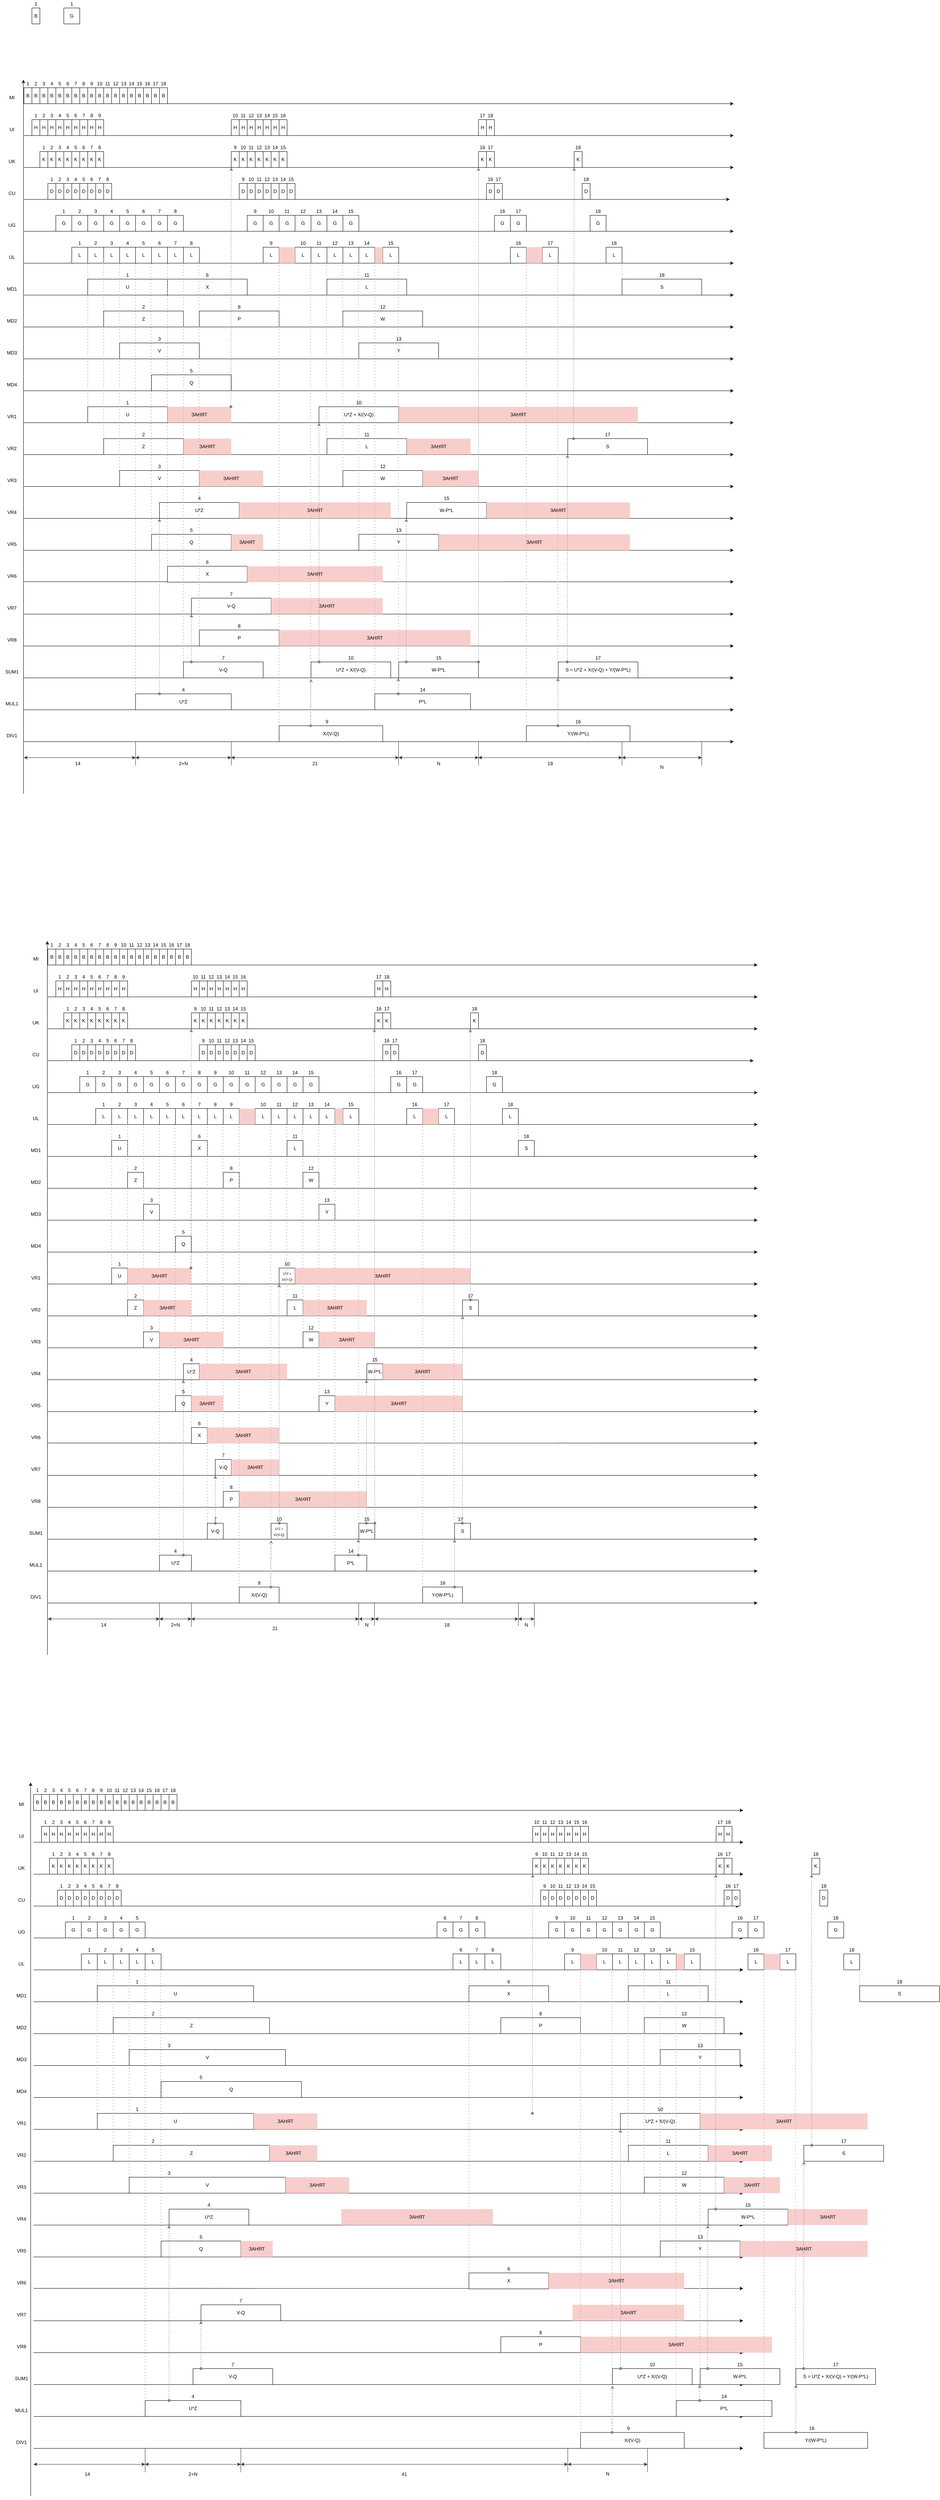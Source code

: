 <mxfile version="17.5.0" type="github">
  <diagram id="vwK4uNXO9dX0JLoXoTv2" name="Page-1">
    <mxGraphModel dx="1497" dy="2005" grid="1" gridSize="10" guides="1" tooltips="1" connect="1" arrows="1" fold="1" page="1" pageScale="1" pageWidth="827" pageHeight="1169" math="0" shadow="0">
      <root>
        <mxCell id="0" />
        <mxCell id="1" parent="0" />
        <mxCell id="t2vM0j-yHt9iX_TJ1QTP-2" value="" style="endArrow=classic;html=1;rounded=0;" edge="1" parent="1">
          <mxGeometry width="50" height="50" relative="1" as="geometry">
            <mxPoint x="179" y="1730" as="sourcePoint" />
            <mxPoint x="178.75" y="-60" as="targetPoint" />
          </mxGeometry>
        </mxCell>
        <mxCell id="t2vM0j-yHt9iX_TJ1QTP-3" value="" style="endArrow=classic;html=1;rounded=0;" edge="1" parent="1">
          <mxGeometry width="50" height="50" relative="1" as="geometry">
            <mxPoint x="180" as="sourcePoint" />
            <mxPoint x="1960" as="targetPoint" />
          </mxGeometry>
        </mxCell>
        <mxCell id="t2vM0j-yHt9iX_TJ1QTP-4" value="" style="endArrow=classic;html=1;rounded=0;" edge="1" parent="1">
          <mxGeometry width="50" height="50" relative="1" as="geometry">
            <mxPoint x="180" y="80" as="sourcePoint" />
            <mxPoint x="1960" y="80" as="targetPoint" />
          </mxGeometry>
        </mxCell>
        <mxCell id="t2vM0j-yHt9iX_TJ1QTP-5" value="" style="endArrow=classic;html=1;rounded=0;" edge="1" parent="1">
          <mxGeometry width="50" height="50" relative="1" as="geometry">
            <mxPoint x="180" y="160" as="sourcePoint" />
            <mxPoint x="1960" y="160" as="targetPoint" />
          </mxGeometry>
        </mxCell>
        <mxCell id="t2vM0j-yHt9iX_TJ1QTP-6" value="" style="endArrow=classic;html=1;rounded=0;" edge="1" parent="1">
          <mxGeometry width="50" height="50" relative="1" as="geometry">
            <mxPoint x="180" y="240" as="sourcePoint" />
            <mxPoint x="1950" y="240" as="targetPoint" />
          </mxGeometry>
        </mxCell>
        <mxCell id="t2vM0j-yHt9iX_TJ1QTP-7" value="" style="endArrow=classic;html=1;rounded=0;" edge="1" parent="1">
          <mxGeometry width="50" height="50" relative="1" as="geometry">
            <mxPoint x="180" y="320" as="sourcePoint" />
            <mxPoint x="1960" y="320" as="targetPoint" />
          </mxGeometry>
        </mxCell>
        <mxCell id="t2vM0j-yHt9iX_TJ1QTP-8" value="" style="endArrow=classic;html=1;rounded=0;" edge="1" parent="1">
          <mxGeometry width="50" height="50" relative="1" as="geometry">
            <mxPoint x="180" y="400" as="sourcePoint" />
            <mxPoint x="1960" y="400" as="targetPoint" />
          </mxGeometry>
        </mxCell>
        <mxCell id="t2vM0j-yHt9iX_TJ1QTP-9" value="" style="endArrow=classic;html=1;rounded=0;" edge="1" parent="1">
          <mxGeometry width="50" height="50" relative="1" as="geometry">
            <mxPoint x="180" y="480" as="sourcePoint" />
            <mxPoint x="1960" y="480" as="targetPoint" />
          </mxGeometry>
        </mxCell>
        <mxCell id="t2vM0j-yHt9iX_TJ1QTP-10" value="" style="endArrow=classic;html=1;rounded=0;" edge="1" parent="1">
          <mxGeometry width="50" height="50" relative="1" as="geometry">
            <mxPoint x="180" y="560" as="sourcePoint" />
            <mxPoint x="1960" y="560" as="targetPoint" />
          </mxGeometry>
        </mxCell>
        <mxCell id="t2vM0j-yHt9iX_TJ1QTP-11" value="" style="endArrow=classic;html=1;rounded=0;" edge="1" parent="1">
          <mxGeometry width="50" height="50" relative="1" as="geometry">
            <mxPoint x="180" y="640" as="sourcePoint" />
            <mxPoint x="1960" y="640" as="targetPoint" />
          </mxGeometry>
        </mxCell>
        <mxCell id="t2vM0j-yHt9iX_TJ1QTP-12" value="MI" style="text;html=1;strokeColor=none;fillColor=none;align=center;verticalAlign=middle;whiteSpace=wrap;rounded=0;" vertex="1" parent="1">
          <mxGeometry x="120" y="-30" width="60" height="30" as="geometry" />
        </mxCell>
        <mxCell id="t2vM0j-yHt9iX_TJ1QTP-17" value="UI" style="text;html=1;strokeColor=none;fillColor=none;align=center;verticalAlign=middle;whiteSpace=wrap;rounded=0;" vertex="1" parent="1">
          <mxGeometry x="120" y="50" width="60" height="30" as="geometry" />
        </mxCell>
        <mxCell id="t2vM0j-yHt9iX_TJ1QTP-18" value="UK" style="text;html=1;strokeColor=none;fillColor=none;align=center;verticalAlign=middle;whiteSpace=wrap;rounded=0;" vertex="1" parent="1">
          <mxGeometry x="120" y="130" width="60" height="30" as="geometry" />
        </mxCell>
        <mxCell id="t2vM0j-yHt9iX_TJ1QTP-19" value="CU" style="text;html=1;strokeColor=none;fillColor=none;align=center;verticalAlign=middle;whiteSpace=wrap;rounded=0;" vertex="1" parent="1">
          <mxGeometry x="120" y="210" width="60" height="30" as="geometry" />
        </mxCell>
        <mxCell id="t2vM0j-yHt9iX_TJ1QTP-20" value="UG" style="text;html=1;strokeColor=none;fillColor=none;align=center;verticalAlign=middle;whiteSpace=wrap;rounded=0;" vertex="1" parent="1">
          <mxGeometry x="120" y="290" width="60" height="30" as="geometry" />
        </mxCell>
        <mxCell id="t2vM0j-yHt9iX_TJ1QTP-21" value="UL" style="text;html=1;strokeColor=none;fillColor=none;align=center;verticalAlign=middle;whiteSpace=wrap;rounded=0;" vertex="1" parent="1">
          <mxGeometry x="120" y="370" width="60" height="30" as="geometry" />
        </mxCell>
        <mxCell id="t2vM0j-yHt9iX_TJ1QTP-22" value="MD1" style="text;html=1;strokeColor=none;fillColor=none;align=center;verticalAlign=middle;whiteSpace=wrap;rounded=0;" vertex="1" parent="1">
          <mxGeometry x="120" y="450" width="60" height="30" as="geometry" />
        </mxCell>
        <mxCell id="t2vM0j-yHt9iX_TJ1QTP-23" value="MD2" style="text;html=1;strokeColor=none;fillColor=none;align=center;verticalAlign=middle;whiteSpace=wrap;rounded=0;" vertex="1" parent="1">
          <mxGeometry x="120" y="530" width="60" height="30" as="geometry" />
        </mxCell>
        <mxCell id="t2vM0j-yHt9iX_TJ1QTP-24" value="MD3" style="text;html=1;strokeColor=none;fillColor=none;align=center;verticalAlign=middle;whiteSpace=wrap;rounded=0;" vertex="1" parent="1">
          <mxGeometry x="120" y="610" width="60" height="30" as="geometry" />
        </mxCell>
        <mxCell id="t2vM0j-yHt9iX_TJ1QTP-25" value="" style="endArrow=classic;html=1;rounded=0;" edge="1" parent="1">
          <mxGeometry width="50" height="50" relative="1" as="geometry">
            <mxPoint x="180" y="720" as="sourcePoint" />
            <mxPoint x="1960" y="720" as="targetPoint" />
          </mxGeometry>
        </mxCell>
        <mxCell id="t2vM0j-yHt9iX_TJ1QTP-26" value="" style="endArrow=classic;html=1;rounded=0;" edge="1" parent="1">
          <mxGeometry width="50" height="50" relative="1" as="geometry">
            <mxPoint x="180" y="800" as="sourcePoint" />
            <mxPoint x="1960" y="800" as="targetPoint" />
          </mxGeometry>
        </mxCell>
        <mxCell id="t2vM0j-yHt9iX_TJ1QTP-27" value="" style="endArrow=classic;html=1;rounded=0;" edge="1" parent="1">
          <mxGeometry width="50" height="50" relative="1" as="geometry">
            <mxPoint x="180" y="880.0" as="sourcePoint" />
            <mxPoint x="1960" y="880" as="targetPoint" />
          </mxGeometry>
        </mxCell>
        <mxCell id="t2vM0j-yHt9iX_TJ1QTP-28" value="" style="endArrow=classic;html=1;rounded=0;" edge="1" parent="1">
          <mxGeometry width="50" height="50" relative="1" as="geometry">
            <mxPoint x="180" y="960.0" as="sourcePoint" />
            <mxPoint x="1960" y="960" as="targetPoint" />
          </mxGeometry>
        </mxCell>
        <mxCell id="t2vM0j-yHt9iX_TJ1QTP-29" value="" style="endArrow=classic;html=1;rounded=0;" edge="1" parent="1">
          <mxGeometry width="50" height="50" relative="1" as="geometry">
            <mxPoint x="180" y="1040" as="sourcePoint" />
            <mxPoint x="1960" y="1040" as="targetPoint" />
          </mxGeometry>
        </mxCell>
        <mxCell id="t2vM0j-yHt9iX_TJ1QTP-30" value="" style="endArrow=classic;html=1;rounded=0;" edge="1" parent="1">
          <mxGeometry width="50" height="50" relative="1" as="geometry">
            <mxPoint x="180" y="1120" as="sourcePoint" />
            <mxPoint x="1960" y="1120" as="targetPoint" />
          </mxGeometry>
        </mxCell>
        <mxCell id="t2vM0j-yHt9iX_TJ1QTP-31" value="" style="endArrow=classic;html=1;rounded=0;" edge="1" parent="1">
          <mxGeometry width="50" height="50" relative="1" as="geometry">
            <mxPoint x="180" y="1198.75" as="sourcePoint" />
            <mxPoint x="1960" y="1199" as="targetPoint" />
          </mxGeometry>
        </mxCell>
        <mxCell id="t2vM0j-yHt9iX_TJ1QTP-32" value="" style="endArrow=classic;html=1;rounded=0;" edge="1" parent="1">
          <mxGeometry width="50" height="50" relative="1" as="geometry">
            <mxPoint x="180" y="1280.0" as="sourcePoint" />
            <mxPoint x="1960" y="1280" as="targetPoint" />
          </mxGeometry>
        </mxCell>
        <mxCell id="t2vM0j-yHt9iX_TJ1QTP-33" value="" style="endArrow=classic;html=1;rounded=0;" edge="1" parent="1">
          <mxGeometry width="50" height="50" relative="1" as="geometry">
            <mxPoint x="180" y="1360" as="sourcePoint" />
            <mxPoint x="1960" y="1360" as="targetPoint" />
          </mxGeometry>
        </mxCell>
        <mxCell id="t2vM0j-yHt9iX_TJ1QTP-34" value="" style="endArrow=classic;html=1;rounded=0;" edge="1" parent="1">
          <mxGeometry width="50" height="50" relative="1" as="geometry">
            <mxPoint x="180" y="1440" as="sourcePoint" />
            <mxPoint x="1960" y="1440" as="targetPoint" />
          </mxGeometry>
        </mxCell>
        <mxCell id="t2vM0j-yHt9iX_TJ1QTP-35" value="" style="endArrow=classic;html=1;rounded=0;" edge="1" parent="1">
          <mxGeometry width="50" height="50" relative="1" as="geometry">
            <mxPoint x="180" y="1520.0" as="sourcePoint" />
            <mxPoint x="1960" y="1520" as="targetPoint" />
          </mxGeometry>
        </mxCell>
        <mxCell id="t2vM0j-yHt9iX_TJ1QTP-36" value="" style="endArrow=classic;html=1;rounded=0;" edge="1" parent="1">
          <mxGeometry width="50" height="50" relative="1" as="geometry">
            <mxPoint x="180" y="1600.0" as="sourcePoint" />
            <mxPoint x="1960" y="1600" as="targetPoint" />
          </mxGeometry>
        </mxCell>
        <mxCell id="t2vM0j-yHt9iX_TJ1QTP-41" value="MD4" style="text;html=1;strokeColor=none;fillColor=none;align=center;verticalAlign=middle;whiteSpace=wrap;rounded=0;" vertex="1" parent="1">
          <mxGeometry x="120" y="690" width="60" height="30" as="geometry" />
        </mxCell>
        <mxCell id="t2vM0j-yHt9iX_TJ1QTP-42" value="VR1" style="text;html=1;strokeColor=none;fillColor=none;align=center;verticalAlign=middle;whiteSpace=wrap;rounded=0;" vertex="1" parent="1">
          <mxGeometry x="120" y="770" width="60" height="30" as="geometry" />
        </mxCell>
        <mxCell id="t2vM0j-yHt9iX_TJ1QTP-43" value="VR2" style="text;html=1;strokeColor=none;fillColor=none;align=center;verticalAlign=middle;whiteSpace=wrap;rounded=0;" vertex="1" parent="1">
          <mxGeometry x="120" y="850" width="60" height="30" as="geometry" />
        </mxCell>
        <mxCell id="t2vM0j-yHt9iX_TJ1QTP-44" value="VR3" style="text;html=1;strokeColor=none;fillColor=none;align=center;verticalAlign=middle;whiteSpace=wrap;rounded=0;" vertex="1" parent="1">
          <mxGeometry x="120" y="930" width="60" height="30" as="geometry" />
        </mxCell>
        <mxCell id="t2vM0j-yHt9iX_TJ1QTP-45" value="VR4" style="text;html=1;strokeColor=none;fillColor=none;align=center;verticalAlign=middle;whiteSpace=wrap;rounded=0;" vertex="1" parent="1">
          <mxGeometry x="120" y="1010" width="60" height="30" as="geometry" />
        </mxCell>
        <mxCell id="t2vM0j-yHt9iX_TJ1QTP-46" value="VR5" style="text;html=1;strokeColor=none;fillColor=none;align=center;verticalAlign=middle;whiteSpace=wrap;rounded=0;" vertex="1" parent="1">
          <mxGeometry x="120" y="1090" width="60" height="30" as="geometry" />
        </mxCell>
        <mxCell id="t2vM0j-yHt9iX_TJ1QTP-47" value="VR6" style="text;html=1;strokeColor=none;fillColor=none;align=center;verticalAlign=middle;whiteSpace=wrap;rounded=0;" vertex="1" parent="1">
          <mxGeometry x="120" y="1170" width="60" height="30" as="geometry" />
        </mxCell>
        <mxCell id="t2vM0j-yHt9iX_TJ1QTP-48" value="VR7" style="text;html=1;strokeColor=none;fillColor=none;align=center;verticalAlign=middle;whiteSpace=wrap;rounded=0;" vertex="1" parent="1">
          <mxGeometry x="120" y="1250" width="60" height="30" as="geometry" />
        </mxCell>
        <mxCell id="t2vM0j-yHt9iX_TJ1QTP-49" value="VR8" style="text;html=1;strokeColor=none;fillColor=none;align=center;verticalAlign=middle;whiteSpace=wrap;rounded=0;" vertex="1" parent="1">
          <mxGeometry x="120" y="1330" width="60" height="30" as="geometry" />
        </mxCell>
        <mxCell id="t2vM0j-yHt9iX_TJ1QTP-59" value="SUM1" style="text;html=1;strokeColor=none;fillColor=none;align=center;verticalAlign=middle;whiteSpace=wrap;rounded=0;" vertex="1" parent="1">
          <mxGeometry x="120" y="1410" width="60" height="30" as="geometry" />
        </mxCell>
        <mxCell id="t2vM0j-yHt9iX_TJ1QTP-60" value="MUL1" style="text;html=1;strokeColor=none;fillColor=none;align=center;verticalAlign=middle;whiteSpace=wrap;rounded=0;" vertex="1" parent="1">
          <mxGeometry x="120" y="1490" width="60" height="30" as="geometry" />
        </mxCell>
        <mxCell id="t2vM0j-yHt9iX_TJ1QTP-61" value="DIV1" style="text;html=1;strokeColor=none;fillColor=none;align=center;verticalAlign=middle;whiteSpace=wrap;rounded=0;" vertex="1" parent="1">
          <mxGeometry x="120" y="1570" width="60" height="30" as="geometry" />
        </mxCell>
        <mxCell id="t2vM0j-yHt9iX_TJ1QTP-66" value="B" style="rounded=0;whiteSpace=wrap;html=1;" vertex="1" parent="1">
          <mxGeometry x="200" y="-240" width="20" height="40" as="geometry" />
        </mxCell>
        <mxCell id="t2vM0j-yHt9iX_TJ1QTP-67" value="G" style="rounded=0;whiteSpace=wrap;html=1;" vertex="1" parent="1">
          <mxGeometry x="280" y="-240" width="40" height="40" as="geometry" />
        </mxCell>
        <mxCell id="t2vM0j-yHt9iX_TJ1QTP-68" value="B" style="rounded=0;whiteSpace=wrap;html=1;" vertex="1" parent="1">
          <mxGeometry x="180" y="-40" width="20" height="40" as="geometry" />
        </mxCell>
        <mxCell id="t2vM0j-yHt9iX_TJ1QTP-69" value="B" style="rounded=0;whiteSpace=wrap;html=1;" vertex="1" parent="1">
          <mxGeometry x="200" y="-40" width="20" height="40" as="geometry" />
        </mxCell>
        <mxCell id="t2vM0j-yHt9iX_TJ1QTP-70" value="B" style="rounded=0;whiteSpace=wrap;html=1;" vertex="1" parent="1">
          <mxGeometry x="220" y="-40" width="20" height="40" as="geometry" />
        </mxCell>
        <mxCell id="t2vM0j-yHt9iX_TJ1QTP-71" value="B" style="rounded=0;whiteSpace=wrap;html=1;" vertex="1" parent="1">
          <mxGeometry x="240" y="-40" width="20" height="40" as="geometry" />
        </mxCell>
        <mxCell id="t2vM0j-yHt9iX_TJ1QTP-72" value="B" style="rounded=0;whiteSpace=wrap;html=1;" vertex="1" parent="1">
          <mxGeometry x="260" y="-40" width="20" height="40" as="geometry" />
        </mxCell>
        <mxCell id="t2vM0j-yHt9iX_TJ1QTP-73" value="B" style="rounded=0;whiteSpace=wrap;html=1;" vertex="1" parent="1">
          <mxGeometry x="280" y="-40" width="20" height="40" as="geometry" />
        </mxCell>
        <mxCell id="t2vM0j-yHt9iX_TJ1QTP-74" value="B" style="rounded=0;whiteSpace=wrap;html=1;" vertex="1" parent="1">
          <mxGeometry x="300" y="-40" width="20" height="40" as="geometry" />
        </mxCell>
        <mxCell id="t2vM0j-yHt9iX_TJ1QTP-75" value="B" style="rounded=0;whiteSpace=wrap;html=1;" vertex="1" parent="1">
          <mxGeometry x="320" y="-40" width="20" height="40" as="geometry" />
        </mxCell>
        <mxCell id="t2vM0j-yHt9iX_TJ1QTP-76" value="1" style="text;html=1;strokeColor=none;fillColor=none;align=center;verticalAlign=middle;whiteSpace=wrap;rounded=0;" vertex="1" parent="1">
          <mxGeometry x="180" y="-60" width="20" height="20" as="geometry" />
        </mxCell>
        <mxCell id="t2vM0j-yHt9iX_TJ1QTP-77" value="1" style="text;html=1;strokeColor=none;fillColor=none;align=center;verticalAlign=middle;whiteSpace=wrap;rounded=0;" vertex="1" parent="1">
          <mxGeometry x="200" y="-260" width="20" height="20" as="geometry" />
        </mxCell>
        <mxCell id="t2vM0j-yHt9iX_TJ1QTP-78" value="1" style="text;html=1;strokeColor=none;fillColor=none;align=center;verticalAlign=middle;whiteSpace=wrap;rounded=0;" vertex="1" parent="1">
          <mxGeometry x="280" y="-260" width="40" height="20" as="geometry" />
        </mxCell>
        <mxCell id="t2vM0j-yHt9iX_TJ1QTP-79" value="2" style="text;html=1;strokeColor=none;fillColor=none;align=center;verticalAlign=middle;whiteSpace=wrap;rounded=0;" vertex="1" parent="1">
          <mxGeometry x="200" y="-60" width="20" height="20" as="geometry" />
        </mxCell>
        <mxCell id="t2vM0j-yHt9iX_TJ1QTP-80" value="3" style="text;html=1;strokeColor=none;fillColor=none;align=center;verticalAlign=middle;whiteSpace=wrap;rounded=0;" vertex="1" parent="1">
          <mxGeometry x="220" y="-60" width="20" height="20" as="geometry" />
        </mxCell>
        <mxCell id="t2vM0j-yHt9iX_TJ1QTP-81" value="4" style="text;html=1;strokeColor=none;fillColor=none;align=center;verticalAlign=middle;whiteSpace=wrap;rounded=0;" vertex="1" parent="1">
          <mxGeometry x="240" y="-60" width="20" height="20" as="geometry" />
        </mxCell>
        <mxCell id="t2vM0j-yHt9iX_TJ1QTP-90" value="5" style="text;html=1;strokeColor=none;fillColor=none;align=center;verticalAlign=middle;whiteSpace=wrap;rounded=0;" vertex="1" parent="1">
          <mxGeometry x="260" y="-60" width="20" height="20" as="geometry" />
        </mxCell>
        <mxCell id="t2vM0j-yHt9iX_TJ1QTP-91" value="6" style="text;html=1;strokeColor=none;fillColor=none;align=center;verticalAlign=middle;whiteSpace=wrap;rounded=0;" vertex="1" parent="1">
          <mxGeometry x="280" y="-60" width="20" height="20" as="geometry" />
        </mxCell>
        <mxCell id="t2vM0j-yHt9iX_TJ1QTP-92" value="7" style="text;html=1;strokeColor=none;fillColor=none;align=center;verticalAlign=middle;whiteSpace=wrap;rounded=0;" vertex="1" parent="1">
          <mxGeometry x="300" y="-60" width="20" height="20" as="geometry" />
        </mxCell>
        <mxCell id="t2vM0j-yHt9iX_TJ1QTP-93" value="8" style="text;html=1;strokeColor=none;fillColor=none;align=center;verticalAlign=middle;whiteSpace=wrap;rounded=0;" vertex="1" parent="1">
          <mxGeometry x="320" y="-60" width="20" height="20" as="geometry" />
        </mxCell>
        <mxCell id="t2vM0j-yHt9iX_TJ1QTP-94" value="H" style="rounded=0;whiteSpace=wrap;html=1;" vertex="1" parent="1">
          <mxGeometry x="200" y="40" width="20" height="40" as="geometry" />
        </mxCell>
        <mxCell id="t2vM0j-yHt9iX_TJ1QTP-95" value="H" style="rounded=0;whiteSpace=wrap;html=1;" vertex="1" parent="1">
          <mxGeometry x="220" y="40" width="20" height="40" as="geometry" />
        </mxCell>
        <mxCell id="t2vM0j-yHt9iX_TJ1QTP-96" value="H" style="rounded=0;whiteSpace=wrap;html=1;" vertex="1" parent="1">
          <mxGeometry x="240" y="40" width="20" height="40" as="geometry" />
        </mxCell>
        <mxCell id="t2vM0j-yHt9iX_TJ1QTP-97" value="H" style="rounded=0;whiteSpace=wrap;html=1;" vertex="1" parent="1">
          <mxGeometry x="260" y="40" width="20" height="40" as="geometry" />
        </mxCell>
        <mxCell id="t2vM0j-yHt9iX_TJ1QTP-98" value="H" style="rounded=0;whiteSpace=wrap;html=1;" vertex="1" parent="1">
          <mxGeometry x="280" y="40" width="20" height="40" as="geometry" />
        </mxCell>
        <mxCell id="t2vM0j-yHt9iX_TJ1QTP-99" value="H" style="rounded=0;whiteSpace=wrap;html=1;" vertex="1" parent="1">
          <mxGeometry x="300" y="40" width="20" height="40" as="geometry" />
        </mxCell>
        <mxCell id="t2vM0j-yHt9iX_TJ1QTP-100" value="H" style="rounded=0;whiteSpace=wrap;html=1;" vertex="1" parent="1">
          <mxGeometry x="320" y="40" width="20" height="40" as="geometry" />
        </mxCell>
        <mxCell id="t2vM0j-yHt9iX_TJ1QTP-101" value="H" style="rounded=0;whiteSpace=wrap;html=1;" vertex="1" parent="1">
          <mxGeometry x="340" y="40" width="20" height="40" as="geometry" />
        </mxCell>
        <mxCell id="t2vM0j-yHt9iX_TJ1QTP-102" value="1" style="text;html=1;strokeColor=none;fillColor=none;align=center;verticalAlign=middle;whiteSpace=wrap;rounded=0;" vertex="1" parent="1">
          <mxGeometry x="200" y="20" width="20" height="20" as="geometry" />
        </mxCell>
        <mxCell id="t2vM0j-yHt9iX_TJ1QTP-103" value="2" style="text;html=1;strokeColor=none;fillColor=none;align=center;verticalAlign=middle;whiteSpace=wrap;rounded=0;" vertex="1" parent="1">
          <mxGeometry x="220" y="20" width="20" height="20" as="geometry" />
        </mxCell>
        <mxCell id="t2vM0j-yHt9iX_TJ1QTP-104" value="3" style="text;html=1;strokeColor=none;fillColor=none;align=center;verticalAlign=middle;whiteSpace=wrap;rounded=0;" vertex="1" parent="1">
          <mxGeometry x="240" y="20" width="20" height="20" as="geometry" />
        </mxCell>
        <mxCell id="t2vM0j-yHt9iX_TJ1QTP-105" value="4" style="text;html=1;strokeColor=none;fillColor=none;align=center;verticalAlign=middle;whiteSpace=wrap;rounded=0;" vertex="1" parent="1">
          <mxGeometry x="260" y="20" width="20" height="20" as="geometry" />
        </mxCell>
        <mxCell id="t2vM0j-yHt9iX_TJ1QTP-106" value="5" style="text;html=1;strokeColor=none;fillColor=none;align=center;verticalAlign=middle;whiteSpace=wrap;rounded=0;" vertex="1" parent="1">
          <mxGeometry x="280" y="20" width="20" height="20" as="geometry" />
        </mxCell>
        <mxCell id="t2vM0j-yHt9iX_TJ1QTP-107" value="6" style="text;html=1;strokeColor=none;fillColor=none;align=center;verticalAlign=middle;whiteSpace=wrap;rounded=0;" vertex="1" parent="1">
          <mxGeometry x="300" y="20" width="20" height="20" as="geometry" />
        </mxCell>
        <mxCell id="t2vM0j-yHt9iX_TJ1QTP-108" value="7" style="text;html=1;strokeColor=none;fillColor=none;align=center;verticalAlign=middle;whiteSpace=wrap;rounded=0;" vertex="1" parent="1">
          <mxGeometry x="320" y="20" width="20" height="20" as="geometry" />
        </mxCell>
        <mxCell id="t2vM0j-yHt9iX_TJ1QTP-109" value="8" style="text;html=1;strokeColor=none;fillColor=none;align=center;verticalAlign=middle;whiteSpace=wrap;rounded=0;" vertex="1" parent="1">
          <mxGeometry x="340" y="20" width="20" height="20" as="geometry" />
        </mxCell>
        <mxCell id="t2vM0j-yHt9iX_TJ1QTP-110" value="K" style="rounded=0;whiteSpace=wrap;html=1;" vertex="1" parent="1">
          <mxGeometry x="220" y="120" width="20" height="40" as="geometry" />
        </mxCell>
        <mxCell id="t2vM0j-yHt9iX_TJ1QTP-111" value="K" style="rounded=0;whiteSpace=wrap;html=1;" vertex="1" parent="1">
          <mxGeometry x="240" y="120" width="20" height="40" as="geometry" />
        </mxCell>
        <mxCell id="t2vM0j-yHt9iX_TJ1QTP-112" value="K" style="rounded=0;whiteSpace=wrap;html=1;" vertex="1" parent="1">
          <mxGeometry x="260" y="120" width="20" height="40" as="geometry" />
        </mxCell>
        <mxCell id="t2vM0j-yHt9iX_TJ1QTP-113" value="K" style="rounded=0;whiteSpace=wrap;html=1;" vertex="1" parent="1">
          <mxGeometry x="280" y="120" width="20" height="40" as="geometry" />
        </mxCell>
        <mxCell id="t2vM0j-yHt9iX_TJ1QTP-114" value="K" style="rounded=0;whiteSpace=wrap;html=1;" vertex="1" parent="1">
          <mxGeometry x="300" y="120" width="20" height="40" as="geometry" />
        </mxCell>
        <mxCell id="t2vM0j-yHt9iX_TJ1QTP-115" value="K" style="rounded=0;whiteSpace=wrap;html=1;" vertex="1" parent="1">
          <mxGeometry x="320" y="120" width="20" height="40" as="geometry" />
        </mxCell>
        <mxCell id="t2vM0j-yHt9iX_TJ1QTP-116" value="K" style="rounded=0;whiteSpace=wrap;html=1;" vertex="1" parent="1">
          <mxGeometry x="340" y="120" width="20" height="40" as="geometry" />
        </mxCell>
        <mxCell id="t2vM0j-yHt9iX_TJ1QTP-117" value="K" style="rounded=0;whiteSpace=wrap;html=1;" vertex="1" parent="1">
          <mxGeometry x="700" y="120" width="20" height="40" as="geometry" />
        </mxCell>
        <mxCell id="t2vM0j-yHt9iX_TJ1QTP-118" value="1" style="text;html=1;strokeColor=none;fillColor=none;align=center;verticalAlign=middle;whiteSpace=wrap;rounded=0;" vertex="1" parent="1">
          <mxGeometry x="220" y="100" width="20" height="20" as="geometry" />
        </mxCell>
        <mxCell id="t2vM0j-yHt9iX_TJ1QTP-119" value="2" style="text;html=1;strokeColor=none;fillColor=none;align=center;verticalAlign=middle;whiteSpace=wrap;rounded=0;" vertex="1" parent="1">
          <mxGeometry x="240" y="100" width="20" height="20" as="geometry" />
        </mxCell>
        <mxCell id="t2vM0j-yHt9iX_TJ1QTP-120" value="3" style="text;html=1;strokeColor=none;fillColor=none;align=center;verticalAlign=middle;whiteSpace=wrap;rounded=0;" vertex="1" parent="1">
          <mxGeometry x="260" y="100" width="20" height="20" as="geometry" />
        </mxCell>
        <mxCell id="t2vM0j-yHt9iX_TJ1QTP-121" value="4" style="text;html=1;strokeColor=none;fillColor=none;align=center;verticalAlign=middle;whiteSpace=wrap;rounded=0;" vertex="1" parent="1">
          <mxGeometry x="280" y="100" width="20" height="20" as="geometry" />
        </mxCell>
        <mxCell id="t2vM0j-yHt9iX_TJ1QTP-122" value="5" style="text;html=1;strokeColor=none;fillColor=none;align=center;verticalAlign=middle;whiteSpace=wrap;rounded=0;" vertex="1" parent="1">
          <mxGeometry x="300" y="100" width="20" height="20" as="geometry" />
        </mxCell>
        <mxCell id="t2vM0j-yHt9iX_TJ1QTP-123" value="6" style="text;html=1;strokeColor=none;fillColor=none;align=center;verticalAlign=middle;whiteSpace=wrap;rounded=0;" vertex="1" parent="1">
          <mxGeometry x="320" y="100" width="20" height="20" as="geometry" />
        </mxCell>
        <mxCell id="t2vM0j-yHt9iX_TJ1QTP-124" value="7" style="text;html=1;strokeColor=none;fillColor=none;align=center;verticalAlign=middle;whiteSpace=wrap;rounded=0;" vertex="1" parent="1">
          <mxGeometry x="340" y="100" width="20" height="20" as="geometry" />
        </mxCell>
        <mxCell id="t2vM0j-yHt9iX_TJ1QTP-125" value="9" style="text;html=1;strokeColor=none;fillColor=none;align=center;verticalAlign=middle;whiteSpace=wrap;rounded=0;" vertex="1" parent="1">
          <mxGeometry x="700" y="100" width="20" height="20" as="geometry" />
        </mxCell>
        <mxCell id="t2vM0j-yHt9iX_TJ1QTP-127" value="D" style="rounded=0;whiteSpace=wrap;html=1;" vertex="1" parent="1">
          <mxGeometry x="240" y="200" width="20" height="40" as="geometry" />
        </mxCell>
        <mxCell id="t2vM0j-yHt9iX_TJ1QTP-128" value="D" style="rounded=0;whiteSpace=wrap;html=1;" vertex="1" parent="1">
          <mxGeometry x="260" y="200" width="20" height="40" as="geometry" />
        </mxCell>
        <mxCell id="t2vM0j-yHt9iX_TJ1QTP-129" value="D" style="rounded=0;whiteSpace=wrap;html=1;" vertex="1" parent="1">
          <mxGeometry x="280" y="200" width="20" height="40" as="geometry" />
        </mxCell>
        <mxCell id="t2vM0j-yHt9iX_TJ1QTP-130" value="D" style="rounded=0;whiteSpace=wrap;html=1;" vertex="1" parent="1">
          <mxGeometry x="300" y="200" width="20" height="40" as="geometry" />
        </mxCell>
        <mxCell id="t2vM0j-yHt9iX_TJ1QTP-131" value="D" style="rounded=0;whiteSpace=wrap;html=1;" vertex="1" parent="1">
          <mxGeometry x="320" y="200" width="20" height="40" as="geometry" />
        </mxCell>
        <mxCell id="t2vM0j-yHt9iX_TJ1QTP-132" value="D" style="rounded=0;whiteSpace=wrap;html=1;" vertex="1" parent="1">
          <mxGeometry x="340" y="200" width="20" height="40" as="geometry" />
        </mxCell>
        <mxCell id="t2vM0j-yHt9iX_TJ1QTP-133" value="D" style="rounded=0;whiteSpace=wrap;html=1;" vertex="1" parent="1">
          <mxGeometry x="360" y="200" width="20" height="40" as="geometry" />
        </mxCell>
        <mxCell id="t2vM0j-yHt9iX_TJ1QTP-134" value="D" style="rounded=0;whiteSpace=wrap;html=1;" vertex="1" parent="1">
          <mxGeometry x="380" y="200" width="20" height="40" as="geometry" />
        </mxCell>
        <mxCell id="t2vM0j-yHt9iX_TJ1QTP-135" value="1" style="text;html=1;strokeColor=none;fillColor=none;align=center;verticalAlign=middle;whiteSpace=wrap;rounded=0;" vertex="1" parent="1">
          <mxGeometry x="240" y="180" width="20" height="20" as="geometry" />
        </mxCell>
        <mxCell id="t2vM0j-yHt9iX_TJ1QTP-136" value="2" style="text;html=1;strokeColor=none;fillColor=none;align=center;verticalAlign=middle;whiteSpace=wrap;rounded=0;" vertex="1" parent="1">
          <mxGeometry x="260" y="180" width="20" height="20" as="geometry" />
        </mxCell>
        <mxCell id="t2vM0j-yHt9iX_TJ1QTP-137" value="3" style="text;html=1;strokeColor=none;fillColor=none;align=center;verticalAlign=middle;whiteSpace=wrap;rounded=0;" vertex="1" parent="1">
          <mxGeometry x="280" y="180" width="20" height="20" as="geometry" />
        </mxCell>
        <mxCell id="t2vM0j-yHt9iX_TJ1QTP-138" value="4" style="text;html=1;strokeColor=none;fillColor=none;align=center;verticalAlign=middle;whiteSpace=wrap;rounded=0;" vertex="1" parent="1">
          <mxGeometry x="300" y="180" width="20" height="20" as="geometry" />
        </mxCell>
        <mxCell id="t2vM0j-yHt9iX_TJ1QTP-139" value="5" style="text;html=1;strokeColor=none;fillColor=none;align=center;verticalAlign=middle;whiteSpace=wrap;rounded=0;" vertex="1" parent="1">
          <mxGeometry x="320" y="180" width="20" height="20" as="geometry" />
        </mxCell>
        <mxCell id="t2vM0j-yHt9iX_TJ1QTP-140" value="6" style="text;html=1;strokeColor=none;fillColor=none;align=center;verticalAlign=middle;whiteSpace=wrap;rounded=0;" vertex="1" parent="1">
          <mxGeometry x="340" y="180" width="20" height="20" as="geometry" />
        </mxCell>
        <mxCell id="t2vM0j-yHt9iX_TJ1QTP-141" value="7" style="text;html=1;strokeColor=none;fillColor=none;align=center;verticalAlign=middle;whiteSpace=wrap;rounded=0;" vertex="1" parent="1">
          <mxGeometry x="360" y="180" width="20" height="20" as="geometry" />
        </mxCell>
        <mxCell id="t2vM0j-yHt9iX_TJ1QTP-142" value="8" style="text;html=1;strokeColor=none;fillColor=none;align=center;verticalAlign=middle;whiteSpace=wrap;rounded=0;" vertex="1" parent="1">
          <mxGeometry x="380" y="180" width="20" height="20" as="geometry" />
        </mxCell>
        <mxCell id="t2vM0j-yHt9iX_TJ1QTP-143" value="G" style="rounded=0;whiteSpace=wrap;html=1;" vertex="1" parent="1">
          <mxGeometry x="260" y="280" width="40" height="40" as="geometry" />
        </mxCell>
        <mxCell id="t2vM0j-yHt9iX_TJ1QTP-144" value="1" style="text;html=1;strokeColor=none;fillColor=none;align=center;verticalAlign=middle;whiteSpace=wrap;rounded=0;" vertex="1" parent="1">
          <mxGeometry x="260" y="260" width="40" height="20" as="geometry" />
        </mxCell>
        <mxCell id="t2vM0j-yHt9iX_TJ1QTP-145" value="G" style="rounded=0;whiteSpace=wrap;html=1;" vertex="1" parent="1">
          <mxGeometry x="300" y="280" width="40" height="40" as="geometry" />
        </mxCell>
        <mxCell id="t2vM0j-yHt9iX_TJ1QTP-146" value="2" style="text;html=1;strokeColor=none;fillColor=none;align=center;verticalAlign=middle;whiteSpace=wrap;rounded=0;" vertex="1" parent="1">
          <mxGeometry x="300" y="260" width="40" height="20" as="geometry" />
        </mxCell>
        <mxCell id="t2vM0j-yHt9iX_TJ1QTP-147" value="G" style="rounded=0;whiteSpace=wrap;html=1;" vertex="1" parent="1">
          <mxGeometry x="340" y="280" width="40" height="40" as="geometry" />
        </mxCell>
        <mxCell id="t2vM0j-yHt9iX_TJ1QTP-148" value="3" style="text;html=1;strokeColor=none;fillColor=none;align=center;verticalAlign=middle;whiteSpace=wrap;rounded=0;" vertex="1" parent="1">
          <mxGeometry x="340" y="260" width="40" height="20" as="geometry" />
        </mxCell>
        <mxCell id="t2vM0j-yHt9iX_TJ1QTP-149" value="G" style="rounded=0;whiteSpace=wrap;html=1;" vertex="1" parent="1">
          <mxGeometry x="380" y="280" width="40" height="40" as="geometry" />
        </mxCell>
        <mxCell id="t2vM0j-yHt9iX_TJ1QTP-150" value="4" style="text;html=1;strokeColor=none;fillColor=none;align=center;verticalAlign=middle;whiteSpace=wrap;rounded=0;" vertex="1" parent="1">
          <mxGeometry x="380" y="260" width="40" height="20" as="geometry" />
        </mxCell>
        <mxCell id="t2vM0j-yHt9iX_TJ1QTP-151" value="G" style="rounded=0;whiteSpace=wrap;html=1;" vertex="1" parent="1">
          <mxGeometry x="420" y="280" width="40" height="40" as="geometry" />
        </mxCell>
        <mxCell id="t2vM0j-yHt9iX_TJ1QTP-152" value="5" style="text;html=1;strokeColor=none;fillColor=none;align=center;verticalAlign=middle;whiteSpace=wrap;rounded=0;" vertex="1" parent="1">
          <mxGeometry x="420" y="260" width="40" height="20" as="geometry" />
        </mxCell>
        <mxCell id="t2vM0j-yHt9iX_TJ1QTP-153" value="G" style="rounded=0;whiteSpace=wrap;html=1;" vertex="1" parent="1">
          <mxGeometry x="460" y="280" width="40" height="40" as="geometry" />
        </mxCell>
        <mxCell id="t2vM0j-yHt9iX_TJ1QTP-154" value="6" style="text;html=1;strokeColor=none;fillColor=none;align=center;verticalAlign=middle;whiteSpace=wrap;rounded=0;" vertex="1" parent="1">
          <mxGeometry x="460" y="260" width="40" height="20" as="geometry" />
        </mxCell>
        <mxCell id="t2vM0j-yHt9iX_TJ1QTP-155" value="G" style="rounded=0;whiteSpace=wrap;html=1;" vertex="1" parent="1">
          <mxGeometry x="500" y="280" width="40" height="40" as="geometry" />
        </mxCell>
        <mxCell id="t2vM0j-yHt9iX_TJ1QTP-156" value="7" style="text;html=1;strokeColor=none;fillColor=none;align=center;verticalAlign=middle;whiteSpace=wrap;rounded=0;" vertex="1" parent="1">
          <mxGeometry x="500" y="260" width="40" height="20" as="geometry" />
        </mxCell>
        <mxCell id="t2vM0j-yHt9iX_TJ1QTP-157" value="G" style="rounded=0;whiteSpace=wrap;html=1;" vertex="1" parent="1">
          <mxGeometry x="540" y="280" width="40" height="40" as="geometry" />
        </mxCell>
        <mxCell id="t2vM0j-yHt9iX_TJ1QTP-158" value="8" style="text;html=1;strokeColor=none;fillColor=none;align=center;verticalAlign=middle;whiteSpace=wrap;rounded=0;" vertex="1" parent="1">
          <mxGeometry x="540" y="260" width="40" height="20" as="geometry" />
        </mxCell>
        <mxCell id="t2vM0j-yHt9iX_TJ1QTP-159" value="L" style="rounded=0;whiteSpace=wrap;html=1;" vertex="1" parent="1">
          <mxGeometry x="300" y="360" width="40" height="40" as="geometry" />
        </mxCell>
        <mxCell id="t2vM0j-yHt9iX_TJ1QTP-160" value="1" style="text;html=1;strokeColor=none;fillColor=none;align=center;verticalAlign=middle;whiteSpace=wrap;rounded=0;" vertex="1" parent="1">
          <mxGeometry x="300" y="340" width="40" height="20" as="geometry" />
        </mxCell>
        <mxCell id="t2vM0j-yHt9iX_TJ1QTP-161" value="L" style="rounded=0;whiteSpace=wrap;html=1;" vertex="1" parent="1">
          <mxGeometry x="340" y="360" width="40" height="40" as="geometry" />
        </mxCell>
        <mxCell id="t2vM0j-yHt9iX_TJ1QTP-162" value="2" style="text;html=1;strokeColor=none;fillColor=none;align=center;verticalAlign=middle;whiteSpace=wrap;rounded=0;" vertex="1" parent="1">
          <mxGeometry x="340" y="340" width="40" height="20" as="geometry" />
        </mxCell>
        <mxCell id="t2vM0j-yHt9iX_TJ1QTP-163" value="L" style="rounded=0;whiteSpace=wrap;html=1;" vertex="1" parent="1">
          <mxGeometry x="380" y="360" width="40" height="40" as="geometry" />
        </mxCell>
        <mxCell id="t2vM0j-yHt9iX_TJ1QTP-164" value="3" style="text;html=1;strokeColor=none;fillColor=none;align=center;verticalAlign=middle;whiteSpace=wrap;rounded=0;" vertex="1" parent="1">
          <mxGeometry x="380" y="340" width="40" height="20" as="geometry" />
        </mxCell>
        <mxCell id="t2vM0j-yHt9iX_TJ1QTP-165" value="L" style="rounded=0;whiteSpace=wrap;html=1;" vertex="1" parent="1">
          <mxGeometry x="420" y="360" width="40" height="40" as="geometry" />
        </mxCell>
        <mxCell id="t2vM0j-yHt9iX_TJ1QTP-166" value="4" style="text;html=1;strokeColor=none;fillColor=none;align=center;verticalAlign=middle;whiteSpace=wrap;rounded=0;" vertex="1" parent="1">
          <mxGeometry x="420" y="340" width="40" height="20" as="geometry" />
        </mxCell>
        <mxCell id="t2vM0j-yHt9iX_TJ1QTP-167" value="L" style="rounded=0;whiteSpace=wrap;html=1;" vertex="1" parent="1">
          <mxGeometry x="460" y="360" width="40" height="40" as="geometry" />
        </mxCell>
        <mxCell id="t2vM0j-yHt9iX_TJ1QTP-168" value="5" style="text;html=1;strokeColor=none;fillColor=none;align=center;verticalAlign=middle;whiteSpace=wrap;rounded=0;" vertex="1" parent="1">
          <mxGeometry x="460" y="340" width="40" height="20" as="geometry" />
        </mxCell>
        <mxCell id="t2vM0j-yHt9iX_TJ1QTP-169" value="L" style="rounded=0;whiteSpace=wrap;html=1;" vertex="1" parent="1">
          <mxGeometry x="500" y="360" width="40" height="40" as="geometry" />
        </mxCell>
        <mxCell id="t2vM0j-yHt9iX_TJ1QTP-170" value="6" style="text;html=1;strokeColor=none;fillColor=none;align=center;verticalAlign=middle;whiteSpace=wrap;rounded=0;" vertex="1" parent="1">
          <mxGeometry x="500" y="340" width="40" height="20" as="geometry" />
        </mxCell>
        <mxCell id="t2vM0j-yHt9iX_TJ1QTP-171" value="L" style="rounded=0;whiteSpace=wrap;html=1;" vertex="1" parent="1">
          <mxGeometry x="540" y="360" width="40" height="40" as="geometry" />
        </mxCell>
        <mxCell id="t2vM0j-yHt9iX_TJ1QTP-172" value="7" style="text;html=1;strokeColor=none;fillColor=none;align=center;verticalAlign=middle;whiteSpace=wrap;rounded=0;" vertex="1" parent="1">
          <mxGeometry x="540" y="340" width="40" height="20" as="geometry" />
        </mxCell>
        <mxCell id="t2vM0j-yHt9iX_TJ1QTP-173" value="L" style="rounded=0;whiteSpace=wrap;html=1;" vertex="1" parent="1">
          <mxGeometry x="580" y="360" width="40" height="40" as="geometry" />
        </mxCell>
        <mxCell id="t2vM0j-yHt9iX_TJ1QTP-174" value="8" style="text;html=1;strokeColor=none;fillColor=none;align=center;verticalAlign=middle;whiteSpace=wrap;rounded=0;" vertex="1" parent="1">
          <mxGeometry x="580" y="340" width="40" height="20" as="geometry" />
        </mxCell>
        <mxCell id="t2vM0j-yHt9iX_TJ1QTP-175" value="" style="endArrow=none;dashed=1;html=1;dashPattern=1 3;strokeWidth=2;rounded=0;entryX=1;entryY=1;entryDx=0;entryDy=0;strokeColor=#B3B3B3;exitX=0;exitY=0;exitDx=0;exitDy=0;" edge="1" parent="1" source="t2vM0j-yHt9iX_TJ1QTP-178" target="t2vM0j-yHt9iX_TJ1QTP-159">
          <mxGeometry width="50" height="50" relative="1" as="geometry">
            <mxPoint x="340" y="480" as="sourcePoint" />
            <mxPoint x="610" y="220" as="targetPoint" />
          </mxGeometry>
        </mxCell>
        <mxCell id="t2vM0j-yHt9iX_TJ1QTP-176" value="U" style="rounded=0;whiteSpace=wrap;html=1;" vertex="1" parent="1">
          <mxGeometry x="340" y="440" width="200" height="40" as="geometry" />
        </mxCell>
        <mxCell id="t2vM0j-yHt9iX_TJ1QTP-177" value="1" style="text;html=1;strokeColor=none;fillColor=none;align=center;verticalAlign=middle;whiteSpace=wrap;rounded=0;" vertex="1" parent="1">
          <mxGeometry x="340" y="420" width="200" height="20" as="geometry" />
        </mxCell>
        <mxCell id="t2vM0j-yHt9iX_TJ1QTP-178" value="U" style="rounded=0;whiteSpace=wrap;html=1;" vertex="1" parent="1">
          <mxGeometry x="340" y="760" width="200" height="40" as="geometry" />
        </mxCell>
        <mxCell id="t2vM0j-yHt9iX_TJ1QTP-180" value="1" style="text;html=1;strokeColor=none;fillColor=none;align=center;verticalAlign=middle;whiteSpace=wrap;rounded=0;" vertex="1" parent="1">
          <mxGeometry x="340" y="740" width="200" height="20" as="geometry" />
        </mxCell>
        <mxCell id="t2vM0j-yHt9iX_TJ1QTP-181" value="" style="endArrow=none;dashed=1;html=1;dashPattern=1 3;strokeWidth=2;rounded=0;entryX=1;entryY=1;entryDx=0;entryDy=0;strokeColor=#B3B3B3;" edge="1" parent="1">
          <mxGeometry width="50" height="50" relative="1" as="geometry">
            <mxPoint x="380" y="840" as="sourcePoint" />
            <mxPoint x="380" y="390" as="targetPoint" />
          </mxGeometry>
        </mxCell>
        <mxCell id="t2vM0j-yHt9iX_TJ1QTP-182" value="Z" style="rounded=0;whiteSpace=wrap;html=1;" vertex="1" parent="1">
          <mxGeometry x="380" y="520" width="200" height="40" as="geometry" />
        </mxCell>
        <mxCell id="t2vM0j-yHt9iX_TJ1QTP-183" value="2" style="text;html=1;strokeColor=none;fillColor=none;align=center;verticalAlign=middle;whiteSpace=wrap;rounded=0;" vertex="1" parent="1">
          <mxGeometry x="380" y="500" width="200" height="20" as="geometry" />
        </mxCell>
        <mxCell id="t2vM0j-yHt9iX_TJ1QTP-184" value="Z" style="rounded=0;whiteSpace=wrap;html=1;" vertex="1" parent="1">
          <mxGeometry x="380" y="840" width="200" height="40" as="geometry" />
        </mxCell>
        <mxCell id="t2vM0j-yHt9iX_TJ1QTP-185" value="2" style="text;html=1;strokeColor=none;fillColor=none;align=center;verticalAlign=middle;whiteSpace=wrap;rounded=0;" vertex="1" parent="1">
          <mxGeometry x="380" y="820" width="200" height="20" as="geometry" />
        </mxCell>
        <mxCell id="t2vM0j-yHt9iX_TJ1QTP-186" value="" style="endArrow=none;dashed=1;html=1;dashPattern=1 3;strokeWidth=2;rounded=0;entryX=1;entryY=1;entryDx=0;entryDy=0;strokeColor=#B3B3B3;" edge="1" parent="1">
          <mxGeometry width="50" height="50" relative="1" as="geometry">
            <mxPoint x="420" y="920" as="sourcePoint" />
            <mxPoint x="420" y="400" as="targetPoint" />
          </mxGeometry>
        </mxCell>
        <mxCell id="t2vM0j-yHt9iX_TJ1QTP-187" value="V" style="rounded=0;whiteSpace=wrap;html=1;" vertex="1" parent="1">
          <mxGeometry x="420" y="920" width="200" height="40" as="geometry" />
        </mxCell>
        <mxCell id="t2vM0j-yHt9iX_TJ1QTP-188" value="V" style="rounded=0;whiteSpace=wrap;html=1;" vertex="1" parent="1">
          <mxGeometry x="420" y="600" width="200" height="40" as="geometry" />
        </mxCell>
        <mxCell id="t2vM0j-yHt9iX_TJ1QTP-189" value="3&lt;span style=&quot;color: rgba(0 , 0 , 0 , 0) ; font-family: monospace ; font-size: 0px&quot;&gt;%3CmxGraphModel%3E%3Croot%3E%3CmxCell%20id%3D%220%22%2F%3E%3CmxCell%20id%3D%221%22%20parent%3D%220%22%2F%3E%3CmxCell%20id%3D%222%22%20value%3D%222%22%20style%3D%22text%3Bhtml%3D1%3BstrokeColor%3Dnone%3BfillColor%3Dnone%3Balign%3Dcenter%3BverticalAlign%3Dmiddle%3BwhiteSpace%3Dwrap%3Brounded%3D0%3B%22%20vertex%3D%221%22%20parent%3D%221%22%3E%3CmxGeometry%20x%3D%22380%22%20y%3D%22820%22%20width%3D%22200%22%20height%3D%2220%22%20as%3D%22geometry%22%2F%3E%3C%2FmxCell%3E%3C%2Froot%3E%3C%2FmxGraphModel%3E&lt;/span&gt;" style="text;html=1;strokeColor=none;fillColor=none;align=center;verticalAlign=middle;whiteSpace=wrap;rounded=0;" vertex="1" parent="1">
          <mxGeometry x="420" y="900" width="200" height="20" as="geometry" />
        </mxCell>
        <mxCell id="t2vM0j-yHt9iX_TJ1QTP-190" value="3" style="text;html=1;strokeColor=none;fillColor=none;align=center;verticalAlign=middle;whiteSpace=wrap;rounded=0;" vertex="1" parent="1">
          <mxGeometry x="420" y="580" width="200" height="20" as="geometry" />
        </mxCell>
        <mxCell id="t2vM0j-yHt9iX_TJ1QTP-191" value="" style="endArrow=none;dashed=1;html=1;dashPattern=1 3;strokeWidth=2;rounded=0;entryX=1;entryY=1;entryDx=0;entryDy=0;strokeColor=#B3B3B3;" edge="1" parent="1">
          <mxGeometry width="50" height="50" relative="1" as="geometry">
            <mxPoint x="460" y="1482.353" as="sourcePoint" />
            <mxPoint x="460" y="400" as="targetPoint" />
          </mxGeometry>
        </mxCell>
        <mxCell id="t2vM0j-yHt9iX_TJ1QTP-194" value="U*Z" style="rounded=0;whiteSpace=wrap;html=1;" vertex="1" parent="1">
          <mxGeometry x="460" y="1480" width="240" height="40" as="geometry" />
        </mxCell>
        <mxCell id="t2vM0j-yHt9iX_TJ1QTP-195" value="" style="endArrow=classic;html=1;rounded=0;strokeColor=#808080;exitX=0.25;exitY=0;exitDx=0;exitDy=0;dashed=1;entryX=0;entryY=1;entryDx=0;entryDy=0;jumpStyle=none;startArrow=oval;startFill=1;sketch=0;" edge="1" parent="1" source="t2vM0j-yHt9iX_TJ1QTP-194" target="t2vM0j-yHt9iX_TJ1QTP-196">
          <mxGeometry width="50" height="50" relative="1" as="geometry">
            <mxPoint x="530" y="1420" as="sourcePoint" />
            <mxPoint x="520" y="1140" as="targetPoint" />
          </mxGeometry>
        </mxCell>
        <mxCell id="t2vM0j-yHt9iX_TJ1QTP-196" value="U*Z" style="rounded=0;whiteSpace=wrap;html=1;" vertex="1" parent="1">
          <mxGeometry x="520" y="1000" width="200" height="40" as="geometry" />
        </mxCell>
        <mxCell id="t2vM0j-yHt9iX_TJ1QTP-197" value="4" style="text;html=1;strokeColor=none;fillColor=none;align=center;verticalAlign=middle;whiteSpace=wrap;rounded=0;" vertex="1" parent="1">
          <mxGeometry x="460" y="1460" width="240" height="20" as="geometry" />
        </mxCell>
        <mxCell id="t2vM0j-yHt9iX_TJ1QTP-198" value="4" style="text;html=1;strokeColor=none;fillColor=none;align=center;verticalAlign=middle;whiteSpace=wrap;rounded=0;" vertex="1" parent="1">
          <mxGeometry x="520" y="980" width="200" height="20" as="geometry" />
        </mxCell>
        <mxCell id="t2vM0j-yHt9iX_TJ1QTP-199" value="ЗАНЯТ" style="rounded=0;whiteSpace=wrap;html=1;strokeColor=none;shadow=0;sketch=0;fillColor=#f8cecc;glass=0;" vertex="1" parent="1">
          <mxGeometry x="540" y="760" width="160" height="40" as="geometry" />
        </mxCell>
        <mxCell id="t2vM0j-yHt9iX_TJ1QTP-200" value="&lt;span&gt;ЗАНЯТ&lt;/span&gt;" style="rounded=0;whiteSpace=wrap;html=1;strokeColor=none;shadow=0;sketch=0;fillColor=#f8cecc;glass=0;" vertex="1" parent="1">
          <mxGeometry x="580" y="840" width="120" height="40" as="geometry" />
        </mxCell>
        <mxCell id="t2vM0j-yHt9iX_TJ1QTP-201" value="" style="endArrow=none;dashed=1;html=1;dashPattern=1 3;strokeWidth=2;rounded=0;entryX=1;entryY=1;entryDx=0;entryDy=0;strokeColor=#B3B3B3;exitX=0;exitY=0.75;exitDx=0;exitDy=0;" edge="1" parent="1" source="t2vM0j-yHt9iX_TJ1QTP-205">
          <mxGeometry width="50" height="50" relative="1" as="geometry">
            <mxPoint x="498" y="680" as="sourcePoint" />
            <mxPoint x="498.33" y="400" as="targetPoint" />
          </mxGeometry>
        </mxCell>
        <mxCell id="t2vM0j-yHt9iX_TJ1QTP-202" value="Q" style="rounded=0;whiteSpace=wrap;html=1;" vertex="1" parent="1">
          <mxGeometry x="500" y="680" width="200" height="40" as="geometry" />
        </mxCell>
        <mxCell id="t2vM0j-yHt9iX_TJ1QTP-203" value="5" style="text;html=1;strokeColor=none;fillColor=none;align=center;verticalAlign=middle;whiteSpace=wrap;rounded=0;" vertex="1" parent="1">
          <mxGeometry x="500" y="660" width="200" height="20" as="geometry" />
        </mxCell>
        <mxCell id="t2vM0j-yHt9iX_TJ1QTP-204" value="Q" style="rounded=0;whiteSpace=wrap;html=1;glass=0;sketch=0;fillColor=none;" vertex="1" parent="1">
          <mxGeometry x="500" y="1080" width="200" height="40" as="geometry" />
        </mxCell>
        <mxCell id="t2vM0j-yHt9iX_TJ1QTP-205" value="5" style="text;html=1;strokeColor=none;fillColor=none;align=center;verticalAlign=middle;whiteSpace=wrap;rounded=0;" vertex="1" parent="1">
          <mxGeometry x="500" y="1060" width="200" height="20" as="geometry" />
        </mxCell>
        <mxCell id="t2vM0j-yHt9iX_TJ1QTP-206" value="X" style="rounded=0;whiteSpace=wrap;html=1;" vertex="1" parent="1">
          <mxGeometry x="540" y="440" width="200" height="40" as="geometry" />
        </mxCell>
        <mxCell id="t2vM0j-yHt9iX_TJ1QTP-207" value="6" style="text;html=1;strokeColor=none;fillColor=none;align=center;verticalAlign=middle;whiteSpace=wrap;rounded=0;" vertex="1" parent="1">
          <mxGeometry x="540" y="420" width="200" height="20" as="geometry" />
        </mxCell>
        <mxCell id="t2vM0j-yHt9iX_TJ1QTP-208" value="X" style="rounded=0;whiteSpace=wrap;html=1;" vertex="1" parent="1">
          <mxGeometry x="540" y="1160" width="200" height="40" as="geometry" />
        </mxCell>
        <mxCell id="t2vM0j-yHt9iX_TJ1QTP-209" value="6" style="text;html=1;strokeColor=none;fillColor=none;align=center;verticalAlign=middle;whiteSpace=wrap;rounded=0;" vertex="1" parent="1">
          <mxGeometry x="540" y="1140" width="200" height="20" as="geometry" />
        </mxCell>
        <mxCell id="t2vM0j-yHt9iX_TJ1QTP-210" value="" style="endArrow=none;dashed=1;html=1;dashPattern=1 3;strokeWidth=2;rounded=0;entryX=1;entryY=1;entryDx=0;entryDy=0;strokeColor=#B3B3B3;exitX=0;exitY=0.75;exitDx=0;exitDy=0;" edge="1" parent="1" source="t2vM0j-yHt9iX_TJ1QTP-209">
          <mxGeometry width="50" height="50" relative="1" as="geometry">
            <mxPoint x="541.67" y="1075" as="sourcePoint" />
            <mxPoint x="540.0" y="400" as="targetPoint" />
          </mxGeometry>
        </mxCell>
        <mxCell id="t2vM0j-yHt9iX_TJ1QTP-211" value="" style="endArrow=none;dashed=1;html=1;dashPattern=1 3;strokeWidth=2;rounded=0;entryX=1;entryY=1;entryDx=0;entryDy=0;strokeColor=#B3B3B3;" edge="1" parent="1">
          <mxGeometry width="50" height="50" relative="1" as="geometry">
            <mxPoint x="580" y="1400" as="sourcePoint" />
            <mxPoint x="580" y="400" as="targetPoint" />
          </mxGeometry>
        </mxCell>
        <mxCell id="t2vM0j-yHt9iX_TJ1QTP-212" value="V-Q" style="rounded=0;whiteSpace=wrap;html=1;" vertex="1" parent="1">
          <mxGeometry x="580" y="1400" width="200" height="40" as="geometry" />
        </mxCell>
        <mxCell id="t2vM0j-yHt9iX_TJ1QTP-213" value="7" style="text;html=1;strokeColor=none;fillColor=none;align=center;verticalAlign=middle;whiteSpace=wrap;rounded=0;" vertex="1" parent="1">
          <mxGeometry x="580" y="1380" width="200" height="20" as="geometry" />
        </mxCell>
        <mxCell id="t2vM0j-yHt9iX_TJ1QTP-214" value="V-Q" style="rounded=0;whiteSpace=wrap;html=1;" vertex="1" parent="1">
          <mxGeometry x="600" y="1240" width="200" height="40" as="geometry" />
        </mxCell>
        <mxCell id="t2vM0j-yHt9iX_TJ1QTP-215" value="7" style="text;html=1;strokeColor=none;fillColor=none;align=center;verticalAlign=middle;whiteSpace=wrap;rounded=0;" vertex="1" parent="1">
          <mxGeometry x="600" y="1220" width="200" height="20" as="geometry" />
        </mxCell>
        <mxCell id="t2vM0j-yHt9iX_TJ1QTP-216" value="" style="endArrow=classic;html=1;rounded=0;strokeColor=#808080;dashed=1;entryX=0;entryY=1;entryDx=0;entryDy=0;jumpStyle=none;startArrow=oval;startFill=1;sketch=0;" edge="1" parent="1">
          <mxGeometry width="50" height="50" relative="1" as="geometry">
            <mxPoint x="600" y="1400" as="sourcePoint" />
            <mxPoint x="600" y="1280" as="targetPoint" />
          </mxGeometry>
        </mxCell>
        <mxCell id="t2vM0j-yHt9iX_TJ1QTP-217" value="ЗАНЯТ" style="rounded=0;whiteSpace=wrap;html=1;strokeColor=none;shadow=0;sketch=0;fillColor=#f8cecc;glass=0;" vertex="1" parent="1">
          <mxGeometry x="620" y="920" width="160" height="40" as="geometry" />
        </mxCell>
        <mxCell id="t2vM0j-yHt9iX_TJ1QTP-218" value="ЗАНЯТ" style="rounded=0;whiteSpace=wrap;html=1;strokeColor=none;shadow=0;sketch=0;fillColor=#f8cecc;glass=0;" vertex="1" parent="1">
          <mxGeometry x="700" y="1080" width="80" height="40" as="geometry" />
        </mxCell>
        <mxCell id="t2vM0j-yHt9iX_TJ1QTP-219" value="P" style="rounded=0;whiteSpace=wrap;html=1;" vertex="1" parent="1">
          <mxGeometry x="620" y="520" width="200" height="40" as="geometry" />
        </mxCell>
        <mxCell id="t2vM0j-yHt9iX_TJ1QTP-220" value="8" style="text;html=1;strokeColor=none;fillColor=none;align=center;verticalAlign=middle;whiteSpace=wrap;rounded=0;" vertex="1" parent="1">
          <mxGeometry x="620" y="500" width="200" height="20" as="geometry" />
        </mxCell>
        <mxCell id="t2vM0j-yHt9iX_TJ1QTP-221" value="P" style="rounded=0;whiteSpace=wrap;html=1;" vertex="1" parent="1">
          <mxGeometry x="620" y="1320" width="200" height="40" as="geometry" />
        </mxCell>
        <mxCell id="t2vM0j-yHt9iX_TJ1QTP-222" value="8" style="text;html=1;strokeColor=none;fillColor=none;align=center;verticalAlign=middle;whiteSpace=wrap;rounded=0;" vertex="1" parent="1">
          <mxGeometry x="620" y="1300" width="200" height="20" as="geometry" />
        </mxCell>
        <mxCell id="t2vM0j-yHt9iX_TJ1QTP-224" value="" style="endArrow=none;dashed=1;html=1;dashPattern=1 3;strokeWidth=2;rounded=0;entryX=1;entryY=1;entryDx=0;entryDy=0;strokeColor=#B3B3B3;" edge="1" parent="1">
          <mxGeometry width="50" height="50" relative="1" as="geometry">
            <mxPoint x="620" y="1320" as="sourcePoint" />
            <mxPoint x="618.67" y="400" as="targetPoint" />
          </mxGeometry>
        </mxCell>
        <mxCell id="t2vM0j-yHt9iX_TJ1QTP-225" value="B" style="rounded=0;whiteSpace=wrap;html=1;" vertex="1" parent="1">
          <mxGeometry x="340" y="-40" width="20" height="40" as="geometry" />
        </mxCell>
        <mxCell id="t2vM0j-yHt9iX_TJ1QTP-226" value="9" style="text;html=1;strokeColor=none;fillColor=none;align=center;verticalAlign=middle;whiteSpace=wrap;rounded=0;" vertex="1" parent="1">
          <mxGeometry x="340" y="-60" width="20" height="20" as="geometry" />
        </mxCell>
        <mxCell id="t2vM0j-yHt9iX_TJ1QTP-227" value="H" style="rounded=0;whiteSpace=wrap;html=1;" vertex="1" parent="1">
          <mxGeometry x="360" y="40" width="20" height="40" as="geometry" />
        </mxCell>
        <mxCell id="t2vM0j-yHt9iX_TJ1QTP-228" value="9" style="text;html=1;strokeColor=none;fillColor=none;align=center;verticalAlign=middle;whiteSpace=wrap;rounded=0;" vertex="1" parent="1">
          <mxGeometry x="360" y="20" width="20" height="20" as="geometry" />
        </mxCell>
        <mxCell id="t2vM0j-yHt9iX_TJ1QTP-229" value="D" style="rounded=0;whiteSpace=wrap;html=1;" vertex="1" parent="1">
          <mxGeometry x="720" y="200" width="20" height="40" as="geometry" />
        </mxCell>
        <mxCell id="t2vM0j-yHt9iX_TJ1QTP-230" value="9" style="text;html=1;strokeColor=none;fillColor=none;align=center;verticalAlign=middle;whiteSpace=wrap;rounded=0;" vertex="1" parent="1">
          <mxGeometry x="720" y="180" width="20" height="20" as="geometry" />
        </mxCell>
        <mxCell id="t2vM0j-yHt9iX_TJ1QTP-231" value="G" style="rounded=0;whiteSpace=wrap;html=1;" vertex="1" parent="1">
          <mxGeometry x="740" y="280" width="40" height="40" as="geometry" />
        </mxCell>
        <mxCell id="t2vM0j-yHt9iX_TJ1QTP-232" value="9" style="text;html=1;strokeColor=none;fillColor=none;align=center;verticalAlign=middle;whiteSpace=wrap;rounded=0;" vertex="1" parent="1">
          <mxGeometry x="740" y="260" width="40" height="20" as="geometry" />
        </mxCell>
        <mxCell id="t2vM0j-yHt9iX_TJ1QTP-234" value="L" style="rounded=0;whiteSpace=wrap;html=1;" vertex="1" parent="1">
          <mxGeometry x="780" y="360" width="40" height="40" as="geometry" />
        </mxCell>
        <mxCell id="t2vM0j-yHt9iX_TJ1QTP-235" value="9" style="text;html=1;strokeColor=none;fillColor=none;align=center;verticalAlign=middle;whiteSpace=wrap;rounded=0;" vertex="1" parent="1">
          <mxGeometry x="780" y="340" width="40" height="20" as="geometry" />
        </mxCell>
        <mxCell id="t2vM0j-yHt9iX_TJ1QTP-236" value="H" style="rounded=0;whiteSpace=wrap;html=1;" vertex="1" parent="1">
          <mxGeometry x="700" y="40" width="20" height="40" as="geometry" />
        </mxCell>
        <mxCell id="t2vM0j-yHt9iX_TJ1QTP-237" value="10" style="text;html=1;strokeColor=none;fillColor=none;align=center;verticalAlign=middle;whiteSpace=wrap;rounded=0;" vertex="1" parent="1">
          <mxGeometry x="700" y="20" width="20" height="20" as="geometry" />
        </mxCell>
        <mxCell id="t2vM0j-yHt9iX_TJ1QTP-238" value="K" style="rounded=0;whiteSpace=wrap;html=1;" vertex="1" parent="1">
          <mxGeometry x="360" y="120" width="20" height="40" as="geometry" />
        </mxCell>
        <mxCell id="t2vM0j-yHt9iX_TJ1QTP-239" value="8" style="text;html=1;strokeColor=none;fillColor=none;align=center;verticalAlign=middle;whiteSpace=wrap;rounded=0;" vertex="1" parent="1">
          <mxGeometry x="360" y="100" width="20" height="20" as="geometry" />
        </mxCell>
        <mxCell id="t2vM0j-yHt9iX_TJ1QTP-241" value="" style="endArrow=classic;html=1;rounded=0;strokeColor=#808080;exitX=0.25;exitY=0;exitDx=0;exitDy=0;dashed=1;jumpStyle=none;startArrow=oval;startFill=1;sketch=0;" edge="1" parent="1">
          <mxGeometry width="50" height="50" relative="1" as="geometry">
            <mxPoint x="699.13" y="760" as="sourcePoint" />
            <mxPoint x="700" y="160" as="targetPoint" />
          </mxGeometry>
        </mxCell>
        <mxCell id="t2vM0j-yHt9iX_TJ1QTP-243" value="X/(V-Q)" style="rounded=0;whiteSpace=wrap;html=1;" vertex="1" parent="1">
          <mxGeometry x="820" y="1560" width="260" height="40" as="geometry" />
        </mxCell>
        <mxCell id="t2vM0j-yHt9iX_TJ1QTP-244" value="9" style="text;html=1;strokeColor=none;fillColor=none;align=center;verticalAlign=middle;whiteSpace=wrap;rounded=0;" vertex="1" parent="1">
          <mxGeometry x="820" y="1540" width="240" height="20" as="geometry" />
        </mxCell>
        <mxCell id="t2vM0j-yHt9iX_TJ1QTP-248" value="ЗАНЯТ" style="rounded=0;whiteSpace=wrap;html=1;strokeColor=none;shadow=0;sketch=0;fillColor=#f8cecc;glass=0;" vertex="1" parent="1">
          <mxGeometry x="740" y="1160" width="340" height="40" as="geometry" />
        </mxCell>
        <mxCell id="t2vM0j-yHt9iX_TJ1QTP-249" value="ЗАНЯТ" style="rounded=0;whiteSpace=wrap;html=1;strokeColor=none;shadow=0;sketch=0;fillColor=#f8cecc;glass=0;" vertex="1" parent="1">
          <mxGeometry x="800" y="1240" width="280" height="40" as="geometry" />
        </mxCell>
        <mxCell id="t2vM0j-yHt9iX_TJ1QTP-252" value="H" style="rounded=0;whiteSpace=wrap;html=1;" vertex="1" parent="1">
          <mxGeometry x="720" y="40" width="20" height="40" as="geometry" />
        </mxCell>
        <mxCell id="t2vM0j-yHt9iX_TJ1QTP-253" value="11" style="text;html=1;strokeColor=none;fillColor=none;align=center;verticalAlign=middle;whiteSpace=wrap;rounded=0;" vertex="1" parent="1">
          <mxGeometry x="720" y="20" width="20" height="20" as="geometry" />
        </mxCell>
        <mxCell id="t2vM0j-yHt9iX_TJ1QTP-254" value="K" style="rounded=0;whiteSpace=wrap;html=1;" vertex="1" parent="1">
          <mxGeometry x="720" y="120" width="20" height="40" as="geometry" />
        </mxCell>
        <mxCell id="t2vM0j-yHt9iX_TJ1QTP-255" value="10" style="text;html=1;strokeColor=none;fillColor=none;align=center;verticalAlign=middle;whiteSpace=wrap;rounded=0;" vertex="1" parent="1">
          <mxGeometry x="720" y="100" width="20" height="20" as="geometry" />
        </mxCell>
        <mxCell id="t2vM0j-yHt9iX_TJ1QTP-256" value="D" style="rounded=0;whiteSpace=wrap;html=1;" vertex="1" parent="1">
          <mxGeometry x="740" y="200" width="20" height="40" as="geometry" />
        </mxCell>
        <mxCell id="t2vM0j-yHt9iX_TJ1QTP-257" value="10" style="text;html=1;strokeColor=none;fillColor=none;align=center;verticalAlign=middle;whiteSpace=wrap;rounded=0;" vertex="1" parent="1">
          <mxGeometry x="740" y="180" width="20" height="20" as="geometry" />
        </mxCell>
        <mxCell id="t2vM0j-yHt9iX_TJ1QTP-258" value="G" style="rounded=0;whiteSpace=wrap;html=1;" vertex="1" parent="1">
          <mxGeometry x="780" y="280" width="40" height="40" as="geometry" />
        </mxCell>
        <mxCell id="t2vM0j-yHt9iX_TJ1QTP-259" value="10" style="text;html=1;strokeColor=none;fillColor=none;align=center;verticalAlign=middle;whiteSpace=wrap;rounded=0;" vertex="1" parent="1">
          <mxGeometry x="780" y="260" width="40" height="20" as="geometry" />
        </mxCell>
        <mxCell id="t2vM0j-yHt9iX_TJ1QTP-260" value="L" style="rounded=0;whiteSpace=wrap;html=1;" vertex="1" parent="1">
          <mxGeometry x="860" y="360" width="40" height="40" as="geometry" />
        </mxCell>
        <mxCell id="t2vM0j-yHt9iX_TJ1QTP-261" value="10" style="text;html=1;strokeColor=none;fillColor=none;align=center;verticalAlign=middle;whiteSpace=wrap;rounded=0;" vertex="1" parent="1">
          <mxGeometry x="860" y="340" width="40" height="20" as="geometry" />
        </mxCell>
        <mxCell id="t2vM0j-yHt9iX_TJ1QTP-262" value="L" style="rounded=0;whiteSpace=wrap;html=1;" vertex="1" parent="1">
          <mxGeometry x="940" y="440" width="200" height="40" as="geometry" />
        </mxCell>
        <mxCell id="t2vM0j-yHt9iX_TJ1QTP-263" value="11" style="text;html=1;strokeColor=none;fillColor=none;align=center;verticalAlign=middle;whiteSpace=wrap;rounded=0;" vertex="1" parent="1">
          <mxGeometry x="940" y="420" width="200" height="20" as="geometry" />
        </mxCell>
        <mxCell id="t2vM0j-yHt9iX_TJ1QTP-264" value="L" style="rounded=0;whiteSpace=wrap;html=1;" vertex="1" parent="1">
          <mxGeometry x="940" y="840" width="200" height="40" as="geometry" />
        </mxCell>
        <mxCell id="t2vM0j-yHt9iX_TJ1QTP-265" value="11" style="text;html=1;strokeColor=none;fillColor=none;align=center;verticalAlign=middle;whiteSpace=wrap;rounded=0;" vertex="1" parent="1">
          <mxGeometry x="940" y="820" width="200" height="20" as="geometry" />
        </mxCell>
        <mxCell id="t2vM0j-yHt9iX_TJ1QTP-268" value="H" style="rounded=0;whiteSpace=wrap;html=1;" vertex="1" parent="1">
          <mxGeometry x="740" y="40" width="20" height="40" as="geometry" />
        </mxCell>
        <mxCell id="t2vM0j-yHt9iX_TJ1QTP-269" value="12" style="text;html=1;strokeColor=none;fillColor=none;align=center;verticalAlign=middle;whiteSpace=wrap;rounded=0;" vertex="1" parent="1">
          <mxGeometry x="740" y="20" width="20" height="20" as="geometry" />
        </mxCell>
        <mxCell id="t2vM0j-yHt9iX_TJ1QTP-270" value="H" style="rounded=0;whiteSpace=wrap;html=1;" vertex="1" parent="1">
          <mxGeometry x="760" y="40" width="20" height="40" as="geometry" />
        </mxCell>
        <mxCell id="t2vM0j-yHt9iX_TJ1QTP-271" value="13" style="text;html=1;strokeColor=none;fillColor=none;align=center;verticalAlign=middle;whiteSpace=wrap;rounded=0;" vertex="1" parent="1">
          <mxGeometry x="760" y="20" width="20" height="20" as="geometry" />
        </mxCell>
        <mxCell id="t2vM0j-yHt9iX_TJ1QTP-272" value="K" style="rounded=0;whiteSpace=wrap;html=1;" vertex="1" parent="1">
          <mxGeometry x="740" y="120" width="20" height="40" as="geometry" />
        </mxCell>
        <mxCell id="t2vM0j-yHt9iX_TJ1QTP-273" value="11" style="text;html=1;strokeColor=none;fillColor=none;align=center;verticalAlign=middle;whiteSpace=wrap;rounded=0;" vertex="1" parent="1">
          <mxGeometry x="740" y="100" width="20" height="20" as="geometry" />
        </mxCell>
        <mxCell id="t2vM0j-yHt9iX_TJ1QTP-274" value="K" style="rounded=0;whiteSpace=wrap;html=1;" vertex="1" parent="1">
          <mxGeometry x="760" y="120" width="20" height="40" as="geometry" />
        </mxCell>
        <mxCell id="t2vM0j-yHt9iX_TJ1QTP-275" value="12" style="text;html=1;strokeColor=none;fillColor=none;align=center;verticalAlign=middle;whiteSpace=wrap;rounded=0;" vertex="1" parent="1">
          <mxGeometry x="760" y="100" width="20" height="20" as="geometry" />
        </mxCell>
        <mxCell id="t2vM0j-yHt9iX_TJ1QTP-276" value="D" style="rounded=0;whiteSpace=wrap;html=1;" vertex="1" parent="1">
          <mxGeometry x="760" y="200" width="20" height="40" as="geometry" />
        </mxCell>
        <mxCell id="t2vM0j-yHt9iX_TJ1QTP-277" value="11" style="text;html=1;strokeColor=none;fillColor=none;align=center;verticalAlign=middle;whiteSpace=wrap;rounded=0;" vertex="1" parent="1">
          <mxGeometry x="760" y="180" width="20" height="20" as="geometry" />
        </mxCell>
        <mxCell id="t2vM0j-yHt9iX_TJ1QTP-278" value="D" style="rounded=0;whiteSpace=wrap;html=1;" vertex="1" parent="1">
          <mxGeometry x="780" y="200" width="20" height="40" as="geometry" />
        </mxCell>
        <mxCell id="t2vM0j-yHt9iX_TJ1QTP-279" value="12" style="text;html=1;strokeColor=none;fillColor=none;align=center;verticalAlign=middle;whiteSpace=wrap;rounded=0;" vertex="1" parent="1">
          <mxGeometry x="780" y="180" width="20" height="20" as="geometry" />
        </mxCell>
        <mxCell id="t2vM0j-yHt9iX_TJ1QTP-280" value="G" style="rounded=0;whiteSpace=wrap;html=1;" vertex="1" parent="1">
          <mxGeometry x="820" y="280" width="40" height="40" as="geometry" />
        </mxCell>
        <mxCell id="t2vM0j-yHt9iX_TJ1QTP-281" value="11" style="text;html=1;strokeColor=none;fillColor=none;align=center;verticalAlign=middle;whiteSpace=wrap;rounded=0;" vertex="1" parent="1">
          <mxGeometry x="820" y="260" width="40" height="20" as="geometry" />
        </mxCell>
        <mxCell id="t2vM0j-yHt9iX_TJ1QTP-282" value="G" style="rounded=0;whiteSpace=wrap;html=1;" vertex="1" parent="1">
          <mxGeometry x="860" y="280" width="40" height="40" as="geometry" />
        </mxCell>
        <mxCell id="t2vM0j-yHt9iX_TJ1QTP-283" value="12" style="text;html=1;strokeColor=none;fillColor=none;align=center;verticalAlign=middle;whiteSpace=wrap;rounded=0;" vertex="1" parent="1">
          <mxGeometry x="860" y="260" width="40" height="20" as="geometry" />
        </mxCell>
        <mxCell id="t2vM0j-yHt9iX_TJ1QTP-284" value="L" style="rounded=0;whiteSpace=wrap;html=1;" vertex="1" parent="1">
          <mxGeometry x="900" y="360" width="40" height="40" as="geometry" />
        </mxCell>
        <mxCell id="t2vM0j-yHt9iX_TJ1QTP-285" value="11" style="text;html=1;strokeColor=none;fillColor=none;align=center;verticalAlign=middle;whiteSpace=wrap;rounded=0;" vertex="1" parent="1">
          <mxGeometry x="900" y="340" width="40" height="20" as="geometry" />
        </mxCell>
        <mxCell id="t2vM0j-yHt9iX_TJ1QTP-286" value="L" style="rounded=0;whiteSpace=wrap;html=1;" vertex="1" parent="1">
          <mxGeometry x="940" y="360" width="40" height="40" as="geometry" />
        </mxCell>
        <mxCell id="t2vM0j-yHt9iX_TJ1QTP-287" value="12" style="text;html=1;strokeColor=none;fillColor=none;align=center;verticalAlign=middle;whiteSpace=wrap;rounded=0;" vertex="1" parent="1">
          <mxGeometry x="940" y="340" width="40" height="20" as="geometry" />
        </mxCell>
        <mxCell id="t2vM0j-yHt9iX_TJ1QTP-288" value="W" style="rounded=0;whiteSpace=wrap;html=1;" vertex="1" parent="1">
          <mxGeometry x="980" y="520" width="200" height="40" as="geometry" />
        </mxCell>
        <mxCell id="t2vM0j-yHt9iX_TJ1QTP-289" value="12" style="text;html=1;strokeColor=none;fillColor=none;align=center;verticalAlign=middle;whiteSpace=wrap;rounded=0;" vertex="1" parent="1">
          <mxGeometry x="980" y="500" width="200" height="20" as="geometry" />
        </mxCell>
        <mxCell id="t2vM0j-yHt9iX_TJ1QTP-290" value="W" style="rounded=0;whiteSpace=wrap;html=1;" vertex="1" parent="1">
          <mxGeometry x="980" y="920" width="200" height="40" as="geometry" />
        </mxCell>
        <mxCell id="t2vM0j-yHt9iX_TJ1QTP-291" value="12" style="text;html=1;strokeColor=none;fillColor=none;align=center;verticalAlign=middle;whiteSpace=wrap;rounded=0;" vertex="1" parent="1">
          <mxGeometry x="980" y="900" width="200" height="20" as="geometry" />
        </mxCell>
        <mxCell id="t2vM0j-yHt9iX_TJ1QTP-293" value="Y" style="rounded=0;whiteSpace=wrap;html=1;" vertex="1" parent="1">
          <mxGeometry x="1020" y="600" width="200" height="40" as="geometry" />
        </mxCell>
        <mxCell id="t2vM0j-yHt9iX_TJ1QTP-296" value="13" style="text;html=1;strokeColor=none;fillColor=none;align=center;verticalAlign=middle;whiteSpace=wrap;rounded=0;" vertex="1" parent="1">
          <mxGeometry x="1020" y="580" width="200" height="20" as="geometry" />
        </mxCell>
        <mxCell id="t2vM0j-yHt9iX_TJ1QTP-297" value="Y" style="rounded=0;whiteSpace=wrap;html=1;" vertex="1" parent="1">
          <mxGeometry x="1020" y="1080" width="200" height="40" as="geometry" />
        </mxCell>
        <mxCell id="t2vM0j-yHt9iX_TJ1QTP-298" value="13" style="text;html=1;strokeColor=none;fillColor=none;align=center;verticalAlign=middle;whiteSpace=wrap;rounded=0;" vertex="1" parent="1">
          <mxGeometry x="1020" y="1060" width="200" height="20" as="geometry" />
        </mxCell>
        <mxCell id="t2vM0j-yHt9iX_TJ1QTP-300" value="H" style="rounded=0;whiteSpace=wrap;html=1;" vertex="1" parent="1">
          <mxGeometry x="780" y="40" width="20" height="40" as="geometry" />
        </mxCell>
        <mxCell id="t2vM0j-yHt9iX_TJ1QTP-301" value="14" style="text;html=1;strokeColor=none;fillColor=none;align=center;verticalAlign=middle;whiteSpace=wrap;rounded=0;" vertex="1" parent="1">
          <mxGeometry x="780" y="20" width="20" height="20" as="geometry" />
        </mxCell>
        <mxCell id="t2vM0j-yHt9iX_TJ1QTP-302" value="K" style="rounded=0;whiteSpace=wrap;html=1;" vertex="1" parent="1">
          <mxGeometry x="780" y="120" width="20" height="40" as="geometry" />
        </mxCell>
        <mxCell id="t2vM0j-yHt9iX_TJ1QTP-303" value="13" style="text;html=1;strokeColor=none;fillColor=none;align=center;verticalAlign=middle;whiteSpace=wrap;rounded=0;" vertex="1" parent="1">
          <mxGeometry x="780" y="100" width="20" height="20" as="geometry" />
        </mxCell>
        <mxCell id="t2vM0j-yHt9iX_TJ1QTP-304" value="D" style="rounded=0;whiteSpace=wrap;html=1;" vertex="1" parent="1">
          <mxGeometry x="800" y="200" width="20" height="40" as="geometry" />
        </mxCell>
        <mxCell id="t2vM0j-yHt9iX_TJ1QTP-305" value="13" style="text;html=1;strokeColor=none;fillColor=none;align=center;verticalAlign=middle;whiteSpace=wrap;rounded=0;" vertex="1" parent="1">
          <mxGeometry x="800" y="180" width="20" height="20" as="geometry" />
        </mxCell>
        <mxCell id="t2vM0j-yHt9iX_TJ1QTP-306" value="G" style="rounded=0;whiteSpace=wrap;html=1;" vertex="1" parent="1">
          <mxGeometry x="900" y="280" width="40" height="40" as="geometry" />
        </mxCell>
        <mxCell id="t2vM0j-yHt9iX_TJ1QTP-307" value="13" style="text;html=1;strokeColor=none;fillColor=none;align=center;verticalAlign=middle;whiteSpace=wrap;rounded=0;" vertex="1" parent="1">
          <mxGeometry x="900" y="260" width="40" height="20" as="geometry" />
        </mxCell>
        <mxCell id="t2vM0j-yHt9iX_TJ1QTP-308" value="L" style="rounded=0;whiteSpace=wrap;html=1;" vertex="1" parent="1">
          <mxGeometry x="980" y="360" width="40" height="40" as="geometry" />
        </mxCell>
        <mxCell id="t2vM0j-yHt9iX_TJ1QTP-309" value="13" style="text;html=1;strokeColor=none;fillColor=none;align=center;verticalAlign=middle;whiteSpace=wrap;rounded=0;" vertex="1" parent="1">
          <mxGeometry x="980" y="340" width="40" height="20" as="geometry" />
        </mxCell>
        <mxCell id="t2vM0j-yHt9iX_TJ1QTP-311" value="P*L" style="rounded=0;whiteSpace=wrap;html=1;" vertex="1" parent="1">
          <mxGeometry x="1060" y="1480" width="240" height="40" as="geometry" />
        </mxCell>
        <mxCell id="t2vM0j-yHt9iX_TJ1QTP-312" value="14" style="text;html=1;strokeColor=none;fillColor=none;align=center;verticalAlign=middle;whiteSpace=wrap;rounded=0;" vertex="1" parent="1">
          <mxGeometry x="1060" y="1460" width="240" height="20" as="geometry" />
        </mxCell>
        <mxCell id="t2vM0j-yHt9iX_TJ1QTP-316" value="W-P*L" style="rounded=0;whiteSpace=wrap;html=1;" vertex="1" parent="1">
          <mxGeometry x="1120" y="1400" width="200" height="40" as="geometry" />
        </mxCell>
        <mxCell id="t2vM0j-yHt9iX_TJ1QTP-317" value="15" style="text;html=1;strokeColor=none;fillColor=none;align=center;verticalAlign=middle;whiteSpace=wrap;rounded=0;" vertex="1" parent="1">
          <mxGeometry x="1120" y="1380" width="200" height="20" as="geometry" />
        </mxCell>
        <mxCell id="t2vM0j-yHt9iX_TJ1QTP-318" value="ЗАНЯТ" style="rounded=0;whiteSpace=wrap;html=1;strokeColor=none;shadow=0;sketch=0;fillColor=#f8cecc;glass=0;" vertex="1" parent="1">
          <mxGeometry x="820" y="1320" width="480" height="40" as="geometry" />
        </mxCell>
        <mxCell id="t2vM0j-yHt9iX_TJ1QTP-320" value="" style="endArrow=classic;html=1;rounded=0;strokeColor=#808080;dashed=1;jumpStyle=none;startArrow=oval;startFill=1;sketch=0;" edge="1" parent="1">
          <mxGeometry width="50" height="50" relative="1" as="geometry">
            <mxPoint x="899.17" y="1560" as="sourcePoint" />
            <mxPoint x="900" y="1442.353" as="targetPoint" />
          </mxGeometry>
        </mxCell>
        <mxCell id="t2vM0j-yHt9iX_TJ1QTP-322" value="ЗАНЯТ" style="rounded=0;whiteSpace=wrap;html=1;strokeColor=none;shadow=0;sketch=0;fillColor=#f8cecc;glass=0;" vertex="1" parent="1">
          <mxGeometry x="1140" y="840" width="160" height="40" as="geometry" />
        </mxCell>
        <mxCell id="t2vM0j-yHt9iX_TJ1QTP-325" value="" style="rounded=0;whiteSpace=wrap;html=1;strokeColor=none;shadow=0;sketch=0;fillColor=#f8cecc;glass=0;" vertex="1" parent="1">
          <mxGeometry x="820" y="360" width="40" height="40" as="geometry" />
        </mxCell>
        <mxCell id="t2vM0j-yHt9iX_TJ1QTP-326" value="U*Z + X/(V-Q)" style="rounded=0;whiteSpace=wrap;html=1;" vertex="1" parent="1">
          <mxGeometry x="900" y="1400" width="200" height="40" as="geometry" />
        </mxCell>
        <mxCell id="t2vM0j-yHt9iX_TJ1QTP-327" value="10" style="text;html=1;strokeColor=none;fillColor=none;align=center;verticalAlign=middle;whiteSpace=wrap;rounded=0;" vertex="1" parent="1">
          <mxGeometry x="900" y="1380" width="200" height="20" as="geometry" />
        </mxCell>
        <mxCell id="t2vM0j-yHt9iX_TJ1QTP-331" value="U*Z + X/(V-Q)" style="rounded=0;whiteSpace=wrap;html=1;" vertex="1" parent="1">
          <mxGeometry x="920" y="760" width="200" height="40" as="geometry" />
        </mxCell>
        <mxCell id="t2vM0j-yHt9iX_TJ1QTP-332" value="10" style="text;html=1;strokeColor=none;fillColor=none;align=center;verticalAlign=middle;whiteSpace=wrap;rounded=0;" vertex="1" parent="1">
          <mxGeometry x="920" y="740" width="200" height="20" as="geometry" />
        </mxCell>
        <mxCell id="t2vM0j-yHt9iX_TJ1QTP-333" value="ЗАНЯТ" style="rounded=0;whiteSpace=wrap;html=1;strokeColor=none;shadow=0;sketch=0;fillColor=#f8cecc;glass=0;" vertex="1" parent="1">
          <mxGeometry x="720" y="1000" width="380" height="40" as="geometry" />
        </mxCell>
        <mxCell id="t2vM0j-yHt9iX_TJ1QTP-334" value="" style="endArrow=none;dashed=1;html=1;dashPattern=1 3;strokeWidth=2;rounded=0;entryX=1;entryY=1;entryDx=0;entryDy=0;strokeColor=#B3B3B3;" edge="1" parent="1">
          <mxGeometry width="50" height="50" relative="1" as="geometry">
            <mxPoint x="820.0" y="1560.0" as="sourcePoint" />
            <mxPoint x="820.0" y="399.13" as="targetPoint" />
          </mxGeometry>
        </mxCell>
        <mxCell id="t2vM0j-yHt9iX_TJ1QTP-335" value="" style="endArrow=none;dashed=1;html=1;dashPattern=1 3;strokeWidth=2;rounded=0;strokeColor=#B3B3B3;" edge="1" parent="1">
          <mxGeometry width="50" height="50" relative="1" as="geometry">
            <mxPoint x="898.82" y="1560.003" as="sourcePoint" />
            <mxPoint x="898.82" y="398.83" as="targetPoint" />
          </mxGeometry>
        </mxCell>
        <mxCell id="t2vM0j-yHt9iX_TJ1QTP-336" value="" style="endArrow=classic;html=1;rounded=0;strokeColor=#808080;dashed=1;jumpStyle=none;startArrow=oval;startFill=1;sketch=0;" edge="1" parent="1">
          <mxGeometry width="50" height="50" relative="1" as="geometry">
            <mxPoint x="920.41" y="1400.0" as="sourcePoint" />
            <mxPoint x="920" y="800.0" as="targetPoint" />
          </mxGeometry>
        </mxCell>
        <mxCell id="t2vM0j-yHt9iX_TJ1QTP-337" value="" style="endArrow=none;dashed=1;html=1;dashPattern=1 3;strokeWidth=2;rounded=0;strokeColor=#B3B3B3;" edge="1" parent="1">
          <mxGeometry width="50" height="50" relative="1" as="geometry">
            <mxPoint x="939" y="840" as="sourcePoint" />
            <mxPoint x="938.82" y="400.0" as="targetPoint" />
          </mxGeometry>
        </mxCell>
        <mxCell id="t2vM0j-yHt9iX_TJ1QTP-340" value="" style="endArrow=none;dashed=1;html=1;dashPattern=1 3;strokeWidth=2;rounded=0;strokeColor=#B3B3B3;exitX=0;exitY=1;exitDx=0;exitDy=0;" edge="1" parent="1" source="t2vM0j-yHt9iX_TJ1QTP-291">
          <mxGeometry width="50" height="50" relative="1" as="geometry">
            <mxPoint x="979" y="840.0" as="sourcePoint" />
            <mxPoint x="978.82" y="400.0" as="targetPoint" />
          </mxGeometry>
        </mxCell>
        <mxCell id="t2vM0j-yHt9iX_TJ1QTP-341" value="" style="endArrow=none;dashed=1;html=1;dashPattern=1 3;strokeWidth=2;rounded=0;strokeColor=#B3B3B3;exitX=0;exitY=1;exitDx=0;exitDy=0;" edge="1" parent="1" source="t2vM0j-yHt9iX_TJ1QTP-298">
          <mxGeometry width="50" height="50" relative="1" as="geometry">
            <mxPoint x="1020.0" y="920.0" as="sourcePoint" />
            <mxPoint x="1018.82" y="400.0" as="targetPoint" />
          </mxGeometry>
        </mxCell>
        <mxCell id="t2vM0j-yHt9iX_TJ1QTP-342" value="H" style="rounded=0;whiteSpace=wrap;html=1;" vertex="1" parent="1">
          <mxGeometry x="800" y="40" width="20" height="40" as="geometry" />
        </mxCell>
        <mxCell id="t2vM0j-yHt9iX_TJ1QTP-343" value="15" style="text;html=1;strokeColor=none;fillColor=none;align=center;verticalAlign=middle;whiteSpace=wrap;rounded=0;" vertex="1" parent="1">
          <mxGeometry x="800" y="20" width="20" height="20" as="geometry" />
        </mxCell>
        <mxCell id="t2vM0j-yHt9iX_TJ1QTP-344" value="H" style="rounded=0;whiteSpace=wrap;html=1;" vertex="1" parent="1">
          <mxGeometry x="820" y="40" width="20" height="40" as="geometry" />
        </mxCell>
        <mxCell id="t2vM0j-yHt9iX_TJ1QTP-345" value="16" style="text;html=1;strokeColor=none;fillColor=none;align=center;verticalAlign=middle;whiteSpace=wrap;rounded=0;" vertex="1" parent="1">
          <mxGeometry x="820" y="20" width="20" height="20" as="geometry" />
        </mxCell>
        <mxCell id="t2vM0j-yHt9iX_TJ1QTP-346" value="K" style="rounded=0;whiteSpace=wrap;html=1;" vertex="1" parent="1">
          <mxGeometry x="800" y="120" width="20" height="40" as="geometry" />
        </mxCell>
        <mxCell id="t2vM0j-yHt9iX_TJ1QTP-347" value="14" style="text;html=1;strokeColor=none;fillColor=none;align=center;verticalAlign=middle;whiteSpace=wrap;rounded=0;" vertex="1" parent="1">
          <mxGeometry x="800" y="100" width="20" height="20" as="geometry" />
        </mxCell>
        <mxCell id="t2vM0j-yHt9iX_TJ1QTP-348" value="K" style="rounded=0;whiteSpace=wrap;html=1;" vertex="1" parent="1">
          <mxGeometry x="820" y="120" width="20" height="40" as="geometry" />
        </mxCell>
        <mxCell id="t2vM0j-yHt9iX_TJ1QTP-349" value="15" style="text;html=1;strokeColor=none;fillColor=none;align=center;verticalAlign=middle;whiteSpace=wrap;rounded=0;" vertex="1" parent="1">
          <mxGeometry x="820" y="100" width="20" height="20" as="geometry" />
        </mxCell>
        <mxCell id="t2vM0j-yHt9iX_TJ1QTP-350" value="D" style="rounded=0;whiteSpace=wrap;html=1;" vertex="1" parent="1">
          <mxGeometry x="820" y="200" width="20" height="40" as="geometry" />
        </mxCell>
        <mxCell id="t2vM0j-yHt9iX_TJ1QTP-351" value="14" style="text;html=1;strokeColor=none;fillColor=none;align=center;verticalAlign=middle;whiteSpace=wrap;rounded=0;" vertex="1" parent="1">
          <mxGeometry x="820" y="180" width="20" height="20" as="geometry" />
        </mxCell>
        <mxCell id="t2vM0j-yHt9iX_TJ1QTP-352" value="D" style="rounded=0;whiteSpace=wrap;html=1;" vertex="1" parent="1">
          <mxGeometry x="840" y="200" width="20" height="40" as="geometry" />
        </mxCell>
        <mxCell id="t2vM0j-yHt9iX_TJ1QTP-353" value="15" style="text;html=1;strokeColor=none;fillColor=none;align=center;verticalAlign=middle;whiteSpace=wrap;rounded=0;" vertex="1" parent="1">
          <mxGeometry x="840" y="180" width="20" height="20" as="geometry" />
        </mxCell>
        <mxCell id="t2vM0j-yHt9iX_TJ1QTP-354" value="G" style="rounded=0;whiteSpace=wrap;html=1;" vertex="1" parent="1">
          <mxGeometry x="940" y="280" width="40" height="40" as="geometry" />
        </mxCell>
        <mxCell id="t2vM0j-yHt9iX_TJ1QTP-355" value="14" style="text;html=1;strokeColor=none;fillColor=none;align=center;verticalAlign=middle;whiteSpace=wrap;rounded=0;" vertex="1" parent="1">
          <mxGeometry x="940" y="260" width="40" height="20" as="geometry" />
        </mxCell>
        <mxCell id="t2vM0j-yHt9iX_TJ1QTP-356" value="G" style="rounded=0;whiteSpace=wrap;html=1;" vertex="1" parent="1">
          <mxGeometry x="980" y="280" width="40" height="40" as="geometry" />
        </mxCell>
        <mxCell id="t2vM0j-yHt9iX_TJ1QTP-357" value="15" style="text;html=1;strokeColor=none;fillColor=none;align=center;verticalAlign=middle;whiteSpace=wrap;rounded=0;" vertex="1" parent="1">
          <mxGeometry x="980" y="260" width="40" height="20" as="geometry" />
        </mxCell>
        <mxCell id="t2vM0j-yHt9iX_TJ1QTP-358" value="L" style="rounded=0;whiteSpace=wrap;html=1;" vertex="1" parent="1">
          <mxGeometry x="1020" y="360" width="40" height="40" as="geometry" />
        </mxCell>
        <mxCell id="t2vM0j-yHt9iX_TJ1QTP-359" value="14" style="text;html=1;strokeColor=none;fillColor=none;align=center;verticalAlign=middle;whiteSpace=wrap;rounded=0;" vertex="1" parent="1">
          <mxGeometry x="1020" y="340" width="40" height="20" as="geometry" />
        </mxCell>
        <mxCell id="t2vM0j-yHt9iX_TJ1QTP-360" value="L" style="rounded=0;whiteSpace=wrap;html=1;" vertex="1" parent="1">
          <mxGeometry x="1080" y="360" width="40" height="40" as="geometry" />
        </mxCell>
        <mxCell id="t2vM0j-yHt9iX_TJ1QTP-361" value="15" style="text;html=1;strokeColor=none;fillColor=none;align=center;verticalAlign=middle;whiteSpace=wrap;rounded=0;" vertex="1" parent="1">
          <mxGeometry x="1080" y="340" width="40" height="20" as="geometry" />
        </mxCell>
        <mxCell id="t2vM0j-yHt9iX_TJ1QTP-362" value="" style="endArrow=none;dashed=1;html=1;dashPattern=1 3;strokeWidth=2;rounded=0;strokeColor=#B3B3B3;" edge="1" parent="1">
          <mxGeometry width="50" height="50" relative="1" as="geometry">
            <mxPoint x="1060" y="1480" as="sourcePoint" />
            <mxPoint x="1060.0" y="400.0" as="targetPoint" />
          </mxGeometry>
        </mxCell>
        <mxCell id="t2vM0j-yHt9iX_TJ1QTP-364" value="" style="endArrow=classic;html=1;rounded=0;strokeColor=#808080;dashed=1;jumpStyle=none;startArrow=oval;startFill=1;sketch=0;" edge="1" parent="1">
          <mxGeometry width="50" height="50" relative="1" as="geometry">
            <mxPoint x="1118.82" y="1480.0" as="sourcePoint" />
            <mxPoint x="1119" y="1440" as="targetPoint" />
          </mxGeometry>
        </mxCell>
        <mxCell id="t2vM0j-yHt9iX_TJ1QTP-366" value="" style="endArrow=classic;html=1;rounded=0;strokeColor=#808080;dashed=1;jumpStyle=none;startArrow=oval;startFill=1;sketch=0;" edge="1" parent="1">
          <mxGeometry width="50" height="50" relative="1" as="geometry">
            <mxPoint x="1138.82" y="1400.0" as="sourcePoint" />
            <mxPoint x="1139" y="1040" as="targetPoint" />
          </mxGeometry>
        </mxCell>
        <mxCell id="t2vM0j-yHt9iX_TJ1QTP-367" value="W-P*L" style="rounded=0;whiteSpace=wrap;html=1;" vertex="1" parent="1">
          <mxGeometry x="1140" y="1000" width="200" height="40" as="geometry" />
        </mxCell>
        <mxCell id="t2vM0j-yHt9iX_TJ1QTP-368" value="15" style="text;html=1;strokeColor=none;fillColor=none;align=center;verticalAlign=middle;whiteSpace=wrap;rounded=0;" vertex="1" parent="1">
          <mxGeometry x="1140" y="980" width="200" height="20" as="geometry" />
        </mxCell>
        <mxCell id="t2vM0j-yHt9iX_TJ1QTP-369" value="" style="endArrow=none;dashed=1;html=1;dashPattern=1 3;strokeWidth=2;rounded=0;strokeColor=#B3B3B3;" edge="1" parent="1">
          <mxGeometry width="50" height="50" relative="1" as="geometry">
            <mxPoint x="1119.41" y="1400.0" as="sourcePoint" />
            <mxPoint x="1119" y="400" as="targetPoint" />
          </mxGeometry>
        </mxCell>
        <mxCell id="t2vM0j-yHt9iX_TJ1QTP-370" value="" style="rounded=0;whiteSpace=wrap;html=1;strokeColor=none;shadow=0;sketch=0;fillColor=#f8cecc;glass=0;" vertex="1" parent="1">
          <mxGeometry x="1060" y="360" width="20" height="40" as="geometry" />
        </mxCell>
        <mxCell id="t2vM0j-yHt9iX_TJ1QTP-371" value="ЗАНЯТ" style="rounded=0;whiteSpace=wrap;html=1;strokeColor=none;shadow=0;sketch=0;fillColor=#f8cecc;glass=0;" vertex="1" parent="1">
          <mxGeometry x="1180" y="920" width="140" height="40" as="geometry" />
        </mxCell>
        <mxCell id="t2vM0j-yHt9iX_TJ1QTP-373" value="H" style="rounded=0;whiteSpace=wrap;html=1;" vertex="1" parent="1">
          <mxGeometry x="1320" y="40" width="20" height="40" as="geometry" />
        </mxCell>
        <mxCell id="t2vM0j-yHt9iX_TJ1QTP-374" value="17" style="text;html=1;strokeColor=none;fillColor=none;align=center;verticalAlign=middle;whiteSpace=wrap;rounded=0;" vertex="1" parent="1">
          <mxGeometry x="1320" y="20" width="20" height="20" as="geometry" />
        </mxCell>
        <mxCell id="t2vM0j-yHt9iX_TJ1QTP-375" value="K" style="rounded=0;whiteSpace=wrap;html=1;" vertex="1" parent="1">
          <mxGeometry x="1320" y="120" width="20" height="40" as="geometry" />
        </mxCell>
        <mxCell id="t2vM0j-yHt9iX_TJ1QTP-376" value="16" style="text;html=1;strokeColor=none;fillColor=none;align=center;verticalAlign=middle;whiteSpace=wrap;rounded=0;" vertex="1" parent="1">
          <mxGeometry x="1320" y="100" width="20" height="20" as="geometry" />
        </mxCell>
        <mxCell id="t2vM0j-yHt9iX_TJ1QTP-377" value="D" style="rounded=0;whiteSpace=wrap;html=1;" vertex="1" parent="1">
          <mxGeometry x="1340" y="200" width="20" height="40" as="geometry" />
        </mxCell>
        <mxCell id="t2vM0j-yHt9iX_TJ1QTP-378" value="16" style="text;html=1;strokeColor=none;fillColor=none;align=center;verticalAlign=middle;whiteSpace=wrap;rounded=0;" vertex="1" parent="1">
          <mxGeometry x="1340" y="180" width="20" height="20" as="geometry" />
        </mxCell>
        <mxCell id="t2vM0j-yHt9iX_TJ1QTP-379" value="G" style="rounded=0;whiteSpace=wrap;html=1;" vertex="1" parent="1">
          <mxGeometry x="1360" y="280" width="40" height="40" as="geometry" />
        </mxCell>
        <mxCell id="t2vM0j-yHt9iX_TJ1QTP-380" value="16" style="text;html=1;strokeColor=none;fillColor=none;align=center;verticalAlign=middle;whiteSpace=wrap;rounded=0;" vertex="1" parent="1">
          <mxGeometry x="1360" y="260" width="40" height="20" as="geometry" />
        </mxCell>
        <mxCell id="t2vM0j-yHt9iX_TJ1QTP-381" value="L" style="rounded=0;whiteSpace=wrap;html=1;" vertex="1" parent="1">
          <mxGeometry x="1400" y="360" width="40" height="40" as="geometry" />
        </mxCell>
        <mxCell id="t2vM0j-yHt9iX_TJ1QTP-382" value="16" style="text;html=1;strokeColor=none;fillColor=none;align=center;verticalAlign=middle;whiteSpace=wrap;rounded=0;" vertex="1" parent="1">
          <mxGeometry x="1400" y="340" width="40" height="20" as="geometry" />
        </mxCell>
        <mxCell id="t2vM0j-yHt9iX_TJ1QTP-383" value="K" style="rounded=0;whiteSpace=wrap;html=1;" vertex="1" parent="1">
          <mxGeometry x="1340" y="120" width="20" height="40" as="geometry" />
        </mxCell>
        <mxCell id="t2vM0j-yHt9iX_TJ1QTP-384" value="17" style="text;html=1;strokeColor=none;fillColor=none;align=center;verticalAlign=middle;whiteSpace=wrap;rounded=0;" vertex="1" parent="1">
          <mxGeometry x="1340" y="100" width="20" height="20" as="geometry" />
        </mxCell>
        <mxCell id="t2vM0j-yHt9iX_TJ1QTP-385" value="D" style="rounded=0;whiteSpace=wrap;html=1;" vertex="1" parent="1">
          <mxGeometry x="1360" y="200" width="20" height="40" as="geometry" />
        </mxCell>
        <mxCell id="t2vM0j-yHt9iX_TJ1QTP-386" value="17" style="text;html=1;strokeColor=none;fillColor=none;align=center;verticalAlign=middle;whiteSpace=wrap;rounded=0;" vertex="1" parent="1">
          <mxGeometry x="1360" y="180" width="20" height="20" as="geometry" />
        </mxCell>
        <mxCell id="t2vM0j-yHt9iX_TJ1QTP-387" value="G" style="rounded=0;whiteSpace=wrap;html=1;" vertex="1" parent="1">
          <mxGeometry x="1400" y="280" width="40" height="40" as="geometry" />
        </mxCell>
        <mxCell id="t2vM0j-yHt9iX_TJ1QTP-388" value="17" style="text;html=1;strokeColor=none;fillColor=none;align=center;verticalAlign=middle;whiteSpace=wrap;rounded=0;" vertex="1" parent="1">
          <mxGeometry x="1400" y="260" width="40" height="20" as="geometry" />
        </mxCell>
        <mxCell id="t2vM0j-yHt9iX_TJ1QTP-389" value="H" style="rounded=0;whiteSpace=wrap;html=1;" vertex="1" parent="1">
          <mxGeometry x="1340" y="40" width="20" height="40" as="geometry" />
        </mxCell>
        <mxCell id="t2vM0j-yHt9iX_TJ1QTP-390" value="18" style="text;html=1;strokeColor=none;fillColor=none;align=center;verticalAlign=middle;whiteSpace=wrap;rounded=0;" vertex="1" parent="1">
          <mxGeometry x="1340" y="20" width="20" height="20" as="geometry" />
        </mxCell>
        <mxCell id="t2vM0j-yHt9iX_TJ1QTP-391" value="L" style="rounded=0;whiteSpace=wrap;html=1;" vertex="1" parent="1">
          <mxGeometry x="1480" y="360" width="40" height="40" as="geometry" />
        </mxCell>
        <mxCell id="t2vM0j-yHt9iX_TJ1QTP-392" value="17" style="text;html=1;strokeColor=none;fillColor=none;align=center;verticalAlign=middle;whiteSpace=wrap;rounded=0;" vertex="1" parent="1">
          <mxGeometry x="1480" y="340" width="40" height="20" as="geometry" />
        </mxCell>
        <mxCell id="t2vM0j-yHt9iX_TJ1QTP-395" value="Y/(W-P*L)" style="rounded=0;whiteSpace=wrap;html=1;" vertex="1" parent="1">
          <mxGeometry x="1440" y="1560" width="260" height="40" as="geometry" />
        </mxCell>
        <mxCell id="t2vM0j-yHt9iX_TJ1QTP-396" value="16" style="text;html=1;strokeColor=none;fillColor=none;align=center;verticalAlign=middle;whiteSpace=wrap;rounded=0;" vertex="1" parent="1">
          <mxGeometry x="1440" y="1540" width="260" height="20" as="geometry" />
        </mxCell>
        <mxCell id="t2vM0j-yHt9iX_TJ1QTP-398" value="" style="endArrow=classic;html=1;rounded=0;strokeColor=#808080;dashed=1;entryX=0;entryY=1;entryDx=0;entryDy=0;jumpStyle=none;startArrow=oval;startFill=1;sketch=0;" edge="1" parent="1">
          <mxGeometry width="50" height="50" relative="1" as="geometry">
            <mxPoint x="1519.29" y="1560" as="sourcePoint" />
            <mxPoint x="1519.29" y="1440" as="targetPoint" />
          </mxGeometry>
        </mxCell>
        <mxCell id="t2vM0j-yHt9iX_TJ1QTP-399" value="S = U*Z + X/(V-Q) + Y/(W-P*L)" style="rounded=0;whiteSpace=wrap;html=1;" vertex="1" parent="1">
          <mxGeometry x="1520" y="1400" width="200" height="40" as="geometry" />
        </mxCell>
        <mxCell id="t2vM0j-yHt9iX_TJ1QTP-402" value="" style="rounded=0;whiteSpace=wrap;html=1;strokeColor=none;shadow=0;sketch=0;fillColor=#f8cecc;glass=0;" vertex="1" parent="1">
          <mxGeometry x="1440" y="360" width="40" height="40" as="geometry" />
        </mxCell>
        <mxCell id="t2vM0j-yHt9iX_TJ1QTP-403" value="ЗАНЯТ" style="rounded=0;whiteSpace=wrap;html=1;strokeColor=none;shadow=0;sketch=0;fillColor=#f8cecc;glass=0;" vertex="1" parent="1">
          <mxGeometry x="1340" y="1000" width="360" height="40" as="geometry" />
        </mxCell>
        <mxCell id="t2vM0j-yHt9iX_TJ1QTP-404" value="ЗАНЯТ" style="rounded=0;whiteSpace=wrap;html=1;strokeColor=none;shadow=0;sketch=0;fillColor=#f8cecc;glass=0;" vertex="1" parent="1">
          <mxGeometry x="1220" y="1080" width="480" height="40" as="geometry" />
        </mxCell>
        <mxCell id="t2vM0j-yHt9iX_TJ1QTP-405" value="ЗАНЯТ" style="rounded=0;whiteSpace=wrap;html=1;strokeColor=none;shadow=0;sketch=0;fillColor=#f8cecc;glass=0;" vertex="1" parent="1">
          <mxGeometry x="1120" y="760" width="600" height="40" as="geometry" />
        </mxCell>
        <mxCell id="t2vM0j-yHt9iX_TJ1QTP-406" value="" style="endArrow=classic;html=1;rounded=0;strokeColor=#808080;dashed=1;jumpStyle=none;startArrow=oval;startFill=1;sketch=0;" edge="1" parent="1">
          <mxGeometry width="50" height="50" relative="1" as="geometry">
            <mxPoint x="1320" y="1400.0" as="sourcePoint" />
            <mxPoint x="1320" y="160" as="targetPoint" />
          </mxGeometry>
        </mxCell>
        <mxCell id="t2vM0j-yHt9iX_TJ1QTP-407" value="" style="endArrow=none;dashed=1;html=1;dashPattern=1 3;strokeWidth=2;rounded=0;strokeColor=#B3B3B3;" edge="1" parent="1">
          <mxGeometry width="50" height="50" relative="1" as="geometry">
            <mxPoint x="1440" y="1560" as="sourcePoint" />
            <mxPoint x="1440" y="400" as="targetPoint" />
          </mxGeometry>
        </mxCell>
        <mxCell id="t2vM0j-yHt9iX_TJ1QTP-408" value="" style="endArrow=none;dashed=1;html=1;dashPattern=1 3;strokeWidth=2;rounded=0;strokeColor=#B3B3B3;" edge="1" parent="1">
          <mxGeometry width="50" height="50" relative="1" as="geometry">
            <mxPoint x="1518.75" y="1400" as="sourcePoint" />
            <mxPoint x="1518.75" y="400" as="targetPoint" />
          </mxGeometry>
        </mxCell>
        <mxCell id="t2vM0j-yHt9iX_TJ1QTP-409" value="" style="endArrow=classic;html=1;rounded=0;strokeColor=#808080;dashed=1;jumpStyle=none;startArrow=oval;startFill=1;sketch=0;" edge="1" parent="1">
          <mxGeometry width="50" height="50" relative="1" as="geometry">
            <mxPoint x="1542.82" y="1400" as="sourcePoint" />
            <mxPoint x="1543.32" y="880" as="targetPoint" />
          </mxGeometry>
        </mxCell>
        <mxCell id="t2vM0j-yHt9iX_TJ1QTP-410" value="S" style="rounded=0;whiteSpace=wrap;html=1;" vertex="1" parent="1">
          <mxGeometry x="1544" y="840" width="200" height="40" as="geometry" />
        </mxCell>
        <mxCell id="t2vM0j-yHt9iX_TJ1QTP-411" value="17" style="text;html=1;strokeColor=none;fillColor=none;align=center;verticalAlign=middle;whiteSpace=wrap;rounded=0;" vertex="1" parent="1">
          <mxGeometry x="1544" y="820" width="200" height="20" as="geometry" />
        </mxCell>
        <mxCell id="t2vM0j-yHt9iX_TJ1QTP-412" value="17" style="text;html=1;strokeColor=none;fillColor=none;align=center;verticalAlign=middle;whiteSpace=wrap;rounded=0;" vertex="1" parent="1">
          <mxGeometry x="1520" y="1380" width="200" height="20" as="geometry" />
        </mxCell>
        <mxCell id="t2vM0j-yHt9iX_TJ1QTP-413" value="" style="endArrow=classic;html=1;rounded=0;strokeColor=#808080;dashed=1;jumpStyle=none;startArrow=oval;startFill=1;sketch=0;exitX=0.072;exitY=1.012;exitDx=0;exitDy=0;exitPerimeter=0;" edge="1" parent="1" source="t2vM0j-yHt9iX_TJ1QTP-411">
          <mxGeometry width="50" height="50" relative="1" as="geometry">
            <mxPoint x="1556.46" y="840.0" as="sourcePoint" />
            <mxPoint x="1560" y="160" as="targetPoint" />
          </mxGeometry>
        </mxCell>
        <mxCell id="t2vM0j-yHt9iX_TJ1QTP-418" value="K" style="rounded=0;whiteSpace=wrap;html=1;" vertex="1" parent="1">
          <mxGeometry x="1560" y="120" width="20" height="40" as="geometry" />
        </mxCell>
        <mxCell id="t2vM0j-yHt9iX_TJ1QTP-419" value="18" style="text;html=1;strokeColor=none;fillColor=none;align=center;verticalAlign=middle;whiteSpace=wrap;rounded=0;" vertex="1" parent="1">
          <mxGeometry x="1560" y="100" width="20" height="20" as="geometry" />
        </mxCell>
        <mxCell id="t2vM0j-yHt9iX_TJ1QTP-420" value="D" style="rounded=0;whiteSpace=wrap;html=1;" vertex="1" parent="1">
          <mxGeometry x="1580" y="200" width="20" height="40" as="geometry" />
        </mxCell>
        <mxCell id="t2vM0j-yHt9iX_TJ1QTP-421" value="18" style="text;html=1;strokeColor=none;fillColor=none;align=center;verticalAlign=middle;whiteSpace=wrap;rounded=0;" vertex="1" parent="1">
          <mxGeometry x="1580" y="180" width="20" height="20" as="geometry" />
        </mxCell>
        <mxCell id="t2vM0j-yHt9iX_TJ1QTP-422" value="G" style="rounded=0;whiteSpace=wrap;html=1;" vertex="1" parent="1">
          <mxGeometry x="1600" y="280" width="40" height="40" as="geometry" />
        </mxCell>
        <mxCell id="t2vM0j-yHt9iX_TJ1QTP-423" value="18" style="text;html=1;strokeColor=none;fillColor=none;align=center;verticalAlign=middle;whiteSpace=wrap;rounded=0;" vertex="1" parent="1">
          <mxGeometry x="1600" y="260" width="40" height="20" as="geometry" />
        </mxCell>
        <mxCell id="t2vM0j-yHt9iX_TJ1QTP-424" value="L" style="rounded=0;whiteSpace=wrap;html=1;" vertex="1" parent="1">
          <mxGeometry x="1640" y="360" width="40" height="40" as="geometry" />
        </mxCell>
        <mxCell id="t2vM0j-yHt9iX_TJ1QTP-425" value="18" style="text;html=1;strokeColor=none;fillColor=none;align=center;verticalAlign=middle;whiteSpace=wrap;rounded=0;" vertex="1" parent="1">
          <mxGeometry x="1640" y="340" width="40" height="20" as="geometry" />
        </mxCell>
        <mxCell id="t2vM0j-yHt9iX_TJ1QTP-426" value="" style="endArrow=none;dashed=1;html=1;dashPattern=1 3;strokeWidth=2;rounded=0;strokeColor=#B3B3B3;" edge="1" parent="1">
          <mxGeometry width="50" height="50" relative="1" as="geometry">
            <mxPoint x="1680" y="437.5" as="sourcePoint" />
            <mxPoint x="1680.0" y="400.0" as="targetPoint" />
          </mxGeometry>
        </mxCell>
        <mxCell id="t2vM0j-yHt9iX_TJ1QTP-427" value="S" style="rounded=0;whiteSpace=wrap;html=1;" vertex="1" parent="1">
          <mxGeometry x="1680" y="440" width="200" height="40" as="geometry" />
        </mxCell>
        <mxCell id="t2vM0j-yHt9iX_TJ1QTP-428" value="18" style="text;html=1;strokeColor=none;fillColor=none;align=center;verticalAlign=middle;whiteSpace=wrap;rounded=0;" vertex="1" parent="1">
          <mxGeometry x="1680" y="420" width="200" height="20" as="geometry" />
        </mxCell>
        <mxCell id="t2vM0j-yHt9iX_TJ1QTP-429" value="B" style="rounded=0;whiteSpace=wrap;html=1;" vertex="1" parent="1">
          <mxGeometry x="360" y="-40" width="20" height="40" as="geometry" />
        </mxCell>
        <mxCell id="t2vM0j-yHt9iX_TJ1QTP-430" value="B" style="rounded=0;whiteSpace=wrap;html=1;" vertex="1" parent="1">
          <mxGeometry x="380" y="-40" width="20" height="40" as="geometry" />
        </mxCell>
        <mxCell id="t2vM0j-yHt9iX_TJ1QTP-431" value="B" style="rounded=0;whiteSpace=wrap;html=1;" vertex="1" parent="1">
          <mxGeometry x="400" y="-40" width="20" height="40" as="geometry" />
        </mxCell>
        <mxCell id="t2vM0j-yHt9iX_TJ1QTP-432" value="B" style="rounded=0;whiteSpace=wrap;html=1;" vertex="1" parent="1">
          <mxGeometry x="420" y="-40" width="20" height="40" as="geometry" />
        </mxCell>
        <mxCell id="t2vM0j-yHt9iX_TJ1QTP-433" value="B" style="rounded=0;whiteSpace=wrap;html=1;" vertex="1" parent="1">
          <mxGeometry x="440" y="-40" width="20" height="40" as="geometry" />
        </mxCell>
        <mxCell id="t2vM0j-yHt9iX_TJ1QTP-434" value="B" style="rounded=0;whiteSpace=wrap;html=1;" vertex="1" parent="1">
          <mxGeometry x="460" y="-40" width="20" height="40" as="geometry" />
        </mxCell>
        <mxCell id="t2vM0j-yHt9iX_TJ1QTP-435" value="B" style="rounded=0;whiteSpace=wrap;html=1;" vertex="1" parent="1">
          <mxGeometry x="480" y="-40" width="20" height="40" as="geometry" />
        </mxCell>
        <mxCell id="t2vM0j-yHt9iX_TJ1QTP-436" value="B" style="rounded=0;whiteSpace=wrap;html=1;" vertex="1" parent="1">
          <mxGeometry x="500" y="-40" width="20" height="40" as="geometry" />
        </mxCell>
        <mxCell id="t2vM0j-yHt9iX_TJ1QTP-437" value="10" style="text;html=1;strokeColor=none;fillColor=none;align=center;verticalAlign=middle;whiteSpace=wrap;rounded=0;" vertex="1" parent="1">
          <mxGeometry x="360" y="-60" width="20" height="20" as="geometry" />
        </mxCell>
        <mxCell id="t2vM0j-yHt9iX_TJ1QTP-438" value="11" style="text;html=1;strokeColor=none;fillColor=none;align=center;verticalAlign=middle;whiteSpace=wrap;rounded=0;" vertex="1" parent="1">
          <mxGeometry x="380" y="-60" width="20" height="20" as="geometry" />
        </mxCell>
        <mxCell id="t2vM0j-yHt9iX_TJ1QTP-439" value="12" style="text;html=1;strokeColor=none;fillColor=none;align=center;verticalAlign=middle;whiteSpace=wrap;rounded=0;" vertex="1" parent="1">
          <mxGeometry x="400" y="-60" width="20" height="20" as="geometry" />
        </mxCell>
        <mxCell id="t2vM0j-yHt9iX_TJ1QTP-440" value="13" style="text;html=1;strokeColor=none;fillColor=none;align=center;verticalAlign=middle;whiteSpace=wrap;rounded=0;" vertex="1" parent="1">
          <mxGeometry x="420" y="-60" width="20" height="20" as="geometry" />
        </mxCell>
        <mxCell id="t2vM0j-yHt9iX_TJ1QTP-441" value="14" style="text;html=1;strokeColor=none;fillColor=none;align=center;verticalAlign=middle;whiteSpace=wrap;rounded=0;" vertex="1" parent="1">
          <mxGeometry x="440" y="-60" width="20" height="20" as="geometry" />
        </mxCell>
        <mxCell id="t2vM0j-yHt9iX_TJ1QTP-442" value="15" style="text;html=1;strokeColor=none;fillColor=none;align=center;verticalAlign=middle;whiteSpace=wrap;rounded=0;" vertex="1" parent="1">
          <mxGeometry x="460" y="-60" width="20" height="20" as="geometry" />
        </mxCell>
        <mxCell id="t2vM0j-yHt9iX_TJ1QTP-443" value="16" style="text;html=1;strokeColor=none;fillColor=none;align=center;verticalAlign=middle;whiteSpace=wrap;rounded=0;" vertex="1" parent="1">
          <mxGeometry x="480" y="-60" width="20" height="20" as="geometry" />
        </mxCell>
        <mxCell id="t2vM0j-yHt9iX_TJ1QTP-444" value="17" style="text;html=1;strokeColor=none;fillColor=none;align=center;verticalAlign=middle;whiteSpace=wrap;rounded=0;" vertex="1" parent="1">
          <mxGeometry x="500" y="-60" width="20" height="20" as="geometry" />
        </mxCell>
        <mxCell id="t2vM0j-yHt9iX_TJ1QTP-445" value="B" style="rounded=0;whiteSpace=wrap;html=1;" vertex="1" parent="1">
          <mxGeometry x="520" y="-40" width="20" height="40" as="geometry" />
        </mxCell>
        <mxCell id="t2vM0j-yHt9iX_TJ1QTP-446" value="18" style="text;html=1;strokeColor=none;fillColor=none;align=center;verticalAlign=middle;whiteSpace=wrap;rounded=0;" vertex="1" parent="1">
          <mxGeometry x="520" y="-60" width="20" height="20" as="geometry" />
        </mxCell>
        <mxCell id="t2vM0j-yHt9iX_TJ1QTP-447" value="" style="endArrow=classic;startArrow=classic;html=1;rounded=0;sketch=0;strokeColor=#333333;jumpStyle=none;" edge="1" parent="1">
          <mxGeometry width="50" height="50" relative="1" as="geometry">
            <mxPoint x="180" y="1640" as="sourcePoint" />
            <mxPoint x="460" y="1640" as="targetPoint" />
          </mxGeometry>
        </mxCell>
        <mxCell id="t2vM0j-yHt9iX_TJ1QTP-449" value="14" style="text;html=1;strokeColor=none;fillColor=none;align=center;verticalAlign=middle;whiteSpace=wrap;rounded=0;shadow=0;glass=0;sketch=0;" vertex="1" parent="1">
          <mxGeometry x="180" y="1640" width="270" height="30" as="geometry" />
        </mxCell>
        <mxCell id="t2vM0j-yHt9iX_TJ1QTP-452" value="" style="endArrow=none;html=1;rounded=0;sketch=0;strokeColor=#333333;jumpStyle=none;" edge="1" parent="1">
          <mxGeometry width="50" height="50" relative="1" as="geometry">
            <mxPoint x="460" y="1660" as="sourcePoint" />
            <mxPoint x="460" y="1600" as="targetPoint" />
          </mxGeometry>
        </mxCell>
        <mxCell id="t2vM0j-yHt9iX_TJ1QTP-453" value="" style="endArrow=none;html=1;rounded=0;sketch=0;strokeColor=#333333;jumpStyle=none;" edge="1" parent="1">
          <mxGeometry width="50" height="50" relative="1" as="geometry">
            <mxPoint x="700" y="1660" as="sourcePoint" />
            <mxPoint x="700" y="1600" as="targetPoint" />
          </mxGeometry>
        </mxCell>
        <mxCell id="t2vM0j-yHt9iX_TJ1QTP-454" value="" style="endArrow=classic;startArrow=classic;html=1;rounded=0;sketch=0;strokeColor=#333333;jumpStyle=none;" edge="1" parent="1">
          <mxGeometry width="50" height="50" relative="1" as="geometry">
            <mxPoint x="460" y="1640" as="sourcePoint" />
            <mxPoint x="700" y="1640" as="targetPoint" />
          </mxGeometry>
        </mxCell>
        <mxCell id="t2vM0j-yHt9iX_TJ1QTP-455" value="2+N" style="text;html=1;strokeColor=none;fillColor=none;align=center;verticalAlign=middle;whiteSpace=wrap;rounded=0;shadow=0;glass=0;sketch=0;" vertex="1" parent="1">
          <mxGeometry x="460" y="1640" width="240" height="30" as="geometry" />
        </mxCell>
        <mxCell id="t2vM0j-yHt9iX_TJ1QTP-458" value="" style="endArrow=classic;startArrow=classic;html=1;rounded=0;sketch=0;strokeColor=#333333;jumpStyle=none;" edge="1" parent="1">
          <mxGeometry width="50" height="50" relative="1" as="geometry">
            <mxPoint x="700" y="1640" as="sourcePoint" />
            <mxPoint x="1120" y="1640" as="targetPoint" />
          </mxGeometry>
        </mxCell>
        <mxCell id="t2vM0j-yHt9iX_TJ1QTP-459" value="21" style="text;html=1;strokeColor=none;fillColor=none;align=center;verticalAlign=middle;whiteSpace=wrap;rounded=0;shadow=0;glass=0;sketch=0;" vertex="1" parent="1">
          <mxGeometry x="700" y="1640" width="420" height="30" as="geometry" />
        </mxCell>
        <mxCell id="t2vM0j-yHt9iX_TJ1QTP-461" value="" style="endArrow=none;html=1;rounded=0;sketch=0;strokeColor=#333333;jumpStyle=none;" edge="1" parent="1">
          <mxGeometry width="50" height="50" relative="1" as="geometry">
            <mxPoint x="1680" y="1660" as="sourcePoint" />
            <mxPoint x="1680" y="1600" as="targetPoint" />
          </mxGeometry>
        </mxCell>
        <mxCell id="t2vM0j-yHt9iX_TJ1QTP-462" value="" style="endArrow=none;html=1;rounded=0;sketch=0;strokeColor=#333333;jumpStyle=none;" edge="1" parent="1">
          <mxGeometry width="50" height="50" relative="1" as="geometry">
            <mxPoint x="1880" y="1660" as="sourcePoint" />
            <mxPoint x="1880" y="1601.053" as="targetPoint" />
          </mxGeometry>
        </mxCell>
        <mxCell id="t2vM0j-yHt9iX_TJ1QTP-463" value="" style="endArrow=classic;startArrow=classic;html=1;rounded=0;sketch=0;strokeColor=#333333;jumpStyle=none;" edge="1" parent="1">
          <mxGeometry width="50" height="50" relative="1" as="geometry">
            <mxPoint x="1680" y="1640" as="sourcePoint" />
            <mxPoint x="1880" y="1640" as="targetPoint" />
          </mxGeometry>
        </mxCell>
        <mxCell id="t2vM0j-yHt9iX_TJ1QTP-464" value="N" style="text;html=1;strokeColor=none;fillColor=none;align=center;verticalAlign=middle;whiteSpace=wrap;rounded=0;shadow=0;glass=0;sketch=0;" vertex="1" parent="1">
          <mxGeometry x="1680" y="1649" width="200" height="30" as="geometry" />
        </mxCell>
        <mxCell id="t2vM0j-yHt9iX_TJ1QTP-466" value="" style="endArrow=classic;html=1;rounded=0;" edge="1" parent="1">
          <mxGeometry width="50" height="50" relative="1" as="geometry">
            <mxPoint x="239" y="3890" as="sourcePoint" />
            <mxPoint x="238.75" y="2100" as="targetPoint" />
          </mxGeometry>
        </mxCell>
        <mxCell id="t2vM0j-yHt9iX_TJ1QTP-467" value="" style="endArrow=classic;html=1;rounded=0;" edge="1" parent="1">
          <mxGeometry width="50" height="50" relative="1" as="geometry">
            <mxPoint x="240" y="2160" as="sourcePoint" />
            <mxPoint x="2020" y="2160" as="targetPoint" />
          </mxGeometry>
        </mxCell>
        <mxCell id="t2vM0j-yHt9iX_TJ1QTP-468" value="" style="endArrow=classic;html=1;rounded=0;" edge="1" parent="1">
          <mxGeometry width="50" height="50" relative="1" as="geometry">
            <mxPoint x="240" y="2240" as="sourcePoint" />
            <mxPoint x="2020" y="2240" as="targetPoint" />
          </mxGeometry>
        </mxCell>
        <mxCell id="t2vM0j-yHt9iX_TJ1QTP-469" value="" style="endArrow=classic;html=1;rounded=0;" edge="1" parent="1">
          <mxGeometry width="50" height="50" relative="1" as="geometry">
            <mxPoint x="240" y="2320" as="sourcePoint" />
            <mxPoint x="2020" y="2320" as="targetPoint" />
          </mxGeometry>
        </mxCell>
        <mxCell id="t2vM0j-yHt9iX_TJ1QTP-470" value="" style="endArrow=classic;html=1;rounded=0;" edge="1" parent="1">
          <mxGeometry width="50" height="50" relative="1" as="geometry">
            <mxPoint x="240" y="2400" as="sourcePoint" />
            <mxPoint x="2010" y="2400" as="targetPoint" />
          </mxGeometry>
        </mxCell>
        <mxCell id="t2vM0j-yHt9iX_TJ1QTP-471" value="" style="endArrow=classic;html=1;rounded=0;" edge="1" parent="1">
          <mxGeometry width="50" height="50" relative="1" as="geometry">
            <mxPoint x="240" y="2480" as="sourcePoint" />
            <mxPoint x="2020" y="2480" as="targetPoint" />
          </mxGeometry>
        </mxCell>
        <mxCell id="t2vM0j-yHt9iX_TJ1QTP-472" value="" style="endArrow=classic;html=1;rounded=0;" edge="1" parent="1">
          <mxGeometry width="50" height="50" relative="1" as="geometry">
            <mxPoint x="240" y="2560" as="sourcePoint" />
            <mxPoint x="2020" y="2560" as="targetPoint" />
          </mxGeometry>
        </mxCell>
        <mxCell id="t2vM0j-yHt9iX_TJ1QTP-473" value="" style="endArrow=classic;html=1;rounded=0;" edge="1" parent="1">
          <mxGeometry width="50" height="50" relative="1" as="geometry">
            <mxPoint x="240" y="2640" as="sourcePoint" />
            <mxPoint x="2020" y="2640" as="targetPoint" />
          </mxGeometry>
        </mxCell>
        <mxCell id="t2vM0j-yHt9iX_TJ1QTP-474" value="" style="endArrow=classic;html=1;rounded=0;" edge="1" parent="1">
          <mxGeometry width="50" height="50" relative="1" as="geometry">
            <mxPoint x="240" y="2720" as="sourcePoint" />
            <mxPoint x="2020" y="2720" as="targetPoint" />
          </mxGeometry>
        </mxCell>
        <mxCell id="t2vM0j-yHt9iX_TJ1QTP-475" value="" style="endArrow=classic;html=1;rounded=0;" edge="1" parent="1">
          <mxGeometry width="50" height="50" relative="1" as="geometry">
            <mxPoint x="240" y="2800" as="sourcePoint" />
            <mxPoint x="2020" y="2800" as="targetPoint" />
          </mxGeometry>
        </mxCell>
        <mxCell id="t2vM0j-yHt9iX_TJ1QTP-476" value="MI" style="text;html=1;strokeColor=none;fillColor=none;align=center;verticalAlign=middle;whiteSpace=wrap;rounded=0;" vertex="1" parent="1">
          <mxGeometry x="180" y="2130" width="60" height="30" as="geometry" />
        </mxCell>
        <mxCell id="t2vM0j-yHt9iX_TJ1QTP-477" value="UI" style="text;html=1;strokeColor=none;fillColor=none;align=center;verticalAlign=middle;whiteSpace=wrap;rounded=0;" vertex="1" parent="1">
          <mxGeometry x="180" y="2210" width="60" height="30" as="geometry" />
        </mxCell>
        <mxCell id="t2vM0j-yHt9iX_TJ1QTP-478" value="UK" style="text;html=1;strokeColor=none;fillColor=none;align=center;verticalAlign=middle;whiteSpace=wrap;rounded=0;" vertex="1" parent="1">
          <mxGeometry x="180" y="2290" width="60" height="30" as="geometry" />
        </mxCell>
        <mxCell id="t2vM0j-yHt9iX_TJ1QTP-479" value="CU" style="text;html=1;strokeColor=none;fillColor=none;align=center;verticalAlign=middle;whiteSpace=wrap;rounded=0;" vertex="1" parent="1">
          <mxGeometry x="180" y="2370" width="60" height="30" as="geometry" />
        </mxCell>
        <mxCell id="t2vM0j-yHt9iX_TJ1QTP-480" value="UG" style="text;html=1;strokeColor=none;fillColor=none;align=center;verticalAlign=middle;whiteSpace=wrap;rounded=0;" vertex="1" parent="1">
          <mxGeometry x="180" y="2450" width="60" height="30" as="geometry" />
        </mxCell>
        <mxCell id="t2vM0j-yHt9iX_TJ1QTP-481" value="UL" style="text;html=1;strokeColor=none;fillColor=none;align=center;verticalAlign=middle;whiteSpace=wrap;rounded=0;" vertex="1" parent="1">
          <mxGeometry x="180" y="2530" width="60" height="30" as="geometry" />
        </mxCell>
        <mxCell id="t2vM0j-yHt9iX_TJ1QTP-482" value="MD1" style="text;html=1;strokeColor=none;fillColor=none;align=center;verticalAlign=middle;whiteSpace=wrap;rounded=0;" vertex="1" parent="1">
          <mxGeometry x="180" y="2610" width="60" height="30" as="geometry" />
        </mxCell>
        <mxCell id="t2vM0j-yHt9iX_TJ1QTP-483" value="MD2" style="text;html=1;strokeColor=none;fillColor=none;align=center;verticalAlign=middle;whiteSpace=wrap;rounded=0;" vertex="1" parent="1">
          <mxGeometry x="180" y="2690" width="60" height="30" as="geometry" />
        </mxCell>
        <mxCell id="t2vM0j-yHt9iX_TJ1QTP-484" value="MD3" style="text;html=1;strokeColor=none;fillColor=none;align=center;verticalAlign=middle;whiteSpace=wrap;rounded=0;" vertex="1" parent="1">
          <mxGeometry x="180" y="2770" width="60" height="30" as="geometry" />
        </mxCell>
        <mxCell id="t2vM0j-yHt9iX_TJ1QTP-485" value="" style="endArrow=classic;html=1;rounded=0;" edge="1" parent="1">
          <mxGeometry width="50" height="50" relative="1" as="geometry">
            <mxPoint x="240" y="2880" as="sourcePoint" />
            <mxPoint x="2020" y="2880" as="targetPoint" />
          </mxGeometry>
        </mxCell>
        <mxCell id="t2vM0j-yHt9iX_TJ1QTP-486" value="" style="endArrow=classic;html=1;rounded=0;" edge="1" parent="1">
          <mxGeometry width="50" height="50" relative="1" as="geometry">
            <mxPoint x="240" y="2960" as="sourcePoint" />
            <mxPoint x="2020" y="2960" as="targetPoint" />
          </mxGeometry>
        </mxCell>
        <mxCell id="t2vM0j-yHt9iX_TJ1QTP-487" value="" style="endArrow=classic;html=1;rounded=0;" edge="1" parent="1">
          <mxGeometry width="50" height="50" relative="1" as="geometry">
            <mxPoint x="240" y="3040" as="sourcePoint" />
            <mxPoint x="2020" y="3040" as="targetPoint" />
          </mxGeometry>
        </mxCell>
        <mxCell id="t2vM0j-yHt9iX_TJ1QTP-488" value="" style="endArrow=classic;html=1;rounded=0;" edge="1" parent="1">
          <mxGeometry width="50" height="50" relative="1" as="geometry">
            <mxPoint x="240" y="3120" as="sourcePoint" />
            <mxPoint x="2020" y="3120" as="targetPoint" />
          </mxGeometry>
        </mxCell>
        <mxCell id="t2vM0j-yHt9iX_TJ1QTP-489" value="" style="endArrow=classic;html=1;rounded=0;" edge="1" parent="1">
          <mxGeometry width="50" height="50" relative="1" as="geometry">
            <mxPoint x="240" y="3200" as="sourcePoint" />
            <mxPoint x="2020" y="3200" as="targetPoint" />
          </mxGeometry>
        </mxCell>
        <mxCell id="t2vM0j-yHt9iX_TJ1QTP-490" value="" style="endArrow=classic;html=1;rounded=0;" edge="1" parent="1">
          <mxGeometry width="50" height="50" relative="1" as="geometry">
            <mxPoint x="240" y="3280" as="sourcePoint" />
            <mxPoint x="2020" y="3280" as="targetPoint" />
          </mxGeometry>
        </mxCell>
        <mxCell id="t2vM0j-yHt9iX_TJ1QTP-491" value="" style="endArrow=classic;html=1;rounded=0;" edge="1" parent="1">
          <mxGeometry width="50" height="50" relative="1" as="geometry">
            <mxPoint x="240" y="3358.75" as="sourcePoint" />
            <mxPoint x="2020" y="3359" as="targetPoint" />
          </mxGeometry>
        </mxCell>
        <mxCell id="t2vM0j-yHt9iX_TJ1QTP-492" value="" style="endArrow=classic;html=1;rounded=0;" edge="1" parent="1">
          <mxGeometry width="50" height="50" relative="1" as="geometry">
            <mxPoint x="240" y="3440" as="sourcePoint" />
            <mxPoint x="2020" y="3440" as="targetPoint" />
          </mxGeometry>
        </mxCell>
        <mxCell id="t2vM0j-yHt9iX_TJ1QTP-493" value="" style="endArrow=classic;html=1;rounded=0;" edge="1" parent="1">
          <mxGeometry width="50" height="50" relative="1" as="geometry">
            <mxPoint x="240" y="3520" as="sourcePoint" />
            <mxPoint x="2020" y="3520" as="targetPoint" />
          </mxGeometry>
        </mxCell>
        <mxCell id="t2vM0j-yHt9iX_TJ1QTP-494" value="" style="endArrow=classic;html=1;rounded=0;" edge="1" parent="1">
          <mxGeometry width="50" height="50" relative="1" as="geometry">
            <mxPoint x="240" y="3600" as="sourcePoint" />
            <mxPoint x="2020" y="3600" as="targetPoint" />
          </mxGeometry>
        </mxCell>
        <mxCell id="t2vM0j-yHt9iX_TJ1QTP-495" value="" style="endArrow=classic;html=1;rounded=0;" edge="1" parent="1">
          <mxGeometry width="50" height="50" relative="1" as="geometry">
            <mxPoint x="240" y="3680" as="sourcePoint" />
            <mxPoint x="2020" y="3680" as="targetPoint" />
          </mxGeometry>
        </mxCell>
        <mxCell id="t2vM0j-yHt9iX_TJ1QTP-496" value="" style="endArrow=classic;html=1;rounded=0;" edge="1" parent="1">
          <mxGeometry width="50" height="50" relative="1" as="geometry">
            <mxPoint x="240" y="3760" as="sourcePoint" />
            <mxPoint x="2020" y="3760" as="targetPoint" />
          </mxGeometry>
        </mxCell>
        <mxCell id="t2vM0j-yHt9iX_TJ1QTP-497" value="MD4" style="text;html=1;strokeColor=none;fillColor=none;align=center;verticalAlign=middle;whiteSpace=wrap;rounded=0;" vertex="1" parent="1">
          <mxGeometry x="180" y="2850" width="60" height="30" as="geometry" />
        </mxCell>
        <mxCell id="t2vM0j-yHt9iX_TJ1QTP-498" value="VR1" style="text;html=1;strokeColor=none;fillColor=none;align=center;verticalAlign=middle;whiteSpace=wrap;rounded=0;" vertex="1" parent="1">
          <mxGeometry x="180" y="2930" width="60" height="30" as="geometry" />
        </mxCell>
        <mxCell id="t2vM0j-yHt9iX_TJ1QTP-499" value="VR2" style="text;html=1;strokeColor=none;fillColor=none;align=center;verticalAlign=middle;whiteSpace=wrap;rounded=0;" vertex="1" parent="1">
          <mxGeometry x="180" y="3010" width="60" height="30" as="geometry" />
        </mxCell>
        <mxCell id="t2vM0j-yHt9iX_TJ1QTP-500" value="VR3" style="text;html=1;strokeColor=none;fillColor=none;align=center;verticalAlign=middle;whiteSpace=wrap;rounded=0;" vertex="1" parent="1">
          <mxGeometry x="180" y="3090" width="60" height="30" as="geometry" />
        </mxCell>
        <mxCell id="t2vM0j-yHt9iX_TJ1QTP-501" value="VR4" style="text;html=1;strokeColor=none;fillColor=none;align=center;verticalAlign=middle;whiteSpace=wrap;rounded=0;" vertex="1" parent="1">
          <mxGeometry x="180" y="3170" width="60" height="30" as="geometry" />
        </mxCell>
        <mxCell id="t2vM0j-yHt9iX_TJ1QTP-502" value="VR5" style="text;html=1;strokeColor=none;fillColor=none;align=center;verticalAlign=middle;whiteSpace=wrap;rounded=0;" vertex="1" parent="1">
          <mxGeometry x="180" y="3250" width="60" height="30" as="geometry" />
        </mxCell>
        <mxCell id="t2vM0j-yHt9iX_TJ1QTP-503" value="VR6" style="text;html=1;strokeColor=none;fillColor=none;align=center;verticalAlign=middle;whiteSpace=wrap;rounded=0;" vertex="1" parent="1">
          <mxGeometry x="180" y="3330" width="60" height="30" as="geometry" />
        </mxCell>
        <mxCell id="t2vM0j-yHt9iX_TJ1QTP-504" value="VR7" style="text;html=1;strokeColor=none;fillColor=none;align=center;verticalAlign=middle;whiteSpace=wrap;rounded=0;" vertex="1" parent="1">
          <mxGeometry x="180" y="3410" width="60" height="30" as="geometry" />
        </mxCell>
        <mxCell id="t2vM0j-yHt9iX_TJ1QTP-505" value="VR8" style="text;html=1;strokeColor=none;fillColor=none;align=center;verticalAlign=middle;whiteSpace=wrap;rounded=0;" vertex="1" parent="1">
          <mxGeometry x="180" y="3490" width="60" height="30" as="geometry" />
        </mxCell>
        <mxCell id="t2vM0j-yHt9iX_TJ1QTP-506" value="SUM1" style="text;html=1;strokeColor=none;fillColor=none;align=center;verticalAlign=middle;whiteSpace=wrap;rounded=0;" vertex="1" parent="1">
          <mxGeometry x="180" y="3570" width="60" height="30" as="geometry" />
        </mxCell>
        <mxCell id="t2vM0j-yHt9iX_TJ1QTP-507" value="MUL1" style="text;html=1;strokeColor=none;fillColor=none;align=center;verticalAlign=middle;whiteSpace=wrap;rounded=0;" vertex="1" parent="1">
          <mxGeometry x="180" y="3650" width="60" height="30" as="geometry" />
        </mxCell>
        <mxCell id="t2vM0j-yHt9iX_TJ1QTP-508" value="DIV1" style="text;html=1;strokeColor=none;fillColor=none;align=center;verticalAlign=middle;whiteSpace=wrap;rounded=0;" vertex="1" parent="1">
          <mxGeometry x="180" y="3730" width="60" height="30" as="geometry" />
        </mxCell>
        <mxCell id="t2vM0j-yHt9iX_TJ1QTP-509" value="B" style="rounded=0;whiteSpace=wrap;html=1;" vertex="1" parent="1">
          <mxGeometry x="240" y="2120" width="20" height="40" as="geometry" />
        </mxCell>
        <mxCell id="t2vM0j-yHt9iX_TJ1QTP-510" value="B" style="rounded=0;whiteSpace=wrap;html=1;" vertex="1" parent="1">
          <mxGeometry x="260" y="2120" width="20" height="40" as="geometry" />
        </mxCell>
        <mxCell id="t2vM0j-yHt9iX_TJ1QTP-511" value="B" style="rounded=0;whiteSpace=wrap;html=1;" vertex="1" parent="1">
          <mxGeometry x="280" y="2120" width="20" height="40" as="geometry" />
        </mxCell>
        <mxCell id="t2vM0j-yHt9iX_TJ1QTP-512" value="B" style="rounded=0;whiteSpace=wrap;html=1;" vertex="1" parent="1">
          <mxGeometry x="300" y="2120" width="20" height="40" as="geometry" />
        </mxCell>
        <mxCell id="t2vM0j-yHt9iX_TJ1QTP-513" value="B" style="rounded=0;whiteSpace=wrap;html=1;" vertex="1" parent="1">
          <mxGeometry x="320" y="2120" width="20" height="40" as="geometry" />
        </mxCell>
        <mxCell id="t2vM0j-yHt9iX_TJ1QTP-514" value="B" style="rounded=0;whiteSpace=wrap;html=1;" vertex="1" parent="1">
          <mxGeometry x="340" y="2120" width="20" height="40" as="geometry" />
        </mxCell>
        <mxCell id="t2vM0j-yHt9iX_TJ1QTP-515" value="B" style="rounded=0;whiteSpace=wrap;html=1;" vertex="1" parent="1">
          <mxGeometry x="360" y="2120" width="20" height="40" as="geometry" />
        </mxCell>
        <mxCell id="t2vM0j-yHt9iX_TJ1QTP-516" value="B" style="rounded=0;whiteSpace=wrap;html=1;" vertex="1" parent="1">
          <mxGeometry x="380" y="2120" width="20" height="40" as="geometry" />
        </mxCell>
        <mxCell id="t2vM0j-yHt9iX_TJ1QTP-517" value="1" style="text;html=1;strokeColor=none;fillColor=none;align=center;verticalAlign=middle;whiteSpace=wrap;rounded=0;" vertex="1" parent="1">
          <mxGeometry x="240" y="2100" width="20" height="20" as="geometry" />
        </mxCell>
        <mxCell id="t2vM0j-yHt9iX_TJ1QTP-518" value="2" style="text;html=1;strokeColor=none;fillColor=none;align=center;verticalAlign=middle;whiteSpace=wrap;rounded=0;" vertex="1" parent="1">
          <mxGeometry x="260" y="2100" width="20" height="20" as="geometry" />
        </mxCell>
        <mxCell id="t2vM0j-yHt9iX_TJ1QTP-519" value="3" style="text;html=1;strokeColor=none;fillColor=none;align=center;verticalAlign=middle;whiteSpace=wrap;rounded=0;" vertex="1" parent="1">
          <mxGeometry x="280" y="2100" width="20" height="20" as="geometry" />
        </mxCell>
        <mxCell id="t2vM0j-yHt9iX_TJ1QTP-520" value="4" style="text;html=1;strokeColor=none;fillColor=none;align=center;verticalAlign=middle;whiteSpace=wrap;rounded=0;" vertex="1" parent="1">
          <mxGeometry x="300" y="2100" width="20" height="20" as="geometry" />
        </mxCell>
        <mxCell id="t2vM0j-yHt9iX_TJ1QTP-521" value="5" style="text;html=1;strokeColor=none;fillColor=none;align=center;verticalAlign=middle;whiteSpace=wrap;rounded=0;" vertex="1" parent="1">
          <mxGeometry x="320" y="2100" width="20" height="20" as="geometry" />
        </mxCell>
        <mxCell id="t2vM0j-yHt9iX_TJ1QTP-522" value="6" style="text;html=1;strokeColor=none;fillColor=none;align=center;verticalAlign=middle;whiteSpace=wrap;rounded=0;" vertex="1" parent="1">
          <mxGeometry x="340" y="2100" width="20" height="20" as="geometry" />
        </mxCell>
        <mxCell id="t2vM0j-yHt9iX_TJ1QTP-523" value="7" style="text;html=1;strokeColor=none;fillColor=none;align=center;verticalAlign=middle;whiteSpace=wrap;rounded=0;" vertex="1" parent="1">
          <mxGeometry x="360" y="2100" width="20" height="20" as="geometry" />
        </mxCell>
        <mxCell id="t2vM0j-yHt9iX_TJ1QTP-524" value="8" style="text;html=1;strokeColor=none;fillColor=none;align=center;verticalAlign=middle;whiteSpace=wrap;rounded=0;" vertex="1" parent="1">
          <mxGeometry x="380" y="2100" width="20" height="20" as="geometry" />
        </mxCell>
        <mxCell id="t2vM0j-yHt9iX_TJ1QTP-525" value="H" style="rounded=0;whiteSpace=wrap;html=1;" vertex="1" parent="1">
          <mxGeometry x="260" y="2200" width="20" height="40" as="geometry" />
        </mxCell>
        <mxCell id="t2vM0j-yHt9iX_TJ1QTP-526" value="H" style="rounded=0;whiteSpace=wrap;html=1;" vertex="1" parent="1">
          <mxGeometry x="280" y="2200" width="20" height="40" as="geometry" />
        </mxCell>
        <mxCell id="t2vM0j-yHt9iX_TJ1QTP-527" value="H" style="rounded=0;whiteSpace=wrap;html=1;" vertex="1" parent="1">
          <mxGeometry x="300" y="2200" width="20" height="40" as="geometry" />
        </mxCell>
        <mxCell id="t2vM0j-yHt9iX_TJ1QTP-528" value="H" style="rounded=0;whiteSpace=wrap;html=1;" vertex="1" parent="1">
          <mxGeometry x="320" y="2200" width="20" height="40" as="geometry" />
        </mxCell>
        <mxCell id="t2vM0j-yHt9iX_TJ1QTP-529" value="H" style="rounded=0;whiteSpace=wrap;html=1;" vertex="1" parent="1">
          <mxGeometry x="340" y="2200" width="20" height="40" as="geometry" />
        </mxCell>
        <mxCell id="t2vM0j-yHt9iX_TJ1QTP-530" value="H" style="rounded=0;whiteSpace=wrap;html=1;" vertex="1" parent="1">
          <mxGeometry x="360" y="2200" width="20" height="40" as="geometry" />
        </mxCell>
        <mxCell id="t2vM0j-yHt9iX_TJ1QTP-531" value="H" style="rounded=0;whiteSpace=wrap;html=1;" vertex="1" parent="1">
          <mxGeometry x="380" y="2200" width="20" height="40" as="geometry" />
        </mxCell>
        <mxCell id="t2vM0j-yHt9iX_TJ1QTP-532" value="H" style="rounded=0;whiteSpace=wrap;html=1;" vertex="1" parent="1">
          <mxGeometry x="400" y="2200" width="20" height="40" as="geometry" />
        </mxCell>
        <mxCell id="t2vM0j-yHt9iX_TJ1QTP-533" value="1" style="text;html=1;strokeColor=none;fillColor=none;align=center;verticalAlign=middle;whiteSpace=wrap;rounded=0;" vertex="1" parent="1">
          <mxGeometry x="260" y="2180" width="20" height="20" as="geometry" />
        </mxCell>
        <mxCell id="t2vM0j-yHt9iX_TJ1QTP-534" value="2" style="text;html=1;strokeColor=none;fillColor=none;align=center;verticalAlign=middle;whiteSpace=wrap;rounded=0;" vertex="1" parent="1">
          <mxGeometry x="280" y="2180" width="20" height="20" as="geometry" />
        </mxCell>
        <mxCell id="t2vM0j-yHt9iX_TJ1QTP-535" value="3" style="text;html=1;strokeColor=none;fillColor=none;align=center;verticalAlign=middle;whiteSpace=wrap;rounded=0;" vertex="1" parent="1">
          <mxGeometry x="300" y="2180" width="20" height="20" as="geometry" />
        </mxCell>
        <mxCell id="t2vM0j-yHt9iX_TJ1QTP-536" value="4" style="text;html=1;strokeColor=none;fillColor=none;align=center;verticalAlign=middle;whiteSpace=wrap;rounded=0;" vertex="1" parent="1">
          <mxGeometry x="320" y="2180" width="20" height="20" as="geometry" />
        </mxCell>
        <mxCell id="t2vM0j-yHt9iX_TJ1QTP-537" value="5" style="text;html=1;strokeColor=none;fillColor=none;align=center;verticalAlign=middle;whiteSpace=wrap;rounded=0;" vertex="1" parent="1">
          <mxGeometry x="340" y="2180" width="20" height="20" as="geometry" />
        </mxCell>
        <mxCell id="t2vM0j-yHt9iX_TJ1QTP-538" value="6" style="text;html=1;strokeColor=none;fillColor=none;align=center;verticalAlign=middle;whiteSpace=wrap;rounded=0;" vertex="1" parent="1">
          <mxGeometry x="360" y="2180" width="20" height="20" as="geometry" />
        </mxCell>
        <mxCell id="t2vM0j-yHt9iX_TJ1QTP-539" value="7" style="text;html=1;strokeColor=none;fillColor=none;align=center;verticalAlign=middle;whiteSpace=wrap;rounded=0;" vertex="1" parent="1">
          <mxGeometry x="380" y="2180" width="20" height="20" as="geometry" />
        </mxCell>
        <mxCell id="t2vM0j-yHt9iX_TJ1QTP-540" value="8" style="text;html=1;strokeColor=none;fillColor=none;align=center;verticalAlign=middle;whiteSpace=wrap;rounded=0;" vertex="1" parent="1">
          <mxGeometry x="400" y="2180" width="20" height="20" as="geometry" />
        </mxCell>
        <mxCell id="t2vM0j-yHt9iX_TJ1QTP-541" value="K" style="rounded=0;whiteSpace=wrap;html=1;" vertex="1" parent="1">
          <mxGeometry x="280" y="2280" width="20" height="40" as="geometry" />
        </mxCell>
        <mxCell id="t2vM0j-yHt9iX_TJ1QTP-542" value="K" style="rounded=0;whiteSpace=wrap;html=1;" vertex="1" parent="1">
          <mxGeometry x="300" y="2280" width="20" height="40" as="geometry" />
        </mxCell>
        <mxCell id="t2vM0j-yHt9iX_TJ1QTP-543" value="K" style="rounded=0;whiteSpace=wrap;html=1;" vertex="1" parent="1">
          <mxGeometry x="320" y="2280" width="20" height="40" as="geometry" />
        </mxCell>
        <mxCell id="t2vM0j-yHt9iX_TJ1QTP-544" value="K" style="rounded=0;whiteSpace=wrap;html=1;" vertex="1" parent="1">
          <mxGeometry x="340" y="2280" width="20" height="40" as="geometry" />
        </mxCell>
        <mxCell id="t2vM0j-yHt9iX_TJ1QTP-545" value="K" style="rounded=0;whiteSpace=wrap;html=1;" vertex="1" parent="1">
          <mxGeometry x="360" y="2280" width="20" height="40" as="geometry" />
        </mxCell>
        <mxCell id="t2vM0j-yHt9iX_TJ1QTP-546" value="K" style="rounded=0;whiteSpace=wrap;html=1;" vertex="1" parent="1">
          <mxGeometry x="380" y="2280" width="20" height="40" as="geometry" />
        </mxCell>
        <mxCell id="t2vM0j-yHt9iX_TJ1QTP-547" value="K" style="rounded=0;whiteSpace=wrap;html=1;" vertex="1" parent="1">
          <mxGeometry x="400" y="2280" width="20" height="40" as="geometry" />
        </mxCell>
        <mxCell id="t2vM0j-yHt9iX_TJ1QTP-548" value="K" style="rounded=0;whiteSpace=wrap;html=1;" vertex="1" parent="1">
          <mxGeometry x="600" y="2280" width="20" height="40" as="geometry" />
        </mxCell>
        <mxCell id="t2vM0j-yHt9iX_TJ1QTP-549" value="1" style="text;html=1;strokeColor=none;fillColor=none;align=center;verticalAlign=middle;whiteSpace=wrap;rounded=0;" vertex="1" parent="1">
          <mxGeometry x="280" y="2260" width="20" height="20" as="geometry" />
        </mxCell>
        <mxCell id="t2vM0j-yHt9iX_TJ1QTP-550" value="2" style="text;html=1;strokeColor=none;fillColor=none;align=center;verticalAlign=middle;whiteSpace=wrap;rounded=0;" vertex="1" parent="1">
          <mxGeometry x="300" y="2260" width="20" height="20" as="geometry" />
        </mxCell>
        <mxCell id="t2vM0j-yHt9iX_TJ1QTP-551" value="3" style="text;html=1;strokeColor=none;fillColor=none;align=center;verticalAlign=middle;whiteSpace=wrap;rounded=0;" vertex="1" parent="1">
          <mxGeometry x="320" y="2260" width="20" height="20" as="geometry" />
        </mxCell>
        <mxCell id="t2vM0j-yHt9iX_TJ1QTP-552" value="4" style="text;html=1;strokeColor=none;fillColor=none;align=center;verticalAlign=middle;whiteSpace=wrap;rounded=0;" vertex="1" parent="1">
          <mxGeometry x="340" y="2260" width="20" height="20" as="geometry" />
        </mxCell>
        <mxCell id="t2vM0j-yHt9iX_TJ1QTP-553" value="5" style="text;html=1;strokeColor=none;fillColor=none;align=center;verticalAlign=middle;whiteSpace=wrap;rounded=0;" vertex="1" parent="1">
          <mxGeometry x="360" y="2260" width="20" height="20" as="geometry" />
        </mxCell>
        <mxCell id="t2vM0j-yHt9iX_TJ1QTP-554" value="6" style="text;html=1;strokeColor=none;fillColor=none;align=center;verticalAlign=middle;whiteSpace=wrap;rounded=0;" vertex="1" parent="1">
          <mxGeometry x="380" y="2260" width="20" height="20" as="geometry" />
        </mxCell>
        <mxCell id="t2vM0j-yHt9iX_TJ1QTP-555" value="7" style="text;html=1;strokeColor=none;fillColor=none;align=center;verticalAlign=middle;whiteSpace=wrap;rounded=0;" vertex="1" parent="1">
          <mxGeometry x="400" y="2260" width="20" height="20" as="geometry" />
        </mxCell>
        <mxCell id="t2vM0j-yHt9iX_TJ1QTP-556" value="9" style="text;html=1;strokeColor=none;fillColor=none;align=center;verticalAlign=middle;whiteSpace=wrap;rounded=0;" vertex="1" parent="1">
          <mxGeometry x="600" y="2260" width="20" height="20" as="geometry" />
        </mxCell>
        <mxCell id="t2vM0j-yHt9iX_TJ1QTP-557" value="D" style="rounded=0;whiteSpace=wrap;html=1;" vertex="1" parent="1">
          <mxGeometry x="300" y="2360" width="20" height="40" as="geometry" />
        </mxCell>
        <mxCell id="t2vM0j-yHt9iX_TJ1QTP-558" value="D" style="rounded=0;whiteSpace=wrap;html=1;" vertex="1" parent="1">
          <mxGeometry x="320" y="2360" width="20" height="40" as="geometry" />
        </mxCell>
        <mxCell id="t2vM0j-yHt9iX_TJ1QTP-559" value="D" style="rounded=0;whiteSpace=wrap;html=1;" vertex="1" parent="1">
          <mxGeometry x="340" y="2360" width="20" height="40" as="geometry" />
        </mxCell>
        <mxCell id="t2vM0j-yHt9iX_TJ1QTP-560" value="D" style="rounded=0;whiteSpace=wrap;html=1;" vertex="1" parent="1">
          <mxGeometry x="360" y="2360" width="20" height="40" as="geometry" />
        </mxCell>
        <mxCell id="t2vM0j-yHt9iX_TJ1QTP-561" value="D" style="rounded=0;whiteSpace=wrap;html=1;" vertex="1" parent="1">
          <mxGeometry x="380" y="2360" width="20" height="40" as="geometry" />
        </mxCell>
        <mxCell id="t2vM0j-yHt9iX_TJ1QTP-562" value="D" style="rounded=0;whiteSpace=wrap;html=1;" vertex="1" parent="1">
          <mxGeometry x="400" y="2360" width="20" height="40" as="geometry" />
        </mxCell>
        <mxCell id="t2vM0j-yHt9iX_TJ1QTP-563" value="D" style="rounded=0;whiteSpace=wrap;html=1;" vertex="1" parent="1">
          <mxGeometry x="420" y="2360" width="20" height="40" as="geometry" />
        </mxCell>
        <mxCell id="t2vM0j-yHt9iX_TJ1QTP-564" value="D" style="rounded=0;whiteSpace=wrap;html=1;" vertex="1" parent="1">
          <mxGeometry x="440" y="2360" width="20" height="40" as="geometry" />
        </mxCell>
        <mxCell id="t2vM0j-yHt9iX_TJ1QTP-565" value="1" style="text;html=1;strokeColor=none;fillColor=none;align=center;verticalAlign=middle;whiteSpace=wrap;rounded=0;" vertex="1" parent="1">
          <mxGeometry x="300" y="2340" width="20" height="20" as="geometry" />
        </mxCell>
        <mxCell id="t2vM0j-yHt9iX_TJ1QTP-566" value="2" style="text;html=1;strokeColor=none;fillColor=none;align=center;verticalAlign=middle;whiteSpace=wrap;rounded=0;" vertex="1" parent="1">
          <mxGeometry x="320" y="2340" width="20" height="20" as="geometry" />
        </mxCell>
        <mxCell id="t2vM0j-yHt9iX_TJ1QTP-567" value="3" style="text;html=1;strokeColor=none;fillColor=none;align=center;verticalAlign=middle;whiteSpace=wrap;rounded=0;" vertex="1" parent="1">
          <mxGeometry x="340" y="2340" width="20" height="20" as="geometry" />
        </mxCell>
        <mxCell id="t2vM0j-yHt9iX_TJ1QTP-568" value="4" style="text;html=1;strokeColor=none;fillColor=none;align=center;verticalAlign=middle;whiteSpace=wrap;rounded=0;" vertex="1" parent="1">
          <mxGeometry x="360" y="2340" width="20" height="20" as="geometry" />
        </mxCell>
        <mxCell id="t2vM0j-yHt9iX_TJ1QTP-569" value="5" style="text;html=1;strokeColor=none;fillColor=none;align=center;verticalAlign=middle;whiteSpace=wrap;rounded=0;" vertex="1" parent="1">
          <mxGeometry x="380" y="2340" width="20" height="20" as="geometry" />
        </mxCell>
        <mxCell id="t2vM0j-yHt9iX_TJ1QTP-570" value="6" style="text;html=1;strokeColor=none;fillColor=none;align=center;verticalAlign=middle;whiteSpace=wrap;rounded=0;" vertex="1" parent="1">
          <mxGeometry x="400" y="2340" width="20" height="20" as="geometry" />
        </mxCell>
        <mxCell id="t2vM0j-yHt9iX_TJ1QTP-571" value="7" style="text;html=1;strokeColor=none;fillColor=none;align=center;verticalAlign=middle;whiteSpace=wrap;rounded=0;" vertex="1" parent="1">
          <mxGeometry x="420" y="2340" width="20" height="20" as="geometry" />
        </mxCell>
        <mxCell id="t2vM0j-yHt9iX_TJ1QTP-572" value="8" style="text;html=1;strokeColor=none;fillColor=none;align=center;verticalAlign=middle;whiteSpace=wrap;rounded=0;" vertex="1" parent="1">
          <mxGeometry x="440" y="2340" width="20" height="20" as="geometry" />
        </mxCell>
        <mxCell id="t2vM0j-yHt9iX_TJ1QTP-573" value="G" style="rounded=0;whiteSpace=wrap;html=1;" vertex="1" parent="1">
          <mxGeometry x="320" y="2440" width="40" height="40" as="geometry" />
        </mxCell>
        <mxCell id="t2vM0j-yHt9iX_TJ1QTP-574" value="1" style="text;html=1;strokeColor=none;fillColor=none;align=center;verticalAlign=middle;whiteSpace=wrap;rounded=0;" vertex="1" parent="1">
          <mxGeometry x="320" y="2420" width="40" height="20" as="geometry" />
        </mxCell>
        <mxCell id="t2vM0j-yHt9iX_TJ1QTP-575" value="G" style="rounded=0;whiteSpace=wrap;html=1;" vertex="1" parent="1">
          <mxGeometry x="360" y="2440" width="40" height="40" as="geometry" />
        </mxCell>
        <mxCell id="t2vM0j-yHt9iX_TJ1QTP-576" value="2" style="text;html=1;strokeColor=none;fillColor=none;align=center;verticalAlign=middle;whiteSpace=wrap;rounded=0;" vertex="1" parent="1">
          <mxGeometry x="360" y="2420" width="40" height="20" as="geometry" />
        </mxCell>
        <mxCell id="t2vM0j-yHt9iX_TJ1QTP-577" value="G" style="rounded=0;whiteSpace=wrap;html=1;" vertex="1" parent="1">
          <mxGeometry x="400" y="2440" width="40" height="40" as="geometry" />
        </mxCell>
        <mxCell id="t2vM0j-yHt9iX_TJ1QTP-578" value="3" style="text;html=1;strokeColor=none;fillColor=none;align=center;verticalAlign=middle;whiteSpace=wrap;rounded=0;" vertex="1" parent="1">
          <mxGeometry x="400" y="2420" width="40" height="20" as="geometry" />
        </mxCell>
        <mxCell id="t2vM0j-yHt9iX_TJ1QTP-579" value="G" style="rounded=0;whiteSpace=wrap;html=1;" vertex="1" parent="1">
          <mxGeometry x="440" y="2440" width="40" height="40" as="geometry" />
        </mxCell>
        <mxCell id="t2vM0j-yHt9iX_TJ1QTP-580" value="4" style="text;html=1;strokeColor=none;fillColor=none;align=center;verticalAlign=middle;whiteSpace=wrap;rounded=0;" vertex="1" parent="1">
          <mxGeometry x="440" y="2420" width="40" height="20" as="geometry" />
        </mxCell>
        <mxCell id="t2vM0j-yHt9iX_TJ1QTP-581" value="G" style="rounded=0;whiteSpace=wrap;html=1;" vertex="1" parent="1">
          <mxGeometry x="480" y="2440" width="40" height="40" as="geometry" />
        </mxCell>
        <mxCell id="t2vM0j-yHt9iX_TJ1QTP-582" value="5" style="text;html=1;strokeColor=none;fillColor=none;align=center;verticalAlign=middle;whiteSpace=wrap;rounded=0;" vertex="1" parent="1">
          <mxGeometry x="480" y="2420" width="40" height="20" as="geometry" />
        </mxCell>
        <mxCell id="t2vM0j-yHt9iX_TJ1QTP-583" value="G" style="rounded=0;whiteSpace=wrap;html=1;" vertex="1" parent="1">
          <mxGeometry x="520" y="2440" width="40" height="40" as="geometry" />
        </mxCell>
        <mxCell id="t2vM0j-yHt9iX_TJ1QTP-584" value="6" style="text;html=1;strokeColor=none;fillColor=none;align=center;verticalAlign=middle;whiteSpace=wrap;rounded=0;" vertex="1" parent="1">
          <mxGeometry x="520" y="2420" width="40" height="20" as="geometry" />
        </mxCell>
        <mxCell id="t2vM0j-yHt9iX_TJ1QTP-585" value="G" style="rounded=0;whiteSpace=wrap;html=1;" vertex="1" parent="1">
          <mxGeometry x="560" y="2440" width="40" height="40" as="geometry" />
        </mxCell>
        <mxCell id="t2vM0j-yHt9iX_TJ1QTP-586" value="7" style="text;html=1;strokeColor=none;fillColor=none;align=center;verticalAlign=middle;whiteSpace=wrap;rounded=0;" vertex="1" parent="1">
          <mxGeometry x="560" y="2420" width="40" height="20" as="geometry" />
        </mxCell>
        <mxCell id="t2vM0j-yHt9iX_TJ1QTP-587" value="G" style="rounded=0;whiteSpace=wrap;html=1;" vertex="1" parent="1">
          <mxGeometry x="600" y="2440" width="40" height="40" as="geometry" />
        </mxCell>
        <mxCell id="t2vM0j-yHt9iX_TJ1QTP-588" value="8" style="text;html=1;strokeColor=none;fillColor=none;align=center;verticalAlign=middle;whiteSpace=wrap;rounded=0;" vertex="1" parent="1">
          <mxGeometry x="600" y="2420" width="40" height="20" as="geometry" />
        </mxCell>
        <mxCell id="t2vM0j-yHt9iX_TJ1QTP-589" value="L" style="rounded=0;whiteSpace=wrap;html=1;" vertex="1" parent="1">
          <mxGeometry x="360" y="2520" width="40" height="40" as="geometry" />
        </mxCell>
        <mxCell id="t2vM0j-yHt9iX_TJ1QTP-590" value="1" style="text;html=1;strokeColor=none;fillColor=none;align=center;verticalAlign=middle;whiteSpace=wrap;rounded=0;" vertex="1" parent="1">
          <mxGeometry x="360" y="2500" width="40" height="20" as="geometry" />
        </mxCell>
        <mxCell id="t2vM0j-yHt9iX_TJ1QTP-591" value="L" style="rounded=0;whiteSpace=wrap;html=1;" vertex="1" parent="1">
          <mxGeometry x="400" y="2520" width="40" height="40" as="geometry" />
        </mxCell>
        <mxCell id="t2vM0j-yHt9iX_TJ1QTP-592" value="2" style="text;html=1;strokeColor=none;fillColor=none;align=center;verticalAlign=middle;whiteSpace=wrap;rounded=0;" vertex="1" parent="1">
          <mxGeometry x="400" y="2500" width="40" height="20" as="geometry" />
        </mxCell>
        <mxCell id="t2vM0j-yHt9iX_TJ1QTP-593" value="L" style="rounded=0;whiteSpace=wrap;html=1;" vertex="1" parent="1">
          <mxGeometry x="440" y="2520" width="40" height="40" as="geometry" />
        </mxCell>
        <mxCell id="t2vM0j-yHt9iX_TJ1QTP-594" value="3" style="text;html=1;strokeColor=none;fillColor=none;align=center;verticalAlign=middle;whiteSpace=wrap;rounded=0;" vertex="1" parent="1">
          <mxGeometry x="440" y="2500" width="40" height="20" as="geometry" />
        </mxCell>
        <mxCell id="t2vM0j-yHt9iX_TJ1QTP-595" value="L" style="rounded=0;whiteSpace=wrap;html=1;" vertex="1" parent="1">
          <mxGeometry x="480" y="2520" width="40" height="40" as="geometry" />
        </mxCell>
        <mxCell id="t2vM0j-yHt9iX_TJ1QTP-596" value="4" style="text;html=1;strokeColor=none;fillColor=none;align=center;verticalAlign=middle;whiteSpace=wrap;rounded=0;" vertex="1" parent="1">
          <mxGeometry x="480" y="2500" width="40" height="20" as="geometry" />
        </mxCell>
        <mxCell id="t2vM0j-yHt9iX_TJ1QTP-597" value="L" style="rounded=0;whiteSpace=wrap;html=1;" vertex="1" parent="1">
          <mxGeometry x="520" y="2520" width="40" height="40" as="geometry" />
        </mxCell>
        <mxCell id="t2vM0j-yHt9iX_TJ1QTP-598" value="5" style="text;html=1;strokeColor=none;fillColor=none;align=center;verticalAlign=middle;whiteSpace=wrap;rounded=0;" vertex="1" parent="1">
          <mxGeometry x="520" y="2500" width="40" height="20" as="geometry" />
        </mxCell>
        <mxCell id="t2vM0j-yHt9iX_TJ1QTP-599" value="L" style="rounded=0;whiteSpace=wrap;html=1;" vertex="1" parent="1">
          <mxGeometry x="560" y="2520" width="40" height="40" as="geometry" />
        </mxCell>
        <mxCell id="t2vM0j-yHt9iX_TJ1QTP-600" value="6" style="text;html=1;strokeColor=none;fillColor=none;align=center;verticalAlign=middle;whiteSpace=wrap;rounded=0;" vertex="1" parent="1">
          <mxGeometry x="560" y="2500" width="40" height="20" as="geometry" />
        </mxCell>
        <mxCell id="t2vM0j-yHt9iX_TJ1QTP-601" value="L" style="rounded=0;whiteSpace=wrap;html=1;" vertex="1" parent="1">
          <mxGeometry x="600" y="2520" width="40" height="40" as="geometry" />
        </mxCell>
        <mxCell id="t2vM0j-yHt9iX_TJ1QTP-602" value="7" style="text;html=1;strokeColor=none;fillColor=none;align=center;verticalAlign=middle;whiteSpace=wrap;rounded=0;" vertex="1" parent="1">
          <mxGeometry x="600" y="2500" width="40" height="20" as="geometry" />
        </mxCell>
        <mxCell id="t2vM0j-yHt9iX_TJ1QTP-603" value="L" style="rounded=0;whiteSpace=wrap;html=1;" vertex="1" parent="1">
          <mxGeometry x="640" y="2520" width="40" height="40" as="geometry" />
        </mxCell>
        <mxCell id="t2vM0j-yHt9iX_TJ1QTP-604" value="8" style="text;html=1;strokeColor=none;fillColor=none;align=center;verticalAlign=middle;whiteSpace=wrap;rounded=0;" vertex="1" parent="1">
          <mxGeometry x="640" y="2500" width="40" height="20" as="geometry" />
        </mxCell>
        <mxCell id="t2vM0j-yHt9iX_TJ1QTP-605" value="" style="endArrow=none;dashed=1;html=1;dashPattern=1 3;strokeWidth=2;rounded=0;entryX=1;entryY=1;entryDx=0;entryDy=0;strokeColor=#B3B3B3;exitX=0;exitY=0;exitDx=0;exitDy=0;" edge="1" parent="1" source="t2vM0j-yHt9iX_TJ1QTP-608" target="t2vM0j-yHt9iX_TJ1QTP-589">
          <mxGeometry width="50" height="50" relative="1" as="geometry">
            <mxPoint x="400" y="2640" as="sourcePoint" />
            <mxPoint x="670" y="2380" as="targetPoint" />
          </mxGeometry>
        </mxCell>
        <mxCell id="t2vM0j-yHt9iX_TJ1QTP-606" value="U" style="rounded=0;whiteSpace=wrap;html=1;" vertex="1" parent="1">
          <mxGeometry x="400" y="2600" width="40" height="40" as="geometry" />
        </mxCell>
        <mxCell id="t2vM0j-yHt9iX_TJ1QTP-607" value="1" style="text;html=1;strokeColor=none;fillColor=none;align=center;verticalAlign=middle;whiteSpace=wrap;rounded=0;" vertex="1" parent="1">
          <mxGeometry x="400" y="2580" width="40" height="20" as="geometry" />
        </mxCell>
        <mxCell id="t2vM0j-yHt9iX_TJ1QTP-608" value="U" style="rounded=0;whiteSpace=wrap;html=1;" vertex="1" parent="1">
          <mxGeometry x="400" y="2920" width="40" height="40" as="geometry" />
        </mxCell>
        <mxCell id="t2vM0j-yHt9iX_TJ1QTP-609" value="1" style="text;html=1;strokeColor=none;fillColor=none;align=center;verticalAlign=middle;whiteSpace=wrap;rounded=0;" vertex="1" parent="1">
          <mxGeometry x="400" y="2900" width="40" height="20" as="geometry" />
        </mxCell>
        <mxCell id="t2vM0j-yHt9iX_TJ1QTP-610" value="" style="endArrow=none;dashed=1;html=1;dashPattern=1 3;strokeWidth=2;rounded=0;entryX=1;entryY=1;entryDx=0;entryDy=0;strokeColor=#B3B3B3;" edge="1" parent="1">
          <mxGeometry width="50" height="50" relative="1" as="geometry">
            <mxPoint x="440" y="3000" as="sourcePoint" />
            <mxPoint x="440" y="2550" as="targetPoint" />
          </mxGeometry>
        </mxCell>
        <mxCell id="t2vM0j-yHt9iX_TJ1QTP-611" value="Z" style="rounded=0;whiteSpace=wrap;html=1;" vertex="1" parent="1">
          <mxGeometry x="440" y="2680" width="40" height="40" as="geometry" />
        </mxCell>
        <mxCell id="t2vM0j-yHt9iX_TJ1QTP-612" value="2" style="text;html=1;strokeColor=none;fillColor=none;align=center;verticalAlign=middle;whiteSpace=wrap;rounded=0;" vertex="1" parent="1">
          <mxGeometry x="440" y="2660" width="40" height="20" as="geometry" />
        </mxCell>
        <mxCell id="t2vM0j-yHt9iX_TJ1QTP-613" value="Z" style="rounded=0;whiteSpace=wrap;html=1;" vertex="1" parent="1">
          <mxGeometry x="440" y="3000" width="40" height="40" as="geometry" />
        </mxCell>
        <mxCell id="t2vM0j-yHt9iX_TJ1QTP-614" value="2" style="text;html=1;strokeColor=none;fillColor=none;align=center;verticalAlign=middle;whiteSpace=wrap;rounded=0;" vertex="1" parent="1">
          <mxGeometry x="440" y="2980" width="40" height="20" as="geometry" />
        </mxCell>
        <mxCell id="t2vM0j-yHt9iX_TJ1QTP-615" value="" style="endArrow=none;dashed=1;html=1;dashPattern=1 3;strokeWidth=2;rounded=0;entryX=1;entryY=1;entryDx=0;entryDy=0;strokeColor=#B3B3B3;" edge="1" parent="1">
          <mxGeometry width="50" height="50" relative="1" as="geometry">
            <mxPoint x="480" y="3080" as="sourcePoint" />
            <mxPoint x="480" y="2560" as="targetPoint" />
          </mxGeometry>
        </mxCell>
        <mxCell id="t2vM0j-yHt9iX_TJ1QTP-616" value="V" style="rounded=0;whiteSpace=wrap;html=1;" vertex="1" parent="1">
          <mxGeometry x="480" y="3080" width="40" height="40" as="geometry" />
        </mxCell>
        <mxCell id="t2vM0j-yHt9iX_TJ1QTP-617" value="V" style="rounded=0;whiteSpace=wrap;html=1;" vertex="1" parent="1">
          <mxGeometry x="480" y="2760" width="40" height="40" as="geometry" />
        </mxCell>
        <mxCell id="t2vM0j-yHt9iX_TJ1QTP-618" value="3&lt;span style=&quot;color: rgba(0 , 0 , 0 , 0) ; font-family: monospace ; font-size: 0px&quot;&gt;%3CmxGraphModel%3E%3Croot%3E%3CmxCell%20id%3D%220%22%2F%3E%3CmxCell%20id%3D%221%22%20parent%3D%220%22%2F%3E%3CmxCell%20id%3D%222%22%20value%3D%222%22%20style%3D%22text%3Bhtml%3D1%3BstrokeColor%3Dnone%3BfillColor%3Dnone%3Balign%3Dcenter%3BverticalAlign%3Dmiddle%3BwhiteSpace%3Dwrap%3Brounded%3D0%3B%22%20vertex%3D%221%22%20parent%3D%221%22%3E%3CmxGeometry%20x%3D%22380%22%20y%3D%22820%22%20width%3D%22200%22%20height%3D%2220%22%20as%3D%22geometry%22%2F%3E%3C%2FmxCell%3E%3C%2Froot%3E%3C%2FmxGraphModel%3E&lt;/span&gt;" style="text;html=1;strokeColor=none;fillColor=none;align=center;verticalAlign=middle;whiteSpace=wrap;rounded=0;" vertex="1" parent="1">
          <mxGeometry x="480" y="3060" width="40" height="20" as="geometry" />
        </mxCell>
        <mxCell id="t2vM0j-yHt9iX_TJ1QTP-619" value="3" style="text;html=1;strokeColor=none;fillColor=none;align=center;verticalAlign=middle;whiteSpace=wrap;rounded=0;" vertex="1" parent="1">
          <mxGeometry x="480" y="2740" width="40" height="20" as="geometry" />
        </mxCell>
        <mxCell id="t2vM0j-yHt9iX_TJ1QTP-620" value="" style="endArrow=none;dashed=1;html=1;dashPattern=1 3;strokeWidth=2;rounded=0;entryX=1;entryY=1;entryDx=0;entryDy=0;strokeColor=#B3B3B3;" edge="1" parent="1">
          <mxGeometry width="50" height="50" relative="1" as="geometry">
            <mxPoint x="520" y="3642.353" as="sourcePoint" />
            <mxPoint x="520" y="2560" as="targetPoint" />
          </mxGeometry>
        </mxCell>
        <mxCell id="t2vM0j-yHt9iX_TJ1QTP-621" value="U*Z" style="rounded=0;whiteSpace=wrap;html=1;" vertex="1" parent="1">
          <mxGeometry x="520" y="3640" width="80" height="40" as="geometry" />
        </mxCell>
        <mxCell id="t2vM0j-yHt9iX_TJ1QTP-622" value="" style="endArrow=classic;html=1;rounded=0;strokeColor=#808080;exitX=0.75;exitY=1;exitDx=0;exitDy=0;dashed=1;entryX=0;entryY=1;entryDx=0;entryDy=0;jumpStyle=none;startArrow=oval;startFill=1;sketch=0;" edge="1" parent="1" source="t2vM0j-yHt9iX_TJ1QTP-624" target="t2vM0j-yHt9iX_TJ1QTP-623">
          <mxGeometry width="50" height="50" relative="1" as="geometry">
            <mxPoint x="590" y="3580" as="sourcePoint" />
            <mxPoint x="580" y="3300" as="targetPoint" />
          </mxGeometry>
        </mxCell>
        <mxCell id="t2vM0j-yHt9iX_TJ1QTP-623" value="U*Z" style="rounded=0;whiteSpace=wrap;html=1;" vertex="1" parent="1">
          <mxGeometry x="580" y="3160" width="40" height="40" as="geometry" />
        </mxCell>
        <mxCell id="t2vM0j-yHt9iX_TJ1QTP-624" value="4" style="text;html=1;strokeColor=none;fillColor=none;align=center;verticalAlign=middle;whiteSpace=wrap;rounded=0;" vertex="1" parent="1">
          <mxGeometry x="520" y="3620" width="80" height="20" as="geometry" />
        </mxCell>
        <mxCell id="t2vM0j-yHt9iX_TJ1QTP-625" value="4" style="text;html=1;strokeColor=none;fillColor=none;align=center;verticalAlign=middle;whiteSpace=wrap;rounded=0;" vertex="1" parent="1">
          <mxGeometry x="580" y="3140" width="40" height="20" as="geometry" />
        </mxCell>
        <mxCell id="t2vM0j-yHt9iX_TJ1QTP-626" value="ЗАНЯТ" style="rounded=0;whiteSpace=wrap;html=1;strokeColor=none;shadow=0;sketch=0;fillColor=#f8cecc;glass=0;" vertex="1" parent="1">
          <mxGeometry x="440" y="2920" width="160" height="40" as="geometry" />
        </mxCell>
        <mxCell id="t2vM0j-yHt9iX_TJ1QTP-627" value="&lt;span&gt;ЗАНЯТ&lt;/span&gt;" style="rounded=0;whiteSpace=wrap;html=1;strokeColor=none;shadow=0;sketch=0;fillColor=#f8cecc;glass=0;" vertex="1" parent="1">
          <mxGeometry x="480" y="3000" width="120" height="40" as="geometry" />
        </mxCell>
        <mxCell id="t2vM0j-yHt9iX_TJ1QTP-628" value="" style="endArrow=none;dashed=1;html=1;dashPattern=1 3;strokeWidth=2;rounded=0;entryX=1;entryY=1;entryDx=0;entryDy=0;strokeColor=#B3B3B3;exitX=0;exitY=0.75;exitDx=0;exitDy=0;" edge="1" parent="1" source="t2vM0j-yHt9iX_TJ1QTP-632">
          <mxGeometry width="50" height="50" relative="1" as="geometry">
            <mxPoint x="558" y="2840" as="sourcePoint" />
            <mxPoint x="558.33" y="2560" as="targetPoint" />
          </mxGeometry>
        </mxCell>
        <mxCell id="t2vM0j-yHt9iX_TJ1QTP-629" value="Q" style="rounded=0;whiteSpace=wrap;html=1;" vertex="1" parent="1">
          <mxGeometry x="560" y="2840" width="40" height="40" as="geometry" />
        </mxCell>
        <mxCell id="t2vM0j-yHt9iX_TJ1QTP-630" value="5" style="text;html=1;strokeColor=none;fillColor=none;align=center;verticalAlign=middle;whiteSpace=wrap;rounded=0;" vertex="1" parent="1">
          <mxGeometry x="560" y="2820" width="40" height="20" as="geometry" />
        </mxCell>
        <mxCell id="t2vM0j-yHt9iX_TJ1QTP-631" value="Q" style="rounded=0;whiteSpace=wrap;html=1;glass=0;sketch=0;fillColor=none;" vertex="1" parent="1">
          <mxGeometry x="560" y="3240" width="40" height="40" as="geometry" />
        </mxCell>
        <mxCell id="t2vM0j-yHt9iX_TJ1QTP-632" value="5" style="text;html=1;strokeColor=none;fillColor=none;align=center;verticalAlign=middle;whiteSpace=wrap;rounded=0;" vertex="1" parent="1">
          <mxGeometry x="560" y="3220" width="40" height="20" as="geometry" />
        </mxCell>
        <mxCell id="t2vM0j-yHt9iX_TJ1QTP-633" value="X" style="rounded=0;whiteSpace=wrap;html=1;" vertex="1" parent="1">
          <mxGeometry x="600" y="2600" width="40" height="40" as="geometry" />
        </mxCell>
        <mxCell id="t2vM0j-yHt9iX_TJ1QTP-634" value="6" style="text;html=1;strokeColor=none;fillColor=none;align=center;verticalAlign=middle;whiteSpace=wrap;rounded=0;" vertex="1" parent="1">
          <mxGeometry x="600" y="2580" width="40" height="20" as="geometry" />
        </mxCell>
        <mxCell id="t2vM0j-yHt9iX_TJ1QTP-635" value="X" style="rounded=0;whiteSpace=wrap;html=1;" vertex="1" parent="1">
          <mxGeometry x="600" y="3320" width="40" height="40" as="geometry" />
        </mxCell>
        <mxCell id="t2vM0j-yHt9iX_TJ1QTP-636" value="6" style="text;html=1;strokeColor=none;fillColor=none;align=center;verticalAlign=middle;whiteSpace=wrap;rounded=0;" vertex="1" parent="1">
          <mxGeometry x="600" y="3300" width="40" height="20" as="geometry" />
        </mxCell>
        <mxCell id="t2vM0j-yHt9iX_TJ1QTP-637" value="" style="endArrow=none;dashed=1;html=1;dashPattern=1 3;strokeWidth=2;rounded=0;entryX=1;entryY=1;entryDx=0;entryDy=0;strokeColor=#B3B3B3;exitX=0;exitY=0.75;exitDx=0;exitDy=0;" edge="1" parent="1" source="t2vM0j-yHt9iX_TJ1QTP-636">
          <mxGeometry width="50" height="50" relative="1" as="geometry">
            <mxPoint x="601.67" y="3235" as="sourcePoint" />
            <mxPoint x="600" y="2560" as="targetPoint" />
          </mxGeometry>
        </mxCell>
        <mxCell id="t2vM0j-yHt9iX_TJ1QTP-638" value="" style="endArrow=none;dashed=1;html=1;dashPattern=1 3;strokeWidth=2;rounded=0;entryX=1;entryY=1;entryDx=0;entryDy=0;strokeColor=#B3B3B3;" edge="1" parent="1">
          <mxGeometry width="50" height="50" relative="1" as="geometry">
            <mxPoint x="640" y="3560" as="sourcePoint" />
            <mxPoint x="640" y="2560" as="targetPoint" />
          </mxGeometry>
        </mxCell>
        <mxCell id="t2vM0j-yHt9iX_TJ1QTP-639" value="V-Q" style="rounded=0;whiteSpace=wrap;html=1;" vertex="1" parent="1">
          <mxGeometry x="640" y="3560" width="40" height="40" as="geometry" />
        </mxCell>
        <mxCell id="t2vM0j-yHt9iX_TJ1QTP-640" value="7" style="text;html=1;strokeColor=none;fillColor=none;align=center;verticalAlign=middle;whiteSpace=wrap;rounded=0;" vertex="1" parent="1">
          <mxGeometry x="640" y="3540" width="40" height="20" as="geometry" />
        </mxCell>
        <mxCell id="t2vM0j-yHt9iX_TJ1QTP-641" value="V-Q" style="rounded=0;whiteSpace=wrap;html=1;" vertex="1" parent="1">
          <mxGeometry x="660" y="3400" width="40" height="40" as="geometry" />
        </mxCell>
        <mxCell id="t2vM0j-yHt9iX_TJ1QTP-642" value="7" style="text;html=1;strokeColor=none;fillColor=none;align=center;verticalAlign=middle;whiteSpace=wrap;rounded=0;" vertex="1" parent="1">
          <mxGeometry x="660" y="3380" width="40" height="20" as="geometry" />
        </mxCell>
        <mxCell id="t2vM0j-yHt9iX_TJ1QTP-643" value="" style="endArrow=classic;html=1;rounded=0;strokeColor=#808080;dashed=1;entryX=0;entryY=1;entryDx=0;entryDy=0;jumpStyle=none;startArrow=oval;startFill=1;sketch=0;" edge="1" parent="1">
          <mxGeometry width="50" height="50" relative="1" as="geometry">
            <mxPoint x="660" y="3560" as="sourcePoint" />
            <mxPoint x="660" y="3440" as="targetPoint" />
          </mxGeometry>
        </mxCell>
        <mxCell id="t2vM0j-yHt9iX_TJ1QTP-644" value="ЗАНЯТ" style="rounded=0;whiteSpace=wrap;html=1;strokeColor=none;shadow=0;sketch=0;fillColor=#f8cecc;glass=0;" vertex="1" parent="1">
          <mxGeometry x="520" y="3080" width="160" height="40" as="geometry" />
        </mxCell>
        <mxCell id="t2vM0j-yHt9iX_TJ1QTP-645" value="ЗАНЯТ" style="rounded=0;whiteSpace=wrap;html=1;strokeColor=none;shadow=0;sketch=0;fillColor=#f8cecc;glass=0;" vertex="1" parent="1">
          <mxGeometry x="600" y="3240" width="80" height="40" as="geometry" />
        </mxCell>
        <mxCell id="t2vM0j-yHt9iX_TJ1QTP-646" value="P" style="rounded=0;whiteSpace=wrap;html=1;" vertex="1" parent="1">
          <mxGeometry x="680" y="2680" width="40" height="40" as="geometry" />
        </mxCell>
        <mxCell id="t2vM0j-yHt9iX_TJ1QTP-647" value="8" style="text;html=1;strokeColor=none;fillColor=none;align=center;verticalAlign=middle;whiteSpace=wrap;rounded=0;" vertex="1" parent="1">
          <mxGeometry x="680" y="2660" width="40" height="20" as="geometry" />
        </mxCell>
        <mxCell id="t2vM0j-yHt9iX_TJ1QTP-648" value="P" style="rounded=0;whiteSpace=wrap;html=1;" vertex="1" parent="1">
          <mxGeometry x="680" y="3480" width="40" height="40" as="geometry" />
        </mxCell>
        <mxCell id="t2vM0j-yHt9iX_TJ1QTP-649" value="8" style="text;html=1;strokeColor=none;fillColor=none;align=center;verticalAlign=middle;whiteSpace=wrap;rounded=0;" vertex="1" parent="1">
          <mxGeometry x="680" y="3460" width="40" height="20" as="geometry" />
        </mxCell>
        <mxCell id="t2vM0j-yHt9iX_TJ1QTP-650" value="" style="endArrow=none;dashed=1;html=1;dashPattern=1 3;strokeWidth=2;rounded=0;entryX=1;entryY=1;entryDx=0;entryDy=0;strokeColor=#B3B3B3;" edge="1" parent="1">
          <mxGeometry width="50" height="50" relative="1" as="geometry">
            <mxPoint x="680" y="3480" as="sourcePoint" />
            <mxPoint x="678.67" y="2560" as="targetPoint" />
          </mxGeometry>
        </mxCell>
        <mxCell id="t2vM0j-yHt9iX_TJ1QTP-651" value="B" style="rounded=0;whiteSpace=wrap;html=1;" vertex="1" parent="1">
          <mxGeometry x="400" y="2120" width="20" height="40" as="geometry" />
        </mxCell>
        <mxCell id="t2vM0j-yHt9iX_TJ1QTP-652" value="9" style="text;html=1;strokeColor=none;fillColor=none;align=center;verticalAlign=middle;whiteSpace=wrap;rounded=0;" vertex="1" parent="1">
          <mxGeometry x="400" y="2100" width="20" height="20" as="geometry" />
        </mxCell>
        <mxCell id="t2vM0j-yHt9iX_TJ1QTP-653" value="H" style="rounded=0;whiteSpace=wrap;html=1;" vertex="1" parent="1">
          <mxGeometry x="420" y="2200" width="20" height="40" as="geometry" />
        </mxCell>
        <mxCell id="t2vM0j-yHt9iX_TJ1QTP-654" value="9" style="text;html=1;strokeColor=none;fillColor=none;align=center;verticalAlign=middle;whiteSpace=wrap;rounded=0;" vertex="1" parent="1">
          <mxGeometry x="420" y="2180" width="20" height="20" as="geometry" />
        </mxCell>
        <mxCell id="t2vM0j-yHt9iX_TJ1QTP-655" value="D" style="rounded=0;whiteSpace=wrap;html=1;" vertex="1" parent="1">
          <mxGeometry x="620" y="2360" width="20" height="40" as="geometry" />
        </mxCell>
        <mxCell id="t2vM0j-yHt9iX_TJ1QTP-656" value="9" style="text;html=1;strokeColor=none;fillColor=none;align=center;verticalAlign=middle;whiteSpace=wrap;rounded=0;" vertex="1" parent="1">
          <mxGeometry x="620" y="2340" width="20" height="20" as="geometry" />
        </mxCell>
        <mxCell id="t2vM0j-yHt9iX_TJ1QTP-657" value="G" style="rounded=0;whiteSpace=wrap;html=1;" vertex="1" parent="1">
          <mxGeometry x="640" y="2440" width="40" height="40" as="geometry" />
        </mxCell>
        <mxCell id="t2vM0j-yHt9iX_TJ1QTP-658" value="9" style="text;html=1;strokeColor=none;fillColor=none;align=center;verticalAlign=middle;whiteSpace=wrap;rounded=0;" vertex="1" parent="1">
          <mxGeometry x="640" y="2420" width="40" height="20" as="geometry" />
        </mxCell>
        <mxCell id="t2vM0j-yHt9iX_TJ1QTP-659" value="L" style="rounded=0;whiteSpace=wrap;html=1;" vertex="1" parent="1">
          <mxGeometry x="680" y="2520" width="40" height="40" as="geometry" />
        </mxCell>
        <mxCell id="t2vM0j-yHt9iX_TJ1QTP-660" value="9" style="text;html=1;strokeColor=none;fillColor=none;align=center;verticalAlign=middle;whiteSpace=wrap;rounded=0;" vertex="1" parent="1">
          <mxGeometry x="680" y="2500" width="40" height="20" as="geometry" />
        </mxCell>
        <mxCell id="t2vM0j-yHt9iX_TJ1QTP-661" value="H" style="rounded=0;whiteSpace=wrap;html=1;" vertex="1" parent="1">
          <mxGeometry x="600" y="2200" width="20" height="40" as="geometry" />
        </mxCell>
        <mxCell id="t2vM0j-yHt9iX_TJ1QTP-662" value="10" style="text;html=1;strokeColor=none;fillColor=none;align=center;verticalAlign=middle;whiteSpace=wrap;rounded=0;" vertex="1" parent="1">
          <mxGeometry x="600" y="2180" width="20" height="20" as="geometry" />
        </mxCell>
        <mxCell id="t2vM0j-yHt9iX_TJ1QTP-663" value="K" style="rounded=0;whiteSpace=wrap;html=1;" vertex="1" parent="1">
          <mxGeometry x="420" y="2280" width="20" height="40" as="geometry" />
        </mxCell>
        <mxCell id="t2vM0j-yHt9iX_TJ1QTP-664" value="8" style="text;html=1;strokeColor=none;fillColor=none;align=center;verticalAlign=middle;whiteSpace=wrap;rounded=0;" vertex="1" parent="1">
          <mxGeometry x="420" y="2260" width="20" height="20" as="geometry" />
        </mxCell>
        <mxCell id="t2vM0j-yHt9iX_TJ1QTP-665" value="" style="endArrow=classic;html=1;rounded=0;strokeColor=#808080;exitX=0.25;exitY=0;exitDx=0;exitDy=0;dashed=1;jumpStyle=none;startArrow=oval;startFill=1;sketch=0;" edge="1" parent="1">
          <mxGeometry width="50" height="50" relative="1" as="geometry">
            <mxPoint x="598.89" y="2920" as="sourcePoint" />
            <mxPoint x="599.76" y="2320" as="targetPoint" />
          </mxGeometry>
        </mxCell>
        <mxCell id="t2vM0j-yHt9iX_TJ1QTP-666" value="X/(V-Q)" style="rounded=0;whiteSpace=wrap;html=1;" vertex="1" parent="1">
          <mxGeometry x="720" y="3720" width="100" height="40" as="geometry" />
        </mxCell>
        <mxCell id="t2vM0j-yHt9iX_TJ1QTP-667" value="9" style="text;html=1;strokeColor=none;fillColor=none;align=center;verticalAlign=middle;whiteSpace=wrap;rounded=0;" vertex="1" parent="1">
          <mxGeometry x="720" y="3700" width="100" height="20" as="geometry" />
        </mxCell>
        <mxCell id="t2vM0j-yHt9iX_TJ1QTP-668" value="ЗАНЯТ" style="rounded=0;whiteSpace=wrap;html=1;strokeColor=none;shadow=0;sketch=0;fillColor=#f8cecc;glass=0;" vertex="1" parent="1">
          <mxGeometry x="640" y="3320" width="180" height="40" as="geometry" />
        </mxCell>
        <mxCell id="t2vM0j-yHt9iX_TJ1QTP-669" value="ЗАНЯТ" style="rounded=0;whiteSpace=wrap;html=1;strokeColor=none;shadow=0;sketch=0;fillColor=#f8cecc;glass=0;" vertex="1" parent="1">
          <mxGeometry x="700" y="3400" width="120" height="40" as="geometry" />
        </mxCell>
        <mxCell id="t2vM0j-yHt9iX_TJ1QTP-670" value="H" style="rounded=0;whiteSpace=wrap;html=1;" vertex="1" parent="1">
          <mxGeometry x="620" y="2200" width="20" height="40" as="geometry" />
        </mxCell>
        <mxCell id="t2vM0j-yHt9iX_TJ1QTP-671" value="11" style="text;html=1;strokeColor=none;fillColor=none;align=center;verticalAlign=middle;whiteSpace=wrap;rounded=0;" vertex="1" parent="1">
          <mxGeometry x="620" y="2180" width="20" height="20" as="geometry" />
        </mxCell>
        <mxCell id="t2vM0j-yHt9iX_TJ1QTP-672" value="K" style="rounded=0;whiteSpace=wrap;html=1;" vertex="1" parent="1">
          <mxGeometry x="620" y="2280" width="20" height="40" as="geometry" />
        </mxCell>
        <mxCell id="t2vM0j-yHt9iX_TJ1QTP-673" value="10" style="text;html=1;strokeColor=none;fillColor=none;align=center;verticalAlign=middle;whiteSpace=wrap;rounded=0;" vertex="1" parent="1">
          <mxGeometry x="620" y="2260" width="20" height="20" as="geometry" />
        </mxCell>
        <mxCell id="t2vM0j-yHt9iX_TJ1QTP-674" value="D" style="rounded=0;whiteSpace=wrap;html=1;" vertex="1" parent="1">
          <mxGeometry x="640" y="2360" width="20" height="40" as="geometry" />
        </mxCell>
        <mxCell id="t2vM0j-yHt9iX_TJ1QTP-675" value="10" style="text;html=1;strokeColor=none;fillColor=none;align=center;verticalAlign=middle;whiteSpace=wrap;rounded=0;" vertex="1" parent="1">
          <mxGeometry x="640" y="2340" width="20" height="20" as="geometry" />
        </mxCell>
        <mxCell id="t2vM0j-yHt9iX_TJ1QTP-676" value="G" style="rounded=0;whiteSpace=wrap;html=1;" vertex="1" parent="1">
          <mxGeometry x="680" y="2440" width="40" height="40" as="geometry" />
        </mxCell>
        <mxCell id="t2vM0j-yHt9iX_TJ1QTP-677" value="10" style="text;html=1;strokeColor=none;fillColor=none;align=center;verticalAlign=middle;whiteSpace=wrap;rounded=0;" vertex="1" parent="1">
          <mxGeometry x="680" y="2420" width="40" height="20" as="geometry" />
        </mxCell>
        <mxCell id="t2vM0j-yHt9iX_TJ1QTP-678" value="L" style="rounded=0;whiteSpace=wrap;html=1;" vertex="1" parent="1">
          <mxGeometry x="760" y="2520" width="40" height="40" as="geometry" />
        </mxCell>
        <mxCell id="t2vM0j-yHt9iX_TJ1QTP-679" value="10" style="text;html=1;strokeColor=none;fillColor=none;align=center;verticalAlign=middle;whiteSpace=wrap;rounded=0;" vertex="1" parent="1">
          <mxGeometry x="760" y="2500" width="40" height="20" as="geometry" />
        </mxCell>
        <mxCell id="t2vM0j-yHt9iX_TJ1QTP-680" value="L" style="rounded=0;whiteSpace=wrap;html=1;" vertex="1" parent="1">
          <mxGeometry x="840" y="2600" width="40" height="40" as="geometry" />
        </mxCell>
        <mxCell id="t2vM0j-yHt9iX_TJ1QTP-681" value="11" style="text;html=1;strokeColor=none;fillColor=none;align=center;verticalAlign=middle;whiteSpace=wrap;rounded=0;" vertex="1" parent="1">
          <mxGeometry x="840" y="2580" width="40" height="20" as="geometry" />
        </mxCell>
        <mxCell id="t2vM0j-yHt9iX_TJ1QTP-682" value="L" style="rounded=0;whiteSpace=wrap;html=1;" vertex="1" parent="1">
          <mxGeometry x="840" y="3000" width="40" height="40" as="geometry" />
        </mxCell>
        <mxCell id="t2vM0j-yHt9iX_TJ1QTP-683" value="11" style="text;html=1;strokeColor=none;fillColor=none;align=center;verticalAlign=middle;whiteSpace=wrap;rounded=0;" vertex="1" parent="1">
          <mxGeometry x="840" y="2980" width="40" height="20" as="geometry" />
        </mxCell>
        <mxCell id="t2vM0j-yHt9iX_TJ1QTP-684" value="H" style="rounded=0;whiteSpace=wrap;html=1;" vertex="1" parent="1">
          <mxGeometry x="640" y="2200" width="20" height="40" as="geometry" />
        </mxCell>
        <mxCell id="t2vM0j-yHt9iX_TJ1QTP-685" value="12" style="text;html=1;strokeColor=none;fillColor=none;align=center;verticalAlign=middle;whiteSpace=wrap;rounded=0;" vertex="1" parent="1">
          <mxGeometry x="640" y="2180" width="20" height="20" as="geometry" />
        </mxCell>
        <mxCell id="t2vM0j-yHt9iX_TJ1QTP-686" value="H" style="rounded=0;whiteSpace=wrap;html=1;" vertex="1" parent="1">
          <mxGeometry x="660" y="2200" width="20" height="40" as="geometry" />
        </mxCell>
        <mxCell id="t2vM0j-yHt9iX_TJ1QTP-687" value="13" style="text;html=1;strokeColor=none;fillColor=none;align=center;verticalAlign=middle;whiteSpace=wrap;rounded=0;" vertex="1" parent="1">
          <mxGeometry x="660" y="2180" width="20" height="20" as="geometry" />
        </mxCell>
        <mxCell id="t2vM0j-yHt9iX_TJ1QTP-688" value="K" style="rounded=0;whiteSpace=wrap;html=1;" vertex="1" parent="1">
          <mxGeometry x="640" y="2280" width="20" height="40" as="geometry" />
        </mxCell>
        <mxCell id="t2vM0j-yHt9iX_TJ1QTP-689" value="11" style="text;html=1;strokeColor=none;fillColor=none;align=center;verticalAlign=middle;whiteSpace=wrap;rounded=0;" vertex="1" parent="1">
          <mxGeometry x="640" y="2260" width="20" height="20" as="geometry" />
        </mxCell>
        <mxCell id="t2vM0j-yHt9iX_TJ1QTP-690" value="K" style="rounded=0;whiteSpace=wrap;html=1;" vertex="1" parent="1">
          <mxGeometry x="660" y="2280" width="20" height="40" as="geometry" />
        </mxCell>
        <mxCell id="t2vM0j-yHt9iX_TJ1QTP-691" value="12" style="text;html=1;strokeColor=none;fillColor=none;align=center;verticalAlign=middle;whiteSpace=wrap;rounded=0;" vertex="1" parent="1">
          <mxGeometry x="660" y="2260" width="20" height="20" as="geometry" />
        </mxCell>
        <mxCell id="t2vM0j-yHt9iX_TJ1QTP-692" value="D" style="rounded=0;whiteSpace=wrap;html=1;" vertex="1" parent="1">
          <mxGeometry x="660" y="2360" width="20" height="40" as="geometry" />
        </mxCell>
        <mxCell id="t2vM0j-yHt9iX_TJ1QTP-693" value="11" style="text;html=1;strokeColor=none;fillColor=none;align=center;verticalAlign=middle;whiteSpace=wrap;rounded=0;" vertex="1" parent="1">
          <mxGeometry x="660" y="2340" width="20" height="20" as="geometry" />
        </mxCell>
        <mxCell id="t2vM0j-yHt9iX_TJ1QTP-694" value="D" style="rounded=0;whiteSpace=wrap;html=1;" vertex="1" parent="1">
          <mxGeometry x="680" y="2360" width="20" height="40" as="geometry" />
        </mxCell>
        <mxCell id="t2vM0j-yHt9iX_TJ1QTP-695" value="12" style="text;html=1;strokeColor=none;fillColor=none;align=center;verticalAlign=middle;whiteSpace=wrap;rounded=0;" vertex="1" parent="1">
          <mxGeometry x="680" y="2340" width="20" height="20" as="geometry" />
        </mxCell>
        <mxCell id="t2vM0j-yHt9iX_TJ1QTP-696" value="G" style="rounded=0;whiteSpace=wrap;html=1;" vertex="1" parent="1">
          <mxGeometry x="720" y="2440" width="40" height="40" as="geometry" />
        </mxCell>
        <mxCell id="t2vM0j-yHt9iX_TJ1QTP-697" value="11" style="text;html=1;strokeColor=none;fillColor=none;align=center;verticalAlign=middle;whiteSpace=wrap;rounded=0;" vertex="1" parent="1">
          <mxGeometry x="720" y="2420" width="40" height="20" as="geometry" />
        </mxCell>
        <mxCell id="t2vM0j-yHt9iX_TJ1QTP-698" value="G" style="rounded=0;whiteSpace=wrap;html=1;" vertex="1" parent="1">
          <mxGeometry x="760" y="2440" width="40" height="40" as="geometry" />
        </mxCell>
        <mxCell id="t2vM0j-yHt9iX_TJ1QTP-699" value="12" style="text;html=1;strokeColor=none;fillColor=none;align=center;verticalAlign=middle;whiteSpace=wrap;rounded=0;" vertex="1" parent="1">
          <mxGeometry x="760" y="2420" width="40" height="20" as="geometry" />
        </mxCell>
        <mxCell id="t2vM0j-yHt9iX_TJ1QTP-700" value="L" style="rounded=0;whiteSpace=wrap;html=1;" vertex="1" parent="1">
          <mxGeometry x="800" y="2520" width="40" height="40" as="geometry" />
        </mxCell>
        <mxCell id="t2vM0j-yHt9iX_TJ1QTP-701" value="11" style="text;html=1;strokeColor=none;fillColor=none;align=center;verticalAlign=middle;whiteSpace=wrap;rounded=0;" vertex="1" parent="1">
          <mxGeometry x="800" y="2500" width="40" height="20" as="geometry" />
        </mxCell>
        <mxCell id="t2vM0j-yHt9iX_TJ1QTP-702" value="L" style="rounded=0;whiteSpace=wrap;html=1;" vertex="1" parent="1">
          <mxGeometry x="840" y="2520" width="40" height="40" as="geometry" />
        </mxCell>
        <mxCell id="t2vM0j-yHt9iX_TJ1QTP-703" value="12" style="text;html=1;strokeColor=none;fillColor=none;align=center;verticalAlign=middle;whiteSpace=wrap;rounded=0;" vertex="1" parent="1">
          <mxGeometry x="840" y="2500" width="40" height="20" as="geometry" />
        </mxCell>
        <mxCell id="t2vM0j-yHt9iX_TJ1QTP-704" value="W" style="rounded=0;whiteSpace=wrap;html=1;" vertex="1" parent="1">
          <mxGeometry x="880" y="2680" width="40" height="40" as="geometry" />
        </mxCell>
        <mxCell id="t2vM0j-yHt9iX_TJ1QTP-705" value="12" style="text;html=1;strokeColor=none;fillColor=none;align=center;verticalAlign=middle;whiteSpace=wrap;rounded=0;" vertex="1" parent="1">
          <mxGeometry x="880" y="2660" width="40" height="20" as="geometry" />
        </mxCell>
        <mxCell id="t2vM0j-yHt9iX_TJ1QTP-706" value="W" style="rounded=0;whiteSpace=wrap;html=1;" vertex="1" parent="1">
          <mxGeometry x="880" y="3080" width="40" height="40" as="geometry" />
        </mxCell>
        <mxCell id="t2vM0j-yHt9iX_TJ1QTP-707" value="12" style="text;html=1;strokeColor=none;fillColor=none;align=center;verticalAlign=middle;whiteSpace=wrap;rounded=0;" vertex="1" parent="1">
          <mxGeometry x="880" y="3060" width="40" height="20" as="geometry" />
        </mxCell>
        <mxCell id="t2vM0j-yHt9iX_TJ1QTP-708" value="Y" style="rounded=0;whiteSpace=wrap;html=1;" vertex="1" parent="1">
          <mxGeometry x="920" y="2760" width="40" height="40" as="geometry" />
        </mxCell>
        <mxCell id="t2vM0j-yHt9iX_TJ1QTP-709" value="13" style="text;html=1;strokeColor=none;fillColor=none;align=center;verticalAlign=middle;whiteSpace=wrap;rounded=0;" vertex="1" parent="1">
          <mxGeometry x="920" y="2740" width="40" height="20" as="geometry" />
        </mxCell>
        <mxCell id="t2vM0j-yHt9iX_TJ1QTP-710" value="Y" style="rounded=0;whiteSpace=wrap;html=1;" vertex="1" parent="1">
          <mxGeometry x="920" y="3240" width="40" height="40" as="geometry" />
        </mxCell>
        <mxCell id="t2vM0j-yHt9iX_TJ1QTP-711" value="13" style="text;html=1;strokeColor=none;fillColor=none;align=center;verticalAlign=middle;whiteSpace=wrap;rounded=0;" vertex="1" parent="1">
          <mxGeometry x="920" y="3220" width="40" height="20" as="geometry" />
        </mxCell>
        <mxCell id="t2vM0j-yHt9iX_TJ1QTP-712" value="H" style="rounded=0;whiteSpace=wrap;html=1;" vertex="1" parent="1">
          <mxGeometry x="680" y="2200" width="20" height="40" as="geometry" />
        </mxCell>
        <mxCell id="t2vM0j-yHt9iX_TJ1QTP-713" value="14" style="text;html=1;strokeColor=none;fillColor=none;align=center;verticalAlign=middle;whiteSpace=wrap;rounded=0;" vertex="1" parent="1">
          <mxGeometry x="680" y="2180" width="20" height="20" as="geometry" />
        </mxCell>
        <mxCell id="t2vM0j-yHt9iX_TJ1QTP-714" value="K" style="rounded=0;whiteSpace=wrap;html=1;" vertex="1" parent="1">
          <mxGeometry x="680" y="2280" width="20" height="40" as="geometry" />
        </mxCell>
        <mxCell id="t2vM0j-yHt9iX_TJ1QTP-715" value="13" style="text;html=1;strokeColor=none;fillColor=none;align=center;verticalAlign=middle;whiteSpace=wrap;rounded=0;" vertex="1" parent="1">
          <mxGeometry x="680" y="2260" width="20" height="20" as="geometry" />
        </mxCell>
        <mxCell id="t2vM0j-yHt9iX_TJ1QTP-716" value="D" style="rounded=0;whiteSpace=wrap;html=1;" vertex="1" parent="1">
          <mxGeometry x="700" y="2360" width="20" height="40" as="geometry" />
        </mxCell>
        <mxCell id="t2vM0j-yHt9iX_TJ1QTP-717" value="13" style="text;html=1;strokeColor=none;fillColor=none;align=center;verticalAlign=middle;whiteSpace=wrap;rounded=0;" vertex="1" parent="1">
          <mxGeometry x="700" y="2340" width="20" height="20" as="geometry" />
        </mxCell>
        <mxCell id="t2vM0j-yHt9iX_TJ1QTP-718" value="G" style="rounded=0;whiteSpace=wrap;html=1;" vertex="1" parent="1">
          <mxGeometry x="800" y="2440" width="40" height="40" as="geometry" />
        </mxCell>
        <mxCell id="t2vM0j-yHt9iX_TJ1QTP-719" value="13" style="text;html=1;strokeColor=none;fillColor=none;align=center;verticalAlign=middle;whiteSpace=wrap;rounded=0;" vertex="1" parent="1">
          <mxGeometry x="800" y="2420" width="40" height="20" as="geometry" />
        </mxCell>
        <mxCell id="t2vM0j-yHt9iX_TJ1QTP-720" value="L" style="rounded=0;whiteSpace=wrap;html=1;" vertex="1" parent="1">
          <mxGeometry x="880" y="2520" width="40" height="40" as="geometry" />
        </mxCell>
        <mxCell id="t2vM0j-yHt9iX_TJ1QTP-721" value="13" style="text;html=1;strokeColor=none;fillColor=none;align=center;verticalAlign=middle;whiteSpace=wrap;rounded=0;" vertex="1" parent="1">
          <mxGeometry x="880" y="2500" width="40" height="20" as="geometry" />
        </mxCell>
        <mxCell id="t2vM0j-yHt9iX_TJ1QTP-722" value="P*L" style="rounded=0;whiteSpace=wrap;html=1;" vertex="1" parent="1">
          <mxGeometry x="960" y="3640" width="80" height="40" as="geometry" />
        </mxCell>
        <mxCell id="t2vM0j-yHt9iX_TJ1QTP-723" value="14" style="text;html=1;strokeColor=none;fillColor=none;align=center;verticalAlign=middle;whiteSpace=wrap;rounded=0;" vertex="1" parent="1">
          <mxGeometry x="960" y="3620" width="80" height="20" as="geometry" />
        </mxCell>
        <mxCell id="t2vM0j-yHt9iX_TJ1QTP-724" value="W-P*L" style="rounded=0;whiteSpace=wrap;html=1;" vertex="1" parent="1">
          <mxGeometry x="1020" y="3560" width="40" height="40" as="geometry" />
        </mxCell>
        <mxCell id="t2vM0j-yHt9iX_TJ1QTP-725" value="15" style="text;html=1;strokeColor=none;fillColor=none;align=center;verticalAlign=middle;whiteSpace=wrap;rounded=0;" vertex="1" parent="1">
          <mxGeometry x="1020" y="3540" width="40" height="20" as="geometry" />
        </mxCell>
        <mxCell id="t2vM0j-yHt9iX_TJ1QTP-726" value="ЗАНЯТ" style="rounded=0;whiteSpace=wrap;html=1;strokeColor=none;shadow=0;sketch=0;fillColor=#f8cecc;glass=0;" vertex="1" parent="1">
          <mxGeometry x="720" y="3480" width="320" height="40" as="geometry" />
        </mxCell>
        <mxCell id="t2vM0j-yHt9iX_TJ1QTP-727" value="" style="endArrow=classic;html=1;rounded=0;strokeColor=#808080;dashed=1;jumpStyle=none;startArrow=oval;startFill=1;sketch=0;" edge="1" parent="1">
          <mxGeometry width="50" height="50" relative="1" as="geometry">
            <mxPoint x="799.17" y="3720" as="sourcePoint" />
            <mxPoint x="800" y="3602.353" as="targetPoint" />
          </mxGeometry>
        </mxCell>
        <mxCell id="t2vM0j-yHt9iX_TJ1QTP-728" value="ЗАНЯТ" style="rounded=0;whiteSpace=wrap;html=1;strokeColor=none;shadow=0;sketch=0;fillColor=#f8cecc;glass=0;" vertex="1" parent="1">
          <mxGeometry x="880" y="3000" width="160" height="40" as="geometry" />
        </mxCell>
        <mxCell id="t2vM0j-yHt9iX_TJ1QTP-729" value="" style="rounded=0;whiteSpace=wrap;html=1;strokeColor=none;shadow=0;sketch=0;fillColor=#f8cecc;glass=0;" vertex="1" parent="1">
          <mxGeometry x="720" y="2520" width="40" height="40" as="geometry" />
        </mxCell>
        <mxCell id="t2vM0j-yHt9iX_TJ1QTP-730" value="&lt;font style=&quot;font-size: 8px&quot;&gt;U*Z + X/(V-Q)&lt;/font&gt;" style="rounded=0;whiteSpace=wrap;html=1;" vertex="1" parent="1">
          <mxGeometry x="800" y="3560" width="40" height="40" as="geometry" />
        </mxCell>
        <mxCell id="t2vM0j-yHt9iX_TJ1QTP-731" value="10" style="text;html=1;strokeColor=none;fillColor=none;align=center;verticalAlign=middle;whiteSpace=wrap;rounded=0;" vertex="1" parent="1">
          <mxGeometry x="800" y="3540" width="40" height="20" as="geometry" />
        </mxCell>
        <mxCell id="t2vM0j-yHt9iX_TJ1QTP-732" value="&lt;font style=&quot;font-size: 8px&quot;&gt;U*Z + X/(V-Q)&lt;/font&gt;" style="rounded=0;whiteSpace=wrap;html=1;" vertex="1" parent="1">
          <mxGeometry x="820" y="2920" width="40" height="40" as="geometry" />
        </mxCell>
        <mxCell id="t2vM0j-yHt9iX_TJ1QTP-733" value="10" style="text;html=1;strokeColor=none;fillColor=none;align=center;verticalAlign=middle;whiteSpace=wrap;rounded=0;" vertex="1" parent="1">
          <mxGeometry x="820" y="2900" width="40" height="20" as="geometry" />
        </mxCell>
        <mxCell id="t2vM0j-yHt9iX_TJ1QTP-734" value="ЗАНЯТ" style="rounded=0;whiteSpace=wrap;html=1;strokeColor=none;shadow=0;sketch=0;fillColor=#f8cecc;glass=0;" vertex="1" parent="1">
          <mxGeometry x="620" y="3160" width="220" height="40" as="geometry" />
        </mxCell>
        <mxCell id="t2vM0j-yHt9iX_TJ1QTP-735" value="" style="endArrow=none;dashed=1;html=1;dashPattern=1 3;strokeWidth=2;rounded=0;entryX=1;entryY=1;entryDx=0;entryDy=0;strokeColor=#B3B3B3;" edge="1" parent="1">
          <mxGeometry width="50" height="50" relative="1" as="geometry">
            <mxPoint x="720" y="3720.0" as="sourcePoint" />
            <mxPoint x="720" y="2559.13" as="targetPoint" />
          </mxGeometry>
        </mxCell>
        <mxCell id="t2vM0j-yHt9iX_TJ1QTP-736" value="" style="endArrow=none;dashed=1;html=1;dashPattern=1 3;strokeWidth=2;rounded=0;strokeColor=#B3B3B3;" edge="1" parent="1">
          <mxGeometry width="50" height="50" relative="1" as="geometry">
            <mxPoint x="798.82" y="3720.003" as="sourcePoint" />
            <mxPoint x="798.82" y="2558.83" as="targetPoint" />
          </mxGeometry>
        </mxCell>
        <mxCell id="t2vM0j-yHt9iX_TJ1QTP-737" value="" style="endArrow=classic;html=1;rounded=0;strokeColor=#808080;dashed=1;jumpStyle=none;startArrow=oval;startFill=1;sketch=0;" edge="1" parent="1">
          <mxGeometry width="50" height="50" relative="1" as="geometry">
            <mxPoint x="820.41" y="3560" as="sourcePoint" />
            <mxPoint x="820" y="2960" as="targetPoint" />
          </mxGeometry>
        </mxCell>
        <mxCell id="t2vM0j-yHt9iX_TJ1QTP-738" value="" style="endArrow=none;dashed=1;html=1;dashPattern=1 3;strokeWidth=2;rounded=0;strokeColor=#B3B3B3;" edge="1" parent="1">
          <mxGeometry width="50" height="50" relative="1" as="geometry">
            <mxPoint x="839" y="3000" as="sourcePoint" />
            <mxPoint x="838.82" y="2560.0" as="targetPoint" />
          </mxGeometry>
        </mxCell>
        <mxCell id="t2vM0j-yHt9iX_TJ1QTP-739" value="" style="endArrow=none;dashed=1;html=1;dashPattern=1 3;strokeWidth=2;rounded=0;strokeColor=#B3B3B3;exitX=0;exitY=1;exitDx=0;exitDy=0;" edge="1" parent="1" source="t2vM0j-yHt9iX_TJ1QTP-707">
          <mxGeometry width="50" height="50" relative="1" as="geometry">
            <mxPoint x="879" y="3000.0" as="sourcePoint" />
            <mxPoint x="878.82" y="2560" as="targetPoint" />
          </mxGeometry>
        </mxCell>
        <mxCell id="t2vM0j-yHt9iX_TJ1QTP-740" value="" style="endArrow=none;dashed=1;html=1;dashPattern=1 3;strokeWidth=2;rounded=0;strokeColor=#B3B3B3;exitX=0;exitY=1;exitDx=0;exitDy=0;" edge="1" parent="1" source="t2vM0j-yHt9iX_TJ1QTP-711">
          <mxGeometry width="50" height="50" relative="1" as="geometry">
            <mxPoint x="920.0" y="3080.0" as="sourcePoint" />
            <mxPoint x="918.82" y="2560" as="targetPoint" />
          </mxGeometry>
        </mxCell>
        <mxCell id="t2vM0j-yHt9iX_TJ1QTP-741" value="H" style="rounded=0;whiteSpace=wrap;html=1;" vertex="1" parent="1">
          <mxGeometry x="700" y="2200" width="20" height="40" as="geometry" />
        </mxCell>
        <mxCell id="t2vM0j-yHt9iX_TJ1QTP-742" value="15" style="text;html=1;strokeColor=none;fillColor=none;align=center;verticalAlign=middle;whiteSpace=wrap;rounded=0;" vertex="1" parent="1">
          <mxGeometry x="700" y="2180" width="20" height="20" as="geometry" />
        </mxCell>
        <mxCell id="t2vM0j-yHt9iX_TJ1QTP-743" value="H" style="rounded=0;whiteSpace=wrap;html=1;" vertex="1" parent="1">
          <mxGeometry x="720" y="2200" width="20" height="40" as="geometry" />
        </mxCell>
        <mxCell id="t2vM0j-yHt9iX_TJ1QTP-744" value="16" style="text;html=1;strokeColor=none;fillColor=none;align=center;verticalAlign=middle;whiteSpace=wrap;rounded=0;" vertex="1" parent="1">
          <mxGeometry x="720" y="2180" width="20" height="20" as="geometry" />
        </mxCell>
        <mxCell id="t2vM0j-yHt9iX_TJ1QTP-745" value="K" style="rounded=0;whiteSpace=wrap;html=1;" vertex="1" parent="1">
          <mxGeometry x="700" y="2280" width="20" height="40" as="geometry" />
        </mxCell>
        <mxCell id="t2vM0j-yHt9iX_TJ1QTP-746" value="14" style="text;html=1;strokeColor=none;fillColor=none;align=center;verticalAlign=middle;whiteSpace=wrap;rounded=0;" vertex="1" parent="1">
          <mxGeometry x="700" y="2260" width="20" height="20" as="geometry" />
        </mxCell>
        <mxCell id="t2vM0j-yHt9iX_TJ1QTP-747" value="K" style="rounded=0;whiteSpace=wrap;html=1;" vertex="1" parent="1">
          <mxGeometry x="720" y="2280" width="20" height="40" as="geometry" />
        </mxCell>
        <mxCell id="t2vM0j-yHt9iX_TJ1QTP-748" value="15" style="text;html=1;strokeColor=none;fillColor=none;align=center;verticalAlign=middle;whiteSpace=wrap;rounded=0;" vertex="1" parent="1">
          <mxGeometry x="720" y="2260" width="20" height="20" as="geometry" />
        </mxCell>
        <mxCell id="t2vM0j-yHt9iX_TJ1QTP-749" value="D" style="rounded=0;whiteSpace=wrap;html=1;" vertex="1" parent="1">
          <mxGeometry x="720" y="2360" width="20" height="40" as="geometry" />
        </mxCell>
        <mxCell id="t2vM0j-yHt9iX_TJ1QTP-750" value="14" style="text;html=1;strokeColor=none;fillColor=none;align=center;verticalAlign=middle;whiteSpace=wrap;rounded=0;" vertex="1" parent="1">
          <mxGeometry x="720" y="2340" width="20" height="20" as="geometry" />
        </mxCell>
        <mxCell id="t2vM0j-yHt9iX_TJ1QTP-751" value="D" style="rounded=0;whiteSpace=wrap;html=1;" vertex="1" parent="1">
          <mxGeometry x="740" y="2360" width="20" height="40" as="geometry" />
        </mxCell>
        <mxCell id="t2vM0j-yHt9iX_TJ1QTP-752" value="15" style="text;html=1;strokeColor=none;fillColor=none;align=center;verticalAlign=middle;whiteSpace=wrap;rounded=0;" vertex="1" parent="1">
          <mxGeometry x="740" y="2340" width="20" height="20" as="geometry" />
        </mxCell>
        <mxCell id="t2vM0j-yHt9iX_TJ1QTP-753" value="G" style="rounded=0;whiteSpace=wrap;html=1;" vertex="1" parent="1">
          <mxGeometry x="840" y="2440" width="40" height="40" as="geometry" />
        </mxCell>
        <mxCell id="t2vM0j-yHt9iX_TJ1QTP-754" value="14" style="text;html=1;strokeColor=none;fillColor=none;align=center;verticalAlign=middle;whiteSpace=wrap;rounded=0;" vertex="1" parent="1">
          <mxGeometry x="840" y="2420" width="40" height="20" as="geometry" />
        </mxCell>
        <mxCell id="t2vM0j-yHt9iX_TJ1QTP-755" value="G" style="rounded=0;whiteSpace=wrap;html=1;" vertex="1" parent="1">
          <mxGeometry x="880" y="2440" width="40" height="40" as="geometry" />
        </mxCell>
        <mxCell id="t2vM0j-yHt9iX_TJ1QTP-756" value="15" style="text;html=1;strokeColor=none;fillColor=none;align=center;verticalAlign=middle;whiteSpace=wrap;rounded=0;" vertex="1" parent="1">
          <mxGeometry x="880" y="2420" width="40" height="20" as="geometry" />
        </mxCell>
        <mxCell id="t2vM0j-yHt9iX_TJ1QTP-757" value="L" style="rounded=0;whiteSpace=wrap;html=1;" vertex="1" parent="1">
          <mxGeometry x="920" y="2520" width="40" height="40" as="geometry" />
        </mxCell>
        <mxCell id="t2vM0j-yHt9iX_TJ1QTP-758" value="14" style="text;html=1;strokeColor=none;fillColor=none;align=center;verticalAlign=middle;whiteSpace=wrap;rounded=0;" vertex="1" parent="1">
          <mxGeometry x="920" y="2500" width="40" height="20" as="geometry" />
        </mxCell>
        <mxCell id="t2vM0j-yHt9iX_TJ1QTP-759" value="L" style="rounded=0;whiteSpace=wrap;html=1;" vertex="1" parent="1">
          <mxGeometry x="980" y="2520" width="40" height="40" as="geometry" />
        </mxCell>
        <mxCell id="t2vM0j-yHt9iX_TJ1QTP-760" value="15" style="text;html=1;strokeColor=none;fillColor=none;align=center;verticalAlign=middle;whiteSpace=wrap;rounded=0;" vertex="1" parent="1">
          <mxGeometry x="980" y="2500" width="40" height="20" as="geometry" />
        </mxCell>
        <mxCell id="t2vM0j-yHt9iX_TJ1QTP-761" value="" style="endArrow=none;dashed=1;html=1;dashPattern=1 3;strokeWidth=2;rounded=0;strokeColor=#B3B3B3;" edge="1" parent="1">
          <mxGeometry width="50" height="50" relative="1" as="geometry">
            <mxPoint x="960" y="3640" as="sourcePoint" />
            <mxPoint x="960" y="2560" as="targetPoint" />
          </mxGeometry>
        </mxCell>
        <mxCell id="t2vM0j-yHt9iX_TJ1QTP-762" value="" style="endArrow=classic;html=1;rounded=0;strokeColor=#808080;dashed=1;jumpStyle=none;startArrow=oval;startFill=1;sketch=0;" edge="1" parent="1">
          <mxGeometry width="50" height="50" relative="1" as="geometry">
            <mxPoint x="1018.82" y="3640" as="sourcePoint" />
            <mxPoint x="1019" y="3600" as="targetPoint" />
          </mxGeometry>
        </mxCell>
        <mxCell id="t2vM0j-yHt9iX_TJ1QTP-763" value="" style="endArrow=classic;html=1;rounded=0;strokeColor=#808080;dashed=1;jumpStyle=none;startArrow=oval;startFill=1;sketch=0;" edge="1" parent="1">
          <mxGeometry width="50" height="50" relative="1" as="geometry">
            <mxPoint x="1038.82" y="3560" as="sourcePoint" />
            <mxPoint x="1039" y="3200" as="targetPoint" />
          </mxGeometry>
        </mxCell>
        <mxCell id="t2vM0j-yHt9iX_TJ1QTP-764" value="W-P*L" style="rounded=0;whiteSpace=wrap;html=1;" vertex="1" parent="1">
          <mxGeometry x="1040" y="3160" width="40" height="40" as="geometry" />
        </mxCell>
        <mxCell id="t2vM0j-yHt9iX_TJ1QTP-765" value="15" style="text;html=1;strokeColor=none;fillColor=none;align=center;verticalAlign=middle;whiteSpace=wrap;rounded=0;" vertex="1" parent="1">
          <mxGeometry x="1040" y="3140" width="40" height="20" as="geometry" />
        </mxCell>
        <mxCell id="t2vM0j-yHt9iX_TJ1QTP-766" value="" style="endArrow=none;dashed=1;html=1;dashPattern=1 3;strokeWidth=2;rounded=0;strokeColor=#B3B3B3;" edge="1" parent="1">
          <mxGeometry width="50" height="50" relative="1" as="geometry">
            <mxPoint x="1019.41" y="3560" as="sourcePoint" />
            <mxPoint x="1019" y="2560" as="targetPoint" />
          </mxGeometry>
        </mxCell>
        <mxCell id="t2vM0j-yHt9iX_TJ1QTP-767" value="" style="rounded=0;whiteSpace=wrap;html=1;strokeColor=none;shadow=0;sketch=0;fillColor=#f8cecc;glass=0;" vertex="1" parent="1">
          <mxGeometry x="960" y="2520" width="20" height="40" as="geometry" />
        </mxCell>
        <mxCell id="t2vM0j-yHt9iX_TJ1QTP-768" value="ЗАНЯТ" style="rounded=0;whiteSpace=wrap;html=1;strokeColor=none;shadow=0;sketch=0;fillColor=#f8cecc;glass=0;" vertex="1" parent="1">
          <mxGeometry x="920" y="3080" width="140" height="40" as="geometry" />
        </mxCell>
        <mxCell id="t2vM0j-yHt9iX_TJ1QTP-769" value="H" style="rounded=0;whiteSpace=wrap;html=1;" vertex="1" parent="1">
          <mxGeometry x="1060" y="2200" width="20" height="40" as="geometry" />
        </mxCell>
        <mxCell id="t2vM0j-yHt9iX_TJ1QTP-770" value="17" style="text;html=1;strokeColor=none;fillColor=none;align=center;verticalAlign=middle;whiteSpace=wrap;rounded=0;" vertex="1" parent="1">
          <mxGeometry x="1060" y="2180" width="20" height="20" as="geometry" />
        </mxCell>
        <mxCell id="t2vM0j-yHt9iX_TJ1QTP-771" value="K" style="rounded=0;whiteSpace=wrap;html=1;" vertex="1" parent="1">
          <mxGeometry x="1060" y="2280" width="20" height="40" as="geometry" />
        </mxCell>
        <mxCell id="t2vM0j-yHt9iX_TJ1QTP-772" value="16" style="text;html=1;strokeColor=none;fillColor=none;align=center;verticalAlign=middle;whiteSpace=wrap;rounded=0;" vertex="1" parent="1">
          <mxGeometry x="1060" y="2260" width="20" height="20" as="geometry" />
        </mxCell>
        <mxCell id="t2vM0j-yHt9iX_TJ1QTP-773" value="D" style="rounded=0;whiteSpace=wrap;html=1;" vertex="1" parent="1">
          <mxGeometry x="1080" y="2360" width="20" height="40" as="geometry" />
        </mxCell>
        <mxCell id="t2vM0j-yHt9iX_TJ1QTP-774" value="16" style="text;html=1;strokeColor=none;fillColor=none;align=center;verticalAlign=middle;whiteSpace=wrap;rounded=0;" vertex="1" parent="1">
          <mxGeometry x="1080" y="2340" width="20" height="20" as="geometry" />
        </mxCell>
        <mxCell id="t2vM0j-yHt9iX_TJ1QTP-775" value="G" style="rounded=0;whiteSpace=wrap;html=1;" vertex="1" parent="1">
          <mxGeometry x="1100" y="2440" width="40" height="40" as="geometry" />
        </mxCell>
        <mxCell id="t2vM0j-yHt9iX_TJ1QTP-776" value="16" style="text;html=1;strokeColor=none;fillColor=none;align=center;verticalAlign=middle;whiteSpace=wrap;rounded=0;" vertex="1" parent="1">
          <mxGeometry x="1100" y="2420" width="40" height="20" as="geometry" />
        </mxCell>
        <mxCell id="t2vM0j-yHt9iX_TJ1QTP-777" value="L" style="rounded=0;whiteSpace=wrap;html=1;" vertex="1" parent="1">
          <mxGeometry x="1140" y="2520" width="40" height="40" as="geometry" />
        </mxCell>
        <mxCell id="t2vM0j-yHt9iX_TJ1QTP-778" value="16" style="text;html=1;strokeColor=none;fillColor=none;align=center;verticalAlign=middle;whiteSpace=wrap;rounded=0;" vertex="1" parent="1">
          <mxGeometry x="1140" y="2500" width="40" height="20" as="geometry" />
        </mxCell>
        <mxCell id="t2vM0j-yHt9iX_TJ1QTP-779" value="K" style="rounded=0;whiteSpace=wrap;html=1;" vertex="1" parent="1">
          <mxGeometry x="1080" y="2280" width="20" height="40" as="geometry" />
        </mxCell>
        <mxCell id="t2vM0j-yHt9iX_TJ1QTP-780" value="17" style="text;html=1;strokeColor=none;fillColor=none;align=center;verticalAlign=middle;whiteSpace=wrap;rounded=0;" vertex="1" parent="1">
          <mxGeometry x="1080" y="2260" width="20" height="20" as="geometry" />
        </mxCell>
        <mxCell id="t2vM0j-yHt9iX_TJ1QTP-781" value="D" style="rounded=0;whiteSpace=wrap;html=1;" vertex="1" parent="1">
          <mxGeometry x="1100" y="2360" width="20" height="40" as="geometry" />
        </mxCell>
        <mxCell id="t2vM0j-yHt9iX_TJ1QTP-782" value="17" style="text;html=1;strokeColor=none;fillColor=none;align=center;verticalAlign=middle;whiteSpace=wrap;rounded=0;" vertex="1" parent="1">
          <mxGeometry x="1100" y="2340" width="20" height="20" as="geometry" />
        </mxCell>
        <mxCell id="t2vM0j-yHt9iX_TJ1QTP-783" value="G" style="rounded=0;whiteSpace=wrap;html=1;" vertex="1" parent="1">
          <mxGeometry x="1140" y="2440" width="40" height="40" as="geometry" />
        </mxCell>
        <mxCell id="t2vM0j-yHt9iX_TJ1QTP-784" value="17" style="text;html=1;strokeColor=none;fillColor=none;align=center;verticalAlign=middle;whiteSpace=wrap;rounded=0;" vertex="1" parent="1">
          <mxGeometry x="1140" y="2420" width="40" height="20" as="geometry" />
        </mxCell>
        <mxCell id="t2vM0j-yHt9iX_TJ1QTP-785" value="H" style="rounded=0;whiteSpace=wrap;html=1;" vertex="1" parent="1">
          <mxGeometry x="1080" y="2200" width="20" height="40" as="geometry" />
        </mxCell>
        <mxCell id="t2vM0j-yHt9iX_TJ1QTP-786" value="18" style="text;html=1;strokeColor=none;fillColor=none;align=center;verticalAlign=middle;whiteSpace=wrap;rounded=0;" vertex="1" parent="1">
          <mxGeometry x="1080" y="2180" width="20" height="20" as="geometry" />
        </mxCell>
        <mxCell id="t2vM0j-yHt9iX_TJ1QTP-787" value="L" style="rounded=0;whiteSpace=wrap;html=1;" vertex="1" parent="1">
          <mxGeometry x="1220" y="2520" width="40" height="40" as="geometry" />
        </mxCell>
        <mxCell id="t2vM0j-yHt9iX_TJ1QTP-788" value="17" style="text;html=1;strokeColor=none;fillColor=none;align=center;verticalAlign=middle;whiteSpace=wrap;rounded=0;" vertex="1" parent="1">
          <mxGeometry x="1220" y="2500" width="40" height="20" as="geometry" />
        </mxCell>
        <mxCell id="t2vM0j-yHt9iX_TJ1QTP-789" value="Y/(W-P*L)" style="rounded=0;whiteSpace=wrap;html=1;" vertex="1" parent="1">
          <mxGeometry x="1180" y="3720" width="100" height="40" as="geometry" />
        </mxCell>
        <mxCell id="t2vM0j-yHt9iX_TJ1QTP-790" value="16" style="text;html=1;strokeColor=none;fillColor=none;align=center;verticalAlign=middle;whiteSpace=wrap;rounded=0;" vertex="1" parent="1">
          <mxGeometry x="1180" y="3700" width="100" height="20" as="geometry" />
        </mxCell>
        <mxCell id="t2vM0j-yHt9iX_TJ1QTP-791" value="" style="endArrow=classic;html=1;rounded=0;strokeColor=#808080;dashed=1;entryX=0;entryY=1;entryDx=0;entryDy=0;jumpStyle=none;startArrow=oval;startFill=1;sketch=0;" edge="1" parent="1">
          <mxGeometry width="50" height="50" relative="1" as="geometry">
            <mxPoint x="1260" y="3720" as="sourcePoint" />
            <mxPoint x="1260" y="3600" as="targetPoint" />
          </mxGeometry>
        </mxCell>
        <mxCell id="t2vM0j-yHt9iX_TJ1QTP-792" value="&lt;span&gt;S&lt;/span&gt;" style="rounded=0;whiteSpace=wrap;html=1;" vertex="1" parent="1">
          <mxGeometry x="1260" y="3560" width="40" height="40" as="geometry" />
        </mxCell>
        <mxCell id="t2vM0j-yHt9iX_TJ1QTP-793" value="" style="rounded=0;whiteSpace=wrap;html=1;strokeColor=none;shadow=0;sketch=0;fillColor=#f8cecc;glass=0;" vertex="1" parent="1">
          <mxGeometry x="1180" y="2520" width="40" height="40" as="geometry" />
        </mxCell>
        <mxCell id="t2vM0j-yHt9iX_TJ1QTP-794" value="ЗАНЯТ" style="rounded=0;whiteSpace=wrap;html=1;strokeColor=none;shadow=0;sketch=0;fillColor=#f8cecc;glass=0;" vertex="1" parent="1">
          <mxGeometry x="1080" y="3160" width="200" height="40" as="geometry" />
        </mxCell>
        <mxCell id="t2vM0j-yHt9iX_TJ1QTP-795" value="ЗАНЯТ" style="rounded=0;whiteSpace=wrap;html=1;strokeColor=none;shadow=0;sketch=0;fillColor=#f8cecc;glass=0;" vertex="1" parent="1">
          <mxGeometry x="960" y="3240" width="320" height="40" as="geometry" />
        </mxCell>
        <mxCell id="t2vM0j-yHt9iX_TJ1QTP-796" value="ЗАНЯТ" style="rounded=0;whiteSpace=wrap;html=1;strokeColor=none;shadow=0;sketch=0;fillColor=#f8cecc;glass=0;" vertex="1" parent="1">
          <mxGeometry x="860" y="2920" width="440" height="40" as="geometry" />
        </mxCell>
        <mxCell id="t2vM0j-yHt9iX_TJ1QTP-797" value="" style="endArrow=classic;html=1;rounded=0;strokeColor=#808080;dashed=1;jumpStyle=none;startArrow=oval;startFill=1;sketch=0;exitX=1;exitY=1;exitDx=0;exitDy=0;" edge="1" parent="1" source="t2vM0j-yHt9iX_TJ1QTP-725">
          <mxGeometry width="50" height="50" relative="1" as="geometry">
            <mxPoint x="1059" y="3160" as="sourcePoint" />
            <mxPoint x="1059" y="2320" as="targetPoint" />
          </mxGeometry>
        </mxCell>
        <mxCell id="t2vM0j-yHt9iX_TJ1QTP-798" value="" style="endArrow=none;dashed=1;html=1;dashPattern=1 3;strokeWidth=2;rounded=0;strokeColor=#B3B3B3;" edge="1" parent="1">
          <mxGeometry width="50" height="50" relative="1" as="geometry">
            <mxPoint x="1180" y="3720" as="sourcePoint" />
            <mxPoint x="1180" y="2560" as="targetPoint" />
          </mxGeometry>
        </mxCell>
        <mxCell id="t2vM0j-yHt9iX_TJ1QTP-799" value="" style="endArrow=none;dashed=1;html=1;dashPattern=1 3;strokeWidth=2;rounded=0;strokeColor=#B3B3B3;" edge="1" parent="1">
          <mxGeometry width="50" height="50" relative="1" as="geometry">
            <mxPoint x="1259" y="3560" as="sourcePoint" />
            <mxPoint x="1259" y="2560" as="targetPoint" />
          </mxGeometry>
        </mxCell>
        <mxCell id="t2vM0j-yHt9iX_TJ1QTP-800" value="" style="endArrow=classic;html=1;rounded=0;strokeColor=#808080;dashed=1;jumpStyle=none;startArrow=oval;startFill=1;sketch=0;" edge="1" parent="1">
          <mxGeometry width="50" height="50" relative="1" as="geometry">
            <mxPoint x="1279.5" y="3560" as="sourcePoint" />
            <mxPoint x="1280" y="3040" as="targetPoint" />
          </mxGeometry>
        </mxCell>
        <mxCell id="t2vM0j-yHt9iX_TJ1QTP-801" value="S" style="rounded=0;whiteSpace=wrap;html=1;" vertex="1" parent="1">
          <mxGeometry x="1280" y="3000" width="40" height="40" as="geometry" />
        </mxCell>
        <mxCell id="t2vM0j-yHt9iX_TJ1QTP-802" value="17" style="text;html=1;strokeColor=none;fillColor=none;align=center;verticalAlign=middle;whiteSpace=wrap;rounded=0;" vertex="1" parent="1">
          <mxGeometry x="1280" y="2980" width="40" height="20" as="geometry" />
        </mxCell>
        <mxCell id="t2vM0j-yHt9iX_TJ1QTP-803" value="17" style="text;html=1;strokeColor=none;fillColor=none;align=center;verticalAlign=middle;whiteSpace=wrap;rounded=0;" vertex="1" parent="1">
          <mxGeometry x="1260" y="3540" width="30" height="20" as="geometry" />
        </mxCell>
        <mxCell id="t2vM0j-yHt9iX_TJ1QTP-804" value="" style="endArrow=classic;html=1;rounded=0;strokeColor=#808080;dashed=1;jumpStyle=none;startArrow=oval;startFill=1;sketch=0;" edge="1" parent="1">
          <mxGeometry width="50" height="50" relative="1" as="geometry">
            <mxPoint x="1299.93" y="3000" as="sourcePoint" />
            <mxPoint x="1299.47" y="2320" as="targetPoint" />
          </mxGeometry>
        </mxCell>
        <mxCell id="t2vM0j-yHt9iX_TJ1QTP-805" value="K" style="rounded=0;whiteSpace=wrap;html=1;" vertex="1" parent="1">
          <mxGeometry x="1300" y="2280" width="20" height="40" as="geometry" />
        </mxCell>
        <mxCell id="t2vM0j-yHt9iX_TJ1QTP-806" value="18" style="text;html=1;strokeColor=none;fillColor=none;align=center;verticalAlign=middle;whiteSpace=wrap;rounded=0;" vertex="1" parent="1">
          <mxGeometry x="1300" y="2260" width="20" height="20" as="geometry" />
        </mxCell>
        <mxCell id="t2vM0j-yHt9iX_TJ1QTP-807" value="D" style="rounded=0;whiteSpace=wrap;html=1;" vertex="1" parent="1">
          <mxGeometry x="1320" y="2360" width="20" height="40" as="geometry" />
        </mxCell>
        <mxCell id="t2vM0j-yHt9iX_TJ1QTP-808" value="18" style="text;html=1;strokeColor=none;fillColor=none;align=center;verticalAlign=middle;whiteSpace=wrap;rounded=0;" vertex="1" parent="1">
          <mxGeometry x="1320" y="2340" width="20" height="20" as="geometry" />
        </mxCell>
        <mxCell id="t2vM0j-yHt9iX_TJ1QTP-809" value="G" style="rounded=0;whiteSpace=wrap;html=1;" vertex="1" parent="1">
          <mxGeometry x="1340" y="2440" width="40" height="40" as="geometry" />
        </mxCell>
        <mxCell id="t2vM0j-yHt9iX_TJ1QTP-810" value="18" style="text;html=1;strokeColor=none;fillColor=none;align=center;verticalAlign=middle;whiteSpace=wrap;rounded=0;" vertex="1" parent="1">
          <mxGeometry x="1340" y="2420" width="40" height="20" as="geometry" />
        </mxCell>
        <mxCell id="t2vM0j-yHt9iX_TJ1QTP-811" value="L" style="rounded=0;whiteSpace=wrap;html=1;" vertex="1" parent="1">
          <mxGeometry x="1380" y="2520" width="40" height="40" as="geometry" />
        </mxCell>
        <mxCell id="t2vM0j-yHt9iX_TJ1QTP-812" value="18" style="text;html=1;strokeColor=none;fillColor=none;align=center;verticalAlign=middle;whiteSpace=wrap;rounded=0;" vertex="1" parent="1">
          <mxGeometry x="1380" y="2500" width="40" height="20" as="geometry" />
        </mxCell>
        <mxCell id="t2vM0j-yHt9iX_TJ1QTP-813" value="" style="endArrow=none;dashed=1;html=1;dashPattern=1 3;strokeWidth=2;rounded=0;strokeColor=#B3B3B3;" edge="1" parent="1">
          <mxGeometry width="50" height="50" relative="1" as="geometry">
            <mxPoint x="1420" y="2597.5" as="sourcePoint" />
            <mxPoint x="1420" y="2560" as="targetPoint" />
          </mxGeometry>
        </mxCell>
        <mxCell id="t2vM0j-yHt9iX_TJ1QTP-814" value="S" style="rounded=0;whiteSpace=wrap;html=1;" vertex="1" parent="1">
          <mxGeometry x="1420" y="2600" width="40" height="40" as="geometry" />
        </mxCell>
        <mxCell id="t2vM0j-yHt9iX_TJ1QTP-815" value="18" style="text;html=1;strokeColor=none;fillColor=none;align=center;verticalAlign=middle;whiteSpace=wrap;rounded=0;" vertex="1" parent="1">
          <mxGeometry x="1420" y="2580" width="40" height="20" as="geometry" />
        </mxCell>
        <mxCell id="t2vM0j-yHt9iX_TJ1QTP-816" value="B" style="rounded=0;whiteSpace=wrap;html=1;" vertex="1" parent="1">
          <mxGeometry x="420" y="2120" width="20" height="40" as="geometry" />
        </mxCell>
        <mxCell id="t2vM0j-yHt9iX_TJ1QTP-817" value="B" style="rounded=0;whiteSpace=wrap;html=1;" vertex="1" parent="1">
          <mxGeometry x="440" y="2120" width="20" height="40" as="geometry" />
        </mxCell>
        <mxCell id="t2vM0j-yHt9iX_TJ1QTP-818" value="B" style="rounded=0;whiteSpace=wrap;html=1;" vertex="1" parent="1">
          <mxGeometry x="460" y="2120" width="20" height="40" as="geometry" />
        </mxCell>
        <mxCell id="t2vM0j-yHt9iX_TJ1QTP-819" value="B" style="rounded=0;whiteSpace=wrap;html=1;" vertex="1" parent="1">
          <mxGeometry x="480" y="2120" width="20" height="40" as="geometry" />
        </mxCell>
        <mxCell id="t2vM0j-yHt9iX_TJ1QTP-820" value="B" style="rounded=0;whiteSpace=wrap;html=1;" vertex="1" parent="1">
          <mxGeometry x="500" y="2120" width="20" height="40" as="geometry" />
        </mxCell>
        <mxCell id="t2vM0j-yHt9iX_TJ1QTP-821" value="B" style="rounded=0;whiteSpace=wrap;html=1;" vertex="1" parent="1">
          <mxGeometry x="520" y="2120" width="20" height="40" as="geometry" />
        </mxCell>
        <mxCell id="t2vM0j-yHt9iX_TJ1QTP-822" value="B" style="rounded=0;whiteSpace=wrap;html=1;" vertex="1" parent="1">
          <mxGeometry x="540" y="2120" width="20" height="40" as="geometry" />
        </mxCell>
        <mxCell id="t2vM0j-yHt9iX_TJ1QTP-823" value="B" style="rounded=0;whiteSpace=wrap;html=1;" vertex="1" parent="1">
          <mxGeometry x="560" y="2120" width="20" height="40" as="geometry" />
        </mxCell>
        <mxCell id="t2vM0j-yHt9iX_TJ1QTP-824" value="10" style="text;html=1;strokeColor=none;fillColor=none;align=center;verticalAlign=middle;whiteSpace=wrap;rounded=0;" vertex="1" parent="1">
          <mxGeometry x="420" y="2100" width="20" height="20" as="geometry" />
        </mxCell>
        <mxCell id="t2vM0j-yHt9iX_TJ1QTP-825" value="11" style="text;html=1;strokeColor=none;fillColor=none;align=center;verticalAlign=middle;whiteSpace=wrap;rounded=0;" vertex="1" parent="1">
          <mxGeometry x="440" y="2100" width="20" height="20" as="geometry" />
        </mxCell>
        <mxCell id="t2vM0j-yHt9iX_TJ1QTP-826" value="12" style="text;html=1;strokeColor=none;fillColor=none;align=center;verticalAlign=middle;whiteSpace=wrap;rounded=0;" vertex="1" parent="1">
          <mxGeometry x="460" y="2100" width="20" height="20" as="geometry" />
        </mxCell>
        <mxCell id="t2vM0j-yHt9iX_TJ1QTP-827" value="13" style="text;html=1;strokeColor=none;fillColor=none;align=center;verticalAlign=middle;whiteSpace=wrap;rounded=0;" vertex="1" parent="1">
          <mxGeometry x="480" y="2100" width="20" height="20" as="geometry" />
        </mxCell>
        <mxCell id="t2vM0j-yHt9iX_TJ1QTP-828" value="14" style="text;html=1;strokeColor=none;fillColor=none;align=center;verticalAlign=middle;whiteSpace=wrap;rounded=0;" vertex="1" parent="1">
          <mxGeometry x="500" y="2100" width="20" height="20" as="geometry" />
        </mxCell>
        <mxCell id="t2vM0j-yHt9iX_TJ1QTP-829" value="15" style="text;html=1;strokeColor=none;fillColor=none;align=center;verticalAlign=middle;whiteSpace=wrap;rounded=0;" vertex="1" parent="1">
          <mxGeometry x="520" y="2100" width="20" height="20" as="geometry" />
        </mxCell>
        <mxCell id="t2vM0j-yHt9iX_TJ1QTP-830" value="16" style="text;html=1;strokeColor=none;fillColor=none;align=center;verticalAlign=middle;whiteSpace=wrap;rounded=0;" vertex="1" parent="1">
          <mxGeometry x="540" y="2100" width="20" height="20" as="geometry" />
        </mxCell>
        <mxCell id="t2vM0j-yHt9iX_TJ1QTP-831" value="17" style="text;html=1;strokeColor=none;fillColor=none;align=center;verticalAlign=middle;whiteSpace=wrap;rounded=0;" vertex="1" parent="1">
          <mxGeometry x="560" y="2100" width="20" height="20" as="geometry" />
        </mxCell>
        <mxCell id="t2vM0j-yHt9iX_TJ1QTP-832" value="B" style="rounded=0;whiteSpace=wrap;html=1;" vertex="1" parent="1">
          <mxGeometry x="580" y="2120" width="20" height="40" as="geometry" />
        </mxCell>
        <mxCell id="t2vM0j-yHt9iX_TJ1QTP-833" value="18" style="text;html=1;strokeColor=none;fillColor=none;align=center;verticalAlign=middle;whiteSpace=wrap;rounded=0;" vertex="1" parent="1">
          <mxGeometry x="580" y="2100" width="20" height="20" as="geometry" />
        </mxCell>
        <mxCell id="t2vM0j-yHt9iX_TJ1QTP-834" value="" style="endArrow=classic;startArrow=classic;html=1;rounded=0;sketch=0;strokeColor=#333333;jumpStyle=none;" edge="1" parent="1">
          <mxGeometry width="50" height="50" relative="1" as="geometry">
            <mxPoint x="240" y="3800" as="sourcePoint" />
            <mxPoint x="520" y="3800" as="targetPoint" />
          </mxGeometry>
        </mxCell>
        <mxCell id="t2vM0j-yHt9iX_TJ1QTP-835" value="14" style="text;html=1;strokeColor=none;fillColor=none;align=center;verticalAlign=middle;whiteSpace=wrap;rounded=0;shadow=0;glass=0;sketch=0;" vertex="1" parent="1">
          <mxGeometry x="240" y="3800" width="280" height="30" as="geometry" />
        </mxCell>
        <mxCell id="t2vM0j-yHt9iX_TJ1QTP-836" value="" style="endArrow=none;html=1;rounded=0;sketch=0;strokeColor=#333333;jumpStyle=none;" edge="1" parent="1">
          <mxGeometry width="50" height="50" relative="1" as="geometry">
            <mxPoint x="520" y="3820" as="sourcePoint" />
            <mxPoint x="520" y="3760" as="targetPoint" />
          </mxGeometry>
        </mxCell>
        <mxCell id="t2vM0j-yHt9iX_TJ1QTP-837" value="" style="endArrow=none;html=1;rounded=0;sketch=0;strokeColor=#333333;jumpStyle=none;" edge="1" parent="1">
          <mxGeometry width="50" height="50" relative="1" as="geometry">
            <mxPoint x="600" y="3820" as="sourcePoint" />
            <mxPoint x="600" y="3760" as="targetPoint" />
          </mxGeometry>
        </mxCell>
        <mxCell id="t2vM0j-yHt9iX_TJ1QTP-838" value="" style="endArrow=classic;startArrow=classic;html=1;rounded=0;sketch=0;strokeColor=#333333;jumpStyle=none;" edge="1" parent="1">
          <mxGeometry width="50" height="50" relative="1" as="geometry">
            <mxPoint x="520" y="3800" as="sourcePoint" />
            <mxPoint x="600" y="3800" as="targetPoint" />
          </mxGeometry>
        </mxCell>
        <mxCell id="t2vM0j-yHt9iX_TJ1QTP-839" value="2+N" style="text;html=1;strokeColor=none;fillColor=none;align=center;verticalAlign=middle;whiteSpace=wrap;rounded=0;shadow=0;glass=0;sketch=0;" vertex="1" parent="1">
          <mxGeometry x="520" y="3800" width="80" height="30" as="geometry" />
        </mxCell>
        <mxCell id="t2vM0j-yHt9iX_TJ1QTP-840" value="" style="endArrow=classic;startArrow=classic;html=1;rounded=0;sketch=0;strokeColor=#333333;jumpStyle=none;" edge="1" parent="1">
          <mxGeometry width="50" height="50" relative="1" as="geometry">
            <mxPoint x="600" y="3800" as="sourcePoint" />
            <mxPoint x="1020" y="3800" as="targetPoint" />
          </mxGeometry>
        </mxCell>
        <mxCell id="t2vM0j-yHt9iX_TJ1QTP-841" value="21" style="text;html=1;strokeColor=none;fillColor=none;align=center;verticalAlign=middle;whiteSpace=wrap;rounded=0;shadow=0;glass=0;sketch=0;" vertex="1" parent="1">
          <mxGeometry x="600" y="3809" width="420" height="30" as="geometry" />
        </mxCell>
        <mxCell id="t2vM0j-yHt9iX_TJ1QTP-843" value="" style="endArrow=none;html=1;rounded=0;sketch=0;strokeColor=#333333;jumpStyle=none;" edge="1" parent="1">
          <mxGeometry width="50" height="50" relative="1" as="geometry">
            <mxPoint x="1460" y="3818.95" as="sourcePoint" />
            <mxPoint x="1460" y="3760.003" as="targetPoint" />
          </mxGeometry>
        </mxCell>
        <mxCell id="t2vM0j-yHt9iX_TJ1QTP-844" value="" style="endArrow=classic;startArrow=classic;html=1;rounded=0;sketch=0;strokeColor=#333333;jumpStyle=none;" edge="1" parent="1">
          <mxGeometry width="50" height="50" relative="1" as="geometry">
            <mxPoint x="1420" y="3800" as="sourcePoint" />
            <mxPoint x="1460" y="3800" as="targetPoint" />
          </mxGeometry>
        </mxCell>
        <mxCell id="t2vM0j-yHt9iX_TJ1QTP-845" value="N" style="text;html=1;strokeColor=none;fillColor=none;align=center;verticalAlign=middle;whiteSpace=wrap;rounded=0;shadow=0;glass=0;sketch=0;" vertex="1" parent="1">
          <mxGeometry x="1420" y="3800" width="40" height="30" as="geometry" />
        </mxCell>
        <mxCell id="t2vM0j-yHt9iX_TJ1QTP-851" value="" style="endArrow=none;html=1;rounded=0;sketch=0;fontSize=8;strokeColor=#333333;jumpStyle=none;" edge="1" parent="1">
          <mxGeometry width="50" height="50" relative="1" as="geometry">
            <mxPoint x="1059.2" y="3816.84" as="sourcePoint" />
            <mxPoint x="1059.2" y="3759.998" as="targetPoint" />
          </mxGeometry>
        </mxCell>
        <mxCell id="t2vM0j-yHt9iX_TJ1QTP-853" value="" style="endArrow=classic;html=1;rounded=0;" edge="1" parent="1">
          <mxGeometry width="50" height="50" relative="1" as="geometry">
            <mxPoint x="197" y="6000" as="sourcePoint" />
            <mxPoint x="196.75" y="4210" as="targetPoint" />
          </mxGeometry>
        </mxCell>
        <mxCell id="t2vM0j-yHt9iX_TJ1QTP-854" value="" style="endArrow=classic;html=1;rounded=0;" edge="1" parent="1">
          <mxGeometry width="50" height="50" relative="1" as="geometry">
            <mxPoint x="204" y="4280" as="sourcePoint" />
            <mxPoint x="1984" y="4280" as="targetPoint" />
          </mxGeometry>
        </mxCell>
        <mxCell id="t2vM0j-yHt9iX_TJ1QTP-855" value="" style="endArrow=classic;html=1;rounded=0;" edge="1" parent="1">
          <mxGeometry width="50" height="50" relative="1" as="geometry">
            <mxPoint x="204" y="4360" as="sourcePoint" />
            <mxPoint x="1984" y="4360" as="targetPoint" />
          </mxGeometry>
        </mxCell>
        <mxCell id="t2vM0j-yHt9iX_TJ1QTP-856" value="" style="endArrow=classic;html=1;rounded=0;" edge="1" parent="1">
          <mxGeometry width="50" height="50" relative="1" as="geometry">
            <mxPoint x="204" y="4440" as="sourcePoint" />
            <mxPoint x="1984" y="4440" as="targetPoint" />
          </mxGeometry>
        </mxCell>
        <mxCell id="t2vM0j-yHt9iX_TJ1QTP-857" value="" style="endArrow=classic;html=1;rounded=0;" edge="1" parent="1">
          <mxGeometry width="50" height="50" relative="1" as="geometry">
            <mxPoint x="204" y="4520" as="sourcePoint" />
            <mxPoint x="1974" y="4520" as="targetPoint" />
          </mxGeometry>
        </mxCell>
        <mxCell id="t2vM0j-yHt9iX_TJ1QTP-858" value="" style="endArrow=classic;html=1;rounded=0;" edge="1" parent="1">
          <mxGeometry width="50" height="50" relative="1" as="geometry">
            <mxPoint x="204" y="4600" as="sourcePoint" />
            <mxPoint x="1984" y="4600" as="targetPoint" />
          </mxGeometry>
        </mxCell>
        <mxCell id="t2vM0j-yHt9iX_TJ1QTP-859" value="" style="endArrow=classic;html=1;rounded=0;" edge="1" parent="1">
          <mxGeometry width="50" height="50" relative="1" as="geometry">
            <mxPoint x="204" y="4680" as="sourcePoint" />
            <mxPoint x="1984" y="4680" as="targetPoint" />
          </mxGeometry>
        </mxCell>
        <mxCell id="t2vM0j-yHt9iX_TJ1QTP-860" value="" style="endArrow=classic;html=1;rounded=0;" edge="1" parent="1">
          <mxGeometry width="50" height="50" relative="1" as="geometry">
            <mxPoint x="204" y="4760" as="sourcePoint" />
            <mxPoint x="1984" y="4760" as="targetPoint" />
          </mxGeometry>
        </mxCell>
        <mxCell id="t2vM0j-yHt9iX_TJ1QTP-861" value="" style="endArrow=classic;html=1;rounded=0;" edge="1" parent="1">
          <mxGeometry width="50" height="50" relative="1" as="geometry">
            <mxPoint x="204" y="4840" as="sourcePoint" />
            <mxPoint x="1984" y="4840" as="targetPoint" />
          </mxGeometry>
        </mxCell>
        <mxCell id="t2vM0j-yHt9iX_TJ1QTP-862" value="" style="endArrow=classic;html=1;rounded=0;" edge="1" parent="1">
          <mxGeometry width="50" height="50" relative="1" as="geometry">
            <mxPoint x="204" y="4920" as="sourcePoint" />
            <mxPoint x="1984" y="4920" as="targetPoint" />
          </mxGeometry>
        </mxCell>
        <mxCell id="t2vM0j-yHt9iX_TJ1QTP-863" value="MI" style="text;html=1;strokeColor=none;fillColor=none;align=center;verticalAlign=middle;whiteSpace=wrap;rounded=0;" vertex="1" parent="1">
          <mxGeometry x="144" y="4250" width="60" height="30" as="geometry" />
        </mxCell>
        <mxCell id="t2vM0j-yHt9iX_TJ1QTP-864" value="UI" style="text;html=1;strokeColor=none;fillColor=none;align=center;verticalAlign=middle;whiteSpace=wrap;rounded=0;" vertex="1" parent="1">
          <mxGeometry x="144" y="4330" width="60" height="30" as="geometry" />
        </mxCell>
        <mxCell id="t2vM0j-yHt9iX_TJ1QTP-865" value="UK" style="text;html=1;strokeColor=none;fillColor=none;align=center;verticalAlign=middle;whiteSpace=wrap;rounded=0;" vertex="1" parent="1">
          <mxGeometry x="144" y="4410" width="60" height="30" as="geometry" />
        </mxCell>
        <mxCell id="t2vM0j-yHt9iX_TJ1QTP-866" value="CU" style="text;html=1;strokeColor=none;fillColor=none;align=center;verticalAlign=middle;whiteSpace=wrap;rounded=0;" vertex="1" parent="1">
          <mxGeometry x="144" y="4490" width="60" height="30" as="geometry" />
        </mxCell>
        <mxCell id="t2vM0j-yHt9iX_TJ1QTP-867" value="UG" style="text;html=1;strokeColor=none;fillColor=none;align=center;verticalAlign=middle;whiteSpace=wrap;rounded=0;" vertex="1" parent="1">
          <mxGeometry x="144" y="4570" width="60" height="30" as="geometry" />
        </mxCell>
        <mxCell id="t2vM0j-yHt9iX_TJ1QTP-868" value="UL" style="text;html=1;strokeColor=none;fillColor=none;align=center;verticalAlign=middle;whiteSpace=wrap;rounded=0;" vertex="1" parent="1">
          <mxGeometry x="144" y="4650" width="60" height="30" as="geometry" />
        </mxCell>
        <mxCell id="t2vM0j-yHt9iX_TJ1QTP-869" value="MD1" style="text;html=1;strokeColor=none;fillColor=none;align=center;verticalAlign=middle;whiteSpace=wrap;rounded=0;" vertex="1" parent="1">
          <mxGeometry x="144" y="4730" width="60" height="30" as="geometry" />
        </mxCell>
        <mxCell id="t2vM0j-yHt9iX_TJ1QTP-870" value="MD2" style="text;html=1;strokeColor=none;fillColor=none;align=center;verticalAlign=middle;whiteSpace=wrap;rounded=0;" vertex="1" parent="1">
          <mxGeometry x="144" y="4810" width="60" height="30" as="geometry" />
        </mxCell>
        <mxCell id="t2vM0j-yHt9iX_TJ1QTP-871" value="MD3" style="text;html=1;strokeColor=none;fillColor=none;align=center;verticalAlign=middle;whiteSpace=wrap;rounded=0;" vertex="1" parent="1">
          <mxGeometry x="144" y="4890" width="60" height="30" as="geometry" />
        </mxCell>
        <mxCell id="t2vM0j-yHt9iX_TJ1QTP-872" value="" style="endArrow=classic;html=1;rounded=0;" edge="1" parent="1">
          <mxGeometry width="50" height="50" relative="1" as="geometry">
            <mxPoint x="204" y="5000" as="sourcePoint" />
            <mxPoint x="1984" y="5000" as="targetPoint" />
          </mxGeometry>
        </mxCell>
        <mxCell id="t2vM0j-yHt9iX_TJ1QTP-873" value="" style="endArrow=classic;html=1;rounded=0;" edge="1" parent="1">
          <mxGeometry width="50" height="50" relative="1" as="geometry">
            <mxPoint x="204" y="5080" as="sourcePoint" />
            <mxPoint x="1984" y="5080" as="targetPoint" />
          </mxGeometry>
        </mxCell>
        <mxCell id="t2vM0j-yHt9iX_TJ1QTP-874" value="" style="endArrow=classic;html=1;rounded=0;" edge="1" parent="1">
          <mxGeometry width="50" height="50" relative="1" as="geometry">
            <mxPoint x="204" y="5160" as="sourcePoint" />
            <mxPoint x="1984" y="5160" as="targetPoint" />
          </mxGeometry>
        </mxCell>
        <mxCell id="t2vM0j-yHt9iX_TJ1QTP-875" value="" style="endArrow=classic;html=1;rounded=0;" edge="1" parent="1">
          <mxGeometry width="50" height="50" relative="1" as="geometry">
            <mxPoint x="204" y="5240" as="sourcePoint" />
            <mxPoint x="1984" y="5240" as="targetPoint" />
          </mxGeometry>
        </mxCell>
        <mxCell id="t2vM0j-yHt9iX_TJ1QTP-876" value="" style="endArrow=classic;html=1;rounded=0;" edge="1" parent="1">
          <mxGeometry width="50" height="50" relative="1" as="geometry">
            <mxPoint x="204" y="5320" as="sourcePoint" />
            <mxPoint x="1984" y="5320" as="targetPoint" />
          </mxGeometry>
        </mxCell>
        <mxCell id="t2vM0j-yHt9iX_TJ1QTP-877" value="" style="endArrow=classic;html=1;rounded=0;" edge="1" parent="1">
          <mxGeometry width="50" height="50" relative="1" as="geometry">
            <mxPoint x="204" y="5400" as="sourcePoint" />
            <mxPoint x="1984" y="5400" as="targetPoint" />
          </mxGeometry>
        </mxCell>
        <mxCell id="t2vM0j-yHt9iX_TJ1QTP-878" value="" style="endArrow=classic;html=1;rounded=0;" edge="1" parent="1">
          <mxGeometry width="50" height="50" relative="1" as="geometry">
            <mxPoint x="204" y="5478.75" as="sourcePoint" />
            <mxPoint x="1984" y="5479" as="targetPoint" />
          </mxGeometry>
        </mxCell>
        <mxCell id="t2vM0j-yHt9iX_TJ1QTP-879" value="" style="endArrow=classic;html=1;rounded=0;" edge="1" parent="1">
          <mxGeometry width="50" height="50" relative="1" as="geometry">
            <mxPoint x="204" y="5560" as="sourcePoint" />
            <mxPoint x="1984" y="5560" as="targetPoint" />
          </mxGeometry>
        </mxCell>
        <mxCell id="t2vM0j-yHt9iX_TJ1QTP-880" value="" style="endArrow=classic;html=1;rounded=0;" edge="1" parent="1">
          <mxGeometry width="50" height="50" relative="1" as="geometry">
            <mxPoint x="204" y="5640" as="sourcePoint" />
            <mxPoint x="1984" y="5640" as="targetPoint" />
          </mxGeometry>
        </mxCell>
        <mxCell id="t2vM0j-yHt9iX_TJ1QTP-881" value="" style="endArrow=classic;html=1;rounded=0;" edge="1" parent="1">
          <mxGeometry width="50" height="50" relative="1" as="geometry">
            <mxPoint x="204" y="5720" as="sourcePoint" />
            <mxPoint x="1984" y="5720" as="targetPoint" />
          </mxGeometry>
        </mxCell>
        <mxCell id="t2vM0j-yHt9iX_TJ1QTP-882" value="" style="endArrow=classic;html=1;rounded=0;" edge="1" parent="1">
          <mxGeometry width="50" height="50" relative="1" as="geometry">
            <mxPoint x="204" y="5800" as="sourcePoint" />
            <mxPoint x="1984" y="5800" as="targetPoint" />
          </mxGeometry>
        </mxCell>
        <mxCell id="t2vM0j-yHt9iX_TJ1QTP-883" value="" style="endArrow=classic;html=1;rounded=0;" edge="1" parent="1">
          <mxGeometry width="50" height="50" relative="1" as="geometry">
            <mxPoint x="204" y="5880" as="sourcePoint" />
            <mxPoint x="1984" y="5880" as="targetPoint" />
          </mxGeometry>
        </mxCell>
        <mxCell id="t2vM0j-yHt9iX_TJ1QTP-884" value="MD4" style="text;html=1;strokeColor=none;fillColor=none;align=center;verticalAlign=middle;whiteSpace=wrap;rounded=0;" vertex="1" parent="1">
          <mxGeometry x="144" y="4970" width="60" height="30" as="geometry" />
        </mxCell>
        <mxCell id="t2vM0j-yHt9iX_TJ1QTP-885" value="VR1" style="text;html=1;strokeColor=none;fillColor=none;align=center;verticalAlign=middle;whiteSpace=wrap;rounded=0;" vertex="1" parent="1">
          <mxGeometry x="144" y="5050" width="60" height="30" as="geometry" />
        </mxCell>
        <mxCell id="t2vM0j-yHt9iX_TJ1QTP-886" value="VR2" style="text;html=1;strokeColor=none;fillColor=none;align=center;verticalAlign=middle;whiteSpace=wrap;rounded=0;" vertex="1" parent="1">
          <mxGeometry x="144" y="5130" width="60" height="30" as="geometry" />
        </mxCell>
        <mxCell id="t2vM0j-yHt9iX_TJ1QTP-887" value="VR3" style="text;html=1;strokeColor=none;fillColor=none;align=center;verticalAlign=middle;whiteSpace=wrap;rounded=0;" vertex="1" parent="1">
          <mxGeometry x="144" y="5210" width="60" height="30" as="geometry" />
        </mxCell>
        <mxCell id="t2vM0j-yHt9iX_TJ1QTP-888" value="VR4" style="text;html=1;strokeColor=none;fillColor=none;align=center;verticalAlign=middle;whiteSpace=wrap;rounded=0;" vertex="1" parent="1">
          <mxGeometry x="144" y="5290" width="60" height="30" as="geometry" />
        </mxCell>
        <mxCell id="t2vM0j-yHt9iX_TJ1QTP-889" value="VR5" style="text;html=1;strokeColor=none;fillColor=none;align=center;verticalAlign=middle;whiteSpace=wrap;rounded=0;" vertex="1" parent="1">
          <mxGeometry x="144" y="5370" width="60" height="30" as="geometry" />
        </mxCell>
        <mxCell id="t2vM0j-yHt9iX_TJ1QTP-890" value="VR6" style="text;html=1;strokeColor=none;fillColor=none;align=center;verticalAlign=middle;whiteSpace=wrap;rounded=0;" vertex="1" parent="1">
          <mxGeometry x="144" y="5450" width="60" height="30" as="geometry" />
        </mxCell>
        <mxCell id="t2vM0j-yHt9iX_TJ1QTP-891" value="VR7" style="text;html=1;strokeColor=none;fillColor=none;align=center;verticalAlign=middle;whiteSpace=wrap;rounded=0;" vertex="1" parent="1">
          <mxGeometry x="144" y="5530" width="60" height="30" as="geometry" />
        </mxCell>
        <mxCell id="t2vM0j-yHt9iX_TJ1QTP-892" value="VR8" style="text;html=1;strokeColor=none;fillColor=none;align=center;verticalAlign=middle;whiteSpace=wrap;rounded=0;" vertex="1" parent="1">
          <mxGeometry x="144" y="5610" width="60" height="30" as="geometry" />
        </mxCell>
        <mxCell id="t2vM0j-yHt9iX_TJ1QTP-893" value="SUM1" style="text;html=1;strokeColor=none;fillColor=none;align=center;verticalAlign=middle;whiteSpace=wrap;rounded=0;" vertex="1" parent="1">
          <mxGeometry x="144" y="5690" width="60" height="30" as="geometry" />
        </mxCell>
        <mxCell id="t2vM0j-yHt9iX_TJ1QTP-894" value="MUL1" style="text;html=1;strokeColor=none;fillColor=none;align=center;verticalAlign=middle;whiteSpace=wrap;rounded=0;" vertex="1" parent="1">
          <mxGeometry x="144" y="5770" width="60" height="30" as="geometry" />
        </mxCell>
        <mxCell id="t2vM0j-yHt9iX_TJ1QTP-895" value="DIV1" style="text;html=1;strokeColor=none;fillColor=none;align=center;verticalAlign=middle;whiteSpace=wrap;rounded=0;" vertex="1" parent="1">
          <mxGeometry x="144" y="5850" width="60" height="30" as="geometry" />
        </mxCell>
        <mxCell id="t2vM0j-yHt9iX_TJ1QTP-896" value="B" style="rounded=0;whiteSpace=wrap;html=1;" vertex="1" parent="1">
          <mxGeometry x="204" y="4240" width="20" height="40" as="geometry" />
        </mxCell>
        <mxCell id="t2vM0j-yHt9iX_TJ1QTP-897" value="B" style="rounded=0;whiteSpace=wrap;html=1;" vertex="1" parent="1">
          <mxGeometry x="224" y="4240" width="20" height="40" as="geometry" />
        </mxCell>
        <mxCell id="t2vM0j-yHt9iX_TJ1QTP-898" value="B" style="rounded=0;whiteSpace=wrap;html=1;" vertex="1" parent="1">
          <mxGeometry x="244" y="4240" width="20" height="40" as="geometry" />
        </mxCell>
        <mxCell id="t2vM0j-yHt9iX_TJ1QTP-899" value="B" style="rounded=0;whiteSpace=wrap;html=1;" vertex="1" parent="1">
          <mxGeometry x="264" y="4240" width="20" height="40" as="geometry" />
        </mxCell>
        <mxCell id="t2vM0j-yHt9iX_TJ1QTP-900" value="B" style="rounded=0;whiteSpace=wrap;html=1;" vertex="1" parent="1">
          <mxGeometry x="284" y="4240" width="20" height="40" as="geometry" />
        </mxCell>
        <mxCell id="t2vM0j-yHt9iX_TJ1QTP-901" value="B" style="rounded=0;whiteSpace=wrap;html=1;" vertex="1" parent="1">
          <mxGeometry x="304" y="4240" width="20" height="40" as="geometry" />
        </mxCell>
        <mxCell id="t2vM0j-yHt9iX_TJ1QTP-902" value="B" style="rounded=0;whiteSpace=wrap;html=1;" vertex="1" parent="1">
          <mxGeometry x="324" y="4240" width="20" height="40" as="geometry" />
        </mxCell>
        <mxCell id="t2vM0j-yHt9iX_TJ1QTP-903" value="B" style="rounded=0;whiteSpace=wrap;html=1;" vertex="1" parent="1">
          <mxGeometry x="344" y="4240" width="20" height="40" as="geometry" />
        </mxCell>
        <mxCell id="t2vM0j-yHt9iX_TJ1QTP-904" value="1" style="text;html=1;strokeColor=none;fillColor=none;align=center;verticalAlign=middle;whiteSpace=wrap;rounded=0;" vertex="1" parent="1">
          <mxGeometry x="204" y="4220" width="20" height="20" as="geometry" />
        </mxCell>
        <mxCell id="t2vM0j-yHt9iX_TJ1QTP-905" value="2" style="text;html=1;strokeColor=none;fillColor=none;align=center;verticalAlign=middle;whiteSpace=wrap;rounded=0;" vertex="1" parent="1">
          <mxGeometry x="224" y="4220" width="20" height="20" as="geometry" />
        </mxCell>
        <mxCell id="t2vM0j-yHt9iX_TJ1QTP-906" value="3" style="text;html=1;strokeColor=none;fillColor=none;align=center;verticalAlign=middle;whiteSpace=wrap;rounded=0;" vertex="1" parent="1">
          <mxGeometry x="244" y="4220" width="20" height="20" as="geometry" />
        </mxCell>
        <mxCell id="t2vM0j-yHt9iX_TJ1QTP-907" value="4" style="text;html=1;strokeColor=none;fillColor=none;align=center;verticalAlign=middle;whiteSpace=wrap;rounded=0;" vertex="1" parent="1">
          <mxGeometry x="264" y="4220" width="20" height="20" as="geometry" />
        </mxCell>
        <mxCell id="t2vM0j-yHt9iX_TJ1QTP-908" value="5" style="text;html=1;strokeColor=none;fillColor=none;align=center;verticalAlign=middle;whiteSpace=wrap;rounded=0;" vertex="1" parent="1">
          <mxGeometry x="284" y="4220" width="20" height="20" as="geometry" />
        </mxCell>
        <mxCell id="t2vM0j-yHt9iX_TJ1QTP-909" value="6" style="text;html=1;strokeColor=none;fillColor=none;align=center;verticalAlign=middle;whiteSpace=wrap;rounded=0;" vertex="1" parent="1">
          <mxGeometry x="304" y="4220" width="20" height="20" as="geometry" />
        </mxCell>
        <mxCell id="t2vM0j-yHt9iX_TJ1QTP-910" value="7" style="text;html=1;strokeColor=none;fillColor=none;align=center;verticalAlign=middle;whiteSpace=wrap;rounded=0;" vertex="1" parent="1">
          <mxGeometry x="324" y="4220" width="20" height="20" as="geometry" />
        </mxCell>
        <mxCell id="t2vM0j-yHt9iX_TJ1QTP-911" value="8" style="text;html=1;strokeColor=none;fillColor=none;align=center;verticalAlign=middle;whiteSpace=wrap;rounded=0;" vertex="1" parent="1">
          <mxGeometry x="344" y="4220" width="20" height="20" as="geometry" />
        </mxCell>
        <mxCell id="t2vM0j-yHt9iX_TJ1QTP-912" value="H" style="rounded=0;whiteSpace=wrap;html=1;" vertex="1" parent="1">
          <mxGeometry x="224" y="4320" width="20" height="40" as="geometry" />
        </mxCell>
        <mxCell id="t2vM0j-yHt9iX_TJ1QTP-913" value="H" style="rounded=0;whiteSpace=wrap;html=1;" vertex="1" parent="1">
          <mxGeometry x="244" y="4320" width="20" height="40" as="geometry" />
        </mxCell>
        <mxCell id="t2vM0j-yHt9iX_TJ1QTP-914" value="H" style="rounded=0;whiteSpace=wrap;html=1;" vertex="1" parent="1">
          <mxGeometry x="264" y="4320" width="20" height="40" as="geometry" />
        </mxCell>
        <mxCell id="t2vM0j-yHt9iX_TJ1QTP-915" value="H" style="rounded=0;whiteSpace=wrap;html=1;" vertex="1" parent="1">
          <mxGeometry x="284" y="4320" width="20" height="40" as="geometry" />
        </mxCell>
        <mxCell id="t2vM0j-yHt9iX_TJ1QTP-916" value="H" style="rounded=0;whiteSpace=wrap;html=1;" vertex="1" parent="1">
          <mxGeometry x="304" y="4320" width="20" height="40" as="geometry" />
        </mxCell>
        <mxCell id="t2vM0j-yHt9iX_TJ1QTP-917" value="H" style="rounded=0;whiteSpace=wrap;html=1;" vertex="1" parent="1">
          <mxGeometry x="324" y="4320" width="20" height="40" as="geometry" />
        </mxCell>
        <mxCell id="t2vM0j-yHt9iX_TJ1QTP-918" value="H" style="rounded=0;whiteSpace=wrap;html=1;" vertex="1" parent="1">
          <mxGeometry x="344" y="4320" width="20" height="40" as="geometry" />
        </mxCell>
        <mxCell id="t2vM0j-yHt9iX_TJ1QTP-919" value="H" style="rounded=0;whiteSpace=wrap;html=1;" vertex="1" parent="1">
          <mxGeometry x="364" y="4320" width="20" height="40" as="geometry" />
        </mxCell>
        <mxCell id="t2vM0j-yHt9iX_TJ1QTP-920" value="1" style="text;html=1;strokeColor=none;fillColor=none;align=center;verticalAlign=middle;whiteSpace=wrap;rounded=0;" vertex="1" parent="1">
          <mxGeometry x="224" y="4300" width="20" height="20" as="geometry" />
        </mxCell>
        <mxCell id="t2vM0j-yHt9iX_TJ1QTP-921" value="2" style="text;html=1;strokeColor=none;fillColor=none;align=center;verticalAlign=middle;whiteSpace=wrap;rounded=0;" vertex="1" parent="1">
          <mxGeometry x="244" y="4300" width="20" height="20" as="geometry" />
        </mxCell>
        <mxCell id="t2vM0j-yHt9iX_TJ1QTP-922" value="3" style="text;html=1;strokeColor=none;fillColor=none;align=center;verticalAlign=middle;whiteSpace=wrap;rounded=0;" vertex="1" parent="1">
          <mxGeometry x="264" y="4300" width="20" height="20" as="geometry" />
        </mxCell>
        <mxCell id="t2vM0j-yHt9iX_TJ1QTP-923" value="4" style="text;html=1;strokeColor=none;fillColor=none;align=center;verticalAlign=middle;whiteSpace=wrap;rounded=0;" vertex="1" parent="1">
          <mxGeometry x="284" y="4300" width="20" height="20" as="geometry" />
        </mxCell>
        <mxCell id="t2vM0j-yHt9iX_TJ1QTP-924" value="5" style="text;html=1;strokeColor=none;fillColor=none;align=center;verticalAlign=middle;whiteSpace=wrap;rounded=0;" vertex="1" parent="1">
          <mxGeometry x="304" y="4300" width="20" height="20" as="geometry" />
        </mxCell>
        <mxCell id="t2vM0j-yHt9iX_TJ1QTP-925" value="6" style="text;html=1;strokeColor=none;fillColor=none;align=center;verticalAlign=middle;whiteSpace=wrap;rounded=0;" vertex="1" parent="1">
          <mxGeometry x="324" y="4300" width="20" height="20" as="geometry" />
        </mxCell>
        <mxCell id="t2vM0j-yHt9iX_TJ1QTP-926" value="7" style="text;html=1;strokeColor=none;fillColor=none;align=center;verticalAlign=middle;whiteSpace=wrap;rounded=0;" vertex="1" parent="1">
          <mxGeometry x="344" y="4300" width="20" height="20" as="geometry" />
        </mxCell>
        <mxCell id="t2vM0j-yHt9iX_TJ1QTP-927" value="8" style="text;html=1;strokeColor=none;fillColor=none;align=center;verticalAlign=middle;whiteSpace=wrap;rounded=0;" vertex="1" parent="1">
          <mxGeometry x="364" y="4300" width="20" height="20" as="geometry" />
        </mxCell>
        <mxCell id="t2vM0j-yHt9iX_TJ1QTP-928" value="K" style="rounded=0;whiteSpace=wrap;html=1;" vertex="1" parent="1">
          <mxGeometry x="244" y="4400" width="20" height="40" as="geometry" />
        </mxCell>
        <mxCell id="t2vM0j-yHt9iX_TJ1QTP-929" value="K" style="rounded=0;whiteSpace=wrap;html=1;" vertex="1" parent="1">
          <mxGeometry x="264" y="4400" width="20" height="40" as="geometry" />
        </mxCell>
        <mxCell id="t2vM0j-yHt9iX_TJ1QTP-930" value="K" style="rounded=0;whiteSpace=wrap;html=1;" vertex="1" parent="1">
          <mxGeometry x="284" y="4400" width="20" height="40" as="geometry" />
        </mxCell>
        <mxCell id="t2vM0j-yHt9iX_TJ1QTP-931" value="K" style="rounded=0;whiteSpace=wrap;html=1;" vertex="1" parent="1">
          <mxGeometry x="304" y="4400" width="20" height="40" as="geometry" />
        </mxCell>
        <mxCell id="t2vM0j-yHt9iX_TJ1QTP-932" value="K" style="rounded=0;whiteSpace=wrap;html=1;" vertex="1" parent="1">
          <mxGeometry x="324" y="4400" width="20" height="40" as="geometry" />
        </mxCell>
        <mxCell id="t2vM0j-yHt9iX_TJ1QTP-933" value="K" style="rounded=0;whiteSpace=wrap;html=1;" vertex="1" parent="1">
          <mxGeometry x="344" y="4400" width="20" height="40" as="geometry" />
        </mxCell>
        <mxCell id="t2vM0j-yHt9iX_TJ1QTP-934" value="K" style="rounded=0;whiteSpace=wrap;html=1;" vertex="1" parent="1">
          <mxGeometry x="364" y="4400" width="20" height="40" as="geometry" />
        </mxCell>
        <mxCell id="t2vM0j-yHt9iX_TJ1QTP-935" value="K" style="rounded=0;whiteSpace=wrap;html=1;" vertex="1" parent="1">
          <mxGeometry x="1456" y="4400" width="20" height="40" as="geometry" />
        </mxCell>
        <mxCell id="t2vM0j-yHt9iX_TJ1QTP-936" value="1" style="text;html=1;strokeColor=none;fillColor=none;align=center;verticalAlign=middle;whiteSpace=wrap;rounded=0;" vertex="1" parent="1">
          <mxGeometry x="244" y="4380" width="20" height="20" as="geometry" />
        </mxCell>
        <mxCell id="t2vM0j-yHt9iX_TJ1QTP-937" value="2" style="text;html=1;strokeColor=none;fillColor=none;align=center;verticalAlign=middle;whiteSpace=wrap;rounded=0;" vertex="1" parent="1">
          <mxGeometry x="264" y="4380" width="20" height="20" as="geometry" />
        </mxCell>
        <mxCell id="t2vM0j-yHt9iX_TJ1QTP-938" value="3" style="text;html=1;strokeColor=none;fillColor=none;align=center;verticalAlign=middle;whiteSpace=wrap;rounded=0;" vertex="1" parent="1">
          <mxGeometry x="284" y="4380" width="20" height="20" as="geometry" />
        </mxCell>
        <mxCell id="t2vM0j-yHt9iX_TJ1QTP-939" value="4" style="text;html=1;strokeColor=none;fillColor=none;align=center;verticalAlign=middle;whiteSpace=wrap;rounded=0;" vertex="1" parent="1">
          <mxGeometry x="304" y="4380" width="20" height="20" as="geometry" />
        </mxCell>
        <mxCell id="t2vM0j-yHt9iX_TJ1QTP-940" value="5" style="text;html=1;strokeColor=none;fillColor=none;align=center;verticalAlign=middle;whiteSpace=wrap;rounded=0;" vertex="1" parent="1">
          <mxGeometry x="324" y="4380" width="20" height="20" as="geometry" />
        </mxCell>
        <mxCell id="t2vM0j-yHt9iX_TJ1QTP-941" value="6" style="text;html=1;strokeColor=none;fillColor=none;align=center;verticalAlign=middle;whiteSpace=wrap;rounded=0;" vertex="1" parent="1">
          <mxGeometry x="344" y="4380" width="20" height="20" as="geometry" />
        </mxCell>
        <mxCell id="t2vM0j-yHt9iX_TJ1QTP-942" value="7" style="text;html=1;strokeColor=none;fillColor=none;align=center;verticalAlign=middle;whiteSpace=wrap;rounded=0;" vertex="1" parent="1">
          <mxGeometry x="364" y="4380" width="20" height="20" as="geometry" />
        </mxCell>
        <mxCell id="t2vM0j-yHt9iX_TJ1QTP-943" value="9" style="text;html=1;strokeColor=none;fillColor=none;align=center;verticalAlign=middle;whiteSpace=wrap;rounded=0;" vertex="1" parent="1">
          <mxGeometry x="1456" y="4380" width="20" height="20" as="geometry" />
        </mxCell>
        <mxCell id="t2vM0j-yHt9iX_TJ1QTP-944" value="D" style="rounded=0;whiteSpace=wrap;html=1;" vertex="1" parent="1">
          <mxGeometry x="264" y="4480" width="20" height="40" as="geometry" />
        </mxCell>
        <mxCell id="t2vM0j-yHt9iX_TJ1QTP-945" value="D" style="rounded=0;whiteSpace=wrap;html=1;" vertex="1" parent="1">
          <mxGeometry x="284" y="4480" width="20" height="40" as="geometry" />
        </mxCell>
        <mxCell id="t2vM0j-yHt9iX_TJ1QTP-946" value="D" style="rounded=0;whiteSpace=wrap;html=1;" vertex="1" parent="1">
          <mxGeometry x="304" y="4480" width="20" height="40" as="geometry" />
        </mxCell>
        <mxCell id="t2vM0j-yHt9iX_TJ1QTP-947" value="D" style="rounded=0;whiteSpace=wrap;html=1;" vertex="1" parent="1">
          <mxGeometry x="324" y="4480" width="20" height="40" as="geometry" />
        </mxCell>
        <mxCell id="t2vM0j-yHt9iX_TJ1QTP-948" value="D" style="rounded=0;whiteSpace=wrap;html=1;" vertex="1" parent="1">
          <mxGeometry x="344" y="4480" width="20" height="40" as="geometry" />
        </mxCell>
        <mxCell id="t2vM0j-yHt9iX_TJ1QTP-949" value="D" style="rounded=0;whiteSpace=wrap;html=1;" vertex="1" parent="1">
          <mxGeometry x="364" y="4480" width="20" height="40" as="geometry" />
        </mxCell>
        <mxCell id="t2vM0j-yHt9iX_TJ1QTP-950" value="D" style="rounded=0;whiteSpace=wrap;html=1;" vertex="1" parent="1">
          <mxGeometry x="384" y="4480" width="20" height="40" as="geometry" />
        </mxCell>
        <mxCell id="t2vM0j-yHt9iX_TJ1QTP-951" value="D" style="rounded=0;whiteSpace=wrap;html=1;" vertex="1" parent="1">
          <mxGeometry x="404" y="4480" width="20" height="40" as="geometry" />
        </mxCell>
        <mxCell id="t2vM0j-yHt9iX_TJ1QTP-952" value="1" style="text;html=1;strokeColor=none;fillColor=none;align=center;verticalAlign=middle;whiteSpace=wrap;rounded=0;" vertex="1" parent="1">
          <mxGeometry x="264" y="4460" width="20" height="20" as="geometry" />
        </mxCell>
        <mxCell id="t2vM0j-yHt9iX_TJ1QTP-953" value="2" style="text;html=1;strokeColor=none;fillColor=none;align=center;verticalAlign=middle;whiteSpace=wrap;rounded=0;" vertex="1" parent="1">
          <mxGeometry x="284" y="4460" width="20" height="20" as="geometry" />
        </mxCell>
        <mxCell id="t2vM0j-yHt9iX_TJ1QTP-954" value="3" style="text;html=1;strokeColor=none;fillColor=none;align=center;verticalAlign=middle;whiteSpace=wrap;rounded=0;" vertex="1" parent="1">
          <mxGeometry x="304" y="4460" width="20" height="20" as="geometry" />
        </mxCell>
        <mxCell id="t2vM0j-yHt9iX_TJ1QTP-955" value="4" style="text;html=1;strokeColor=none;fillColor=none;align=center;verticalAlign=middle;whiteSpace=wrap;rounded=0;" vertex="1" parent="1">
          <mxGeometry x="324" y="4460" width="20" height="20" as="geometry" />
        </mxCell>
        <mxCell id="t2vM0j-yHt9iX_TJ1QTP-956" value="5" style="text;html=1;strokeColor=none;fillColor=none;align=center;verticalAlign=middle;whiteSpace=wrap;rounded=0;" vertex="1" parent="1">
          <mxGeometry x="344" y="4460" width="20" height="20" as="geometry" />
        </mxCell>
        <mxCell id="t2vM0j-yHt9iX_TJ1QTP-957" value="6" style="text;html=1;strokeColor=none;fillColor=none;align=center;verticalAlign=middle;whiteSpace=wrap;rounded=0;" vertex="1" parent="1">
          <mxGeometry x="364" y="4460" width="20" height="20" as="geometry" />
        </mxCell>
        <mxCell id="t2vM0j-yHt9iX_TJ1QTP-958" value="7" style="text;html=1;strokeColor=none;fillColor=none;align=center;verticalAlign=middle;whiteSpace=wrap;rounded=0;" vertex="1" parent="1">
          <mxGeometry x="384" y="4460" width="20" height="20" as="geometry" />
        </mxCell>
        <mxCell id="t2vM0j-yHt9iX_TJ1QTP-959" value="8" style="text;html=1;strokeColor=none;fillColor=none;align=center;verticalAlign=middle;whiteSpace=wrap;rounded=0;" vertex="1" parent="1">
          <mxGeometry x="404" y="4460" width="20" height="20" as="geometry" />
        </mxCell>
        <mxCell id="t2vM0j-yHt9iX_TJ1QTP-960" value="G" style="rounded=0;whiteSpace=wrap;html=1;" vertex="1" parent="1">
          <mxGeometry x="284" y="4560" width="40" height="40" as="geometry" />
        </mxCell>
        <mxCell id="t2vM0j-yHt9iX_TJ1QTP-961" value="1" style="text;html=1;strokeColor=none;fillColor=none;align=center;verticalAlign=middle;whiteSpace=wrap;rounded=0;" vertex="1" parent="1">
          <mxGeometry x="284" y="4540" width="40" height="20" as="geometry" />
        </mxCell>
        <mxCell id="t2vM0j-yHt9iX_TJ1QTP-962" value="G" style="rounded=0;whiteSpace=wrap;html=1;" vertex="1" parent="1">
          <mxGeometry x="324" y="4560" width="40" height="40" as="geometry" />
        </mxCell>
        <mxCell id="t2vM0j-yHt9iX_TJ1QTP-963" value="2" style="text;html=1;strokeColor=none;fillColor=none;align=center;verticalAlign=middle;whiteSpace=wrap;rounded=0;" vertex="1" parent="1">
          <mxGeometry x="324" y="4540" width="40" height="20" as="geometry" />
        </mxCell>
        <mxCell id="t2vM0j-yHt9iX_TJ1QTP-964" value="G" style="rounded=0;whiteSpace=wrap;html=1;" vertex="1" parent="1">
          <mxGeometry x="364" y="4560" width="40" height="40" as="geometry" />
        </mxCell>
        <mxCell id="t2vM0j-yHt9iX_TJ1QTP-965" value="3" style="text;html=1;strokeColor=none;fillColor=none;align=center;verticalAlign=middle;whiteSpace=wrap;rounded=0;" vertex="1" parent="1">
          <mxGeometry x="364" y="4540" width="40" height="20" as="geometry" />
        </mxCell>
        <mxCell id="t2vM0j-yHt9iX_TJ1QTP-966" value="G" style="rounded=0;whiteSpace=wrap;html=1;" vertex="1" parent="1">
          <mxGeometry x="404" y="4560" width="40" height="40" as="geometry" />
        </mxCell>
        <mxCell id="t2vM0j-yHt9iX_TJ1QTP-967" value="4" style="text;html=1;strokeColor=none;fillColor=none;align=center;verticalAlign=middle;whiteSpace=wrap;rounded=0;" vertex="1" parent="1">
          <mxGeometry x="404" y="4540" width="40" height="20" as="geometry" />
        </mxCell>
        <mxCell id="t2vM0j-yHt9iX_TJ1QTP-968" value="G" style="rounded=0;whiteSpace=wrap;html=1;" vertex="1" parent="1">
          <mxGeometry x="444" y="4560" width="40" height="40" as="geometry" />
        </mxCell>
        <mxCell id="t2vM0j-yHt9iX_TJ1QTP-969" value="5" style="text;html=1;strokeColor=none;fillColor=none;align=center;verticalAlign=middle;whiteSpace=wrap;rounded=0;" vertex="1" parent="1">
          <mxGeometry x="444" y="4540" width="40" height="20" as="geometry" />
        </mxCell>
        <mxCell id="t2vM0j-yHt9iX_TJ1QTP-970" value="G" style="rounded=0;whiteSpace=wrap;html=1;" vertex="1" parent="1">
          <mxGeometry x="1216" y="4560" width="40" height="40" as="geometry" />
        </mxCell>
        <mxCell id="t2vM0j-yHt9iX_TJ1QTP-971" value="6" style="text;html=1;strokeColor=none;fillColor=none;align=center;verticalAlign=middle;whiteSpace=wrap;rounded=0;" vertex="1" parent="1">
          <mxGeometry x="1216" y="4540" width="40" height="20" as="geometry" />
        </mxCell>
        <mxCell id="t2vM0j-yHt9iX_TJ1QTP-972" value="G" style="rounded=0;whiteSpace=wrap;html=1;" vertex="1" parent="1">
          <mxGeometry x="1256" y="4560" width="40" height="40" as="geometry" />
        </mxCell>
        <mxCell id="t2vM0j-yHt9iX_TJ1QTP-973" value="7" style="text;html=1;strokeColor=none;fillColor=none;align=center;verticalAlign=middle;whiteSpace=wrap;rounded=0;" vertex="1" parent="1">
          <mxGeometry x="1256" y="4540" width="40" height="20" as="geometry" />
        </mxCell>
        <mxCell id="t2vM0j-yHt9iX_TJ1QTP-974" value="G" style="rounded=0;whiteSpace=wrap;html=1;" vertex="1" parent="1">
          <mxGeometry x="1296" y="4560" width="40" height="40" as="geometry" />
        </mxCell>
        <mxCell id="t2vM0j-yHt9iX_TJ1QTP-975" value="8" style="text;html=1;strokeColor=none;fillColor=none;align=center;verticalAlign=middle;whiteSpace=wrap;rounded=0;" vertex="1" parent="1">
          <mxGeometry x="1296" y="4540" width="40" height="20" as="geometry" />
        </mxCell>
        <mxCell id="t2vM0j-yHt9iX_TJ1QTP-976" value="L" style="rounded=0;whiteSpace=wrap;html=1;" vertex="1" parent="1">
          <mxGeometry x="324" y="4640" width="40" height="40" as="geometry" />
        </mxCell>
        <mxCell id="t2vM0j-yHt9iX_TJ1QTP-977" value="1" style="text;html=1;strokeColor=none;fillColor=none;align=center;verticalAlign=middle;whiteSpace=wrap;rounded=0;" vertex="1" parent="1">
          <mxGeometry x="324" y="4620" width="40" height="20" as="geometry" />
        </mxCell>
        <mxCell id="t2vM0j-yHt9iX_TJ1QTP-978" value="L" style="rounded=0;whiteSpace=wrap;html=1;" vertex="1" parent="1">
          <mxGeometry x="364" y="4640" width="40" height="40" as="geometry" />
        </mxCell>
        <mxCell id="t2vM0j-yHt9iX_TJ1QTP-979" value="2" style="text;html=1;strokeColor=none;fillColor=none;align=center;verticalAlign=middle;whiteSpace=wrap;rounded=0;" vertex="1" parent="1">
          <mxGeometry x="364" y="4620" width="40" height="20" as="geometry" />
        </mxCell>
        <mxCell id="t2vM0j-yHt9iX_TJ1QTP-980" value="L" style="rounded=0;whiteSpace=wrap;html=1;" vertex="1" parent="1">
          <mxGeometry x="404" y="4640" width="40" height="40" as="geometry" />
        </mxCell>
        <mxCell id="t2vM0j-yHt9iX_TJ1QTP-981" value="3" style="text;html=1;strokeColor=none;fillColor=none;align=center;verticalAlign=middle;whiteSpace=wrap;rounded=0;" vertex="1" parent="1">
          <mxGeometry x="404" y="4620" width="40" height="20" as="geometry" />
        </mxCell>
        <mxCell id="t2vM0j-yHt9iX_TJ1QTP-982" value="L" style="rounded=0;whiteSpace=wrap;html=1;" vertex="1" parent="1">
          <mxGeometry x="444" y="4640" width="40" height="40" as="geometry" />
        </mxCell>
        <mxCell id="t2vM0j-yHt9iX_TJ1QTP-983" value="4" style="text;html=1;strokeColor=none;fillColor=none;align=center;verticalAlign=middle;whiteSpace=wrap;rounded=0;" vertex="1" parent="1">
          <mxGeometry x="444" y="4620" width="40" height="20" as="geometry" />
        </mxCell>
        <mxCell id="t2vM0j-yHt9iX_TJ1QTP-984" value="L" style="rounded=0;whiteSpace=wrap;html=1;" vertex="1" parent="1">
          <mxGeometry x="484" y="4640" width="40" height="40" as="geometry" />
        </mxCell>
        <mxCell id="t2vM0j-yHt9iX_TJ1QTP-985" value="5" style="text;html=1;strokeColor=none;fillColor=none;align=center;verticalAlign=middle;whiteSpace=wrap;rounded=0;" vertex="1" parent="1">
          <mxGeometry x="484" y="4620" width="40" height="20" as="geometry" />
        </mxCell>
        <mxCell id="t2vM0j-yHt9iX_TJ1QTP-986" value="L" style="rounded=0;whiteSpace=wrap;html=1;" vertex="1" parent="1">
          <mxGeometry x="1256" y="4640" width="40" height="40" as="geometry" />
        </mxCell>
        <mxCell id="t2vM0j-yHt9iX_TJ1QTP-987" value="6" style="text;html=1;strokeColor=none;fillColor=none;align=center;verticalAlign=middle;whiteSpace=wrap;rounded=0;" vertex="1" parent="1">
          <mxGeometry x="1256" y="4620" width="40" height="20" as="geometry" />
        </mxCell>
        <mxCell id="t2vM0j-yHt9iX_TJ1QTP-988" value="L" style="rounded=0;whiteSpace=wrap;html=1;" vertex="1" parent="1">
          <mxGeometry x="1296" y="4640" width="40" height="40" as="geometry" />
        </mxCell>
        <mxCell id="t2vM0j-yHt9iX_TJ1QTP-989" value="7" style="text;html=1;strokeColor=none;fillColor=none;align=center;verticalAlign=middle;whiteSpace=wrap;rounded=0;" vertex="1" parent="1">
          <mxGeometry x="1296" y="4620" width="40" height="20" as="geometry" />
        </mxCell>
        <mxCell id="t2vM0j-yHt9iX_TJ1QTP-990" value="L" style="rounded=0;whiteSpace=wrap;html=1;" vertex="1" parent="1">
          <mxGeometry x="1336" y="4640" width="40" height="40" as="geometry" />
        </mxCell>
        <mxCell id="t2vM0j-yHt9iX_TJ1QTP-991" value="8" style="text;html=1;strokeColor=none;fillColor=none;align=center;verticalAlign=middle;whiteSpace=wrap;rounded=0;" vertex="1" parent="1">
          <mxGeometry x="1336" y="4620" width="40" height="20" as="geometry" />
        </mxCell>
        <mxCell id="t2vM0j-yHt9iX_TJ1QTP-992" value="" style="endArrow=none;dashed=1;html=1;dashPattern=1 3;strokeWidth=2;rounded=0;entryX=1;entryY=1;entryDx=0;entryDy=0;strokeColor=#B3B3B3;exitX=0;exitY=0;exitDx=0;exitDy=0;" edge="1" parent="1" source="t2vM0j-yHt9iX_TJ1QTP-995" target="t2vM0j-yHt9iX_TJ1QTP-976">
          <mxGeometry width="50" height="50" relative="1" as="geometry">
            <mxPoint x="364" y="4760" as="sourcePoint" />
            <mxPoint x="634" y="4500" as="targetPoint" />
          </mxGeometry>
        </mxCell>
        <mxCell id="t2vM0j-yHt9iX_TJ1QTP-993" value="U" style="rounded=0;whiteSpace=wrap;html=1;" vertex="1" parent="1">
          <mxGeometry x="364" y="4720" width="392" height="40" as="geometry" />
        </mxCell>
        <mxCell id="t2vM0j-yHt9iX_TJ1QTP-994" value="1" style="text;html=1;strokeColor=none;fillColor=none;align=center;verticalAlign=middle;whiteSpace=wrap;rounded=0;" vertex="1" parent="1">
          <mxGeometry x="364" y="4700" width="200" height="20" as="geometry" />
        </mxCell>
        <mxCell id="t2vM0j-yHt9iX_TJ1QTP-995" value="U" style="rounded=0;whiteSpace=wrap;html=1;" vertex="1" parent="1">
          <mxGeometry x="364" y="5040" width="392" height="40" as="geometry" />
        </mxCell>
        <mxCell id="t2vM0j-yHt9iX_TJ1QTP-996" value="1" style="text;html=1;strokeColor=none;fillColor=none;align=center;verticalAlign=middle;whiteSpace=wrap;rounded=0;" vertex="1" parent="1">
          <mxGeometry x="364" y="5020" width="200" height="20" as="geometry" />
        </mxCell>
        <mxCell id="t2vM0j-yHt9iX_TJ1QTP-997" value="" style="endArrow=none;dashed=1;html=1;dashPattern=1 3;strokeWidth=2;rounded=0;entryX=1;entryY=1;entryDx=0;entryDy=0;strokeColor=#B3B3B3;" edge="1" parent="1">
          <mxGeometry width="50" height="50" relative="1" as="geometry">
            <mxPoint x="404" y="5120" as="sourcePoint" />
            <mxPoint x="404" y="4670" as="targetPoint" />
          </mxGeometry>
        </mxCell>
        <mxCell id="t2vM0j-yHt9iX_TJ1QTP-998" value="Z" style="rounded=0;whiteSpace=wrap;html=1;" vertex="1" parent="1">
          <mxGeometry x="404" y="4800" width="392" height="40" as="geometry" />
        </mxCell>
        <mxCell id="t2vM0j-yHt9iX_TJ1QTP-999" value="2" style="text;html=1;strokeColor=none;fillColor=none;align=center;verticalAlign=middle;whiteSpace=wrap;rounded=0;" vertex="1" parent="1">
          <mxGeometry x="404" y="4780" width="200" height="20" as="geometry" />
        </mxCell>
        <mxCell id="t2vM0j-yHt9iX_TJ1QTP-1000" value="Z" style="rounded=0;whiteSpace=wrap;html=1;" vertex="1" parent="1">
          <mxGeometry x="404" y="5120" width="392" height="40" as="geometry" />
        </mxCell>
        <mxCell id="t2vM0j-yHt9iX_TJ1QTP-1001" value="2" style="text;html=1;strokeColor=none;fillColor=none;align=center;verticalAlign=middle;whiteSpace=wrap;rounded=0;" vertex="1" parent="1">
          <mxGeometry x="404" y="5100" width="200" height="20" as="geometry" />
        </mxCell>
        <mxCell id="t2vM0j-yHt9iX_TJ1QTP-1002" value="" style="endArrow=none;dashed=1;html=1;dashPattern=1 3;strokeWidth=2;rounded=0;entryX=1;entryY=1;entryDx=0;entryDy=0;strokeColor=#B3B3B3;" edge="1" parent="1">
          <mxGeometry width="50" height="50" relative="1" as="geometry">
            <mxPoint x="444" y="5200" as="sourcePoint" />
            <mxPoint x="444" y="4680" as="targetPoint" />
          </mxGeometry>
        </mxCell>
        <mxCell id="t2vM0j-yHt9iX_TJ1QTP-1003" value="V" style="rounded=0;whiteSpace=wrap;html=1;" vertex="1" parent="1">
          <mxGeometry x="444" y="5200" width="392" height="40" as="geometry" />
        </mxCell>
        <mxCell id="t2vM0j-yHt9iX_TJ1QTP-1004" value="V" style="rounded=0;whiteSpace=wrap;html=1;" vertex="1" parent="1">
          <mxGeometry x="444" y="4880" width="392" height="40" as="geometry" />
        </mxCell>
        <mxCell id="t2vM0j-yHt9iX_TJ1QTP-1005" value="3&lt;span style=&quot;color: rgba(0 , 0 , 0 , 0) ; font-family: monospace ; font-size: 0px&quot;&gt;%3CmxGraphModel%3E%3Croot%3E%3CmxCell%20id%3D%220%22%2F%3E%3CmxCell%20id%3D%221%22%20parent%3D%220%22%2F%3E%3CmxCell%20id%3D%222%22%20value%3D%222%22%20style%3D%22text%3Bhtml%3D1%3BstrokeColor%3Dnone%3BfillColor%3Dnone%3Balign%3Dcenter%3BverticalAlign%3Dmiddle%3BwhiteSpace%3Dwrap%3Brounded%3D0%3B%22%20vertex%3D%221%22%20parent%3D%221%22%3E%3CmxGeometry%20x%3D%22380%22%20y%3D%22820%22%20width%3D%22200%22%20height%3D%2220%22%20as%3D%22geometry%22%2F%3E%3C%2FmxCell%3E%3C%2Froot%3E%3C%2FmxGraphModel%3E&lt;/span&gt;" style="text;html=1;strokeColor=none;fillColor=none;align=center;verticalAlign=middle;whiteSpace=wrap;rounded=0;" vertex="1" parent="1">
          <mxGeometry x="444" y="5180" width="200" height="20" as="geometry" />
        </mxCell>
        <mxCell id="t2vM0j-yHt9iX_TJ1QTP-1006" value="3" style="text;html=1;strokeColor=none;fillColor=none;align=center;verticalAlign=middle;whiteSpace=wrap;rounded=0;" vertex="1" parent="1">
          <mxGeometry x="444" y="4860" width="200" height="20" as="geometry" />
        </mxCell>
        <mxCell id="t2vM0j-yHt9iX_TJ1QTP-1007" value="" style="endArrow=none;dashed=1;html=1;dashPattern=1 3;strokeWidth=2;rounded=0;entryX=1;entryY=1;entryDx=0;entryDy=0;strokeColor=#B3B3B3;" edge="1" parent="1">
          <mxGeometry width="50" height="50" relative="1" as="geometry">
            <mxPoint x="484" y="5762.353" as="sourcePoint" />
            <mxPoint x="484" y="4680" as="targetPoint" />
          </mxGeometry>
        </mxCell>
        <mxCell id="t2vM0j-yHt9iX_TJ1QTP-1008" value="U*Z" style="rounded=0;whiteSpace=wrap;html=1;" vertex="1" parent="1">
          <mxGeometry x="484" y="5760" width="240" height="40" as="geometry" />
        </mxCell>
        <mxCell id="t2vM0j-yHt9iX_TJ1QTP-1009" value="" style="endArrow=classic;html=1;rounded=0;strokeColor=#808080;exitX=0.25;exitY=0;exitDx=0;exitDy=0;dashed=1;entryX=0;entryY=1;entryDx=0;entryDy=0;jumpStyle=none;startArrow=oval;startFill=1;sketch=0;" edge="1" parent="1" source="t2vM0j-yHt9iX_TJ1QTP-1008" target="t2vM0j-yHt9iX_TJ1QTP-1010">
          <mxGeometry width="50" height="50" relative="1" as="geometry">
            <mxPoint x="554" y="5700" as="sourcePoint" />
            <mxPoint x="544" y="5420" as="targetPoint" />
          </mxGeometry>
        </mxCell>
        <mxCell id="t2vM0j-yHt9iX_TJ1QTP-1010" value="U*Z" style="rounded=0;whiteSpace=wrap;html=1;" vertex="1" parent="1">
          <mxGeometry x="544" y="5280" width="200" height="40" as="geometry" />
        </mxCell>
        <mxCell id="t2vM0j-yHt9iX_TJ1QTP-1011" value="4" style="text;html=1;strokeColor=none;fillColor=none;align=center;verticalAlign=middle;whiteSpace=wrap;rounded=0;" vertex="1" parent="1">
          <mxGeometry x="484" y="5740" width="240" height="20" as="geometry" />
        </mxCell>
        <mxCell id="t2vM0j-yHt9iX_TJ1QTP-1012" value="4" style="text;html=1;strokeColor=none;fillColor=none;align=center;verticalAlign=middle;whiteSpace=wrap;rounded=0;" vertex="1" parent="1">
          <mxGeometry x="544" y="5260" width="200" height="20" as="geometry" />
        </mxCell>
        <mxCell id="t2vM0j-yHt9iX_TJ1QTP-1013" value="ЗАНЯТ" style="rounded=0;whiteSpace=wrap;html=1;strokeColor=none;shadow=0;sketch=0;fillColor=#f8cecc;glass=0;" vertex="1" parent="1">
          <mxGeometry x="756" y="5040" width="160" height="40" as="geometry" />
        </mxCell>
        <mxCell id="t2vM0j-yHt9iX_TJ1QTP-1014" value="&lt;span&gt;ЗАНЯТ&lt;/span&gt;" style="rounded=0;whiteSpace=wrap;html=1;strokeColor=none;shadow=0;sketch=0;fillColor=#f8cecc;glass=0;" vertex="1" parent="1">
          <mxGeometry x="796" y="5120" width="120" height="40" as="geometry" />
        </mxCell>
        <mxCell id="t2vM0j-yHt9iX_TJ1QTP-1015" value="" style="endArrow=none;dashed=1;html=1;dashPattern=1 3;strokeWidth=2;rounded=0;entryX=1;entryY=1;entryDx=0;entryDy=0;strokeColor=#B3B3B3;exitX=0;exitY=0.75;exitDx=0;exitDy=0;" edge="1" parent="1" source="t2vM0j-yHt9iX_TJ1QTP-1019">
          <mxGeometry width="50" height="50" relative="1" as="geometry">
            <mxPoint x="522" y="4960" as="sourcePoint" />
            <mxPoint x="522.33" y="4680" as="targetPoint" />
          </mxGeometry>
        </mxCell>
        <mxCell id="t2vM0j-yHt9iX_TJ1QTP-1016" value="Q" style="rounded=0;whiteSpace=wrap;html=1;" vertex="1" parent="1">
          <mxGeometry x="524" y="4960" width="352" height="40" as="geometry" />
        </mxCell>
        <mxCell id="t2vM0j-yHt9iX_TJ1QTP-1017" value="5" style="text;html=1;strokeColor=none;fillColor=none;align=center;verticalAlign=middle;whiteSpace=wrap;rounded=0;" vertex="1" parent="1">
          <mxGeometry x="524" y="4940" width="200" height="20" as="geometry" />
        </mxCell>
        <mxCell id="t2vM0j-yHt9iX_TJ1QTP-1018" value="Q" style="rounded=0;whiteSpace=wrap;html=1;glass=0;sketch=0;fillColor=none;" vertex="1" parent="1">
          <mxGeometry x="524" y="5360" width="200" height="40" as="geometry" />
        </mxCell>
        <mxCell id="t2vM0j-yHt9iX_TJ1QTP-1019" value="5" style="text;html=1;strokeColor=none;fillColor=none;align=center;verticalAlign=middle;whiteSpace=wrap;rounded=0;" vertex="1" parent="1">
          <mxGeometry x="524" y="5340" width="200" height="20" as="geometry" />
        </mxCell>
        <mxCell id="t2vM0j-yHt9iX_TJ1QTP-1020" value="X" style="rounded=0;whiteSpace=wrap;html=1;" vertex="1" parent="1">
          <mxGeometry x="1296" y="4720" width="200" height="40" as="geometry" />
        </mxCell>
        <mxCell id="t2vM0j-yHt9iX_TJ1QTP-1021" value="6" style="text;html=1;strokeColor=none;fillColor=none;align=center;verticalAlign=middle;whiteSpace=wrap;rounded=0;" vertex="1" parent="1">
          <mxGeometry x="1296" y="4700" width="200" height="20" as="geometry" />
        </mxCell>
        <mxCell id="t2vM0j-yHt9iX_TJ1QTP-1022" value="X" style="rounded=0;whiteSpace=wrap;html=1;" vertex="1" parent="1">
          <mxGeometry x="1296" y="5440" width="200" height="40" as="geometry" />
        </mxCell>
        <mxCell id="t2vM0j-yHt9iX_TJ1QTP-1023" value="6" style="text;html=1;strokeColor=none;fillColor=none;align=center;verticalAlign=middle;whiteSpace=wrap;rounded=0;" vertex="1" parent="1">
          <mxGeometry x="1296" y="5420" width="200" height="20" as="geometry" />
        </mxCell>
        <mxCell id="t2vM0j-yHt9iX_TJ1QTP-1024" value="" style="endArrow=none;dashed=1;html=1;dashPattern=1 3;strokeWidth=2;rounded=0;strokeColor=#B3B3B3;exitX=0;exitY=0.75;exitDx=0;exitDy=0;" edge="1" parent="1" source="t2vM0j-yHt9iX_TJ1QTP-1023">
          <mxGeometry width="50" height="50" relative="1" as="geometry">
            <mxPoint x="565.67" y="5355" as="sourcePoint" />
            <mxPoint x="1296" y="4680" as="targetPoint" />
          </mxGeometry>
        </mxCell>
        <mxCell id="t2vM0j-yHt9iX_TJ1QTP-1026" value="V-Q" style="rounded=0;whiteSpace=wrap;html=1;" vertex="1" parent="1">
          <mxGeometry x="604" y="5680" width="200" height="40" as="geometry" />
        </mxCell>
        <mxCell id="t2vM0j-yHt9iX_TJ1QTP-1027" value="7" style="text;html=1;strokeColor=none;fillColor=none;align=center;verticalAlign=middle;whiteSpace=wrap;rounded=0;" vertex="1" parent="1">
          <mxGeometry x="604" y="5660" width="200" height="20" as="geometry" />
        </mxCell>
        <mxCell id="t2vM0j-yHt9iX_TJ1QTP-1028" value="V-Q" style="rounded=0;whiteSpace=wrap;html=1;" vertex="1" parent="1">
          <mxGeometry x="624" y="5520" width="200" height="40" as="geometry" />
        </mxCell>
        <mxCell id="t2vM0j-yHt9iX_TJ1QTP-1029" value="7" style="text;html=1;strokeColor=none;fillColor=none;align=center;verticalAlign=middle;whiteSpace=wrap;rounded=0;" vertex="1" parent="1">
          <mxGeometry x="624" y="5500" width="200" height="20" as="geometry" />
        </mxCell>
        <mxCell id="t2vM0j-yHt9iX_TJ1QTP-1030" value="" style="endArrow=classic;html=1;rounded=0;strokeColor=#808080;dashed=1;entryX=0;entryY=1;entryDx=0;entryDy=0;jumpStyle=none;startArrow=oval;startFill=1;sketch=0;" edge="1" parent="1">
          <mxGeometry width="50" height="50" relative="1" as="geometry">
            <mxPoint x="624" y="5680" as="sourcePoint" />
            <mxPoint x="624" y="5560" as="targetPoint" />
          </mxGeometry>
        </mxCell>
        <mxCell id="t2vM0j-yHt9iX_TJ1QTP-1031" value="ЗАНЯТ" style="rounded=0;whiteSpace=wrap;html=1;strokeColor=none;shadow=0;sketch=0;fillColor=#f8cecc;glass=0;" vertex="1" parent="1">
          <mxGeometry x="836" y="5200" width="160" height="40" as="geometry" />
        </mxCell>
        <mxCell id="t2vM0j-yHt9iX_TJ1QTP-1032" value="ЗАНЯТ" style="rounded=0;whiteSpace=wrap;html=1;strokeColor=none;shadow=0;sketch=0;fillColor=#f8cecc;glass=0;" vertex="1" parent="1">
          <mxGeometry x="724" y="5360" width="80" height="40" as="geometry" />
        </mxCell>
        <mxCell id="t2vM0j-yHt9iX_TJ1QTP-1033" value="P" style="rounded=0;whiteSpace=wrap;html=1;" vertex="1" parent="1">
          <mxGeometry x="1376" y="4800" width="200" height="40" as="geometry" />
        </mxCell>
        <mxCell id="t2vM0j-yHt9iX_TJ1QTP-1034" value="8" style="text;html=1;strokeColor=none;fillColor=none;align=center;verticalAlign=middle;whiteSpace=wrap;rounded=0;" vertex="1" parent="1">
          <mxGeometry x="1376" y="4780" width="200" height="20" as="geometry" />
        </mxCell>
        <mxCell id="t2vM0j-yHt9iX_TJ1QTP-1035" value="P" style="rounded=0;whiteSpace=wrap;html=1;" vertex="1" parent="1">
          <mxGeometry x="1376" y="5600" width="200" height="40" as="geometry" />
        </mxCell>
        <mxCell id="t2vM0j-yHt9iX_TJ1QTP-1036" value="8" style="text;html=1;strokeColor=none;fillColor=none;align=center;verticalAlign=middle;whiteSpace=wrap;rounded=0;" vertex="1" parent="1">
          <mxGeometry x="1376" y="5580" width="200" height="20" as="geometry" />
        </mxCell>
        <mxCell id="t2vM0j-yHt9iX_TJ1QTP-1038" value="B" style="rounded=0;whiteSpace=wrap;html=1;" vertex="1" parent="1">
          <mxGeometry x="364" y="4240" width="20" height="40" as="geometry" />
        </mxCell>
        <mxCell id="t2vM0j-yHt9iX_TJ1QTP-1039" value="9" style="text;html=1;strokeColor=none;fillColor=none;align=center;verticalAlign=middle;whiteSpace=wrap;rounded=0;" vertex="1" parent="1">
          <mxGeometry x="364" y="4220" width="20" height="20" as="geometry" />
        </mxCell>
        <mxCell id="t2vM0j-yHt9iX_TJ1QTP-1040" value="H" style="rounded=0;whiteSpace=wrap;html=1;" vertex="1" parent="1">
          <mxGeometry x="384" y="4320" width="20" height="40" as="geometry" />
        </mxCell>
        <mxCell id="t2vM0j-yHt9iX_TJ1QTP-1041" value="9" style="text;html=1;strokeColor=none;fillColor=none;align=center;verticalAlign=middle;whiteSpace=wrap;rounded=0;" vertex="1" parent="1">
          <mxGeometry x="384" y="4300" width="20" height="20" as="geometry" />
        </mxCell>
        <mxCell id="t2vM0j-yHt9iX_TJ1QTP-1042" value="D" style="rounded=0;whiteSpace=wrap;html=1;" vertex="1" parent="1">
          <mxGeometry x="1476" y="4480" width="20" height="40" as="geometry" />
        </mxCell>
        <mxCell id="t2vM0j-yHt9iX_TJ1QTP-1043" value="9" style="text;html=1;strokeColor=none;fillColor=none;align=center;verticalAlign=middle;whiteSpace=wrap;rounded=0;" vertex="1" parent="1">
          <mxGeometry x="1476" y="4460" width="20" height="20" as="geometry" />
        </mxCell>
        <mxCell id="t2vM0j-yHt9iX_TJ1QTP-1044" value="G" style="rounded=0;whiteSpace=wrap;html=1;" vertex="1" parent="1">
          <mxGeometry x="1496" y="4560" width="40" height="40" as="geometry" />
        </mxCell>
        <mxCell id="t2vM0j-yHt9iX_TJ1QTP-1045" value="9" style="text;html=1;strokeColor=none;fillColor=none;align=center;verticalAlign=middle;whiteSpace=wrap;rounded=0;" vertex="1" parent="1">
          <mxGeometry x="1496" y="4540" width="40" height="20" as="geometry" />
        </mxCell>
        <mxCell id="t2vM0j-yHt9iX_TJ1QTP-1046" value="L" style="rounded=0;whiteSpace=wrap;html=1;" vertex="1" parent="1">
          <mxGeometry x="1536" y="4640" width="40" height="40" as="geometry" />
        </mxCell>
        <mxCell id="t2vM0j-yHt9iX_TJ1QTP-1047" value="9" style="text;html=1;strokeColor=none;fillColor=none;align=center;verticalAlign=middle;whiteSpace=wrap;rounded=0;" vertex="1" parent="1">
          <mxGeometry x="1536" y="4620" width="40" height="20" as="geometry" />
        </mxCell>
        <mxCell id="t2vM0j-yHt9iX_TJ1QTP-1048" value="H" style="rounded=0;whiteSpace=wrap;html=1;" vertex="1" parent="1">
          <mxGeometry x="1456" y="4320" width="20" height="40" as="geometry" />
        </mxCell>
        <mxCell id="t2vM0j-yHt9iX_TJ1QTP-1049" value="10" style="text;html=1;strokeColor=none;fillColor=none;align=center;verticalAlign=middle;whiteSpace=wrap;rounded=0;" vertex="1" parent="1">
          <mxGeometry x="1456" y="4300" width="20" height="20" as="geometry" />
        </mxCell>
        <mxCell id="t2vM0j-yHt9iX_TJ1QTP-1050" value="K" style="rounded=0;whiteSpace=wrap;html=1;" vertex="1" parent="1">
          <mxGeometry x="384" y="4400" width="20" height="40" as="geometry" />
        </mxCell>
        <mxCell id="t2vM0j-yHt9iX_TJ1QTP-1051" value="8" style="text;html=1;strokeColor=none;fillColor=none;align=center;verticalAlign=middle;whiteSpace=wrap;rounded=0;" vertex="1" parent="1">
          <mxGeometry x="384" y="4380" width="20" height="20" as="geometry" />
        </mxCell>
        <mxCell id="t2vM0j-yHt9iX_TJ1QTP-1052" value="" style="endArrow=classic;html=1;rounded=0;strokeColor=#808080;exitX=0.25;exitY=0;exitDx=0;exitDy=0;dashed=1;jumpStyle=none;startArrow=oval;startFill=1;sketch=0;" edge="1" parent="1">
          <mxGeometry width="50" height="50" relative="1" as="geometry">
            <mxPoint x="1455.13" y="5040" as="sourcePoint" />
            <mxPoint x="1456" y="4440" as="targetPoint" />
          </mxGeometry>
        </mxCell>
        <mxCell id="t2vM0j-yHt9iX_TJ1QTP-1053" value="X/(V-Q)" style="rounded=0;whiteSpace=wrap;html=1;" vertex="1" parent="1">
          <mxGeometry x="1576" y="5840" width="260" height="40" as="geometry" />
        </mxCell>
        <mxCell id="t2vM0j-yHt9iX_TJ1QTP-1054" value="9" style="text;html=1;strokeColor=none;fillColor=none;align=center;verticalAlign=middle;whiteSpace=wrap;rounded=0;" vertex="1" parent="1">
          <mxGeometry x="1576" y="5820" width="240" height="20" as="geometry" />
        </mxCell>
        <mxCell id="t2vM0j-yHt9iX_TJ1QTP-1055" value="ЗАНЯТ" style="rounded=0;whiteSpace=wrap;html=1;strokeColor=none;shadow=0;sketch=0;fillColor=#f8cecc;glass=0;" vertex="1" parent="1">
          <mxGeometry x="1496" y="5440" width="340" height="40" as="geometry" />
        </mxCell>
        <mxCell id="t2vM0j-yHt9iX_TJ1QTP-1056" value="ЗАНЯТ" style="rounded=0;whiteSpace=wrap;html=1;strokeColor=none;shadow=0;sketch=0;fillColor=#f8cecc;glass=0;" vertex="1" parent="1">
          <mxGeometry x="1556" y="5520" width="280" height="40" as="geometry" />
        </mxCell>
        <mxCell id="t2vM0j-yHt9iX_TJ1QTP-1057" value="H" style="rounded=0;whiteSpace=wrap;html=1;" vertex="1" parent="1">
          <mxGeometry x="1476" y="4320" width="20" height="40" as="geometry" />
        </mxCell>
        <mxCell id="t2vM0j-yHt9iX_TJ1QTP-1058" value="11" style="text;html=1;strokeColor=none;fillColor=none;align=center;verticalAlign=middle;whiteSpace=wrap;rounded=0;" vertex="1" parent="1">
          <mxGeometry x="1476" y="4300" width="20" height="20" as="geometry" />
        </mxCell>
        <mxCell id="t2vM0j-yHt9iX_TJ1QTP-1059" value="K" style="rounded=0;whiteSpace=wrap;html=1;" vertex="1" parent="1">
          <mxGeometry x="1476" y="4400" width="20" height="40" as="geometry" />
        </mxCell>
        <mxCell id="t2vM0j-yHt9iX_TJ1QTP-1060" value="10" style="text;html=1;strokeColor=none;fillColor=none;align=center;verticalAlign=middle;whiteSpace=wrap;rounded=0;" vertex="1" parent="1">
          <mxGeometry x="1476" y="4380" width="20" height="20" as="geometry" />
        </mxCell>
        <mxCell id="t2vM0j-yHt9iX_TJ1QTP-1061" value="D" style="rounded=0;whiteSpace=wrap;html=1;" vertex="1" parent="1">
          <mxGeometry x="1496" y="4480" width="20" height="40" as="geometry" />
        </mxCell>
        <mxCell id="t2vM0j-yHt9iX_TJ1QTP-1062" value="10" style="text;html=1;strokeColor=none;fillColor=none;align=center;verticalAlign=middle;whiteSpace=wrap;rounded=0;" vertex="1" parent="1">
          <mxGeometry x="1496" y="4460" width="20" height="20" as="geometry" />
        </mxCell>
        <mxCell id="t2vM0j-yHt9iX_TJ1QTP-1063" value="G" style="rounded=0;whiteSpace=wrap;html=1;" vertex="1" parent="1">
          <mxGeometry x="1536" y="4560" width="40" height="40" as="geometry" />
        </mxCell>
        <mxCell id="t2vM0j-yHt9iX_TJ1QTP-1064" value="10" style="text;html=1;strokeColor=none;fillColor=none;align=center;verticalAlign=middle;whiteSpace=wrap;rounded=0;" vertex="1" parent="1">
          <mxGeometry x="1536" y="4540" width="40" height="20" as="geometry" />
        </mxCell>
        <mxCell id="t2vM0j-yHt9iX_TJ1QTP-1065" value="L" style="rounded=0;whiteSpace=wrap;html=1;" vertex="1" parent="1">
          <mxGeometry x="1616" y="4640" width="40" height="40" as="geometry" />
        </mxCell>
        <mxCell id="t2vM0j-yHt9iX_TJ1QTP-1066" value="10" style="text;html=1;strokeColor=none;fillColor=none;align=center;verticalAlign=middle;whiteSpace=wrap;rounded=0;" vertex="1" parent="1">
          <mxGeometry x="1616" y="4620" width="40" height="20" as="geometry" />
        </mxCell>
        <mxCell id="t2vM0j-yHt9iX_TJ1QTP-1067" value="L" style="rounded=0;whiteSpace=wrap;html=1;" vertex="1" parent="1">
          <mxGeometry x="1696" y="4720" width="200" height="40" as="geometry" />
        </mxCell>
        <mxCell id="t2vM0j-yHt9iX_TJ1QTP-1068" value="11" style="text;html=1;strokeColor=none;fillColor=none;align=center;verticalAlign=middle;whiteSpace=wrap;rounded=0;" vertex="1" parent="1">
          <mxGeometry x="1696" y="4700" width="200" height="20" as="geometry" />
        </mxCell>
        <mxCell id="t2vM0j-yHt9iX_TJ1QTP-1069" value="L" style="rounded=0;whiteSpace=wrap;html=1;" vertex="1" parent="1">
          <mxGeometry x="1696" y="5120" width="200" height="40" as="geometry" />
        </mxCell>
        <mxCell id="t2vM0j-yHt9iX_TJ1QTP-1070" value="11" style="text;html=1;strokeColor=none;fillColor=none;align=center;verticalAlign=middle;whiteSpace=wrap;rounded=0;" vertex="1" parent="1">
          <mxGeometry x="1696" y="5100" width="200" height="20" as="geometry" />
        </mxCell>
        <mxCell id="t2vM0j-yHt9iX_TJ1QTP-1071" value="H" style="rounded=0;whiteSpace=wrap;html=1;" vertex="1" parent="1">
          <mxGeometry x="1496" y="4320" width="20" height="40" as="geometry" />
        </mxCell>
        <mxCell id="t2vM0j-yHt9iX_TJ1QTP-1072" value="12" style="text;html=1;strokeColor=none;fillColor=none;align=center;verticalAlign=middle;whiteSpace=wrap;rounded=0;" vertex="1" parent="1">
          <mxGeometry x="1496" y="4300" width="20" height="20" as="geometry" />
        </mxCell>
        <mxCell id="t2vM0j-yHt9iX_TJ1QTP-1073" value="H" style="rounded=0;whiteSpace=wrap;html=1;" vertex="1" parent="1">
          <mxGeometry x="1516" y="4320" width="20" height="40" as="geometry" />
        </mxCell>
        <mxCell id="t2vM0j-yHt9iX_TJ1QTP-1074" value="13" style="text;html=1;strokeColor=none;fillColor=none;align=center;verticalAlign=middle;whiteSpace=wrap;rounded=0;" vertex="1" parent="1">
          <mxGeometry x="1516" y="4300" width="20" height="20" as="geometry" />
        </mxCell>
        <mxCell id="t2vM0j-yHt9iX_TJ1QTP-1075" value="K" style="rounded=0;whiteSpace=wrap;html=1;" vertex="1" parent="1">
          <mxGeometry x="1496" y="4400" width="20" height="40" as="geometry" />
        </mxCell>
        <mxCell id="t2vM0j-yHt9iX_TJ1QTP-1076" value="11" style="text;html=1;strokeColor=none;fillColor=none;align=center;verticalAlign=middle;whiteSpace=wrap;rounded=0;" vertex="1" parent="1">
          <mxGeometry x="1496" y="4380" width="20" height="20" as="geometry" />
        </mxCell>
        <mxCell id="t2vM0j-yHt9iX_TJ1QTP-1077" value="K" style="rounded=0;whiteSpace=wrap;html=1;" vertex="1" parent="1">
          <mxGeometry x="1516" y="4400" width="20" height="40" as="geometry" />
        </mxCell>
        <mxCell id="t2vM0j-yHt9iX_TJ1QTP-1078" value="12" style="text;html=1;strokeColor=none;fillColor=none;align=center;verticalAlign=middle;whiteSpace=wrap;rounded=0;" vertex="1" parent="1">
          <mxGeometry x="1516" y="4380" width="20" height="20" as="geometry" />
        </mxCell>
        <mxCell id="t2vM0j-yHt9iX_TJ1QTP-1079" value="D" style="rounded=0;whiteSpace=wrap;html=1;" vertex="1" parent="1">
          <mxGeometry x="1516" y="4480" width="20" height="40" as="geometry" />
        </mxCell>
        <mxCell id="t2vM0j-yHt9iX_TJ1QTP-1080" value="11" style="text;html=1;strokeColor=none;fillColor=none;align=center;verticalAlign=middle;whiteSpace=wrap;rounded=0;" vertex="1" parent="1">
          <mxGeometry x="1516" y="4460" width="20" height="20" as="geometry" />
        </mxCell>
        <mxCell id="t2vM0j-yHt9iX_TJ1QTP-1081" value="D" style="rounded=0;whiteSpace=wrap;html=1;" vertex="1" parent="1">
          <mxGeometry x="1536" y="4480" width="20" height="40" as="geometry" />
        </mxCell>
        <mxCell id="t2vM0j-yHt9iX_TJ1QTP-1082" value="12" style="text;html=1;strokeColor=none;fillColor=none;align=center;verticalAlign=middle;whiteSpace=wrap;rounded=0;" vertex="1" parent="1">
          <mxGeometry x="1536" y="4460" width="20" height="20" as="geometry" />
        </mxCell>
        <mxCell id="t2vM0j-yHt9iX_TJ1QTP-1083" value="G" style="rounded=0;whiteSpace=wrap;html=1;" vertex="1" parent="1">
          <mxGeometry x="1576" y="4560" width="40" height="40" as="geometry" />
        </mxCell>
        <mxCell id="t2vM0j-yHt9iX_TJ1QTP-1084" value="11" style="text;html=1;strokeColor=none;fillColor=none;align=center;verticalAlign=middle;whiteSpace=wrap;rounded=0;" vertex="1" parent="1">
          <mxGeometry x="1576" y="4540" width="40" height="20" as="geometry" />
        </mxCell>
        <mxCell id="t2vM0j-yHt9iX_TJ1QTP-1085" value="G" style="rounded=0;whiteSpace=wrap;html=1;" vertex="1" parent="1">
          <mxGeometry x="1616" y="4560" width="40" height="40" as="geometry" />
        </mxCell>
        <mxCell id="t2vM0j-yHt9iX_TJ1QTP-1086" value="12" style="text;html=1;strokeColor=none;fillColor=none;align=center;verticalAlign=middle;whiteSpace=wrap;rounded=0;" vertex="1" parent="1">
          <mxGeometry x="1616" y="4540" width="40" height="20" as="geometry" />
        </mxCell>
        <mxCell id="t2vM0j-yHt9iX_TJ1QTP-1087" value="L" style="rounded=0;whiteSpace=wrap;html=1;" vertex="1" parent="1">
          <mxGeometry x="1656" y="4640" width="40" height="40" as="geometry" />
        </mxCell>
        <mxCell id="t2vM0j-yHt9iX_TJ1QTP-1088" value="11" style="text;html=1;strokeColor=none;fillColor=none;align=center;verticalAlign=middle;whiteSpace=wrap;rounded=0;" vertex="1" parent="1">
          <mxGeometry x="1656" y="4620" width="40" height="20" as="geometry" />
        </mxCell>
        <mxCell id="t2vM0j-yHt9iX_TJ1QTP-1089" value="L" style="rounded=0;whiteSpace=wrap;html=1;" vertex="1" parent="1">
          <mxGeometry x="1696" y="4640" width="40" height="40" as="geometry" />
        </mxCell>
        <mxCell id="t2vM0j-yHt9iX_TJ1QTP-1090" value="12" style="text;html=1;strokeColor=none;fillColor=none;align=center;verticalAlign=middle;whiteSpace=wrap;rounded=0;" vertex="1" parent="1">
          <mxGeometry x="1696" y="4620" width="40" height="20" as="geometry" />
        </mxCell>
        <mxCell id="t2vM0j-yHt9iX_TJ1QTP-1091" value="W" style="rounded=0;whiteSpace=wrap;html=1;" vertex="1" parent="1">
          <mxGeometry x="1736" y="4800" width="200" height="40" as="geometry" />
        </mxCell>
        <mxCell id="t2vM0j-yHt9iX_TJ1QTP-1092" value="12" style="text;html=1;strokeColor=none;fillColor=none;align=center;verticalAlign=middle;whiteSpace=wrap;rounded=0;" vertex="1" parent="1">
          <mxGeometry x="1736" y="4780" width="200" height="20" as="geometry" />
        </mxCell>
        <mxCell id="t2vM0j-yHt9iX_TJ1QTP-1093" value="W" style="rounded=0;whiteSpace=wrap;html=1;" vertex="1" parent="1">
          <mxGeometry x="1736" y="5200" width="200" height="40" as="geometry" />
        </mxCell>
        <mxCell id="t2vM0j-yHt9iX_TJ1QTP-1094" value="12" style="text;html=1;strokeColor=none;fillColor=none;align=center;verticalAlign=middle;whiteSpace=wrap;rounded=0;" vertex="1" parent="1">
          <mxGeometry x="1736" y="5180" width="200" height="20" as="geometry" />
        </mxCell>
        <mxCell id="t2vM0j-yHt9iX_TJ1QTP-1095" value="Y" style="rounded=0;whiteSpace=wrap;html=1;" vertex="1" parent="1">
          <mxGeometry x="1776" y="4880" width="200" height="40" as="geometry" />
        </mxCell>
        <mxCell id="t2vM0j-yHt9iX_TJ1QTP-1096" value="13" style="text;html=1;strokeColor=none;fillColor=none;align=center;verticalAlign=middle;whiteSpace=wrap;rounded=0;" vertex="1" parent="1">
          <mxGeometry x="1776" y="4860" width="200" height="20" as="geometry" />
        </mxCell>
        <mxCell id="t2vM0j-yHt9iX_TJ1QTP-1097" value="Y" style="rounded=0;whiteSpace=wrap;html=1;" vertex="1" parent="1">
          <mxGeometry x="1776" y="5360" width="200" height="40" as="geometry" />
        </mxCell>
        <mxCell id="t2vM0j-yHt9iX_TJ1QTP-1098" value="13" style="text;html=1;strokeColor=none;fillColor=none;align=center;verticalAlign=middle;whiteSpace=wrap;rounded=0;" vertex="1" parent="1">
          <mxGeometry x="1776" y="5340" width="200" height="20" as="geometry" />
        </mxCell>
        <mxCell id="t2vM0j-yHt9iX_TJ1QTP-1099" value="H" style="rounded=0;whiteSpace=wrap;html=1;" vertex="1" parent="1">
          <mxGeometry x="1536" y="4320" width="20" height="40" as="geometry" />
        </mxCell>
        <mxCell id="t2vM0j-yHt9iX_TJ1QTP-1100" value="14" style="text;html=1;strokeColor=none;fillColor=none;align=center;verticalAlign=middle;whiteSpace=wrap;rounded=0;" vertex="1" parent="1">
          <mxGeometry x="1536" y="4300" width="20" height="20" as="geometry" />
        </mxCell>
        <mxCell id="t2vM0j-yHt9iX_TJ1QTP-1101" value="K" style="rounded=0;whiteSpace=wrap;html=1;" vertex="1" parent="1">
          <mxGeometry x="1536" y="4400" width="20" height="40" as="geometry" />
        </mxCell>
        <mxCell id="t2vM0j-yHt9iX_TJ1QTP-1102" value="13" style="text;html=1;strokeColor=none;fillColor=none;align=center;verticalAlign=middle;whiteSpace=wrap;rounded=0;" vertex="1" parent="1">
          <mxGeometry x="1536" y="4380" width="20" height="20" as="geometry" />
        </mxCell>
        <mxCell id="t2vM0j-yHt9iX_TJ1QTP-1103" value="D" style="rounded=0;whiteSpace=wrap;html=1;" vertex="1" parent="1">
          <mxGeometry x="1556" y="4480" width="20" height="40" as="geometry" />
        </mxCell>
        <mxCell id="t2vM0j-yHt9iX_TJ1QTP-1104" value="13" style="text;html=1;strokeColor=none;fillColor=none;align=center;verticalAlign=middle;whiteSpace=wrap;rounded=0;" vertex="1" parent="1">
          <mxGeometry x="1556" y="4460" width="20" height="20" as="geometry" />
        </mxCell>
        <mxCell id="t2vM0j-yHt9iX_TJ1QTP-1105" value="G" style="rounded=0;whiteSpace=wrap;html=1;" vertex="1" parent="1">
          <mxGeometry x="1656" y="4560" width="40" height="40" as="geometry" />
        </mxCell>
        <mxCell id="t2vM0j-yHt9iX_TJ1QTP-1106" value="13" style="text;html=1;strokeColor=none;fillColor=none;align=center;verticalAlign=middle;whiteSpace=wrap;rounded=0;" vertex="1" parent="1">
          <mxGeometry x="1656" y="4540" width="40" height="20" as="geometry" />
        </mxCell>
        <mxCell id="t2vM0j-yHt9iX_TJ1QTP-1107" value="L" style="rounded=0;whiteSpace=wrap;html=1;" vertex="1" parent="1">
          <mxGeometry x="1736" y="4640" width="40" height="40" as="geometry" />
        </mxCell>
        <mxCell id="t2vM0j-yHt9iX_TJ1QTP-1108" value="13" style="text;html=1;strokeColor=none;fillColor=none;align=center;verticalAlign=middle;whiteSpace=wrap;rounded=0;" vertex="1" parent="1">
          <mxGeometry x="1736" y="4620" width="40" height="20" as="geometry" />
        </mxCell>
        <mxCell id="t2vM0j-yHt9iX_TJ1QTP-1109" value="P*L" style="rounded=0;whiteSpace=wrap;html=1;" vertex="1" parent="1">
          <mxGeometry x="1816" y="5760" width="240" height="40" as="geometry" />
        </mxCell>
        <mxCell id="t2vM0j-yHt9iX_TJ1QTP-1110" value="14" style="text;html=1;strokeColor=none;fillColor=none;align=center;verticalAlign=middle;whiteSpace=wrap;rounded=0;" vertex="1" parent="1">
          <mxGeometry x="1816" y="5740" width="240" height="20" as="geometry" />
        </mxCell>
        <mxCell id="t2vM0j-yHt9iX_TJ1QTP-1111" value="W-P*L" style="rounded=0;whiteSpace=wrap;html=1;" vertex="1" parent="1">
          <mxGeometry x="1876" y="5680" width="200" height="40" as="geometry" />
        </mxCell>
        <mxCell id="t2vM0j-yHt9iX_TJ1QTP-1112" value="15" style="text;html=1;strokeColor=none;fillColor=none;align=center;verticalAlign=middle;whiteSpace=wrap;rounded=0;" vertex="1" parent="1">
          <mxGeometry x="1876" y="5660" width="200" height="20" as="geometry" />
        </mxCell>
        <mxCell id="t2vM0j-yHt9iX_TJ1QTP-1113" value="ЗАНЯТ" style="rounded=0;whiteSpace=wrap;html=1;strokeColor=none;shadow=0;sketch=0;fillColor=#f8cecc;glass=0;" vertex="1" parent="1">
          <mxGeometry x="1576" y="5600" width="480" height="40" as="geometry" />
        </mxCell>
        <mxCell id="t2vM0j-yHt9iX_TJ1QTP-1114" value="" style="endArrow=classic;html=1;rounded=0;strokeColor=#808080;dashed=1;jumpStyle=none;startArrow=oval;startFill=1;sketch=0;" edge="1" parent="1">
          <mxGeometry width="50" height="50" relative="1" as="geometry">
            <mxPoint x="1655.17" y="5840" as="sourcePoint" />
            <mxPoint x="1656" y="5722.353" as="targetPoint" />
          </mxGeometry>
        </mxCell>
        <mxCell id="t2vM0j-yHt9iX_TJ1QTP-1115" value="ЗАНЯТ" style="rounded=0;whiteSpace=wrap;html=1;strokeColor=none;shadow=0;sketch=0;fillColor=#f8cecc;glass=0;" vertex="1" parent="1">
          <mxGeometry x="1896" y="5120" width="160" height="40" as="geometry" />
        </mxCell>
        <mxCell id="t2vM0j-yHt9iX_TJ1QTP-1116" value="" style="rounded=0;whiteSpace=wrap;html=1;strokeColor=none;shadow=0;sketch=0;fillColor=#f8cecc;glass=0;" vertex="1" parent="1">
          <mxGeometry x="1576" y="4640" width="40" height="40" as="geometry" />
        </mxCell>
        <mxCell id="t2vM0j-yHt9iX_TJ1QTP-1117" value="U*Z + X/(V-Q)" style="rounded=0;whiteSpace=wrap;html=1;" vertex="1" parent="1">
          <mxGeometry x="1656" y="5680" width="200" height="40" as="geometry" />
        </mxCell>
        <mxCell id="t2vM0j-yHt9iX_TJ1QTP-1118" value="10" style="text;html=1;strokeColor=none;fillColor=none;align=center;verticalAlign=middle;whiteSpace=wrap;rounded=0;" vertex="1" parent="1">
          <mxGeometry x="1656" y="5660" width="200" height="20" as="geometry" />
        </mxCell>
        <mxCell id="t2vM0j-yHt9iX_TJ1QTP-1119" value="U*Z + X/(V-Q)" style="rounded=0;whiteSpace=wrap;html=1;" vertex="1" parent="1">
          <mxGeometry x="1676" y="5040" width="200" height="40" as="geometry" />
        </mxCell>
        <mxCell id="t2vM0j-yHt9iX_TJ1QTP-1120" value="10" style="text;html=1;strokeColor=none;fillColor=none;align=center;verticalAlign=middle;whiteSpace=wrap;rounded=0;" vertex="1" parent="1">
          <mxGeometry x="1676" y="5020" width="200" height="20" as="geometry" />
        </mxCell>
        <mxCell id="t2vM0j-yHt9iX_TJ1QTP-1121" value="ЗАНЯТ" style="rounded=0;whiteSpace=wrap;html=1;strokeColor=none;shadow=0;sketch=0;fillColor=#f8cecc;glass=0;" vertex="1" parent="1">
          <mxGeometry x="976" y="5280" width="380" height="40" as="geometry" />
        </mxCell>
        <mxCell id="t2vM0j-yHt9iX_TJ1QTP-1122" value="" style="endArrow=none;dashed=1;html=1;dashPattern=1 3;strokeWidth=2;rounded=0;entryX=1;entryY=1;entryDx=0;entryDy=0;strokeColor=#B3B3B3;" edge="1" parent="1">
          <mxGeometry width="50" height="50" relative="1" as="geometry">
            <mxPoint x="1576" y="5840.0" as="sourcePoint" />
            <mxPoint x="1576" y="4679.13" as="targetPoint" />
          </mxGeometry>
        </mxCell>
        <mxCell id="t2vM0j-yHt9iX_TJ1QTP-1123" value="" style="endArrow=none;dashed=1;html=1;dashPattern=1 3;strokeWidth=2;rounded=0;strokeColor=#B3B3B3;" edge="1" parent="1">
          <mxGeometry width="50" height="50" relative="1" as="geometry">
            <mxPoint x="1654.82" y="5840.003" as="sourcePoint" />
            <mxPoint x="1654.82" y="4678.83" as="targetPoint" />
          </mxGeometry>
        </mxCell>
        <mxCell id="t2vM0j-yHt9iX_TJ1QTP-1124" value="" style="endArrow=classic;html=1;rounded=0;strokeColor=#808080;dashed=1;jumpStyle=none;startArrow=oval;startFill=1;sketch=0;" edge="1" parent="1">
          <mxGeometry width="50" height="50" relative="1" as="geometry">
            <mxPoint x="1676.41" y="5680" as="sourcePoint" />
            <mxPoint x="1676" y="5080" as="targetPoint" />
          </mxGeometry>
        </mxCell>
        <mxCell id="t2vM0j-yHt9iX_TJ1QTP-1125" value="" style="endArrow=none;dashed=1;html=1;dashPattern=1 3;strokeWidth=2;rounded=0;strokeColor=#B3B3B3;" edge="1" parent="1">
          <mxGeometry width="50" height="50" relative="1" as="geometry">
            <mxPoint x="1695" y="5120" as="sourcePoint" />
            <mxPoint x="1694.82" y="4680" as="targetPoint" />
          </mxGeometry>
        </mxCell>
        <mxCell id="t2vM0j-yHt9iX_TJ1QTP-1126" value="" style="endArrow=none;dashed=1;html=1;dashPattern=1 3;strokeWidth=2;rounded=0;strokeColor=#B3B3B3;exitX=0;exitY=1;exitDx=0;exitDy=0;" edge="1" parent="1" source="t2vM0j-yHt9iX_TJ1QTP-1094">
          <mxGeometry width="50" height="50" relative="1" as="geometry">
            <mxPoint x="1735" y="5120" as="sourcePoint" />
            <mxPoint x="1734.82" y="4680" as="targetPoint" />
          </mxGeometry>
        </mxCell>
        <mxCell id="t2vM0j-yHt9iX_TJ1QTP-1127" value="" style="endArrow=none;dashed=1;html=1;dashPattern=1 3;strokeWidth=2;rounded=0;strokeColor=#B3B3B3;exitX=0;exitY=1;exitDx=0;exitDy=0;" edge="1" parent="1" source="t2vM0j-yHt9iX_TJ1QTP-1098">
          <mxGeometry width="50" height="50" relative="1" as="geometry">
            <mxPoint x="1776.0" y="5200" as="sourcePoint" />
            <mxPoint x="1774.82" y="4680" as="targetPoint" />
          </mxGeometry>
        </mxCell>
        <mxCell id="t2vM0j-yHt9iX_TJ1QTP-1128" value="H" style="rounded=0;whiteSpace=wrap;html=1;" vertex="1" parent="1">
          <mxGeometry x="1556" y="4320" width="20" height="40" as="geometry" />
        </mxCell>
        <mxCell id="t2vM0j-yHt9iX_TJ1QTP-1129" value="15" style="text;html=1;strokeColor=none;fillColor=none;align=center;verticalAlign=middle;whiteSpace=wrap;rounded=0;" vertex="1" parent="1">
          <mxGeometry x="1556" y="4300" width="20" height="20" as="geometry" />
        </mxCell>
        <mxCell id="t2vM0j-yHt9iX_TJ1QTP-1130" value="H" style="rounded=0;whiteSpace=wrap;html=1;" vertex="1" parent="1">
          <mxGeometry x="1576" y="4320" width="20" height="40" as="geometry" />
        </mxCell>
        <mxCell id="t2vM0j-yHt9iX_TJ1QTP-1131" value="16" style="text;html=1;strokeColor=none;fillColor=none;align=center;verticalAlign=middle;whiteSpace=wrap;rounded=0;" vertex="1" parent="1">
          <mxGeometry x="1576" y="4300" width="20" height="20" as="geometry" />
        </mxCell>
        <mxCell id="t2vM0j-yHt9iX_TJ1QTP-1132" value="K" style="rounded=0;whiteSpace=wrap;html=1;" vertex="1" parent="1">
          <mxGeometry x="1556" y="4400" width="20" height="40" as="geometry" />
        </mxCell>
        <mxCell id="t2vM0j-yHt9iX_TJ1QTP-1133" value="14" style="text;html=1;strokeColor=none;fillColor=none;align=center;verticalAlign=middle;whiteSpace=wrap;rounded=0;" vertex="1" parent="1">
          <mxGeometry x="1556" y="4380" width="20" height="20" as="geometry" />
        </mxCell>
        <mxCell id="t2vM0j-yHt9iX_TJ1QTP-1134" value="K" style="rounded=0;whiteSpace=wrap;html=1;" vertex="1" parent="1">
          <mxGeometry x="1576" y="4400" width="20" height="40" as="geometry" />
        </mxCell>
        <mxCell id="t2vM0j-yHt9iX_TJ1QTP-1135" value="15" style="text;html=1;strokeColor=none;fillColor=none;align=center;verticalAlign=middle;whiteSpace=wrap;rounded=0;" vertex="1" parent="1">
          <mxGeometry x="1576" y="4380" width="20" height="20" as="geometry" />
        </mxCell>
        <mxCell id="t2vM0j-yHt9iX_TJ1QTP-1136" value="D" style="rounded=0;whiteSpace=wrap;html=1;" vertex="1" parent="1">
          <mxGeometry x="1576" y="4480" width="20" height="40" as="geometry" />
        </mxCell>
        <mxCell id="t2vM0j-yHt9iX_TJ1QTP-1137" value="14" style="text;html=1;strokeColor=none;fillColor=none;align=center;verticalAlign=middle;whiteSpace=wrap;rounded=0;" vertex="1" parent="1">
          <mxGeometry x="1576" y="4460" width="20" height="20" as="geometry" />
        </mxCell>
        <mxCell id="t2vM0j-yHt9iX_TJ1QTP-1138" value="D" style="rounded=0;whiteSpace=wrap;html=1;" vertex="1" parent="1">
          <mxGeometry x="1596" y="4480" width="20" height="40" as="geometry" />
        </mxCell>
        <mxCell id="t2vM0j-yHt9iX_TJ1QTP-1139" value="15" style="text;html=1;strokeColor=none;fillColor=none;align=center;verticalAlign=middle;whiteSpace=wrap;rounded=0;" vertex="1" parent="1">
          <mxGeometry x="1596" y="4460" width="20" height="20" as="geometry" />
        </mxCell>
        <mxCell id="t2vM0j-yHt9iX_TJ1QTP-1140" value="G" style="rounded=0;whiteSpace=wrap;html=1;" vertex="1" parent="1">
          <mxGeometry x="1696" y="4560" width="40" height="40" as="geometry" />
        </mxCell>
        <mxCell id="t2vM0j-yHt9iX_TJ1QTP-1141" value="14" style="text;html=1;strokeColor=none;fillColor=none;align=center;verticalAlign=middle;whiteSpace=wrap;rounded=0;" vertex="1" parent="1">
          <mxGeometry x="1696" y="4540" width="40" height="20" as="geometry" />
        </mxCell>
        <mxCell id="t2vM0j-yHt9iX_TJ1QTP-1142" value="G" style="rounded=0;whiteSpace=wrap;html=1;" vertex="1" parent="1">
          <mxGeometry x="1736" y="4560" width="40" height="40" as="geometry" />
        </mxCell>
        <mxCell id="t2vM0j-yHt9iX_TJ1QTP-1143" value="15" style="text;html=1;strokeColor=none;fillColor=none;align=center;verticalAlign=middle;whiteSpace=wrap;rounded=0;" vertex="1" parent="1">
          <mxGeometry x="1736" y="4540" width="40" height="20" as="geometry" />
        </mxCell>
        <mxCell id="t2vM0j-yHt9iX_TJ1QTP-1144" value="L" style="rounded=0;whiteSpace=wrap;html=1;" vertex="1" parent="1">
          <mxGeometry x="1776" y="4640" width="40" height="40" as="geometry" />
        </mxCell>
        <mxCell id="t2vM0j-yHt9iX_TJ1QTP-1145" value="14" style="text;html=1;strokeColor=none;fillColor=none;align=center;verticalAlign=middle;whiteSpace=wrap;rounded=0;" vertex="1" parent="1">
          <mxGeometry x="1776" y="4620" width="40" height="20" as="geometry" />
        </mxCell>
        <mxCell id="t2vM0j-yHt9iX_TJ1QTP-1146" value="L" style="rounded=0;whiteSpace=wrap;html=1;" vertex="1" parent="1">
          <mxGeometry x="1836" y="4640" width="40" height="40" as="geometry" />
        </mxCell>
        <mxCell id="t2vM0j-yHt9iX_TJ1QTP-1147" value="15" style="text;html=1;strokeColor=none;fillColor=none;align=center;verticalAlign=middle;whiteSpace=wrap;rounded=0;" vertex="1" parent="1">
          <mxGeometry x="1836" y="4620" width="40" height="20" as="geometry" />
        </mxCell>
        <mxCell id="t2vM0j-yHt9iX_TJ1QTP-1148" value="" style="endArrow=none;dashed=1;html=1;dashPattern=1 3;strokeWidth=2;rounded=0;strokeColor=#B3B3B3;" edge="1" parent="1">
          <mxGeometry width="50" height="50" relative="1" as="geometry">
            <mxPoint x="1816" y="5760" as="sourcePoint" />
            <mxPoint x="1816" y="4680" as="targetPoint" />
          </mxGeometry>
        </mxCell>
        <mxCell id="t2vM0j-yHt9iX_TJ1QTP-1149" value="" style="endArrow=classic;html=1;rounded=0;strokeColor=#808080;dashed=1;jumpStyle=none;startArrow=oval;startFill=1;sketch=0;" edge="1" parent="1">
          <mxGeometry width="50" height="50" relative="1" as="geometry">
            <mxPoint x="1874.82" y="5760" as="sourcePoint" />
            <mxPoint x="1875" y="5720" as="targetPoint" />
          </mxGeometry>
        </mxCell>
        <mxCell id="t2vM0j-yHt9iX_TJ1QTP-1150" value="" style="endArrow=classic;html=1;rounded=0;strokeColor=#808080;dashed=1;jumpStyle=none;startArrow=oval;startFill=1;sketch=0;" edge="1" parent="1">
          <mxGeometry width="50" height="50" relative="1" as="geometry">
            <mxPoint x="1894.82" y="5680" as="sourcePoint" />
            <mxPoint x="1895" y="5320" as="targetPoint" />
          </mxGeometry>
        </mxCell>
        <mxCell id="t2vM0j-yHt9iX_TJ1QTP-1151" value="W-P*L" style="rounded=0;whiteSpace=wrap;html=1;" vertex="1" parent="1">
          <mxGeometry x="1896" y="5280" width="200" height="40" as="geometry" />
        </mxCell>
        <mxCell id="t2vM0j-yHt9iX_TJ1QTP-1152" value="15" style="text;html=1;strokeColor=none;fillColor=none;align=center;verticalAlign=middle;whiteSpace=wrap;rounded=0;" vertex="1" parent="1">
          <mxGeometry x="1896" y="5260" width="200" height="20" as="geometry" />
        </mxCell>
        <mxCell id="t2vM0j-yHt9iX_TJ1QTP-1153" value="" style="endArrow=none;dashed=1;html=1;dashPattern=1 3;strokeWidth=2;rounded=0;strokeColor=#B3B3B3;" edge="1" parent="1">
          <mxGeometry width="50" height="50" relative="1" as="geometry">
            <mxPoint x="1875.41" y="5680" as="sourcePoint" />
            <mxPoint x="1875" y="4680" as="targetPoint" />
          </mxGeometry>
        </mxCell>
        <mxCell id="t2vM0j-yHt9iX_TJ1QTP-1154" value="" style="rounded=0;whiteSpace=wrap;html=1;strokeColor=none;shadow=0;sketch=0;fillColor=#f8cecc;glass=0;" vertex="1" parent="1">
          <mxGeometry x="1816" y="4640" width="20" height="40" as="geometry" />
        </mxCell>
        <mxCell id="t2vM0j-yHt9iX_TJ1QTP-1155" value="ЗАНЯТ" style="rounded=0;whiteSpace=wrap;html=1;strokeColor=none;shadow=0;sketch=0;fillColor=#f8cecc;glass=0;" vertex="1" parent="1">
          <mxGeometry x="1936" y="5200" width="140" height="40" as="geometry" />
        </mxCell>
        <mxCell id="t2vM0j-yHt9iX_TJ1QTP-1156" value="H" style="rounded=0;whiteSpace=wrap;html=1;" vertex="1" parent="1">
          <mxGeometry x="1916" y="4320" width="20" height="40" as="geometry" />
        </mxCell>
        <mxCell id="t2vM0j-yHt9iX_TJ1QTP-1157" value="17" style="text;html=1;strokeColor=none;fillColor=none;align=center;verticalAlign=middle;whiteSpace=wrap;rounded=0;" vertex="1" parent="1">
          <mxGeometry x="1916" y="4300" width="20" height="20" as="geometry" />
        </mxCell>
        <mxCell id="t2vM0j-yHt9iX_TJ1QTP-1158" value="K" style="rounded=0;whiteSpace=wrap;html=1;" vertex="1" parent="1">
          <mxGeometry x="1916" y="4400" width="20" height="40" as="geometry" />
        </mxCell>
        <mxCell id="t2vM0j-yHt9iX_TJ1QTP-1159" value="16" style="text;html=1;strokeColor=none;fillColor=none;align=center;verticalAlign=middle;whiteSpace=wrap;rounded=0;" vertex="1" parent="1">
          <mxGeometry x="1916" y="4380" width="20" height="20" as="geometry" />
        </mxCell>
        <mxCell id="t2vM0j-yHt9iX_TJ1QTP-1160" value="D" style="rounded=0;whiteSpace=wrap;html=1;" vertex="1" parent="1">
          <mxGeometry x="1936" y="4480" width="20" height="40" as="geometry" />
        </mxCell>
        <mxCell id="t2vM0j-yHt9iX_TJ1QTP-1161" value="16" style="text;html=1;strokeColor=none;fillColor=none;align=center;verticalAlign=middle;whiteSpace=wrap;rounded=0;" vertex="1" parent="1">
          <mxGeometry x="1936" y="4460" width="20" height="20" as="geometry" />
        </mxCell>
        <mxCell id="t2vM0j-yHt9iX_TJ1QTP-1162" value="G" style="rounded=0;whiteSpace=wrap;html=1;" vertex="1" parent="1">
          <mxGeometry x="1956" y="4560" width="40" height="40" as="geometry" />
        </mxCell>
        <mxCell id="t2vM0j-yHt9iX_TJ1QTP-1163" value="16" style="text;html=1;strokeColor=none;fillColor=none;align=center;verticalAlign=middle;whiteSpace=wrap;rounded=0;" vertex="1" parent="1">
          <mxGeometry x="1956" y="4540" width="40" height="20" as="geometry" />
        </mxCell>
        <mxCell id="t2vM0j-yHt9iX_TJ1QTP-1164" value="L" style="rounded=0;whiteSpace=wrap;html=1;" vertex="1" parent="1">
          <mxGeometry x="1996" y="4640" width="40" height="40" as="geometry" />
        </mxCell>
        <mxCell id="t2vM0j-yHt9iX_TJ1QTP-1165" value="16" style="text;html=1;strokeColor=none;fillColor=none;align=center;verticalAlign=middle;whiteSpace=wrap;rounded=0;" vertex="1" parent="1">
          <mxGeometry x="1996" y="4620" width="40" height="20" as="geometry" />
        </mxCell>
        <mxCell id="t2vM0j-yHt9iX_TJ1QTP-1166" value="K" style="rounded=0;whiteSpace=wrap;html=1;" vertex="1" parent="1">
          <mxGeometry x="1936" y="4400" width="20" height="40" as="geometry" />
        </mxCell>
        <mxCell id="t2vM0j-yHt9iX_TJ1QTP-1167" value="17" style="text;html=1;strokeColor=none;fillColor=none;align=center;verticalAlign=middle;whiteSpace=wrap;rounded=0;" vertex="1" parent="1">
          <mxGeometry x="1936" y="4380" width="20" height="20" as="geometry" />
        </mxCell>
        <mxCell id="t2vM0j-yHt9iX_TJ1QTP-1168" value="D" style="rounded=0;whiteSpace=wrap;html=1;" vertex="1" parent="1">
          <mxGeometry x="1956" y="4480" width="20" height="40" as="geometry" />
        </mxCell>
        <mxCell id="t2vM0j-yHt9iX_TJ1QTP-1169" value="17" style="text;html=1;strokeColor=none;fillColor=none;align=center;verticalAlign=middle;whiteSpace=wrap;rounded=0;" vertex="1" parent="1">
          <mxGeometry x="1956" y="4460" width="20" height="20" as="geometry" />
        </mxCell>
        <mxCell id="t2vM0j-yHt9iX_TJ1QTP-1170" value="G" style="rounded=0;whiteSpace=wrap;html=1;" vertex="1" parent="1">
          <mxGeometry x="1996" y="4560" width="40" height="40" as="geometry" />
        </mxCell>
        <mxCell id="t2vM0j-yHt9iX_TJ1QTP-1171" value="17" style="text;html=1;strokeColor=none;fillColor=none;align=center;verticalAlign=middle;whiteSpace=wrap;rounded=0;" vertex="1" parent="1">
          <mxGeometry x="1996" y="4540" width="40" height="20" as="geometry" />
        </mxCell>
        <mxCell id="t2vM0j-yHt9iX_TJ1QTP-1172" value="H" style="rounded=0;whiteSpace=wrap;html=1;" vertex="1" parent="1">
          <mxGeometry x="1936" y="4320" width="20" height="40" as="geometry" />
        </mxCell>
        <mxCell id="t2vM0j-yHt9iX_TJ1QTP-1173" value="18" style="text;html=1;strokeColor=none;fillColor=none;align=center;verticalAlign=middle;whiteSpace=wrap;rounded=0;" vertex="1" parent="1">
          <mxGeometry x="1936" y="4300" width="20" height="20" as="geometry" />
        </mxCell>
        <mxCell id="t2vM0j-yHt9iX_TJ1QTP-1174" value="L" style="rounded=0;whiteSpace=wrap;html=1;" vertex="1" parent="1">
          <mxGeometry x="2076" y="4640" width="40" height="40" as="geometry" />
        </mxCell>
        <mxCell id="t2vM0j-yHt9iX_TJ1QTP-1175" value="17" style="text;html=1;strokeColor=none;fillColor=none;align=center;verticalAlign=middle;whiteSpace=wrap;rounded=0;" vertex="1" parent="1">
          <mxGeometry x="2076" y="4620" width="40" height="20" as="geometry" />
        </mxCell>
        <mxCell id="t2vM0j-yHt9iX_TJ1QTP-1176" value="Y/(W-P*L)" style="rounded=0;whiteSpace=wrap;html=1;" vertex="1" parent="1">
          <mxGeometry x="2036" y="5840" width="260" height="40" as="geometry" />
        </mxCell>
        <mxCell id="t2vM0j-yHt9iX_TJ1QTP-1177" value="16" style="text;html=1;strokeColor=none;fillColor=none;align=center;verticalAlign=middle;whiteSpace=wrap;rounded=0;" vertex="1" parent="1">
          <mxGeometry x="2036" y="5820" width="240" height="20" as="geometry" />
        </mxCell>
        <mxCell id="t2vM0j-yHt9iX_TJ1QTP-1178" value="" style="endArrow=classic;html=1;rounded=0;strokeColor=#808080;dashed=1;entryX=0;entryY=1;entryDx=0;entryDy=0;jumpStyle=none;startArrow=oval;startFill=1;sketch=0;" edge="1" parent="1">
          <mxGeometry width="50" height="50" relative="1" as="geometry">
            <mxPoint x="2116" y="5840" as="sourcePoint" />
            <mxPoint x="2116" y="5720" as="targetPoint" />
          </mxGeometry>
        </mxCell>
        <mxCell id="t2vM0j-yHt9iX_TJ1QTP-1179" value="S = U*Z + X/(V-Q) + Y/(W-P*L)" style="rounded=0;whiteSpace=wrap;html=1;" vertex="1" parent="1">
          <mxGeometry x="2116" y="5680" width="200" height="40" as="geometry" />
        </mxCell>
        <mxCell id="t2vM0j-yHt9iX_TJ1QTP-1180" value="" style="rounded=0;whiteSpace=wrap;html=1;strokeColor=none;shadow=0;sketch=0;fillColor=#f8cecc;glass=0;" vertex="1" parent="1">
          <mxGeometry x="2036" y="4640" width="40" height="40" as="geometry" />
        </mxCell>
        <mxCell id="t2vM0j-yHt9iX_TJ1QTP-1181" value="ЗАНЯТ" style="rounded=0;whiteSpace=wrap;html=1;strokeColor=none;shadow=0;sketch=0;fillColor=#f8cecc;glass=0;" vertex="1" parent="1">
          <mxGeometry x="2096" y="5280" width="200" height="40" as="geometry" />
        </mxCell>
        <mxCell id="t2vM0j-yHt9iX_TJ1QTP-1182" value="ЗАНЯТ" style="rounded=0;whiteSpace=wrap;html=1;strokeColor=none;shadow=0;sketch=0;fillColor=#f8cecc;glass=0;" vertex="1" parent="1">
          <mxGeometry x="1976" y="5360" width="320" height="40" as="geometry" />
        </mxCell>
        <mxCell id="t2vM0j-yHt9iX_TJ1QTP-1183" value="ЗАНЯТ" style="rounded=0;whiteSpace=wrap;html=1;strokeColor=none;shadow=0;sketch=0;fillColor=#f8cecc;glass=0;" vertex="1" parent="1">
          <mxGeometry x="1876" y="5040" width="420" height="40" as="geometry" />
        </mxCell>
        <mxCell id="t2vM0j-yHt9iX_TJ1QTP-1184" value="" style="endArrow=classic;html=1;rounded=0;strokeColor=#808080;dashed=1;jumpStyle=none;startArrow=oval;startFill=1;sketch=0;" edge="1" parent="1">
          <mxGeometry width="50" height="50" relative="1" as="geometry">
            <mxPoint x="1915" y="5280" as="sourcePoint" />
            <mxPoint x="1915" y="4440" as="targetPoint" />
          </mxGeometry>
        </mxCell>
        <mxCell id="t2vM0j-yHt9iX_TJ1QTP-1185" value="" style="endArrow=none;dashed=1;html=1;dashPattern=1 3;strokeWidth=2;rounded=0;strokeColor=#B3B3B3;" edge="1" parent="1">
          <mxGeometry width="50" height="50" relative="1" as="geometry">
            <mxPoint x="2036" y="5840" as="sourcePoint" />
            <mxPoint x="2036" y="4680" as="targetPoint" />
          </mxGeometry>
        </mxCell>
        <mxCell id="t2vM0j-yHt9iX_TJ1QTP-1186" value="" style="endArrow=none;dashed=1;html=1;dashPattern=1 3;strokeWidth=2;rounded=0;strokeColor=#B3B3B3;" edge="1" parent="1">
          <mxGeometry width="50" height="50" relative="1" as="geometry">
            <mxPoint x="2115" y="5680" as="sourcePoint" />
            <mxPoint x="2115" y="4680" as="targetPoint" />
          </mxGeometry>
        </mxCell>
        <mxCell id="t2vM0j-yHt9iX_TJ1QTP-1187" value="" style="endArrow=classic;html=1;rounded=0;strokeColor=#808080;dashed=1;jumpStyle=none;startArrow=oval;startFill=1;sketch=0;" edge="1" parent="1">
          <mxGeometry width="50" height="50" relative="1" as="geometry">
            <mxPoint x="2135.5" y="5680" as="sourcePoint" />
            <mxPoint x="2136" y="5160" as="targetPoint" />
          </mxGeometry>
        </mxCell>
        <mxCell id="t2vM0j-yHt9iX_TJ1QTP-1188" value="S" style="rounded=0;whiteSpace=wrap;html=1;" vertex="1" parent="1">
          <mxGeometry x="2136" y="5120" width="200" height="40" as="geometry" />
        </mxCell>
        <mxCell id="t2vM0j-yHt9iX_TJ1QTP-1189" value="17" style="text;html=1;strokeColor=none;fillColor=none;align=center;verticalAlign=middle;whiteSpace=wrap;rounded=0;" vertex="1" parent="1">
          <mxGeometry x="2136" y="5100" width="200" height="20" as="geometry" />
        </mxCell>
        <mxCell id="t2vM0j-yHt9iX_TJ1QTP-1190" value="17" style="text;html=1;strokeColor=none;fillColor=none;align=center;verticalAlign=middle;whiteSpace=wrap;rounded=0;" vertex="1" parent="1">
          <mxGeometry x="2116" y="5660" width="200" height="20" as="geometry" />
        </mxCell>
        <mxCell id="t2vM0j-yHt9iX_TJ1QTP-1191" value="" style="endArrow=classic;html=1;rounded=0;strokeColor=#808080;dashed=1;jumpStyle=none;startArrow=oval;startFill=1;sketch=0;" edge="1" parent="1">
          <mxGeometry width="50" height="50" relative="1" as="geometry">
            <mxPoint x="2155.93" y="5120" as="sourcePoint" />
            <mxPoint x="2155.47" y="4440" as="targetPoint" />
          </mxGeometry>
        </mxCell>
        <mxCell id="t2vM0j-yHt9iX_TJ1QTP-1192" value="K" style="rounded=0;whiteSpace=wrap;html=1;" vertex="1" parent="1">
          <mxGeometry x="2156" y="4400" width="20" height="40" as="geometry" />
        </mxCell>
        <mxCell id="t2vM0j-yHt9iX_TJ1QTP-1193" value="18" style="text;html=1;strokeColor=none;fillColor=none;align=center;verticalAlign=middle;whiteSpace=wrap;rounded=0;" vertex="1" parent="1">
          <mxGeometry x="2156" y="4380" width="20" height="20" as="geometry" />
        </mxCell>
        <mxCell id="t2vM0j-yHt9iX_TJ1QTP-1194" value="D" style="rounded=0;whiteSpace=wrap;html=1;" vertex="1" parent="1">
          <mxGeometry x="2176" y="4480" width="20" height="40" as="geometry" />
        </mxCell>
        <mxCell id="t2vM0j-yHt9iX_TJ1QTP-1195" value="18" style="text;html=1;strokeColor=none;fillColor=none;align=center;verticalAlign=middle;whiteSpace=wrap;rounded=0;" vertex="1" parent="1">
          <mxGeometry x="2176" y="4460" width="20" height="20" as="geometry" />
        </mxCell>
        <mxCell id="t2vM0j-yHt9iX_TJ1QTP-1196" value="G" style="rounded=0;whiteSpace=wrap;html=1;" vertex="1" parent="1">
          <mxGeometry x="2196" y="4560" width="40" height="40" as="geometry" />
        </mxCell>
        <mxCell id="t2vM0j-yHt9iX_TJ1QTP-1197" value="18" style="text;html=1;strokeColor=none;fillColor=none;align=center;verticalAlign=middle;whiteSpace=wrap;rounded=0;" vertex="1" parent="1">
          <mxGeometry x="2196" y="4540" width="40" height="20" as="geometry" />
        </mxCell>
        <mxCell id="t2vM0j-yHt9iX_TJ1QTP-1198" value="L" style="rounded=0;whiteSpace=wrap;html=1;" vertex="1" parent="1">
          <mxGeometry x="2236" y="4640" width="40" height="40" as="geometry" />
        </mxCell>
        <mxCell id="t2vM0j-yHt9iX_TJ1QTP-1199" value="18" style="text;html=1;strokeColor=none;fillColor=none;align=center;verticalAlign=middle;whiteSpace=wrap;rounded=0;" vertex="1" parent="1">
          <mxGeometry x="2236" y="4620" width="40" height="20" as="geometry" />
        </mxCell>
        <mxCell id="t2vM0j-yHt9iX_TJ1QTP-1200" value="" style="endArrow=none;dashed=1;html=1;dashPattern=1 3;strokeWidth=2;rounded=0;strokeColor=#B3B3B3;" edge="1" parent="1">
          <mxGeometry width="50" height="50" relative="1" as="geometry">
            <mxPoint x="2276" y="4717.5" as="sourcePoint" />
            <mxPoint x="2276" y="4680" as="targetPoint" />
          </mxGeometry>
        </mxCell>
        <mxCell id="t2vM0j-yHt9iX_TJ1QTP-1201" value="S" style="rounded=0;whiteSpace=wrap;html=1;" vertex="1" parent="1">
          <mxGeometry x="2276" y="4720" width="200" height="40" as="geometry" />
        </mxCell>
        <mxCell id="t2vM0j-yHt9iX_TJ1QTP-1202" value="18" style="text;html=1;strokeColor=none;fillColor=none;align=center;verticalAlign=middle;whiteSpace=wrap;rounded=0;" vertex="1" parent="1">
          <mxGeometry x="2276" y="4700" width="200" height="20" as="geometry" />
        </mxCell>
        <mxCell id="t2vM0j-yHt9iX_TJ1QTP-1203" value="B" style="rounded=0;whiteSpace=wrap;html=1;" vertex="1" parent="1">
          <mxGeometry x="384" y="4240" width="20" height="40" as="geometry" />
        </mxCell>
        <mxCell id="t2vM0j-yHt9iX_TJ1QTP-1204" value="B" style="rounded=0;whiteSpace=wrap;html=1;" vertex="1" parent="1">
          <mxGeometry x="404" y="4240" width="20" height="40" as="geometry" />
        </mxCell>
        <mxCell id="t2vM0j-yHt9iX_TJ1QTP-1205" value="B" style="rounded=0;whiteSpace=wrap;html=1;" vertex="1" parent="1">
          <mxGeometry x="424" y="4240" width="20" height="40" as="geometry" />
        </mxCell>
        <mxCell id="t2vM0j-yHt9iX_TJ1QTP-1206" value="B" style="rounded=0;whiteSpace=wrap;html=1;" vertex="1" parent="1">
          <mxGeometry x="444" y="4240" width="20" height="40" as="geometry" />
        </mxCell>
        <mxCell id="t2vM0j-yHt9iX_TJ1QTP-1207" value="B" style="rounded=0;whiteSpace=wrap;html=1;" vertex="1" parent="1">
          <mxGeometry x="464" y="4240" width="20" height="40" as="geometry" />
        </mxCell>
        <mxCell id="t2vM0j-yHt9iX_TJ1QTP-1208" value="B" style="rounded=0;whiteSpace=wrap;html=1;" vertex="1" parent="1">
          <mxGeometry x="484" y="4240" width="20" height="40" as="geometry" />
        </mxCell>
        <mxCell id="t2vM0j-yHt9iX_TJ1QTP-1209" value="B" style="rounded=0;whiteSpace=wrap;html=1;" vertex="1" parent="1">
          <mxGeometry x="504" y="4240" width="20" height="40" as="geometry" />
        </mxCell>
        <mxCell id="t2vM0j-yHt9iX_TJ1QTP-1210" value="B" style="rounded=0;whiteSpace=wrap;html=1;" vertex="1" parent="1">
          <mxGeometry x="524" y="4240" width="20" height="40" as="geometry" />
        </mxCell>
        <mxCell id="t2vM0j-yHt9iX_TJ1QTP-1211" value="10" style="text;html=1;strokeColor=none;fillColor=none;align=center;verticalAlign=middle;whiteSpace=wrap;rounded=0;" vertex="1" parent="1">
          <mxGeometry x="384" y="4220" width="20" height="20" as="geometry" />
        </mxCell>
        <mxCell id="t2vM0j-yHt9iX_TJ1QTP-1212" value="11" style="text;html=1;strokeColor=none;fillColor=none;align=center;verticalAlign=middle;whiteSpace=wrap;rounded=0;" vertex="1" parent="1">
          <mxGeometry x="404" y="4220" width="20" height="20" as="geometry" />
        </mxCell>
        <mxCell id="t2vM0j-yHt9iX_TJ1QTP-1213" value="12" style="text;html=1;strokeColor=none;fillColor=none;align=center;verticalAlign=middle;whiteSpace=wrap;rounded=0;" vertex="1" parent="1">
          <mxGeometry x="424" y="4220" width="20" height="20" as="geometry" />
        </mxCell>
        <mxCell id="t2vM0j-yHt9iX_TJ1QTP-1214" value="13" style="text;html=1;strokeColor=none;fillColor=none;align=center;verticalAlign=middle;whiteSpace=wrap;rounded=0;" vertex="1" parent="1">
          <mxGeometry x="444" y="4220" width="20" height="20" as="geometry" />
        </mxCell>
        <mxCell id="t2vM0j-yHt9iX_TJ1QTP-1215" value="14" style="text;html=1;strokeColor=none;fillColor=none;align=center;verticalAlign=middle;whiteSpace=wrap;rounded=0;" vertex="1" parent="1">
          <mxGeometry x="464" y="4220" width="20" height="20" as="geometry" />
        </mxCell>
        <mxCell id="t2vM0j-yHt9iX_TJ1QTP-1216" value="15" style="text;html=1;strokeColor=none;fillColor=none;align=center;verticalAlign=middle;whiteSpace=wrap;rounded=0;" vertex="1" parent="1">
          <mxGeometry x="484" y="4220" width="20" height="20" as="geometry" />
        </mxCell>
        <mxCell id="t2vM0j-yHt9iX_TJ1QTP-1217" value="16" style="text;html=1;strokeColor=none;fillColor=none;align=center;verticalAlign=middle;whiteSpace=wrap;rounded=0;" vertex="1" parent="1">
          <mxGeometry x="504" y="4220" width="20" height="20" as="geometry" />
        </mxCell>
        <mxCell id="t2vM0j-yHt9iX_TJ1QTP-1218" value="17" style="text;html=1;strokeColor=none;fillColor=none;align=center;verticalAlign=middle;whiteSpace=wrap;rounded=0;" vertex="1" parent="1">
          <mxGeometry x="524" y="4220" width="20" height="20" as="geometry" />
        </mxCell>
        <mxCell id="t2vM0j-yHt9iX_TJ1QTP-1219" value="B" style="rounded=0;whiteSpace=wrap;html=1;" vertex="1" parent="1">
          <mxGeometry x="544" y="4240" width="20" height="40" as="geometry" />
        </mxCell>
        <mxCell id="t2vM0j-yHt9iX_TJ1QTP-1220" value="18" style="text;html=1;strokeColor=none;fillColor=none;align=center;verticalAlign=middle;whiteSpace=wrap;rounded=0;" vertex="1" parent="1">
          <mxGeometry x="544" y="4220" width="20" height="20" as="geometry" />
        </mxCell>
        <mxCell id="t2vM0j-yHt9iX_TJ1QTP-1221" value="" style="endArrow=classic;startArrow=classic;html=1;rounded=0;sketch=0;strokeColor=#333333;jumpStyle=none;" edge="1" parent="1">
          <mxGeometry width="50" height="50" relative="1" as="geometry">
            <mxPoint x="204" y="5920" as="sourcePoint" />
            <mxPoint x="484" y="5920" as="targetPoint" />
          </mxGeometry>
        </mxCell>
        <mxCell id="t2vM0j-yHt9iX_TJ1QTP-1222" value="14" style="text;html=1;strokeColor=none;fillColor=none;align=center;verticalAlign=middle;whiteSpace=wrap;rounded=0;shadow=0;glass=0;sketch=0;" vertex="1" parent="1">
          <mxGeometry x="204" y="5930" width="270" height="30" as="geometry" />
        </mxCell>
        <mxCell id="t2vM0j-yHt9iX_TJ1QTP-1223" value="" style="endArrow=none;html=1;rounded=0;sketch=0;strokeColor=#333333;jumpStyle=none;" edge="1" parent="1">
          <mxGeometry width="50" height="50" relative="1" as="geometry">
            <mxPoint x="484" y="5940" as="sourcePoint" />
            <mxPoint x="484" y="5880" as="targetPoint" />
          </mxGeometry>
        </mxCell>
        <mxCell id="t2vM0j-yHt9iX_TJ1QTP-1224" value="" style="endArrow=none;html=1;rounded=0;sketch=0;strokeColor=#333333;jumpStyle=none;" edge="1" parent="1">
          <mxGeometry width="50" height="50" relative="1" as="geometry">
            <mxPoint x="724" y="5940" as="sourcePoint" />
            <mxPoint x="724" y="5880" as="targetPoint" />
          </mxGeometry>
        </mxCell>
        <mxCell id="t2vM0j-yHt9iX_TJ1QTP-1225" value="" style="endArrow=classic;startArrow=classic;html=1;rounded=0;sketch=0;strokeColor=#333333;jumpStyle=none;" edge="1" parent="1">
          <mxGeometry width="50" height="50" relative="1" as="geometry">
            <mxPoint x="484" y="5920" as="sourcePoint" />
            <mxPoint x="724" y="5920" as="targetPoint" />
          </mxGeometry>
        </mxCell>
        <mxCell id="t2vM0j-yHt9iX_TJ1QTP-1226" value="2+N" style="text;html=1;strokeColor=none;fillColor=none;align=center;verticalAlign=middle;whiteSpace=wrap;rounded=0;shadow=0;glass=0;sketch=0;" vertex="1" parent="1">
          <mxGeometry x="484" y="5930" width="240" height="30" as="geometry" />
        </mxCell>
        <mxCell id="t2vM0j-yHt9iX_TJ1QTP-1227" value="" style="endArrow=classic;startArrow=classic;html=1;rounded=0;sketch=0;strokeColor=#333333;jumpStyle=none;" edge="1" parent="1">
          <mxGeometry width="50" height="50" relative="1" as="geometry">
            <mxPoint x="724" y="5920" as="sourcePoint" />
            <mxPoint x="1544" y="5920" as="targetPoint" />
          </mxGeometry>
        </mxCell>
        <mxCell id="t2vM0j-yHt9iX_TJ1QTP-1228" value="41" style="text;html=1;strokeColor=none;fillColor=none;align=center;verticalAlign=middle;whiteSpace=wrap;rounded=0;shadow=0;glass=0;sketch=0;" vertex="1" parent="1">
          <mxGeometry x="724" y="5930" width="820" height="30" as="geometry" />
        </mxCell>
        <mxCell id="t2vM0j-yHt9iX_TJ1QTP-1229" value="" style="endArrow=none;html=1;rounded=0;sketch=0;strokeColor=#333333;jumpStyle=none;" edge="1" parent="1">
          <mxGeometry width="50" height="50" relative="1" as="geometry">
            <mxPoint x="1544" y="5940" as="sourcePoint" />
            <mxPoint x="1544" y="5880" as="targetPoint" />
          </mxGeometry>
        </mxCell>
        <mxCell id="t2vM0j-yHt9iX_TJ1QTP-1230" value="" style="endArrow=none;html=1;rounded=0;sketch=0;strokeColor=#333333;jumpStyle=none;" edge="1" parent="1">
          <mxGeometry width="50" height="50" relative="1" as="geometry">
            <mxPoint x="1744" y="5940" as="sourcePoint" />
            <mxPoint x="1744" y="5881.053" as="targetPoint" />
          </mxGeometry>
        </mxCell>
        <mxCell id="t2vM0j-yHt9iX_TJ1QTP-1231" value="" style="endArrow=classic;startArrow=classic;html=1;rounded=0;sketch=0;strokeColor=#333333;jumpStyle=none;" edge="1" parent="1">
          <mxGeometry width="50" height="50" relative="1" as="geometry">
            <mxPoint x="1544" y="5920" as="sourcePoint" />
            <mxPoint x="1744" y="5920" as="targetPoint" />
          </mxGeometry>
        </mxCell>
        <mxCell id="t2vM0j-yHt9iX_TJ1QTP-1232" value="N" style="text;html=1;strokeColor=none;fillColor=none;align=center;verticalAlign=middle;whiteSpace=wrap;rounded=0;shadow=0;glass=0;sketch=0;" vertex="1" parent="1">
          <mxGeometry x="1544" y="5929" width="200" height="30" as="geometry" />
        </mxCell>
        <mxCell id="t2vM0j-yHt9iX_TJ1QTP-1235" value="" style="endArrow=none;html=1;rounded=0;sketch=0;strokeColor=#333333;jumpStyle=none;" edge="1" parent="1">
          <mxGeometry width="50" height="50" relative="1" as="geometry">
            <mxPoint x="1119.43" y="1660" as="sourcePoint" />
            <mxPoint x="1119.43" y="1600" as="targetPoint" />
          </mxGeometry>
        </mxCell>
        <mxCell id="t2vM0j-yHt9iX_TJ1QTP-1236" value="" style="endArrow=classic;startArrow=classic;html=1;rounded=0;sketch=0;fontSize=8;strokeColor=#333333;jumpStyle=none;" edge="1" parent="1">
          <mxGeometry width="50" height="50" relative="1" as="geometry">
            <mxPoint x="1120" y="1640" as="sourcePoint" />
            <mxPoint x="1320" y="1640" as="targetPoint" />
          </mxGeometry>
        </mxCell>
        <mxCell id="t2vM0j-yHt9iX_TJ1QTP-1237" value="" style="endArrow=none;html=1;rounded=0;sketch=0;strokeColor=#333333;jumpStyle=none;" edge="1" parent="1">
          <mxGeometry width="50" height="50" relative="1" as="geometry">
            <mxPoint x="1320" y="1660" as="sourcePoint" />
            <mxPoint x="1320" y="1600" as="targetPoint" />
          </mxGeometry>
        </mxCell>
        <mxCell id="t2vM0j-yHt9iX_TJ1QTP-1238" value="&lt;font style=&quot;font-size: 12px&quot;&gt;N&lt;/font&gt;" style="text;html=1;strokeColor=none;fillColor=none;align=center;verticalAlign=middle;whiteSpace=wrap;rounded=0;shadow=0;glass=0;sketch=0;fontSize=8;" vertex="1" parent="1">
          <mxGeometry x="1120" y="1640" width="200" height="30" as="geometry" />
        </mxCell>
        <mxCell id="t2vM0j-yHt9iX_TJ1QTP-1239" value="" style="endArrow=classic;startArrow=classic;html=1;rounded=0;sketch=0;fontSize=8;strokeColor=#333333;jumpStyle=none;exitX=1;exitY=0;exitDx=0;exitDy=0;" edge="1" parent="1" source="t2vM0j-yHt9iX_TJ1QTP-1238">
          <mxGeometry width="50" height="50" relative="1" as="geometry">
            <mxPoint x="1330" y="1640" as="sourcePoint" />
            <mxPoint x="1680" y="1640" as="targetPoint" />
          </mxGeometry>
        </mxCell>
        <mxCell id="t2vM0j-yHt9iX_TJ1QTP-1240" value="&lt;font style=&quot;font-size: 12px&quot;&gt;18&lt;/font&gt;" style="text;html=1;strokeColor=none;fillColor=none;align=center;verticalAlign=middle;whiteSpace=wrap;rounded=0;shadow=0;glass=0;sketch=0;fontSize=8;" vertex="1" parent="1">
          <mxGeometry x="1320" y="1640" width="360" height="30" as="geometry" />
        </mxCell>
        <mxCell id="t2vM0j-yHt9iX_TJ1QTP-1241" value="" style="endArrow=none;html=1;rounded=0;sketch=0;fontSize=8;strokeColor=#333333;jumpStyle=none;" edge="1" parent="1">
          <mxGeometry width="50" height="50" relative="1" as="geometry">
            <mxPoint x="1019.6" y="3816.84" as="sourcePoint" />
            <mxPoint x="1019.6" y="3759.998" as="targetPoint" />
          </mxGeometry>
        </mxCell>
        <mxCell id="t2vM0j-yHt9iX_TJ1QTP-1242" value="" style="endArrow=none;html=1;rounded=0;sketch=0;fontSize=8;strokeColor=#333333;jumpStyle=none;" edge="1" parent="1">
          <mxGeometry width="50" height="50" relative="1" as="geometry">
            <mxPoint x="1420" y="3816.84" as="sourcePoint" />
            <mxPoint x="1420" y="3759.998" as="targetPoint" />
          </mxGeometry>
        </mxCell>
        <mxCell id="t2vM0j-yHt9iX_TJ1QTP-1243" value="" style="endArrow=classic;startArrow=classic;html=1;rounded=0;sketch=0;strokeColor=#333333;jumpStyle=none;" edge="1" parent="1">
          <mxGeometry width="50" height="50" relative="1" as="geometry">
            <mxPoint x="1020" y="3800" as="sourcePoint" />
            <mxPoint x="1060" y="3800" as="targetPoint" />
          </mxGeometry>
        </mxCell>
        <mxCell id="t2vM0j-yHt9iX_TJ1QTP-1244" value="N" style="text;html=1;strokeColor=none;fillColor=none;align=center;verticalAlign=middle;whiteSpace=wrap;rounded=0;shadow=0;glass=0;sketch=0;" vertex="1" parent="1">
          <mxGeometry x="1020" y="3800" width="40" height="30" as="geometry" />
        </mxCell>
        <mxCell id="t2vM0j-yHt9iX_TJ1QTP-1245" value="" style="endArrow=classic;startArrow=classic;html=1;rounded=0;sketch=0;fontSize=12;strokeColor=#333333;jumpStyle=none;exitX=1;exitY=0;exitDx=0;exitDy=0;" edge="1" parent="1" source="t2vM0j-yHt9iX_TJ1QTP-1244">
          <mxGeometry width="50" height="50" relative="1" as="geometry">
            <mxPoint x="1180" y="3850" as="sourcePoint" />
            <mxPoint x="1420" y="3800" as="targetPoint" />
          </mxGeometry>
        </mxCell>
        <mxCell id="t2vM0j-yHt9iX_TJ1QTP-1246" value="&lt;font style=&quot;font-size: 12px&quot;&gt;18&lt;/font&gt;" style="text;html=1;strokeColor=none;fillColor=none;align=center;verticalAlign=middle;whiteSpace=wrap;rounded=0;shadow=0;glass=0;sketch=0;fontSize=8;" vertex="1" parent="1">
          <mxGeometry x="1061" y="3800" width="360" height="30" as="geometry" />
        </mxCell>
      </root>
    </mxGraphModel>
  </diagram>
</mxfile>
